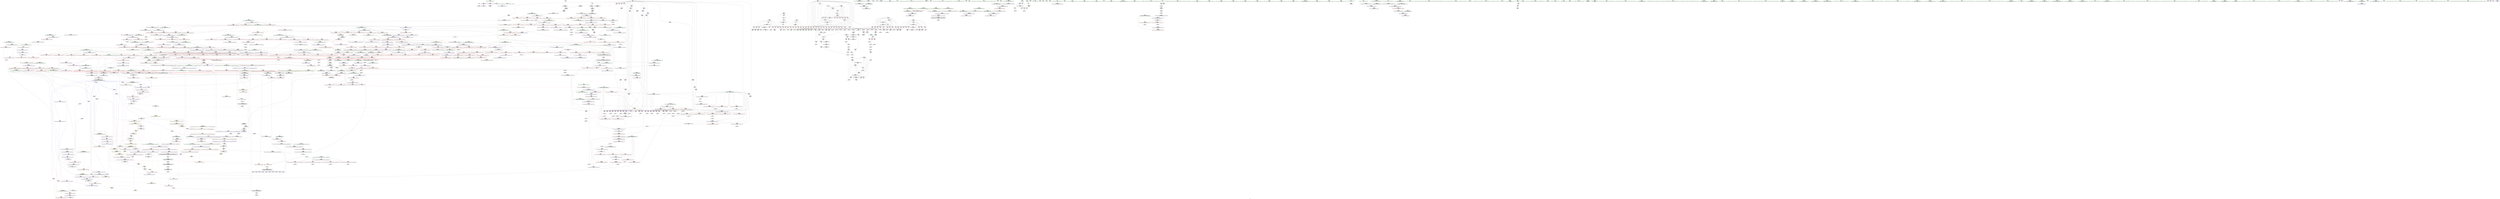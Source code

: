digraph "SVFG" {
	label="SVFG";

	Node0x564cbb6be940 [shape=record,color=grey,label="{NodeID: 0\nNullPtr}"];
	Node0x564cbb6be940 -> Node0x564cbb7179c0[style=solid];
	Node0x564cbb6be940 -> Node0x564cbb7355c0[style=solid];
	Node0x564cbb830510 [shape=record,color=black,label="{NodeID: 1882\n129 = PHI()\n}"];
	Node0x564cbb71fd80 [shape=record,color=blue,label="{NodeID: 775\n652\<--645\n__last.addr\<--__last\n_ZSt14__partial_sortIPiN9__gnu_cxx5__ops15_Iter_less_iterEEvT_S4_S4_T0_\n}"];
	Node0x564cbb71fd80 -> Node0x564cbb72a270[style=dashed];
	Node0x564cbb737df0 [shape=record,color=yellow,style=double,label="{NodeID: 1550\n10V_1 = ENCHI(MR_10V_0)\npts\{15 \}\nFun[_ZNK9__gnu_cxx5__ops14_Iter_less_valclIPiiEEbT_RT0_]}"];
	Node0x564cbb737df0 -> Node0x564cbb72fca0[style=dashed];
	Node0x564cbb716950 [shape=record,color=red,label="{NodeID: 443\n367\<--108\n\<--y\nmain\n}"];
	Node0x564cbb716950 -> Node0x564cbb7190e0[style=solid];
	Node0x564cbb70ab30 [shape=record,color=green,label="{NodeID: 111\n725\<--726\n__last.addr\<--__last.addr_field_insensitive\n_ZSt13__heap_selectIPiN9__gnu_cxx5__ops15_Iter_less_iterEEvT_S4_S4_T0_\n}"];
	Node0x564cbb70ab30 -> Node0x564cbb72b040[style=solid];
	Node0x564cbb70ab30 -> Node0x564cbb720260[style=solid];
	Node0x564cbb7410c0 [shape=record,color=blue,label="{NodeID: 886\n1596\<--1593\nthis.addr\<--this\n_ZNK9__gnu_cxx5__ops14_Val_less_iterclIiPiEEbRT_T0_\n}"];
	Node0x564cbb7410c0 -> Node0x564cbb734d10[style=dashed];
	Node0x564cbb72c220 [shape=record,color=red,label="{NodeID: 554\n846\<--807\n\<--__parent\n_ZSt11__make_heapIPiN9__gnu_cxx5__ops15_Iter_less_iterEEvT_S4_RT0_\n|{<s0>37}}"];
	Node0x564cbb72c220:s0 -> Node0x564cbb82bf30[style=solid,color=red];
	Node0x564cbb763100 [shape=record,color=grey,label="{NodeID: 1329\n161 = cmp(159, 160, )\n}"];
	Node0x564cbb70f180 [shape=record,color=green,label="{NodeID: 222\n1550\<--1551\n__last.addr\<--__last.addr_field_insensitive\n_ZNSt20__copy_move_backwardILb1ELb1ESt26random_access_iterator_tagE13__copy_move_bIiEEPT_PKS3_S6_S4_\n}"];
	Node0x564cbb70f180 -> Node0x564cbb734760[style=solid];
	Node0x564cbb70f180 -> Node0x564cbb740d80[style=solid];
	Node0x564cbb731c50 [shape=record,color=red,label="{NodeID: 665\n1289\<--1281\n\<--__a.addr\n_ZSt4swapIiENSt9enable_ifIXsr6__and_ISt6__not_ISt15__is_tuple_likeIT_EESt21is_move_constructibleIS3_ESt18is_move_assignableIS3_EEE5valueEvE4typeERS3_SC_\n|{<s0>67}}"];
	Node0x564cbb731c50:s0 -> Node0x564cbb82cb90[style=solid,color=red];
	Node0x564cbb71cdd0 [shape=record,color=purple,label="{NodeID: 333\n348\<--22\n\<--__PRETTY_FUNCTION__.main\nmain\n}"];
	Node0x564cbb706e90 [shape=record,color=green,label="{NodeID: 1\n7\<--1\n__dso_handle\<--dummyObj\nGlob }"];
	Node0x564cbb830610 [shape=record,color=black,label="{NodeID: 1883\n44 = PHI()\n}"];
	Node0x564cbb71fe50 [shape=record,color=blue,label="{NodeID: 776\n676\<--672\n__first.addr\<--__first\n_ZSt27__unguarded_partition_pivotIPiN9__gnu_cxx5__ops15_Iter_less_iterEET_S4_S4_T0_\n}"];
	Node0x564cbb71fe50 -> Node0x564cbb72a340[style=dashed];
	Node0x564cbb71fe50 -> Node0x564cbb72a410[style=dashed];
	Node0x564cbb71fe50 -> Node0x564cbb72a4e0[style=dashed];
	Node0x564cbb71fe50 -> Node0x564cbb72a5b0[style=dashed];
	Node0x564cbb71fe50 -> Node0x564cbb72a680[style=dashed];
	Node0x564cbb71fe50 -> Node0x564cbb72a750[style=dashed];
	Node0x564cbb737f00 [shape=record,color=yellow,style=double,label="{NodeID: 1551\n153V_1 = ENCHI(MR_153V_0)\npts\{1071 \}\nFun[_ZNK9__gnu_cxx5__ops14_Iter_less_valclIPiiEEbT_RT0_]}"];
	Node0x564cbb737f00 -> Node0x564cbb72fd70[style=dashed];
	Node0x564cbb716a20 [shape=record,color=red,label="{NodeID: 444\n198\<--110\n\<--i17\nmain\n}"];
	Node0x564cbb716a20 -> Node0x564cbb764180[style=solid];
	Node0x564cbb70ac00 [shape=record,color=green,label="{NodeID: 112\n727\<--728\n__i\<--__i_field_insensitive\n_ZSt13__heap_selectIPiN9__gnu_cxx5__ops15_Iter_less_iterEEvT_S4_S4_T0_\n}"];
	Node0x564cbb70ac00 -> Node0x564cbb72b110[style=solid];
	Node0x564cbb70ac00 -> Node0x564cbb72b1e0[style=solid];
	Node0x564cbb70ac00 -> Node0x564cbb72b2b0[style=solid];
	Node0x564cbb70ac00 -> Node0x564cbb72b380[style=solid];
	Node0x564cbb70ac00 -> Node0x564cbb720330[style=solid];
	Node0x564cbb70ac00 -> Node0x564cbb720400[style=solid];
	Node0x564cbb741190 [shape=record,color=blue,label="{NodeID: 887\n1598\<--1594\n__val.addr\<--__val\n_ZNK9__gnu_cxx5__ops14_Val_less_iterclIiPiEEbRT_T0_\n}"];
	Node0x564cbb741190 -> Node0x564cbb734de0[style=dashed];
	Node0x564cbb72c2f0 [shape=record,color=red,label="{NodeID: 555\n854\<--807\n\<--__parent\n_ZSt11__make_heapIPiN9__gnu_cxx5__ops15_Iter_less_iterEEvT_S4_RT0_\n}"];
	Node0x564cbb72c2f0 -> Node0x564cbb765080[style=solid];
	Node0x564cbb763280 [shape=record,color=grey,label="{NodeID: 1330\n1001 = cmp(1000, 156, )\n}"];
	Node0x564cbb70f250 [shape=record,color=green,label="{NodeID: 223\n1552\<--1553\n__result.addr\<--__result.addr_field_insensitive\n_ZNSt20__copy_move_backwardILb1ELb1ESt26random_access_iterator_tagE13__copy_move_bIiEEPT_PKS3_S6_S4_\n}"];
	Node0x564cbb70f250 -> Node0x564cbb734830[style=solid];
	Node0x564cbb70f250 -> Node0x564cbb734900[style=solid];
	Node0x564cbb70f250 -> Node0x564cbb740e50[style=solid];
	Node0x564cbb731d20 [shape=record,color=red,label="{NodeID: 666\n1296\<--1281\n\<--__a.addr\n_ZSt4swapIiENSt9enable_ifIXsr6__and_ISt6__not_ISt15__is_tuple_likeIT_EESt21is_move_constructibleIS3_ESt18is_move_assignableIS3_EEE5valueEvE4typeERS3_SC_\n}"];
	Node0x564cbb731d20 -> Node0x564cbb73f2b0[style=solid];
	Node0x564cbb71cea0 [shape=record,color=purple,label="{NodeID: 334\n380\<--22\n\<--__PRETTY_FUNCTION__.main\nmain\n}"];
	Node0x564cbb706f20 [shape=record,color=green,label="{NodeID: 2\n9\<--1\n\<--dummyObj\nCan only get source location for instruction, argument, global var or function.}"];
	Node0x564cbb830710 [shape=record,color=black,label="{NodeID: 1884\n141 = PHI()\n}"];
	Node0x564cbb71ff20 [shape=record,color=blue,label="{NodeID: 777\n678\<--673\n__last.addr\<--__last\n_ZSt27__unguarded_partition_pivotIPiN9__gnu_cxx5__ops15_Iter_less_iterEET_S4_S4_T0_\n}"];
	Node0x564cbb71ff20 -> Node0x564cbb72a820[style=dashed];
	Node0x564cbb71ff20 -> Node0x564cbb72a8f0[style=dashed];
	Node0x564cbb71ff20 -> Node0x564cbb72a9c0[style=dashed];
	Node0x564cbb716af0 [shape=record,color=red,label="{NodeID: 445\n211\<--110\n\<--i17\nmain\n}"];
	Node0x564cbb716af0 -> Node0x564cbb718170[style=solid];
	Node0x564cbb70acd0 [shape=record,color=green,label="{NodeID: 113\n735\<--736\n_ZSt11__make_heapIPiN9__gnu_cxx5__ops15_Iter_less_iterEEvT_S4_RT0_\<--_ZSt11__make_heapIPiN9__gnu_cxx5__ops15_Iter_less_iterEEvT_S4_RT0__field_insensitive\n}"];
	Node0x564cbb741260 [shape=record,color=blue,label="{NodeID: 888\n1600\<--1595\n__it.addr\<--__it\n_ZNK9__gnu_cxx5__ops14_Val_less_iterclIiPiEEbRT_T0_\n}"];
	Node0x564cbb741260 -> Node0x564cbb734eb0[style=dashed];
	Node0x564cbb72c3c0 [shape=record,color=red,label="{NodeID: 556\n858\<--807\n\<--__parent\n_ZSt11__make_heapIPiN9__gnu_cxx5__ops15_Iter_less_iterEEvT_S4_RT0_\n}"];
	Node0x564cbb72c3c0 -> Node0x564cbb761180[style=solid];
	Node0x564cbb763400 [shape=record,color=grey,label="{NodeID: 1331\n494 = cmp(492, 493, )\n}"];
	Node0x564cbb70f320 [shape=record,color=green,label="{NodeID: 224\n1554\<--1555\n_Num\<--_Num_field_insensitive\n_ZNSt20__copy_move_backwardILb1ELb1ESt26random_access_iterator_tagE13__copy_move_bIiEEPT_PKS3_S6_S4_\n}"];
	Node0x564cbb70f320 -> Node0x564cbb7349d0[style=solid];
	Node0x564cbb70f320 -> Node0x564cbb734aa0[style=solid];
	Node0x564cbb70f320 -> Node0x564cbb734b70[style=solid];
	Node0x564cbb70f320 -> Node0x564cbb734c40[style=solid];
	Node0x564cbb70f320 -> Node0x564cbb740f20[style=solid];
	Node0x564cbb731df0 [shape=record,color=red,label="{NodeID: 667\n1293\<--1283\n\<--__b.addr\n_ZSt4swapIiENSt9enable_ifIXsr6__and_ISt6__not_ISt15__is_tuple_likeIT_EESt21is_move_constructibleIS3_ESt18is_move_assignableIS3_EEE5valueEvE4typeERS3_SC_\n|{<s0>68}}"];
	Node0x564cbb731df0:s0 -> Node0x564cbb82cb90[style=solid,color=red];
	Node0x564cbb7b3af0 [shape=record,color=black,label="{NodeID: 1442\nMR_10V_3 = PHI(MR_10V_5, MR_10V_2, )\npts\{15 \}\n|{|<s1>27|<s2>32|<s3>33|<s4>33|<s5>33}}"];
	Node0x564cbb7b3af0 -> Node0x564cbb7b3af0[style=dashed];
	Node0x564cbb7b3af0:s1 -> Node0x564cbb7d7db0[style=dashed,color=blue];
	Node0x564cbb7b3af0:s2 -> Node0x564cbb7baa10[style=dashed,color=red];
	Node0x564cbb7b3af0:s3 -> Node0x564cbb72cff0[style=dashed,color=red];
	Node0x564cbb7b3af0:s4 -> Node0x564cbb72d0c0[style=dashed,color=red];
	Node0x564cbb7b3af0:s5 -> Node0x564cbb721440[style=dashed,color=red];
	Node0x564cbb71cf70 [shape=record,color=purple,label="{NodeID: 335\n398\<--22\n\<--__PRETTY_FUNCTION__.main\nmain\n}"];
	Node0x564cbb7075e0 [shape=record,color=green,label="{NodeID: 3\n16\<--1\n.str\<--dummyObj\nGlob }"];
	Node0x564cbb830810 [shape=record,color=black,label="{NodeID: 1885\n357 = PHI(76, )\n}"];
	Node0x564cbb830810 -> Node0x564cbb761300[style=solid];
	Node0x564cbb71fff0 [shape=record,color=blue,label="{NodeID: 778\n680\<--696\n__mid\<--add.ptr\n_ZSt27__unguarded_partition_pivotIPiN9__gnu_cxx5__ops15_Iter_less_iterEET_S4_S4_T0_\n}"];
	Node0x564cbb71fff0 -> Node0x564cbb72aa90[style=dashed];
	Node0x564cbb716bc0 [shape=record,color=red,label="{NodeID: 446\n238\<--110\n\<--i17\nmain\n}"];
	Node0x564cbb716bc0 -> Node0x564cbb7183e0[style=solid];
	Node0x564cbb70add0 [shape=record,color=green,label="{NodeID: 114\n747\<--748\n_ZNK9__gnu_cxx5__ops15_Iter_less_iterclIPiS3_EEbT_T0_\<--_ZNK9__gnu_cxx5__ops15_Iter_less_iterclIPiS3_EEbT_T0__field_insensitive\n}"];
	Node0x564cbb72c490 [shape=record,color=red,label="{NodeID: 557\n843\<--840\n\<--call\n_ZSt11__make_heapIPiN9__gnu_cxx5__ops15_Iter_less_iterEEvT_S4_RT0_\n}"];
	Node0x564cbb72c490 -> Node0x564cbb720c20[style=solid];
	Node0x564cbb763580 [shape=record,color=grey,label="{NodeID: 1332\n272 = cmp(267, 271, )\n}"];
	Node0x564cbb70f3f0 [shape=record,color=green,label="{NodeID: 225\n1579\<--1580\nllvm.memmove.p0i8.p0i8.i64\<--llvm.memmove.p0i8.p0i8.i64_field_insensitive\n}"];
	Node0x564cbb731ec0 [shape=record,color=red,label="{NodeID: 668\n1300\<--1283\n\<--__b.addr\n_ZSt4swapIiENSt9enable_ifIXsr6__and_ISt6__not_ISt15__is_tuple_likeIT_EESt21is_move_constructibleIS3_ESt18is_move_assignableIS3_EEE5valueEvE4typeERS3_SC_\n}"];
	Node0x564cbb731ec0 -> Node0x564cbb73f380[style=solid];
	Node0x564cbb7b3ff0 [shape=record,color=black,label="{NodeID: 1443\nMR_83V_3 = PHI(MR_83V_4, MR_83V_2, )\npts\{728 \}\n}"];
	Node0x564cbb7b3ff0 -> Node0x564cbb72b110[style=dashed];
	Node0x564cbb7b3ff0 -> Node0x564cbb72b1e0[style=dashed];
	Node0x564cbb7b3ff0 -> Node0x564cbb72b2b0[style=dashed];
	Node0x564cbb7b3ff0 -> Node0x564cbb72b380[style=dashed];
	Node0x564cbb7b3ff0 -> Node0x564cbb720400[style=dashed];
	Node0x564cbb71d040 [shape=record,color=purple,label="{NodeID: 336\n346\<--24\n\<--.str.3\nmain\n}"];
	Node0x564cbb707670 [shape=record,color=green,label="{NodeID: 4\n18\<--1\n.str.1\<--dummyObj\nGlob }"];
	Node0x564cbb830a40 [shape=record,color=black,label="{NodeID: 1886\n412 = PHI(61, )\n}"];
	Node0x564cbb830a40 -> Node0x564cbb75b180[style=solid];
	Node0x564cbb7200c0 [shape=record,color=blue,label="{NodeID: 779\n721\<--716\n__first.addr\<--__first\n_ZSt13__heap_selectIPiN9__gnu_cxx5__ops15_Iter_less_iterEEvT_S4_S4_T0_\n}"];
	Node0x564cbb7200c0 -> Node0x564cbb72ab60[style=dashed];
	Node0x564cbb7200c0 -> Node0x564cbb72ac30[style=dashed];
	Node0x564cbb7200c0 -> Node0x564cbb72ad00[style=dashed];
	Node0x564cbb716c90 [shape=record,color=red,label="{NodeID: 447\n250\<--110\n\<--i17\nmain\n}"];
	Node0x564cbb716c90 -> Node0x564cbb7184b0[style=solid];
	Node0x564cbb70f890 [shape=record,color=green,label="{NodeID: 115\n754\<--755\n_ZSt10__pop_heapIPiN9__gnu_cxx5__ops15_Iter_less_iterEEvT_S4_S4_RT0_\<--_ZSt10__pop_heapIPiN9__gnu_cxx5__ops15_Iter_less_iterEEvT_S4_S4_RT0__field_insensitive\n}"];
	Node0x564cbb72c560 [shape=record,color=red,label="{NodeID: 558\n849\<--848\n\<--call5\n_ZSt11__make_heapIPiN9__gnu_cxx5__ops15_Iter_less_iterEEvT_S4_RT0_\n|{<s0>37}}"];
	Node0x564cbb72c560:s0 -> Node0x564cbb82c1d0[style=solid,color=red];
	Node0x564cbb763700 [shape=record,color=grey,label="{NodeID: 1333\n323 = cmp(318, 322, )\n}"];
	Node0x564cbb70f4f0 [shape=record,color=green,label="{NodeID: 226\n1596\<--1597\nthis.addr\<--this.addr_field_insensitive\n_ZNK9__gnu_cxx5__ops14_Val_less_iterclIiPiEEbRT_T0_\n}"];
	Node0x564cbb70f4f0 -> Node0x564cbb734d10[style=solid];
	Node0x564cbb70f4f0 -> Node0x564cbb7410c0[style=solid];
	Node0x564cbb731f90 [shape=record,color=red,label="{NodeID: 669\n1291\<--1290\n\<--call\n_ZSt4swapIiENSt9enable_ifIXsr6__and_ISt6__not_ISt15__is_tuple_likeIT_EESt21is_move_constructibleIS3_ESt18is_move_assignableIS3_EEE5valueEvE4typeERS3_SC_\n}"];
	Node0x564cbb731f90 -> Node0x564cbb73f1e0[style=solid];
	Node0x564cbb71d110 [shape=record,color=purple,label="{NodeID: 337\n378\<--26\n\<--.str.4\nmain\n}"];
	Node0x564cbb707700 [shape=record,color=green,label="{NodeID: 5\n20\<--1\n.str.2\<--dummyObj\nGlob }"];
	Node0x564cbb830b80 [shape=record,color=black,label="{NodeID: 1887\n1423 = PHI(1506, )\n|{<s0>80}}"];
	Node0x564cbb830b80:s0 -> Node0x564cbb835620[style=solid,color=red];
	Node0x564cbb720190 [shape=record,color=blue,label="{NodeID: 780\n723\<--717\n__middle.addr\<--__middle\n_ZSt13__heap_selectIPiN9__gnu_cxx5__ops15_Iter_less_iterEEvT_S4_S4_T0_\n}"];
	Node0x564cbb720190 -> Node0x564cbb72add0[style=dashed];
	Node0x564cbb720190 -> Node0x564cbb72aea0[style=dashed];
	Node0x564cbb720190 -> Node0x564cbb72af70[style=dashed];
	Node0x564cbb738280 [shape=record,color=yellow,style=double,label="{NodeID: 1555\n10V_1 = ENCHI(MR_10V_0)\npts\{15 \}\nFun[_ZNK9__gnu_cxx5__ops14_Val_less_iterclIiPiEEbRT_T0_]}"];
	Node0x564cbb738280 -> Node0x564cbb735050[style=dashed];
	Node0x564cbb716d60 [shape=record,color=red,label="{NodeID: 448\n335\<--110\n\<--i17\nmain\n}"];
	Node0x564cbb716d60 -> Node0x564cbb718e70[style=solid];
	Node0x564cbb70f990 [shape=record,color=green,label="{NodeID: 116\n767\<--768\n__first.addr\<--__first.addr_field_insensitive\n_ZSt11__sort_heapIPiN9__gnu_cxx5__ops15_Iter_less_iterEEvT_S4_RT0_\n}"];
	Node0x564cbb70f990 -> Node0x564cbb72b450[style=solid];
	Node0x564cbb70f990 -> Node0x564cbb72b520[style=solid];
	Node0x564cbb70f990 -> Node0x564cbb7204d0[style=solid];
	Node0x564cbb72c630 [shape=record,color=red,label="{NodeID: 559\n876\<--867\nthis1\<--this.addr\n_ZNK9__gnu_cxx5__ops15_Iter_less_iterclIPiS3_EEbT_T0_\n}"];
	Node0x564cbb763880 [shape=record,color=grey,label="{NodeID: 1334\n126 = cmp(124, 125, )\n}"];
	Node0x564cbb70f5c0 [shape=record,color=green,label="{NodeID: 227\n1598\<--1599\n__val.addr\<--__val.addr_field_insensitive\n_ZNK9__gnu_cxx5__ops14_Val_less_iterclIiPiEEbRT_T0_\n}"];
	Node0x564cbb70f5c0 -> Node0x564cbb734de0[style=solid];
	Node0x564cbb70f5c0 -> Node0x564cbb741190[style=solid];
	Node0x564cbb732060 [shape=record,color=red,label="{NodeID: 670\n1295\<--1294\n\<--call1\n_ZSt4swapIiENSt9enable_ifIXsr6__and_ISt6__not_ISt15__is_tuple_likeIT_EESt21is_move_constructibleIS3_ESt18is_move_assignableIS3_EEE5valueEvE4typeERS3_SC_\n}"];
	Node0x564cbb732060 -> Node0x564cbb73f2b0[style=solid];
	Node0x564cbb7b49f0 [shape=record,color=black,label="{NodeID: 1445\nMR_10V_2 = PHI(MR_10V_4, MR_10V_1, )\npts\{15 \}\n|{<s0>31}}"];
	Node0x564cbb7b49f0:s0 -> Node0x564cbb7b3af0[style=dashed,color=blue];
	Node0x564cbb71d1e0 [shape=record,color=purple,label="{NodeID: 338\n396\<--28\n\<--.str.5\nmain\n}"];
	Node0x564cbb707790 [shape=record,color=green,label="{NodeID: 6\n22\<--1\n__PRETTY_FUNCTION__.main\<--dummyObj\nGlob }"];
	Node0x564cbb830cc0 [shape=record,color=black,label="{NodeID: 1888\n1427 = PHI(1506, )\n|{<s0>80}}"];
	Node0x564cbb830cc0:s0 -> Node0x564cbb835730[style=solid,color=red];
	Node0x564cbb720260 [shape=record,color=blue,label="{NodeID: 781\n725\<--718\n__last.addr\<--__last\n_ZSt13__heap_selectIPiN9__gnu_cxx5__ops15_Iter_less_iterEEvT_S4_S4_T0_\n}"];
	Node0x564cbb720260 -> Node0x564cbb72b040[style=dashed];
	Node0x564cbb738390 [shape=record,color=yellow,style=double,label="{NodeID: 1556\n227V_1 = ENCHI(MR_227V_0)\npts\{1440 \}\nFun[_ZNK9__gnu_cxx5__ops14_Val_less_iterclIiPiEEbRT_T0_]}"];
	Node0x564cbb738390 -> Node0x564cbb734f80[style=dashed];
	Node0x564cbb716e30 [shape=record,color=red,label="{NodeID: 449\n386\<--110\n\<--i17\nmain\n}"];
	Node0x564cbb716e30 -> Node0x564cbb764300[style=solid];
	Node0x564cbb70fa60 [shape=record,color=green,label="{NodeID: 117\n769\<--770\n__last.addr\<--__last.addr_field_insensitive\n_ZSt11__sort_heapIPiN9__gnu_cxx5__ops15_Iter_less_iterEEvT_S4_RT0_\n}"];
	Node0x564cbb70fa60 -> Node0x564cbb72b5f0[style=solid];
	Node0x564cbb70fa60 -> Node0x564cbb72b6c0[style=solid];
	Node0x564cbb70fa60 -> Node0x564cbb72b790[style=solid];
	Node0x564cbb70fa60 -> Node0x564cbb72b860[style=solid];
	Node0x564cbb70fa60 -> Node0x564cbb7205a0[style=solid];
	Node0x564cbb70fa60 -> Node0x564cbb720740[style=solid];
	Node0x564cbb72c700 [shape=record,color=red,label="{NodeID: 560\n877\<--869\n\<--__it1.addr\n_ZNK9__gnu_cxx5__ops15_Iter_less_iterclIPiS3_EEbT_T0_\n}"];
	Node0x564cbb72c700 -> Node0x564cbb72c8a0[style=solid];
	Node0x564cbb763a00 [shape=record,color=grey,label="{NodeID: 1335\n282 = cmp(277, 281, )\n}"];
	Node0x564cbb70f690 [shape=record,color=green,label="{NodeID: 228\n1600\<--1601\n__it.addr\<--__it.addr_field_insensitive\n_ZNK9__gnu_cxx5__ops14_Val_less_iterclIiPiEEbRT_T0_\n}"];
	Node0x564cbb70f690 -> Node0x564cbb734eb0[style=solid];
	Node0x564cbb70f690 -> Node0x564cbb741260[style=solid];
	Node0x564cbb732130 [shape=record,color=red,label="{NodeID: 671\n1299\<--1298\n\<--call2\n_ZSt4swapIiENSt9enable_ifIXsr6__and_ISt6__not_ISt15__is_tuple_likeIT_EESt21is_move_constructibleIS3_ESt18is_move_assignableIS3_EEE5valueEvE4typeERS3_SC_\n}"];
	Node0x564cbb732130 -> Node0x564cbb73f380[style=solid];
	Node0x564cbb7b4ef0 [shape=record,color=black,label="{NodeID: 1446\nMR_99V_2 = PHI(MR_99V_3, MR_99V_1, )\npts\{806 \}\n}"];
	Node0x564cbb71d2b0 [shape=record,color=purple,label="{NodeID: 339\n432\<--30\n\<--.str.6\nmain\n}"];
	Node0x564cbb707820 [shape=record,color=green,label="{NodeID: 7\n24\<--1\n.str.3\<--dummyObj\nGlob }"];
	Node0x564cbb830e00 [shape=record,color=black,label="{NodeID: 1889\n1429 = PHI(1481, )\n}"];
	Node0x564cbb830e00 -> Node0x564cbb71a940[style=solid];
	Node0x564cbb720330 [shape=record,color=blue,label="{NodeID: 782\n727\<--737\n__i\<--\n_ZSt13__heap_selectIPiN9__gnu_cxx5__ops15_Iter_less_iterEEvT_S4_S4_T0_\n}"];
	Node0x564cbb720330 -> Node0x564cbb7b3ff0[style=dashed];
	Node0x564cbb716f00 [shape=record,color=red,label="{NodeID: 450\n389\<--110\n\<--i17\nmain\n}"];
	Node0x564cbb716f00 -> Node0x564cbb764480[style=solid];
	Node0x564cbb70fb30 [shape=record,color=green,label="{NodeID: 118\n771\<--772\n__comp.addr\<--__comp.addr_field_insensitive\n_ZSt11__sort_heapIPiN9__gnu_cxx5__ops15_Iter_less_iterEEvT_S4_RT0_\n}"];
	Node0x564cbb70fb30 -> Node0x564cbb72b930[style=solid];
	Node0x564cbb70fb30 -> Node0x564cbb720670[style=solid];
	Node0x564cbb72c7d0 [shape=record,color=red,label="{NodeID: 561\n879\<--871\n\<--__it2.addr\n_ZNK9__gnu_cxx5__ops15_Iter_less_iterclIPiS3_EEbT_T0_\n}"];
	Node0x564cbb72c7d0 -> Node0x564cbb72c970[style=solid];
	Node0x564cbb763b80 [shape=record,color=grey,label="{NodeID: 1336\n1007 = cmp(1003, 1006, )\n}"];
	Node0x564cbb70f760 [shape=record,color=green,label="{NodeID: 229\n34\<--1612\n_GLOBAL__sub_I_globalpointer_1_1.cpp\<--_GLOBAL__sub_I_globalpointer_1_1.cpp_field_insensitive\n}"];
	Node0x564cbb70f760 -> Node0x564cbb7354c0[style=solid];
	Node0x564cbb732200 [shape=record,color=red,label="{NodeID: 672\n1327\<--1311\n\<--__first.addr\n_ZSt16__insertion_sortIPiN9__gnu_cxx5__ops15_Iter_less_iterEEvT_S4_T0_\n}"];
	Node0x564cbb732200 -> Node0x564cbb762980[style=solid];
	Node0x564cbb7b53f0 [shape=record,color=black,label="{NodeID: 1447\nMR_101V_2 = PHI(MR_101V_4, MR_101V_1, )\npts\{808 \}\n}"];
	Node0x564cbb71d380 [shape=record,color=purple,label="{NodeID: 340\n1616\<--32\nllvm.global_ctors_0\<--llvm.global_ctors\nGlob }"];
	Node0x564cbb71d380 -> Node0x564cbb7353c0[style=solid];
	Node0x564cbb7078b0 [shape=record,color=green,label="{NodeID: 8\n26\<--1\n.str.4\<--dummyObj\nGlob }"];
	Node0x564cbb830f40 [shape=record,color=black,label="{NodeID: 1890\n1445 = PHI(925, )\n}"];
	Node0x564cbb830f40 -> Node0x564cbb733cd0[style=solid];
	Node0x564cbb720400 [shape=record,color=blue,label="{NodeID: 783\n727\<--759\n__i\<--incdec.ptr\n_ZSt13__heap_selectIPiN9__gnu_cxx5__ops15_Iter_less_iterEEvT_S4_S4_T0_\n}"];
	Node0x564cbb720400 -> Node0x564cbb7b3ff0[style=dashed];
	Node0x564cbb716fd0 [shape=record,color=red,label="{NodeID: 451\n403\<--110\n\<--i17\nmain\n}"];
	Node0x564cbb716fd0 -> Node0x564cbb760100[style=solid];
	Node0x564cbb70fc00 [shape=record,color=green,label="{NodeID: 119\n799\<--800\n__first.addr\<--__first.addr_field_insensitive\n_ZSt11__make_heapIPiN9__gnu_cxx5__ops15_Iter_less_iterEEvT_S4_RT0_\n}"];
	Node0x564cbb70fc00 -> Node0x564cbb72ba00[style=solid];
	Node0x564cbb70fc00 -> Node0x564cbb72bad0[style=solid];
	Node0x564cbb70fc00 -> Node0x564cbb72bba0[style=solid];
	Node0x564cbb70fc00 -> Node0x564cbb72bc70[style=solid];
	Node0x564cbb70fc00 -> Node0x564cbb720810[style=solid];
	Node0x564cbb72c8a0 [shape=record,color=red,label="{NodeID: 562\n878\<--877\n\<--\n_ZNK9__gnu_cxx5__ops15_Iter_less_iterclIPiS3_EEbT_T0_\n}"];
	Node0x564cbb72c8a0 -> Node0x564cbb762080[style=solid];
	Node0x564cbb763d00 [shape=record,color=grey,label="{NodeID: 1337\n1252 = cmp(1250, 1251, )\n}"];
	Node0x564cbb7179c0 [shape=record,color=black,label="{NodeID: 230\n2\<--3\ndummyVal\<--dummyVal\n}"];
	Node0x564cbb7322d0 [shape=record,color=red,label="{NodeID: 673\n1332\<--1311\n\<--__first.addr\n_ZSt16__insertion_sortIPiN9__gnu_cxx5__ops15_Iter_less_iterEEvT_S4_T0_\n}"];
	Node0x564cbb7322d0 -> Node0x564cbb71df70[style=solid];
	Node0x564cbb7b58f0 [shape=record,color=black,label="{NodeID: 1448\nMR_103V_2 = PHI(MR_103V_4, MR_103V_1, )\npts\{810 \}\n}"];
	Node0x564cbb71d480 [shape=record,color=purple,label="{NodeID: 341\n1617\<--32\nllvm.global_ctors_1\<--llvm.global_ctors\nGlob }"];
	Node0x564cbb71d480 -> Node0x564cbb7354c0[style=solid];
	Node0x564cbb707940 [shape=record,color=green,label="{NodeID: 9\n28\<--1\n.str.5\<--dummyObj\nGlob }"];
	Node0x564cbb831080 [shape=record,color=black,label="{NodeID: 1891\n1455 = PHI(1592, )\n}"];
	Node0x564cbb7204d0 [shape=record,color=blue,label="{NodeID: 784\n767\<--764\n__first.addr\<--__first\n_ZSt11__sort_heapIPiN9__gnu_cxx5__ops15_Iter_less_iterEEvT_S4_RT0_\n}"];
	Node0x564cbb7204d0 -> Node0x564cbb72b450[style=dashed];
	Node0x564cbb7204d0 -> Node0x564cbb72b520[style=dashed];
	Node0x564cbb7170a0 [shape=record,color=red,label="{NodeID: 452\n408\<--110\n\<--i17\nmain\n}"];
	Node0x564cbb7170a0 -> Node0x564cbb75b480[style=solid];
	Node0x564cbb70fcd0 [shape=record,color=green,label="{NodeID: 120\n801\<--802\n__last.addr\<--__last.addr_field_insensitive\n_ZSt11__make_heapIPiN9__gnu_cxx5__ops15_Iter_less_iterEEvT_S4_RT0_\n}"];
	Node0x564cbb70fcd0 -> Node0x564cbb72bd40[style=solid];
	Node0x564cbb70fcd0 -> Node0x564cbb72be10[style=solid];
	Node0x564cbb70fcd0 -> Node0x564cbb7208e0[style=solid];
	Node0x564cbb72c970 [shape=record,color=red,label="{NodeID: 563\n880\<--879\n\<--\n_ZNK9__gnu_cxx5__ops15_Iter_less_iterclIPiS3_EEbT_T0_\n}"];
	Node0x564cbb72c970 -> Node0x564cbb762080[style=solid];
	Node0x564cbb763e80 [shape=record,color=grey,label="{NodeID: 1338\n258 = cmp(253, 257, )\n}"];
	Node0x564cbb717ac0 [shape=record,color=black,label="{NodeID: 231\n45\<--46\n\<--_ZNSt8ios_base4InitD1Ev\nCan only get source location for instruction, argument, global var or function.}"];
	Node0x564cbb7323a0 [shape=record,color=red,label="{NodeID: 674\n1341\<--1311\n\<--__first.addr\n_ZSt16__insertion_sortIPiN9__gnu_cxx5__ops15_Iter_less_iterEEvT_S4_T0_\n|{<s0>70}}"];
	Node0x564cbb7323a0:s0 -> Node0x564cbb834050[style=solid,color=red];
	Node0x564cbb71d580 [shape=record,color=purple,label="{NodeID: 342\n1618\<--32\nllvm.global_ctors_2\<--llvm.global_ctors\nGlob }"];
	Node0x564cbb71d580 -> Node0x564cbb7355c0[style=solid];
	Node0x564cbb7079d0 [shape=record,color=green,label="{NodeID: 10\n30\<--1\n.str.6\<--dummyObj\nGlob }"];
	Node0x564cbb831190 [shape=record,color=black,label="{NodeID: 1892\n1460 = PHI(925, )\n}"];
	Node0x564cbb831190 -> Node0x564cbb733da0[style=solid];
	Node0x564cbb7205a0 [shape=record,color=blue,label="{NodeID: 785\n769\<--765\n__last.addr\<--__last\n_ZSt11__sort_heapIPiN9__gnu_cxx5__ops15_Iter_less_iterEEvT_S4_RT0_\n}"];
	Node0x564cbb7205a0 -> Node0x564cbb798bd0[style=dashed];
	Node0x564cbb738710 [shape=record,color=yellow,style=double,label="{NodeID: 1560\n10V_1 = ENCHI(MR_10V_0)\npts\{15 \}\nFun[_ZSt23__copy_move_backward_a2ILb1EPiS0_ET1_T0_S2_S1_]|{<s0>88}}"];
	Node0x564cbb738710:s0 -> Node0x564cbb73e2d0[style=dashed,color=red];
	Node0x564cbb717170 [shape=record,color=red,label="{NodeID: 453\n422\<--110\n\<--i17\nmain\n}"];
	Node0x564cbb717170 -> Node0x564cbb75a880[style=solid];
	Node0x564cbb70fda0 [shape=record,color=green,label="{NodeID: 121\n803\<--804\n__comp.addr\<--__comp.addr_field_insensitive\n_ZSt11__make_heapIPiN9__gnu_cxx5__ops15_Iter_less_iterEEvT_S4_RT0_\n}"];
	Node0x564cbb70fda0 -> Node0x564cbb72bee0[style=solid];
	Node0x564cbb70fda0 -> Node0x564cbb7209b0[style=solid];
	Node0x564cbb72ca40 [shape=record,color=red,label="{NodeID: 564\n908\<--888\n\<--__first.addr\n_ZSt10__pop_heapIPiN9__gnu_cxx5__ops15_Iter_less_iterEEvT_S4_S4_RT0_\n|{<s0>39}}"];
	Node0x564cbb72ca40:s0 -> Node0x564cbb82cb90[style=solid,color=red];
	Node0x564cbb764000 [shape=record,color=grey,label="{NodeID: 1339\n191 = cmp(190, 192, )\n}"];
	Node0x564cbb717bc0 [shape=record,color=black,label="{NodeID: 232\n61\<--71\n_Z1fx_ret\<--div\n_Z1fx\n|{<s0>8|<s1>13}}"];
	Node0x564cbb717bc0:s0 -> Node0x564cbb831440[style=solid,color=blue];
	Node0x564cbb717bc0:s1 -> Node0x564cbb830a40[style=solid,color=blue];
	Node0x564cbb732470 [shape=record,color=red,label="{NodeID: 675\n1348\<--1311\n\<--__first.addr\n_ZSt16__insertion_sortIPiN9__gnu_cxx5__ops15_Iter_less_iterEEvT_S4_T0_\n|{<s0>72}}"];
	Node0x564cbb732470:s0 -> Node0x564cbb836a00[style=solid,color=red];
	Node0x564cbb1c3a00 [shape=record,color=yellow,style=double,label="{NodeID: 1450\n10V_1 = ENCHI(MR_10V_0)\npts\{15 \}\nFun[_ZSt4sortIPiEvT_S1_]|{<s0>16}}"];
	Node0x564cbb1c3a00:s0 -> Node0x564cbb7370c0[style=dashed,color=red];
	Node0x564cbb71d680 [shape=record,color=purple,label="{NodeID: 343\n626\<--625\nadd.ptr\<--\n_ZSt22__final_insertion_sortIPiN9__gnu_cxx5__ops15_Iter_less_iterEEvT_S4_T0_\n|{<s0>24}}"];
	Node0x564cbb71d680:s0 -> Node0x564cbb836550[style=solid,color=red];
	Node0x564cbb707a90 [shape=record,color=green,label="{NodeID: 11\n33\<--1\n\<--dummyObj\nCan only get source location for instruction, argument, global var or function.}"];
	Node0x564cbb831300 [shape=record,color=black,label="{NodeID: 1893\n1470 = PHI(925, )\n}"];
	Node0x564cbb831300 -> Node0x564cbb733e70[style=solid];
	Node0x564cbb720670 [shape=record,color=blue,label="{NodeID: 786\n771\<--766\n__comp.addr\<--__comp\n_ZSt11__sort_heapIPiN9__gnu_cxx5__ops15_Iter_less_iterEEvT_S4_RT0_\n}"];
	Node0x564cbb720670 -> Node0x564cbb72b930[style=dashed];
	Node0x564cbb717240 [shape=record,color=red,label="{NodeID: 454\n287\<--112\n\<--other\nmain\n}"];
	Node0x564cbb717240 -> Node0x564cbb75ea80[style=solid];
	Node0x564cbb758a70 [shape=record,color=black,label="{NodeID: 1229\n244 = PHI(182, 242, )\n}"];
	Node0x564cbb70fe70 [shape=record,color=green,label="{NodeID: 122\n805\<--806\n__len\<--__len_field_insensitive\n_ZSt11__make_heapIPiN9__gnu_cxx5__ops15_Iter_less_iterEEvT_S4_RT0_\n}"];
	Node0x564cbb70fe70 -> Node0x564cbb72bfb0[style=solid];
	Node0x564cbb70fe70 -> Node0x564cbb72c080[style=solid];
	Node0x564cbb70fe70 -> Node0x564cbb720a80[style=solid];
	Node0x564cbb72cb10 [shape=record,color=red,label="{NodeID: 565\n913\<--888\n\<--__first.addr\n_ZSt10__pop_heapIPiN9__gnu_cxx5__ops15_Iter_less_iterEEvT_S4_S4_RT0_\n|{<s0>41}}"];
	Node0x564cbb72cb10:s0 -> Node0x564cbb82bde0[style=solid,color=red];
	Node0x564cbb764180 [shape=record,color=grey,label="{NodeID: 1340\n200 = cmp(198, 199, )\n}"];
	Node0x564cbb717c90 [shape=record,color=black,label="{NodeID: 233\n76\<--88\n_Z1gx_ret\<--div\n_Z1gx\n|{<s0>10}}"];
	Node0x564cbb717c90:s0 -> Node0x564cbb830810[style=solid,color=blue];
	Node0x564cbb732540 [shape=record,color=red,label="{NodeID: 676\n1357\<--1311\n\<--__first.addr\n_ZSt16__insertion_sortIPiN9__gnu_cxx5__ops15_Iter_less_iterEEvT_S4_T0_\n}"];
	Node0x564cbb732540 -> Node0x564cbb73f790[style=solid];
	Node0x564cbb71d750 [shape=record,color=purple,label="{NodeID: 344\n631\<--630\nadd.ptr1\<--\n_ZSt22__final_insertion_sortIPiN9__gnu_cxx5__ops15_Iter_less_iterEEvT_S4_T0_\n|{<s0>25}}"];
	Node0x564cbb71d750:s0 -> Node0x564cbb834da0[style=solid,color=red];
	Node0x564cbb707b90 [shape=record,color=green,label="{NodeID: 12\n69\<--1\n\<--dummyObj\nCan only get source location for instruction, argument, global var or function.}"];
	Node0x564cbb831440 [shape=record,color=black,label="{NodeID: 1894\n308 = PHI(61, )\n}"];
	Node0x564cbb831440 -> Node0x564cbb75f980[style=solid];
	Node0x564cbb720740 [shape=record,color=blue,label="{NodeID: 787\n769\<--786\n__last.addr\<--incdec.ptr\n_ZSt11__sort_heapIPiN9__gnu_cxx5__ops15_Iter_less_iterEEvT_S4_RT0_\n}"];
	Node0x564cbb720740 -> Node0x564cbb72b790[style=dashed];
	Node0x564cbb720740 -> Node0x564cbb72b860[style=dashed];
	Node0x564cbb720740 -> Node0x564cbb798bd0[style=dashed];
	Node0x564cbb717310 [shape=record,color=red,label="{NodeID: 455\n291\<--112\n\<--other\nmain\n}"];
	Node0x564cbb717310 -> Node0x564cbb762500[style=solid];
	Node0x564cbb758c00 [shape=record,color=black,label="{NodeID: 1230\n181 = PHI(182, 179, )\n}"];
	Node0x564cbb70ff40 [shape=record,color=green,label="{NodeID: 123\n807\<--808\n__parent\<--__parent_field_insensitive\n_ZSt11__make_heapIPiN9__gnu_cxx5__ops15_Iter_less_iterEEvT_S4_RT0_\n}"];
	Node0x564cbb70ff40 -> Node0x564cbb72c150[style=solid];
	Node0x564cbb70ff40 -> Node0x564cbb72c220[style=solid];
	Node0x564cbb70ff40 -> Node0x564cbb72c2f0[style=solid];
	Node0x564cbb70ff40 -> Node0x564cbb72c3c0[style=solid];
	Node0x564cbb70ff40 -> Node0x564cbb720b50[style=solid];
	Node0x564cbb70ff40 -> Node0x564cbb720cf0[style=solid];
	Node0x564cbb72cbe0 [shape=record,color=red,label="{NodeID: 566\n915\<--888\n\<--__first.addr\n_ZSt10__pop_heapIPiN9__gnu_cxx5__ops15_Iter_less_iterEEvT_S4_S4_RT0_\n}"];
	Node0x564cbb72cbe0 -> Node0x564cbb71a530[style=solid];
	Node0x564cbb764300 [shape=record,color=grey,label="{NodeID: 1341\n387 = cmp(385, 386, )\n}"];
	Node0x564cbb717d60 [shape=record,color=black,label="{NodeID: 234\n137\<--136\nidx.ext\<--\nmain\n}"];
	Node0x564cbb732610 [shape=record,color=red,label="{NodeID: 677\n1328\<--1313\n\<--__last.addr\n_ZSt16__insertion_sortIPiN9__gnu_cxx5__ops15_Iter_less_iterEEvT_S4_T0_\n}"];
	Node0x564cbb732610 -> Node0x564cbb762980[style=solid];
	Node0x564cbb7b6970 [shape=record,color=yellow,style=double,label="{NodeID: 1452\n10V_1 = ENCHI(MR_10V_0)\npts\{15 \}\nFun[_ZSt27__unguarded_partition_pivotIPiN9__gnu_cxx5__ops15_Iter_less_iterEET_S4_S4_T0_]|{<s0>29}}"];
	Node0x564cbb7b6970:s0 -> Node0x564cbb7375b0[style=dashed,color=red];
	Node0x564cbb71d820 [shape=record,color=purple,label="{NodeID: 345\n700\<--699\nadd.ptr1\<--\n_ZSt27__unguarded_partition_pivotIPiN9__gnu_cxx5__ops15_Iter_less_iterEET_S4_S4_T0_\n|{<s0>29}}"];
	Node0x564cbb71d820:s0 -> Node0x564cbb834a70[style=solid,color=red];
	Node0x564cbb707c90 [shape=record,color=green,label="{NodeID: 13\n72\<--1\n\<--dummyObj\nCan only get source location for instruction, argument, global var or function.}"];
	Node0x564cbb831580 [shape=record,color=black,label="{NodeID: 1895\n433 = PHI()\n}"];
	Node0x564cbb720810 [shape=record,color=blue,label="{NodeID: 788\n799\<--796\n__first.addr\<--__first\n_ZSt11__make_heapIPiN9__gnu_cxx5__ops15_Iter_less_iterEEvT_S4_RT0_\n}"];
	Node0x564cbb720810 -> Node0x564cbb72ba00[style=dashed];
	Node0x564cbb720810 -> Node0x564cbb72bad0[style=dashed];
	Node0x564cbb720810 -> Node0x564cbb72bba0[style=dashed];
	Node0x564cbb720810 -> Node0x564cbb72bc70[style=dashed];
	Node0x564cbb7173e0 [shape=record,color=red,label="{NodeID: 456\n309\<--112\n\<--other\nmain\n}"];
	Node0x564cbb7173e0 -> Node0x564cbb718a60[style=solid];
	Node0x564cbb7591a0 [shape=record,color=black,label="{NodeID: 1231\n223 = PHI(182, 221, )\n}"];
	Node0x564cbb710010 [shape=record,color=green,label="{NodeID: 124\n809\<--810\n__value\<--__value_field_insensitive\n_ZSt11__make_heapIPiN9__gnu_cxx5__ops15_Iter_less_iterEEvT_S4_RT0_\n|{|<s1>36}}"];
	Node0x564cbb710010 -> Node0x564cbb720c20[style=solid];
	Node0x564cbb710010:s1 -> Node0x564cbb82cb90[style=solid,color=red];
	Node0x564cbb72ccb0 [shape=record,color=red,label="{NodeID: 567\n914\<--890\n\<--__last.addr\n_ZSt10__pop_heapIPiN9__gnu_cxx5__ops15_Iter_less_iterEEvT_S4_S4_RT0_\n}"];
	Node0x564cbb72ccb0 -> Node0x564cbb71a460[style=solid];
	Node0x564cbb764480 [shape=record,color=grey,label="{NodeID: 1342\n391 = cmp(389, 390, )\n}"];
	Node0x564cbb764480 -> Node0x564cbb759ce0[style=solid];
	Node0x564cbb717e30 [shape=record,color=black,label="{NodeID: 235\n148\<--147\nidx.ext6\<--\nmain\n}"];
	Node0x564cbb7326e0 [shape=record,color=red,label="{NodeID: 678\n1337\<--1313\n\<--__last.addr\n_ZSt16__insertion_sortIPiN9__gnu_cxx5__ops15_Iter_less_iterEEvT_S4_T0_\n}"];
	Node0x564cbb7326e0 -> Node0x564cbb762c80[style=solid];
	Node0x564cbb71d8f0 [shape=record,color=purple,label="{NodeID: 346\n703\<--702\nadd.ptr2\<--\n_ZSt27__unguarded_partition_pivotIPiN9__gnu_cxx5__ops15_Iter_less_iterEET_S4_S4_T0_\n|{<s0>29}}"];
	Node0x564cbb71d8f0:s0 -> Node0x564cbb834c90[style=solid,color=red];
	Node0x564cbb707d90 [shape=record,color=green,label="{NodeID: 14\n89\<--1\n\<--dummyObj\nCan only get source location for instruction, argument, global var or function.}"];
	Node0x564cbb831650 [shape=record,color=black,label="{NodeID: 1896\n840 = PHI(925, )\n}"];
	Node0x564cbb831650 -> Node0x564cbb72c490[style=solid];
	Node0x564cbb7208e0 [shape=record,color=blue,label="{NodeID: 789\n801\<--797\n__last.addr\<--__last\n_ZSt11__make_heapIPiN9__gnu_cxx5__ops15_Iter_less_iterEEvT_S4_RT0_\n}"];
	Node0x564cbb7208e0 -> Node0x564cbb72bd40[style=dashed];
	Node0x564cbb7208e0 -> Node0x564cbb72be10[style=dashed];
	Node0x564cbb738ac0 [shape=record,color=yellow,style=double,label="{NodeID: 1564\n10V_1 = ENCHI(MR_10V_0)\npts\{15 \}\nFun[_ZSt14__partial_sortIPiN9__gnu_cxx5__ops15_Iter_less_iterEEvT_S4_S4_T0_]|{<s0>27}}"];
	Node0x564cbb738ac0:s0 -> Node0x564cbb7b9740[style=dashed,color=red];
	Node0x564cbb7174b0 [shape=record,color=red,label="{NodeID: 457\n413\<--114\n\<--other99\nmain\n}"];
	Node0x564cbb7174b0 -> Node0x564cbb719350[style=solid];
	Node0x564cbb759740 [shape=record,color=black,label="{NodeID: 1232\n1098 = PHI(182, 1094, )\n}"];
	Node0x564cbb7100e0 [shape=record,color=green,label="{NodeID: 125\n811\<--812\nagg.tmp\<--agg.tmp_field_insensitive\n_ZSt11__make_heapIPiN9__gnu_cxx5__ops15_Iter_less_iterEEvT_S4_RT0_\n}"];
	Node0x564cbb72cd80 [shape=record,color=red,label="{NodeID: 568\n904\<--892\n\<--__result.addr\n_ZSt10__pop_heapIPiN9__gnu_cxx5__ops15_Iter_less_iterEEvT_S4_S4_RT0_\n|{<s0>38}}"];
	Node0x564cbb72cd80:s0 -> Node0x564cbb82cb90[style=solid,color=red];
	Node0x564cbb764600 [shape=record,color=grey,label="{NodeID: 1343\n406 = cmp(405, 192, )\n}"];
	Node0x564cbb717f00 [shape=record,color=black,label="{NodeID: 236\n172\<--171\nidxprom\<--\nmain\n}"];
	Node0x564cbb7327b0 [shape=record,color=red,label="{NodeID: 679\n1336\<--1315\n\<--__i\n_ZSt16__insertion_sortIPiN9__gnu_cxx5__ops15_Iter_less_iterEEvT_S4_T0_\n}"];
	Node0x564cbb7327b0 -> Node0x564cbb762c80[style=solid];
	Node0x564cbb71d9c0 [shape=record,color=purple,label="{NodeID: 347\n708\<--707\nadd.ptr3\<--\n_ZSt27__unguarded_partition_pivotIPiN9__gnu_cxx5__ops15_Iter_less_iterEET_S4_S4_T0_\n|{<s0>30}}"];
	Node0x564cbb71d9c0:s0 -> Node0x564cbb82dbd0[style=solid,color=red];
	Node0x564cbb707e90 [shape=record,color=green,label="{NodeID: 15\n122\<--1\n\<--dummyObj\nCan only get source location for instruction, argument, global var or function.}"];
	Node0x564cbb8317c0 [shape=record,color=black,label="{NodeID: 1897\n848 = PHI(925, )\n}"];
	Node0x564cbb8317c0 -> Node0x564cbb72c560[style=solid];
	Node0x564cbb7209b0 [shape=record,color=blue,label="{NodeID: 790\n803\<--798\n__comp.addr\<--__comp\n_ZSt11__make_heapIPiN9__gnu_cxx5__ops15_Iter_less_iterEEvT_S4_RT0_\n}"];
	Node0x564cbb7209b0 -> Node0x564cbb72bee0[style=dashed];
	Node0x564cbb717580 [shape=record,color=red,label="{NodeID: 458\n174\<--173\n\<--arrayidx\nmain\n}"];
	Node0x564cbb717580 -> Node0x564cbb765200[style=solid];
	Node0x564cbb759ce0 [shape=record,color=black,label="{NodeID: 1233\n393 = PHI(182, 391, )\n}"];
	Node0x564cbb7101b0 [shape=record,color=green,label="{NodeID: 126\n841\<--842\n_ZSt4moveIRiEONSt16remove_referenceIT_E4typeEOS2_\<--_ZSt4moveIRiEONSt16remove_referenceIT_E4typeEOS2__field_insensitive\n}"];
	Node0x564cbb72ce50 [shape=record,color=red,label="{NodeID: 569\n911\<--892\n\<--__result.addr\n_ZSt10__pop_heapIPiN9__gnu_cxx5__ops15_Iter_less_iterEEvT_S4_S4_RT0_\n}"];
	Node0x564cbb72ce50 -> Node0x564cbb721440[style=solid];
	Node0x564cbb764780 [shape=record,color=grey,label="{NodeID: 1344\n822 = cmp(821, 72, )\n}"];
	Node0x564cbb717fd0 [shape=record,color=black,label="{NodeID: 237\n176\<--175\nidxprom11\<--\nmain\n}"];
	Node0x564cbb732880 [shape=record,color=red,label="{NodeID: 680\n1340\<--1315\n\<--__i\n_ZSt16__insertion_sortIPiN9__gnu_cxx5__ops15_Iter_less_iterEEvT_S4_T0_\n|{<s0>70}}"];
	Node0x564cbb732880:s0 -> Node0x564cbb833cd0[style=solid,color=red];
	Node0x564cbb71da90 [shape=record,color=purple,label="{NodeID: 348\n759\<--758\nincdec.ptr\<--\n_ZSt13__heap_selectIPiN9__gnu_cxx5__ops15_Iter_less_iterEEvT_S4_S4_T0_\n}"];
	Node0x564cbb71da90 -> Node0x564cbb720400[style=solid];
	Node0x564cbb707f90 [shape=record,color=green,label="{NodeID: 16\n156\<--1\n\<--dummyObj\nCan only get source location for instruction, argument, global var or function.|{<s0>41}}"];
	Node0x564cbb707f90:s0 -> Node0x564cbb82bf30[style=solid,color=red];
	Node0x564cbb831900 [shape=record,color=black,label="{NodeID: 1898\n505 = PHI(584, )\n}"];
	Node0x564cbb831900 -> Node0x564cbb75c500[style=solid];
	Node0x564cbb720a80 [shape=record,color=blue,label="{NodeID: 791\n805\<--830\n__len\<--sub.ptr.div4\n_ZSt11__make_heapIPiN9__gnu_cxx5__ops15_Iter_less_iterEEvT_S4_RT0_\n}"];
	Node0x564cbb720a80 -> Node0x564cbb72bfb0[style=dashed];
	Node0x564cbb720a80 -> Node0x564cbb72c080[style=dashed];
	Node0x564cbb720a80 -> Node0x564cbb7b4ef0[style=dashed];
	Node0x564cbb717650 [shape=record,color=red,label="{NodeID: 459\n178\<--177\n\<--arrayidx12\nmain\n}"];
	Node0x564cbb717650 -> Node0x564cbb765200[style=solid];
	Node0x564cbb75a280 [shape=record,color=grey,label="{NodeID: 1234\n621 = Binary(620, 504, )\n}"];
	Node0x564cbb75a280 -> Node0x564cbb761480[style=solid];
	Node0x564cbb7102b0 [shape=record,color=green,label="{NodeID: 127\n852\<--853\n_ZSt13__adjust_heapIPiliN9__gnu_cxx5__ops15_Iter_less_iterEEvT_T0_S5_T1_T2_\<--_ZSt13__adjust_heapIPiliN9__gnu_cxx5__ops15_Iter_less_iterEEvT_T0_S5_T1_T2__field_insensitive\n}"];
	Node0x564cbb72cf20 [shape=record,color=red,label="{NodeID: 570\n922\<--894\n\<--__comp.addr\n_ZSt10__pop_heapIPiN9__gnu_cxx5__ops15_Iter_less_iterEEvT_S4_S4_RT0_\n}"];
	Node0x564cbb764900 [shape=record,color=grey,label="{NodeID: 1345\n169 = cmp(167, 168, )\n}"];
	Node0x564cbb7180a0 [shape=record,color=black,label="{NodeID: 238\n208\<--207\nidxprom24\<--\nmain\n}"];
	Node0x564cbb732950 [shape=record,color=red,label="{NodeID: 681\n1344\<--1315\n\<--__i\n_ZSt16__insertion_sortIPiN9__gnu_cxx5__ops15_Iter_less_iterEEvT_S4_T0_\n|{<s0>71}}"];
	Node0x564cbb732950:s0 -> Node0x564cbb82cb90[style=solid,color=red];
	Node0x564cbb71db60 [shape=record,color=purple,label="{NodeID: 349\n786\<--785\nincdec.ptr\<--\n_ZSt11__sort_heapIPiN9__gnu_cxx5__ops15_Iter_less_iterEEvT_S4_RT0_\n}"];
	Node0x564cbb71db60 -> Node0x564cbb720740[style=solid];
	Node0x564cbb708090 [shape=record,color=green,label="{NodeID: 17\n182\<--1\n\<--dummyObj\nCan only get source location for instruction, argument, global var or function.}"];
	Node0x564cbb831a40 [shape=record,color=black,label="{NodeID: 1899\n572 = PHI(671, )\n}"];
	Node0x564cbb831a40 -> Node0x564cbb71f7d0[style=solid];
	Node0x564cbb720b50 [shape=record,color=blue,label="{NodeID: 792\n807\<--834\n__parent\<--div\n_ZSt11__make_heapIPiN9__gnu_cxx5__ops15_Iter_less_iterEEvT_S4_RT0_\n}"];
	Node0x564cbb720b50 -> Node0x564cbb72c150[style=dashed];
	Node0x564cbb720b50 -> Node0x564cbb72c220[style=dashed];
	Node0x564cbb720b50 -> Node0x564cbb72c2f0[style=dashed];
	Node0x564cbb720b50 -> Node0x564cbb72c3c0[style=dashed];
	Node0x564cbb720b50 -> Node0x564cbb720cf0[style=dashed];
	Node0x564cbb720b50 -> Node0x564cbb7b53f0[style=dashed];
	Node0x564cbb717720 [shape=record,color=red,label="{NodeID: 460\n210\<--209\n\<--arrayidx25\nmain\n}"];
	Node0x564cbb717720 -> Node0x564cbb761f00[style=solid];
	Node0x564cbb75a400 [shape=record,color=grey,label="{NodeID: 1235\n1113 = Binary(1112, 72, )\n}"];
	Node0x564cbb75a400 -> Node0x564cbb722890[style=solid];
	Node0x564cbb7103b0 [shape=record,color=green,label="{NodeID: 128\n867\<--868\nthis.addr\<--this.addr_field_insensitive\n_ZNK9__gnu_cxx5__ops15_Iter_less_iterclIPiS3_EEbT_T0_\n}"];
	Node0x564cbb7103b0 -> Node0x564cbb72c630[style=solid];
	Node0x564cbb7103b0 -> Node0x564cbb720dc0[style=solid];
	Node0x564cbb72cff0 [shape=record,color=red,label="{NodeID: 571\n906\<--905\n\<--call\n_ZSt10__pop_heapIPiN9__gnu_cxx5__ops15_Iter_less_iterEEvT_S4_S4_RT0_\n}"];
	Node0x564cbb72cff0 -> Node0x564cbb721370[style=solid];
	Node0x564cbb764a80 [shape=record,color=grey,label="{NodeID: 1346\n742 = cmp(740, 741, )\n}"];
	Node0x564cbb718170 [shape=record,color=black,label="{NodeID: 239\n212\<--211\nidxprom26\<--\nmain\n}"];
	Node0x564cbb732a20 [shape=record,color=red,label="{NodeID: 682\n1349\<--1315\n\<--__i\n_ZSt16__insertion_sortIPiN9__gnu_cxx5__ops15_Iter_less_iterEEvT_S4_T0_\n|{<s0>72}}"];
	Node0x564cbb732a20:s0 -> Node0x564cbb836b40[style=solid,color=red];
	Node0x564cbb71dc30 [shape=record,color=purple,label="{NodeID: 350\n1235\<--1234\nincdec.ptr\<--\n_ZSt21__unguarded_partitionIPiN9__gnu_cxx5__ops15_Iter_less_iterEET_S4_S4_S4_T0_\n}"];
	Node0x564cbb71dc30 -> Node0x564cbb723250[style=solid];
	Node0x564cbb708190 [shape=record,color=green,label="{NodeID: 18\n192\<--1\n\<--dummyObj\nCan only get source location for instruction, argument, global var or function.}"];
	Node0x564cbb831b80 [shape=record,color=black,label="{NodeID: 1900\n590 = PHI()\n}"];
	Node0x564cbb831b80 -> Node0x564cbb719830[style=solid];
	Node0x564cbb831b80 -> Node0x564cbb719900[style=solid];
	Node0x564cbb720c20 [shape=record,color=blue,label="{NodeID: 793\n809\<--843\n__value\<--\n_ZSt11__make_heapIPiN9__gnu_cxx5__ops15_Iter_less_iterEEvT_S4_RT0_\n}"];
	Node0x564cbb720c20 -> Node0x564cbb72c490[style=dashed];
	Node0x564cbb720c20 -> Node0x564cbb72c560[style=dashed];
	Node0x564cbb720c20 -> Node0x564cbb720c20[style=dashed];
	Node0x564cbb720c20 -> Node0x564cbb7b58f0[style=dashed];
	Node0x564cbb7177f0 [shape=record,color=red,label="{NodeID: 461\n214\<--213\n\<--arrayidx27\nmain\n}"];
	Node0x564cbb7177f0 -> Node0x564cbb75b900[style=solid];
	Node0x564cbb75a580 [shape=record,color=grey,label="{NodeID: 1236\n1112 = Binary(1111, 69, )\n}"];
	Node0x564cbb75a580 -> Node0x564cbb75a400[style=solid];
	Node0x564cbb710480 [shape=record,color=green,label="{NodeID: 129\n869\<--870\n__it1.addr\<--__it1.addr_field_insensitive\n_ZNK9__gnu_cxx5__ops15_Iter_less_iterclIPiS3_EEbT_T0_\n}"];
	Node0x564cbb710480 -> Node0x564cbb72c700[style=solid];
	Node0x564cbb710480 -> Node0x564cbb720e90[style=solid];
	Node0x564cbb72d0c0 [shape=record,color=red,label="{NodeID: 572\n910\<--909\n\<--call1\n_ZSt10__pop_heapIPiN9__gnu_cxx5__ops15_Iter_less_iterEEvT_S4_S4_RT0_\n}"];
	Node0x564cbb72d0c0 -> Node0x564cbb721440[style=solid];
	Node0x564cbb764c00 [shape=record,color=grey,label="{NodeID: 1347\n375 = cmp(370, 374, )\n}"];
	Node0x564cbb718240 [shape=record,color=black,label="{NodeID: 240\n216\<--215\nidxprom28\<--\nmain\n}"];
	Node0x564cbb732af0 [shape=record,color=red,label="{NodeID: 683\n1350\<--1315\n\<--__i\n_ZSt16__insertion_sortIPiN9__gnu_cxx5__ops15_Iter_less_iterEEvT_S4_T0_\n}"];
	Node0x564cbb732af0 -> Node0x564cbb71e040[style=solid];
	Node0x564cbb71dd00 [shape=record,color=purple,label="{NodeID: 351\n1239\<--1238\nincdec.ptr3\<--\n_ZSt21__unguarded_partitionIPiN9__gnu_cxx5__ops15_Iter_less_iterEET_S4_S4_S4_T0_\n}"];
	Node0x564cbb71dd00 -> Node0x564cbb723320[style=solid];
	Node0x564cbb708290 [shape=record,color=green,label="{NodeID: 19\n299\<--1\n\<--dummyObj\nCan only get source location for instruction, argument, global var or function.}"];
	Node0x564cbb831c80 [shape=record,color=black,label="{NodeID: 1901\n711 = PHI(1213, )\n}"];
	Node0x564cbb831c80 -> Node0x564cbb719de0[style=solid];
	Node0x564cbb720cf0 [shape=record,color=blue,label="{NodeID: 794\n807\<--859\n__parent\<--dec\n_ZSt11__make_heapIPiN9__gnu_cxx5__ops15_Iter_less_iterEEvT_S4_RT0_\n}"];
	Node0x564cbb720cf0 -> Node0x564cbb72c150[style=dashed];
	Node0x564cbb720cf0 -> Node0x564cbb72c220[style=dashed];
	Node0x564cbb720cf0 -> Node0x564cbb72c2f0[style=dashed];
	Node0x564cbb720cf0 -> Node0x564cbb72c3c0[style=dashed];
	Node0x564cbb720cf0 -> Node0x564cbb720cf0[style=dashed];
	Node0x564cbb720cf0 -> Node0x564cbb7b53f0[style=dashed];
	Node0x564cbb7178c0 [shape=record,color=red,label="{NodeID: 462\n218\<--217\n\<--arrayidx29\nmain\n}"];
	Node0x564cbb7178c0 -> Node0x564cbb75b780[style=solid];
	Node0x564cbb75a700 [shape=record,color=grey,label="{NodeID: 1237\n620 = Binary(618, 619, )\n}"];
	Node0x564cbb75a700 -> Node0x564cbb75a280[style=solid];
	Node0x564cbb710550 [shape=record,color=green,label="{NodeID: 130\n871\<--872\n__it2.addr\<--__it2.addr_field_insensitive\n_ZNK9__gnu_cxx5__ops15_Iter_less_iterclIPiS3_EEbT_T0_\n}"];
	Node0x564cbb710550 -> Node0x564cbb72c7d0[style=solid];
	Node0x564cbb710550 -> Node0x564cbb720f60[style=solid];
	Node0x564cbb72d190 [shape=record,color=red,label="{NodeID: 573\n921\<--920\n\<--call2\n_ZSt10__pop_heapIPiN9__gnu_cxx5__ops15_Iter_less_iterEEvT_S4_S4_RT0_\n|{<s0>41}}"];
	Node0x564cbb72d190:s0 -> Node0x564cbb82c1d0[style=solid,color=red];
	Node0x564cbb764d80 [shape=record,color=grey,label="{NodeID: 1348\n968 = cmp(964, 967, )\n}"];
	Node0x564cbb718310 [shape=record,color=black,label="{NodeID: 241\n235\<--234\nidxprom39\<--\nmain\n}"];
	Node0x564cbb732bc0 [shape=record,color=red,label="{NodeID: 684\n1360\<--1315\n\<--__i\n_ZSt16__insertion_sortIPiN9__gnu_cxx5__ops15_Iter_less_iterEEvT_S4_T0_\n|{<s0>75}}"];
	Node0x564cbb732bc0:s0 -> Node0x564cbb82bb00[style=solid,color=red];
	Node0x564cbb71ddd0 [shape=record,color=purple,label="{NodeID: 352\n1247\<--1246\nincdec.ptr7\<--\n_ZSt21__unguarded_partitionIPiN9__gnu_cxx5__ops15_Iter_less_iterEET_S4_S4_S4_T0_\n}"];
	Node0x564cbb71ddd0 -> Node0x564cbb7233f0[style=solid];
	Node0x564cbb708390 [shape=record,color=green,label="{NodeID: 20\n350\<--1\n\<--dummyObj\nCan only get source location for instruction, argument, global var or function.}"];
	Node0x564cbb831dc0 [shape=record,color=black,label="{NodeID: 1902\n746 = PHI(863, )\n}"];
	Node0x564cbb720dc0 [shape=record,color=blue,label="{NodeID: 795\n867\<--864\nthis.addr\<--this\n_ZNK9__gnu_cxx5__ops15_Iter_less_iterclIPiS3_EEbT_T0_\n}"];
	Node0x564cbb720dc0 -> Node0x564cbb72c630[style=dashed];
	Node0x564cbb727830 [shape=record,color=red,label="{NodeID: 463\n237\<--236\n\<--arrayidx40\nmain\n}"];
	Node0x564cbb727830 -> Node0x564cbb761600[style=solid];
	Node0x564cbb75a880 [shape=record,color=grey,label="{NodeID: 1238\n423 = Binary(422, 122, )\n}"];
	Node0x564cbb75a880 -> Node0x564cbb7367d0[style=solid];
	Node0x564cbb710620 [shape=record,color=green,label="{NodeID: 131\n888\<--889\n__first.addr\<--__first.addr_field_insensitive\n_ZSt10__pop_heapIPiN9__gnu_cxx5__ops15_Iter_less_iterEEvT_S4_S4_RT0_\n}"];
	Node0x564cbb710620 -> Node0x564cbb72ca40[style=solid];
	Node0x564cbb710620 -> Node0x564cbb72cb10[style=solid];
	Node0x564cbb710620 -> Node0x564cbb72cbe0[style=solid];
	Node0x564cbb710620 -> Node0x564cbb721030[style=solid];
	Node0x564cbb72d260 [shape=record,color=red,label="{NodeID: 574\n930\<--927\n\<--__t.addr\n_ZSt4moveIRiEONSt16remove_referenceIT_E4typeEOS2_\n}"];
	Node0x564cbb72d260 -> Node0x564cbb71a600[style=solid];
	Node0x564cbb764f00 [shape=record,color=grey,label="{NodeID: 1349\n343 = cmp(338, 342, )\n}"];
	Node0x564cbb7183e0 [shape=record,color=black,label="{NodeID: 242\n239\<--238\nidxprom41\<--\nmain\n}"];
	Node0x564cbb732c90 [shape=record,color=red,label="{NodeID: 685\n1369\<--1315\n\<--__i\n_ZSt16__insertion_sortIPiN9__gnu_cxx5__ops15_Iter_less_iterEEvT_S4_T0_\n}"];
	Node0x564cbb732c90 -> Node0x564cbb71e110[style=solid];
	Node0x564cbb71dea0 [shape=record,color=purple,label="{NodeID: 353\n1260\<--1259\nincdec.ptr9\<--\n_ZSt21__unguarded_partitionIPiN9__gnu_cxx5__ops15_Iter_less_iterEET_S4_S4_S4_T0_\n}"];
	Node0x564cbb71dea0 -> Node0x564cbb7234c0[style=solid];
	Node0x564cbb708490 [shape=record,color=green,label="{NodeID: 21\n382\<--1\n\<--dummyObj\nCan only get source location for instruction, argument, global var or function.}"];
	Node0x564cbb831ed0 [shape=record,color=black,label="{NodeID: 1903\n905 = PHI(925, )\n}"];
	Node0x564cbb831ed0 -> Node0x564cbb72cff0[style=solid];
	Node0x564cbb720e90 [shape=record,color=blue,label="{NodeID: 796\n869\<--865\n__it1.addr\<--__it1\n_ZNK9__gnu_cxx5__ops15_Iter_less_iterclIPiS3_EEbT_T0_\n}"];
	Node0x564cbb720e90 -> Node0x564cbb72c700[style=dashed];
	Node0x564cbb727900 [shape=record,color=red,label="{NodeID: 464\n241\<--240\n\<--arrayidx42\nmain\n}"];
	Node0x564cbb727900 -> Node0x564cbb761600[style=solid];
	Node0x564cbb75aa00 [shape=record,color=grey,label="{NodeID: 1239\n71 = Binary(70, 72, )\n}"];
	Node0x564cbb75aa00 -> Node0x564cbb717bc0[style=solid];
	Node0x564cbb7106f0 [shape=record,color=green,label="{NodeID: 132\n890\<--891\n__last.addr\<--__last.addr_field_insensitive\n_ZSt10__pop_heapIPiN9__gnu_cxx5__ops15_Iter_less_iterEEvT_S4_S4_RT0_\n}"];
	Node0x564cbb7106f0 -> Node0x564cbb72ccb0[style=solid];
	Node0x564cbb7106f0 -> Node0x564cbb721100[style=solid];
	Node0x564cbb72d330 [shape=record,color=red,label="{NodeID: 575\n974\<--939\n\<--__first.addr\n_ZSt13__adjust_heapIPiliN9__gnu_cxx5__ops15_Iter_less_iterEEvT_T0_S5_T1_T2_\n}"];
	Node0x564cbb72d330 -> Node0x564cbb71e930[style=solid];
	Node0x564cbb765080 [shape=record,color=grey,label="{NodeID: 1350\n855 = cmp(854, 156, )\n}"];
	Node0x564cbb7184b0 [shape=record,color=black,label="{NodeID: 243\n251\<--250\nidxprom48\<--\nmain\n}"];
	Node0x564cbb732d60 [shape=record,color=red,label="{NodeID: 686\n1346\<--1345\n\<--call3\n_ZSt16__insertion_sortIPiN9__gnu_cxx5__ops15_Iter_less_iterEEvT_S4_T0_\n}"];
	Node0x564cbb732d60 -> Node0x564cbb73f6c0[style=solid];
	Node0x564cbb71df70 [shape=record,color=purple,label="{NodeID: 354\n1333\<--1332\nadd.ptr\<--\n_ZSt16__insertion_sortIPiN9__gnu_cxx5__ops15_Iter_less_iterEEvT_S4_T0_\n}"];
	Node0x564cbb71df70 -> Node0x564cbb73f5f0[style=solid];
	Node0x564cbb708590 [shape=record,color=green,label="{NodeID: 22\n400\<--1\n\<--dummyObj\nCan only get source location for instruction, argument, global var or function.}"];
	Node0x564cbb832040 [shape=record,color=black,label="{NodeID: 1904\n909 = PHI(925, )\n}"];
	Node0x564cbb832040 -> Node0x564cbb72d0c0[style=solid];
	Node0x564cbb720f60 [shape=record,color=blue,label="{NodeID: 797\n871\<--866\n__it2.addr\<--__it2\n_ZNK9__gnu_cxx5__ops15_Iter_less_iterclIPiS3_EEbT_T0_\n}"];
	Node0x564cbb720f60 -> Node0x564cbb72c7d0[style=dashed];
	Node0x564cbb7279d0 [shape=record,color=red,label="{NodeID: 465\n253\<--252\n\<--arrayidx49\nmain\n}"];
	Node0x564cbb7279d0 -> Node0x564cbb763e80[style=solid];
	Node0x564cbb75ab80 [shape=record,color=grey,label="{NodeID: 1240\n438 = Binary(437, 122, )\n}"];
	Node0x564cbb75ab80 -> Node0x564cbb736970[style=solid];
	Node0x564cbb7107c0 [shape=record,color=green,label="{NodeID: 133\n892\<--893\n__result.addr\<--__result.addr_field_insensitive\n_ZSt10__pop_heapIPiN9__gnu_cxx5__ops15_Iter_less_iterEEvT_S4_S4_RT0_\n}"];
	Node0x564cbb7107c0 -> Node0x564cbb72cd80[style=solid];
	Node0x564cbb7107c0 -> Node0x564cbb72ce50[style=solid];
	Node0x564cbb7107c0 -> Node0x564cbb7211d0[style=solid];
	Node0x564cbb72d400 [shape=record,color=red,label="{NodeID: 576\n977\<--939\n\<--__first.addr\n_ZSt13__adjust_heapIPiliN9__gnu_cxx5__ops15_Iter_less_iterEEvT_T0_S5_T1_T2_\n}"];
	Node0x564cbb72d400 -> Node0x564cbb71ea00[style=solid];
	Node0x564cbb765200 [shape=record,color=grey,label="{NodeID: 1351\n179 = cmp(174, 178, )\n}"];
	Node0x564cbb765200 -> Node0x564cbb758c00[style=solid];
	Node0x564cbb718580 [shape=record,color=black,label="{NodeID: 244\n255\<--254\nidxprom50\<--\nmain\n}"];
	Node0x564cbb7d6d30 [shape=record,color=yellow,style=double,label="{NodeID: 1794\n10V_2 = CSCHI(MR_10V_1)\npts\{15 \}\nCS[]|{<s0>72|<s1>72}}"];
	Node0x564cbb7d6d30:s0 -> Node0x564cbb732e30[style=dashed,color=blue];
	Node0x564cbb7d6d30:s1 -> Node0x564cbb73f790[style=dashed,color=blue];
	Node0x564cbb732e30 [shape=record,color=red,label="{NodeID: 687\n1356\<--1355\n\<--call6\n_ZSt16__insertion_sortIPiN9__gnu_cxx5__ops15_Iter_less_iterEEvT_S4_T0_\n}"];
	Node0x564cbb732e30 -> Node0x564cbb73f790[style=solid];
	Node0x564cbb71e040 [shape=record,color=purple,label="{NodeID: 355\n1351\<--1350\nadd.ptr4\<--\n_ZSt16__insertion_sortIPiN9__gnu_cxx5__ops15_Iter_less_iterEEvT_S4_T0_\n|{<s0>72}}"];
	Node0x564cbb71e040:s0 -> Node0x564cbb836c80[style=solid,color=red];
	Node0x564cbb708690 [shape=record,color=green,label="{NodeID: 23\n504\<--1\n\<--dummyObj\nCan only get source location for instruction, argument, global var or function.}"];
	Node0x564cbb832180 [shape=record,color=black,label="{NodeID: 1905\n920 = PHI(925, )\n}"];
	Node0x564cbb832180 -> Node0x564cbb72d190[style=solid];
	Node0x564cbb721030 [shape=record,color=blue,label="{NodeID: 798\n888\<--884\n__first.addr\<--__first\n_ZSt10__pop_heapIPiN9__gnu_cxx5__ops15_Iter_less_iterEEvT_S4_S4_RT0_\n}"];
	Node0x564cbb721030 -> Node0x564cbb72ca40[style=dashed];
	Node0x564cbb721030 -> Node0x564cbb72cb10[style=dashed];
	Node0x564cbb721030 -> Node0x564cbb72cbe0[style=dashed];
	Node0x564cbb727aa0 [shape=record,color=red,label="{NodeID: 466\n257\<--256\n\<--arrayidx51\nmain\n}"];
	Node0x564cbb727aa0 -> Node0x564cbb763e80[style=solid];
	Node0x564cbb75ad00 [shape=record,color=grey,label="{NodeID: 1241\n70 = Binary(66, 68, )\n}"];
	Node0x564cbb75ad00 -> Node0x564cbb75aa00[style=solid];
	Node0x564cbb710890 [shape=record,color=green,label="{NodeID: 134\n894\<--895\n__comp.addr\<--__comp.addr_field_insensitive\n_ZSt10__pop_heapIPiN9__gnu_cxx5__ops15_Iter_less_iterEEvT_S4_S4_RT0_\n}"];
	Node0x564cbb710890 -> Node0x564cbb72cf20[style=solid];
	Node0x564cbb710890 -> Node0x564cbb7212a0[style=solid];
	Node0x564cbb72d4d0 [shape=record,color=red,label="{NodeID: 577\n987\<--939\n\<--__first.addr\n_ZSt13__adjust_heapIPiliN9__gnu_cxx5__ops15_Iter_less_iterEEvT_T0_S5_T1_T2_\n}"];
	Node0x564cbb72d4d0 -> Node0x564cbb71ead0[style=solid];
	Node0x564cbb718650 [shape=record,color=black,label="{NodeID: 245\n265\<--264\nidxprom55\<--\nmain\n}"];
	Node0x564cbb7d6e90 [shape=record,color=yellow,style=double,label="{NodeID: 1795\n10V_2 = CSCHI(MR_10V_1)\npts\{15 \}\nCS[]|{<s0>6|<s1>6|<s2>6|<s3>6|<s4>6|<s5>6|<s6>6|<s7>6|<s8>6|<s9>6|<s10>6|<s11>6|<s12>6|<s13>6|<s14>6|<s15>6|<s16>6|<s17>6|<s18>6|<s19>6|<s20>6|<s21>6}}"];
	Node0x564cbb7d6e90:s0 -> Node0x564cbb717580[style=dashed,color=blue];
	Node0x564cbb7d6e90:s1 -> Node0x564cbb717650[style=dashed,color=blue];
	Node0x564cbb7d6e90:s2 -> Node0x564cbb717720[style=dashed,color=blue];
	Node0x564cbb7d6e90:s3 -> Node0x564cbb7177f0[style=dashed,color=blue];
	Node0x564cbb7d6e90:s4 -> Node0x564cbb7178c0[style=dashed,color=blue];
	Node0x564cbb7d6e90:s5 -> Node0x564cbb727830[style=dashed,color=blue];
	Node0x564cbb7d6e90:s6 -> Node0x564cbb727900[style=dashed,color=blue];
	Node0x564cbb7d6e90:s7 -> Node0x564cbb7279d0[style=dashed,color=blue];
	Node0x564cbb7d6e90:s8 -> Node0x564cbb727aa0[style=dashed,color=blue];
	Node0x564cbb7d6e90:s9 -> Node0x564cbb727b70[style=dashed,color=blue];
	Node0x564cbb7d6e90:s10 -> Node0x564cbb727c40[style=dashed,color=blue];
	Node0x564cbb7d6e90:s11 -> Node0x564cbb727d10[style=dashed,color=blue];
	Node0x564cbb7d6e90:s12 -> Node0x564cbb727de0[style=dashed,color=blue];
	Node0x564cbb7d6e90:s13 -> Node0x564cbb727eb0[style=dashed,color=blue];
	Node0x564cbb7d6e90:s14 -> Node0x564cbb727f80[style=dashed,color=blue];
	Node0x564cbb7d6e90:s15 -> Node0x564cbb728050[style=dashed,color=blue];
	Node0x564cbb7d6e90:s16 -> Node0x564cbb728120[style=dashed,color=blue];
	Node0x564cbb7d6e90:s17 -> Node0x564cbb7281f0[style=dashed,color=blue];
	Node0x564cbb7d6e90:s18 -> Node0x564cbb7282c0[style=dashed,color=blue];
	Node0x564cbb7d6e90:s19 -> Node0x564cbb728390[style=dashed,color=blue];
	Node0x564cbb7d6e90:s20 -> Node0x564cbb728460[style=dashed,color=blue];
	Node0x564cbb7d6e90:s21 -> Node0x564cbb7a54f0[style=dashed,color=blue];
	Node0x564cbb732f00 [shape=record,color=red,label="{NodeID: 688\n1393\<--1379\n\<--__first.addr\n_ZSt26__unguarded_insertion_sortIPiN9__gnu_cxx5__ops15_Iter_less_iterEEvT_S4_T0_\n}"];
	Node0x564cbb732f00 -> Node0x564cbb73fad0[style=solid];
	Node0x564cbb71e110 [shape=record,color=purple,label="{NodeID: 356\n1370\<--1369\nincdec.ptr\<--\n_ZSt16__insertion_sortIPiN9__gnu_cxx5__ops15_Iter_less_iterEEvT_S4_T0_\n}"];
	Node0x564cbb71e110 -> Node0x564cbb73f860[style=solid];
	Node0x564cbb708790 [shape=record,color=green,label="{NodeID: 24\n554\<--1\n\<--dummyObj\nCan only get source location for instruction, argument, global var or function.}"];
	Node0x564cbb8322c0 [shape=record,color=black,label="{NodeID: 1906\n981 = PHI(863, )\n}"];
	Node0x564cbb721100 [shape=record,color=blue,label="{NodeID: 799\n890\<--885\n__last.addr\<--__last\n_ZSt10__pop_heapIPiN9__gnu_cxx5__ops15_Iter_less_iterEEvT_S4_S4_RT0_\n}"];
	Node0x564cbb721100 -> Node0x564cbb72ccb0[style=dashed];
	Node0x564cbb727b70 [shape=record,color=red,label="{NodeID: 467\n267\<--266\n\<--arrayidx56\nmain\n}"];
	Node0x564cbb727b70 -> Node0x564cbb763580[style=solid];
	Node0x564cbb75ae80 [shape=record,color=grey,label="{NodeID: 1242\n247 = Binary(246, 122, )\n}"];
	Node0x564cbb75ae80 -> Node0x564cbb736220[style=solid];
	Node0x564cbb710960 [shape=record,color=green,label="{NodeID: 135\n896\<--897\n__value\<--__value_field_insensitive\n_ZSt10__pop_heapIPiN9__gnu_cxx5__ops15_Iter_less_iterEEvT_S4_S4_RT0_\n|{|<s1>40}}"];
	Node0x564cbb710960 -> Node0x564cbb721370[style=solid];
	Node0x564cbb710960:s1 -> Node0x564cbb82cb90[style=solid,color=red];
	Node0x564cbb72d5a0 [shape=record,color=red,label="{NodeID: 578\n992\<--939\n\<--__first.addr\n_ZSt13__adjust_heapIPiliN9__gnu_cxx5__ops15_Iter_less_iterEEvT_T0_S5_T1_T2_\n}"];
	Node0x564cbb72d5a0 -> Node0x564cbb71eba0[style=solid];
	Node0x564cbb718720 [shape=record,color=black,label="{NodeID: 246\n269\<--268\nidxprom57\<--\nmain\n}"];
	Node0x564cbb732fd0 [shape=record,color=red,label="{NodeID: 689\n1397\<--1381\n\<--__last.addr\n_ZSt26__unguarded_insertion_sortIPiN9__gnu_cxx5__ops15_Iter_less_iterEEvT_S4_T0_\n}"];
	Node0x564cbb732fd0 -> Node0x564cbb761a80[style=solid];
	Node0x564cbb71e1e0 [shape=record,color=purple,label="{NodeID: 357\n1405\<--1404\nincdec.ptr\<--\n_ZSt26__unguarded_insertion_sortIPiN9__gnu_cxx5__ops15_Iter_less_iterEEvT_S4_T0_\n}"];
	Node0x564cbb71e1e0 -> Node0x564cbb73fba0[style=solid];
	Node0x564cbb708890 [shape=record,color=green,label="{NodeID: 25\n568\<--1\n\<--dummyObj\nCan only get source location for instruction, argument, global var or function.}"];
	Node0x564cbb8323d0 [shape=record,color=black,label="{NodeID: 1907\n990 = PHI(925, )\n}"];
	Node0x564cbb8323d0 -> Node0x564cbb72e920[style=solid];
	Node0x564cbb7211d0 [shape=record,color=blue,label="{NodeID: 800\n892\<--886\n__result.addr\<--__result\n_ZSt10__pop_heapIPiN9__gnu_cxx5__ops15_Iter_less_iterEEvT_S4_S4_RT0_\n}"];
	Node0x564cbb7211d0 -> Node0x564cbb72cd80[style=dashed];
	Node0x564cbb7211d0 -> Node0x564cbb72ce50[style=dashed];
	Node0x564cbb7394c0 [shape=record,color=yellow,style=double,label="{NodeID: 1575\n105V_1 = ENCHI(MR_105V_0)\npts\{897 946 1071 1286 1318 1440 \}\nFun[_ZSt11__make_heapIPiN9__gnu_cxx5__ops15_Iter_less_iterEEvT_S4_RT0_]}"];
	Node0x564cbb7394c0 -> Node0x564cbb72c490[style=dashed];
	Node0x564cbb7394c0 -> Node0x564cbb72c560[style=dashed];
	Node0x564cbb727c40 [shape=record,color=red,label="{NodeID: 468\n271\<--270\n\<--arrayidx58\nmain\n}"];
	Node0x564cbb727c40 -> Node0x564cbb763580[style=solid];
	Node0x564cbb75b000 [shape=record,color=grey,label="{NodeID: 1243\n68 = Binary(67, 69, )\n}"];
	Node0x564cbb75b000 -> Node0x564cbb75ad00[style=solid];
	Node0x564cbb710a30 [shape=record,color=green,label="{NodeID: 136\n898\<--899\nagg.tmp\<--agg.tmp_field_insensitive\n_ZSt10__pop_heapIPiN9__gnu_cxx5__ops15_Iter_less_iterEEvT_S4_S4_RT0_\n}"];
	Node0x564cbb72d670 [shape=record,color=red,label="{NodeID: 579\n1013\<--939\n\<--__first.addr\n_ZSt13__adjust_heapIPiliN9__gnu_cxx5__ops15_Iter_less_iterEEvT_T0_S5_T1_T2_\n}"];
	Node0x564cbb72d670 -> Node0x564cbb71ec70[style=solid];
	Node0x564cbb7187f0 [shape=record,color=black,label="{NodeID: 247\n275\<--274\nidxprom60\<--\nmain\n}"];
	Node0x564cbb7d7150 [shape=record,color=yellow,style=double,label="{NodeID: 1797\n10V_2 = CSCHI(MR_10V_1)\npts\{15 \}\nCS[]|{<s0>19}}"];
	Node0x564cbb7d7150:s0 -> Node0x564cbb7371d0[style=dashed,color=red];
	Node0x564cbb7330a0 [shape=record,color=red,label="{NodeID: 690\n1396\<--1383\n\<--__i\n_ZSt26__unguarded_insertion_sortIPiN9__gnu_cxx5__ops15_Iter_less_iterEEvT_S4_T0_\n}"];
	Node0x564cbb7330a0 -> Node0x564cbb761a80[style=solid];
	Node0x564cbb71e2b0 [shape=record,color=purple,label="{NodeID: 358\n1451\<--1450\nincdec.ptr\<--\n_ZSt25__unguarded_linear_insertIPiN9__gnu_cxx5__ops14_Val_less_iterEEvT_T0_\n}"];
	Node0x564cbb71e2b0 -> Node0x564cbb740150[style=solid];
	Node0x564cbb708990 [shape=record,color=green,label="{NodeID: 26\n591\<--1\n\<--dummyObj\nCan only get source location for instruction, argument, global var or function.}"];
	Node0x564cbb832540 [shape=record,color=black,label="{NodeID: 1908\n1017 = PHI(925, )\n}"];
	Node0x564cbb832540 -> Node0x564cbb72e9f0[style=solid];
	Node0x564cbb7212a0 [shape=record,color=blue,label="{NodeID: 801\n894\<--887\n__comp.addr\<--__comp\n_ZSt10__pop_heapIPiN9__gnu_cxx5__ops15_Iter_less_iterEEvT_S4_S4_RT0_\n}"];
	Node0x564cbb7212a0 -> Node0x564cbb72cf20[style=dashed];
	Node0x564cbb727d10 [shape=record,color=red,label="{NodeID: 469\n277\<--276\n\<--arrayidx61\nmain\n}"];
	Node0x564cbb727d10 -> Node0x564cbb763a00[style=solid];
	Node0x564cbb75b180 [shape=record,color=grey,label="{NodeID: 1244\n415 = Binary(412, 414, )\n}"];
	Node0x564cbb75b180 -> Node0x564cbb75b300[style=solid];
	Node0x564cbb710b00 [shape=record,color=green,label="{NodeID: 137\n927\<--928\n__t.addr\<--__t.addr_field_insensitive\n_ZSt4moveIRiEONSt16remove_referenceIT_E4typeEOS2_\n}"];
	Node0x564cbb710b00 -> Node0x564cbb72d260[style=solid];
	Node0x564cbb710b00 -> Node0x564cbb721510[style=solid];
	Node0x564cbb72d740 [shape=record,color=red,label="{NodeID: 580\n1019\<--939\n\<--__first.addr\n_ZSt13__adjust_heapIPiliN9__gnu_cxx5__ops15_Iter_less_iterEEvT_T0_S5_T1_T2_\n}"];
	Node0x564cbb72d740 -> Node0x564cbb71ed40[style=solid];
	Node0x564cbb7188c0 [shape=record,color=black,label="{NodeID: 248\n279\<--278\nidxprom62\<--\nmain\n}"];
	Node0x564cbb733170 [shape=record,color=red,label="{NodeID: 691\n1400\<--1383\n\<--__i\n_ZSt26__unguarded_insertion_sortIPiN9__gnu_cxx5__ops15_Iter_less_iterEEvT_S4_T0_\n|{<s0>77}}"];
	Node0x564cbb733170:s0 -> Node0x564cbb82bb00[style=solid,color=red];
	Node0x564cbb71e380 [shape=record,color=purple,label="{NodeID: 359\n1467\<--1466\nincdec.ptr3\<--\n_ZSt25__unguarded_linear_insertIPiN9__gnu_cxx5__ops14_Val_less_iterEEvT_T0_\n}"];
	Node0x564cbb71e380 -> Node0x564cbb7403c0[style=solid];
	Node0x564cbb708a90 [shape=record,color=green,label="{NodeID: 27\n597\<--1\n\<--dummyObj\nCan only get source location for instruction, argument, global var or function.}"];
	Node0x564cbb832680 [shape=record,color=black,label="{NodeID: 1909\n1027 = PHI(1042, )\n}"];
	Node0x564cbb721370 [shape=record,color=blue,label="{NodeID: 802\n896\<--906\n__value\<--\n_ZSt10__pop_heapIPiN9__gnu_cxx5__ops15_Iter_less_iterEEvT_S4_S4_RT0_\n}"];
	Node0x564cbb721370 -> Node0x564cbb72d0c0[style=dashed];
	Node0x564cbb721370 -> Node0x564cbb72d190[style=dashed];
	Node0x564cbb727de0 [shape=record,color=red,label="{NodeID: 470\n281\<--280\n\<--arrayidx63\nmain\n}"];
	Node0x564cbb727de0 -> Node0x564cbb763a00[style=solid];
	Node0x564cbb75b300 [shape=record,color=grey,label="{NodeID: 1245\n417 = Binary(416, 415, )\n}"];
	Node0x564cbb75b300 -> Node0x564cbb736700[style=solid];
	Node0x564cbb710bd0 [shape=record,color=green,label="{NodeID: 138\n937\<--938\n__comp\<--__comp_field_insensitive\n_ZSt13__adjust_heapIPiliN9__gnu_cxx5__ops15_Iter_less_iterEEvT_T0_S5_T1_T2_\n|{<s0>42|<s1>45}}"];
	Node0x564cbb710bd0:s0 -> Node0x564cbb833440[style=solid,color=red];
	Node0x564cbb710bd0:s1 -> Node0x564cbb836200[style=solid,color=red];
	Node0x564cbb72d810 [shape=record,color=red,label="{NodeID: 581\n1033\<--939\n\<--__first.addr\n_ZSt13__adjust_heapIPiliN9__gnu_cxx5__ops15_Iter_less_iterEEvT_T0_S5_T1_T2_\n|{<s0>48}}"];
	Node0x564cbb72d810:s0 -> Node0x564cbb82a5e0[style=solid,color=red];
	Node0x564cbb718990 [shape=record,color=black,label="{NodeID: 249\n307\<--306\nconv\<--sub69\nmain\n|{<s0>8}}"];
	Node0x564cbb718990:s0 -> Node0x564cbb82ac20[style=solid,color=red];
	Node0x564cbb7d7410 [shape=record,color=yellow,style=double,label="{NodeID: 1799\n10V_6 = CSCHI(MR_10V_5)\npts\{15 \}\nCS[]|{<s0>37|<s1>37|<s2>41}}"];
	Node0x564cbb7d7410:s0 -> Node0x564cbb7af4f0[style=dashed,color=blue];
	Node0x564cbb7d7410:s1 -> Node0x564cbb7b49f0[style=dashed,color=blue];
	Node0x564cbb7d7410:s2 -> Node0x564cbb7d8750[style=dashed,color=blue];
	Node0x564cbb733240 [shape=record,color=red,label="{NodeID: 692\n1404\<--1383\n\<--__i\n_ZSt26__unguarded_insertion_sortIPiN9__gnu_cxx5__ops15_Iter_less_iterEEvT_S4_T0_\n}"];
	Node0x564cbb733240 -> Node0x564cbb71e1e0[style=solid];
	Node0x564cbb71e450 [shape=record,color=purple,label="{NodeID: 360\n1619\<--1573\noffset_0\<--\n}"];
	Node0x564cbb71e450 -> Node0x564cbb740ff0[style=solid];
	Node0x564cbb708b90 [shape=record,color=green,label="{NodeID: 28\n1529\<--1\n\<--dummyObj\nCan only get source location for instruction, argument, global var or function.}"];
	Node0x564cbb832790 [shape=record,color=black,label="{NodeID: 1910\n1036 = PHI(925, )\n}"];
	Node0x564cbb832790 -> Node0x564cbb72eac0[style=solid];
	Node0x564cbb721440 [shape=record,color=blue,label="{NodeID: 803\n911\<--910\n\<--\n_ZSt10__pop_heapIPiN9__gnu_cxx5__ops15_Iter_less_iterEEvT_S4_S4_RT0_\n|{|<s1>41}}"];
	Node0x564cbb721440 -> Node0x564cbb72d190[style=dashed];
	Node0x564cbb721440:s1 -> Node0x564cbb7b08f0[style=dashed,color=red];
	Node0x564cbb727eb0 [shape=record,color=red,label="{NodeID: 471\n318\<--317\n\<--arrayidx75\nmain\n}"];
	Node0x564cbb727eb0 -> Node0x564cbb763700[style=solid];
	Node0x564cbb75b480 [shape=record,color=grey,label="{NodeID: 1246\n410 = Binary(408, 409, )\n}"];
	Node0x564cbb75b480 -> Node0x564cbb719280[style=solid];
	Node0x564cbb710ca0 [shape=record,color=green,label="{NodeID: 139\n939\<--940\n__first.addr\<--__first.addr_field_insensitive\n_ZSt13__adjust_heapIPiliN9__gnu_cxx5__ops15_Iter_less_iterEEvT_T0_S5_T1_T2_\n}"];
	Node0x564cbb710ca0 -> Node0x564cbb72d330[style=solid];
	Node0x564cbb710ca0 -> Node0x564cbb72d400[style=solid];
	Node0x564cbb710ca0 -> Node0x564cbb72d4d0[style=solid];
	Node0x564cbb710ca0 -> Node0x564cbb72d5a0[style=solid];
	Node0x564cbb710ca0 -> Node0x564cbb72d670[style=solid];
	Node0x564cbb710ca0 -> Node0x564cbb72d740[style=solid];
	Node0x564cbb710ca0 -> Node0x564cbb72d810[style=solid];
	Node0x564cbb710ca0 -> Node0x564cbb7215e0[style=solid];
	Node0x564cbb72d8e0 [shape=record,color=red,label="{NodeID: 582\n959\<--941\n\<--__holeIndex.addr\n_ZSt13__adjust_heapIPiliN9__gnu_cxx5__ops15_Iter_less_iterEEvT_T0_S5_T1_T2_\n}"];
	Node0x564cbb72d8e0 -> Node0x564cbb721920[style=solid];
	Node0x564cbb718a60 [shape=record,color=black,label="{NodeID: 250\n310\<--309\nconv71\<--\nmain\n}"];
	Node0x564cbb718a60 -> Node0x564cbb75f980[style=solid];
	Node0x564cbb733310 [shape=record,color=red,label="{NodeID: 693\n1422\<--1413\n\<--__first.addr\n_ZSt13move_backwardIPiS0_ET0_T_S2_S1_\n|{<s0>78}}"];
	Node0x564cbb733310:s0 -> Node0x564cbb834810[style=solid,color=red];
	Node0x564cbb7b7830 [shape=record,color=yellow,style=double,label="{NodeID: 1468\n159V_1 = ENCHI(MR_159V_0)\npts\{810 897 946 1286 1318 1440 \}\nFun[_ZSt11__push_heapIPiliN9__gnu_cxx5__ops14_Iter_less_valEEvT_T0_S5_T1_RT2_]}"];
	Node0x564cbb7b7830 -> Node0x564cbb72f890[style=dashed];
	Node0x564cbb7b7830 -> Node0x564cbb72f960[style=dashed];
	Node0x564cbb71e520 [shape=record,color=purple,label="{NodeID: 361\n1620\<--1575\noffset_0\<--\n}"];
	Node0x564cbb71e520 -> Node0x564cbb735120[style=solid];
	Node0x564cbb708c90 [shape=record,color=green,label="{NodeID: 29\n4\<--6\n_ZStL8__ioinit\<--_ZStL8__ioinit_field_insensitive\nGlob }"];
	Node0x564cbb708c90 -> Node0x564cbb71b230[style=solid];
	Node0x564cbb832900 [shape=record,color=black,label="{NodeID: 1911\n1094 = PHI(1123, )\n}"];
	Node0x564cbb832900 -> Node0x564cbb759740[style=solid];
	Node0x564cbb721510 [shape=record,color=blue,label="{NodeID: 804\n927\<--926\n__t.addr\<--__t\n_ZSt4moveIRiEONSt16remove_referenceIT_E4typeEOS2_\n}"];
	Node0x564cbb721510 -> Node0x564cbb72d260[style=dashed];
	Node0x564cbb727f80 [shape=record,color=red,label="{NodeID: 472\n322\<--321\n\<--arrayidx77\nmain\n}"];
	Node0x564cbb727f80 -> Node0x564cbb763700[style=solid];
	Node0x564cbb75b600 [shape=record,color=grey,label="{NodeID: 1247\n226 = Binary(225, 122, )\n}"];
	Node0x564cbb75b600 -> Node0x564cbb736150[style=solid];
	Node0x564cbb710d70 [shape=record,color=green,label="{NodeID: 140\n941\<--942\n__holeIndex.addr\<--__holeIndex.addr_field_insensitive\n_ZSt13__adjust_heapIPiliN9__gnu_cxx5__ops15_Iter_less_iterEEvT_T0_S5_T1_T2_\n}"];
	Node0x564cbb710d70 -> Node0x564cbb72d8e0[style=solid];
	Node0x564cbb710d70 -> Node0x564cbb72d9b0[style=solid];
	Node0x564cbb710d70 -> Node0x564cbb72da80[style=solid];
	Node0x564cbb710d70 -> Node0x564cbb72db50[style=solid];
	Node0x564cbb710d70 -> Node0x564cbb72dc20[style=solid];
	Node0x564cbb710d70 -> Node0x564cbb7216b0[style=solid];
	Node0x564cbb710d70 -> Node0x564cbb721d30[style=solid];
	Node0x564cbb710d70 -> Node0x564cbb721fa0[style=solid];
	Node0x564cbb72d9b0 [shape=record,color=red,label="{NodeID: 583\n961\<--941\n\<--__holeIndex.addr\n_ZSt13__adjust_heapIPiliN9__gnu_cxx5__ops15_Iter_less_iterEEvT_T0_S5_T1_T2_\n}"];
	Node0x564cbb72d9b0 -> Node0x564cbb7219f0[style=solid];
	Node0x564cbb7986d0 [shape=record,color=black,label="{NodeID: 1358\nMR_10V_2 = PHI(MR_10V_3, MR_10V_1, )\npts\{15 \}\n|{<s0>28|<s1>34|<s2>34|<s3>34}}"];
	Node0x564cbb7986d0:s0 -> Node0x564cbb7d7f10[style=dashed,color=blue];
	Node0x564cbb7986d0:s1 -> Node0x564cbb72cff0[style=dashed,color=red];
	Node0x564cbb7986d0:s2 -> Node0x564cbb72d0c0[style=dashed,color=red];
	Node0x564cbb7986d0:s3 -> Node0x564cbb721440[style=dashed,color=red];
	Node0x564cbb718b30 [shape=record,color=black,label="{NodeID: 251\n316\<--315\nidxprom74\<--\nmain\n}"];
	Node0x564cbb7d76d0 [shape=record,color=yellow,style=double,label="{NodeID: 1801\n10V_4 = CSCHI(MR_10V_2)\npts\{15 \}\nCS[]|{<s0>22}}"];
	Node0x564cbb7d76d0:s0 -> Node0x564cbb7aaef0[style=dashed,color=red];
	Node0x564cbb7333e0 [shape=record,color=red,label="{NodeID: 694\n1426\<--1415\n\<--__last.addr\n_ZSt13move_backwardIPiS0_ET0_T_S2_S1_\n|{<s0>79}}"];
	Node0x564cbb7333e0:s0 -> Node0x564cbb834810[style=solid,color=red];
	Node0x564cbb71e5f0 [shape=record,color=purple,label="{NodeID: 362\n139\<--13\nadd.ptr\<--a\nmain\n}"];
	Node0x564cbb708d90 [shape=record,color=green,label="{NodeID: 30\n8\<--10\nT\<--T_field_insensitive\nGlob }"];
	Node0x564cbb708d90 -> Node0x564cbb71f2f0[style=solid];
	Node0x564cbb708d90 -> Node0x564cbb7351f0[style=solid];
	Node0x564cbb832a40 [shape=record,color=black,label="{NodeID: 1912\n1103 = PHI(925, )\n}"];
	Node0x564cbb832a40 -> Node0x564cbb72f890[style=solid];
	Node0x564cbb7215e0 [shape=record,color=blue,label="{NodeID: 805\n939\<--933\n__first.addr\<--__first\n_ZSt13__adjust_heapIPiliN9__gnu_cxx5__ops15_Iter_less_iterEEvT_T0_S5_T1_T2_\n}"];
	Node0x564cbb7215e0 -> Node0x564cbb72d330[style=dashed];
	Node0x564cbb7215e0 -> Node0x564cbb72d400[style=dashed];
	Node0x564cbb7215e0 -> Node0x564cbb72d4d0[style=dashed];
	Node0x564cbb7215e0 -> Node0x564cbb72d5a0[style=dashed];
	Node0x564cbb7215e0 -> Node0x564cbb72d670[style=dashed];
	Node0x564cbb7215e0 -> Node0x564cbb72d740[style=dashed];
	Node0x564cbb7215e0 -> Node0x564cbb72d810[style=dashed];
	Node0x564cbb7399e0 [shape=record,color=yellow,style=double,label="{NodeID: 1580\n197V_1 = ENCHI(MR_197V_0)\npts\{810 897 946 1071 1318 1440 \}\nFun[_ZSt4swapIiENSt9enable_ifIXsr6__and_ISt6__not_ISt15__is_tuple_likeIT_EESt21is_move_constructibleIS3_ESt18is_move_assignableIS3_EEE5valueEvE4typeERS3_SC_]}"];
	Node0x564cbb7399e0 -> Node0x564cbb731f90[style=dashed];
	Node0x564cbb7399e0 -> Node0x564cbb732060[style=dashed];
	Node0x564cbb7399e0 -> Node0x564cbb732130[style=dashed];
	Node0x564cbb728050 [shape=record,color=red,label="{NodeID: 473\n328\<--327\n\<--arrayidx81\nmain\n}"];
	Node0x564cbb728050 -> Node0x564cbb762b00[style=solid];
	Node0x564cbb75b780 [shape=record,color=grey,label="{NodeID: 1248\n219 = Binary(192, 218, )\n}"];
	Node0x564cbb75b780 -> Node0x564cbb75b900[style=solid];
	Node0x564cbb710e40 [shape=record,color=green,label="{NodeID: 141\n943\<--944\n__len.addr\<--__len.addr_field_insensitive\n_ZSt13__adjust_heapIPiliN9__gnu_cxx5__ops15_Iter_less_iterEEvT_T0_S5_T1_T2_\n}"];
	Node0x564cbb710e40 -> Node0x564cbb72dcf0[style=solid];
	Node0x564cbb710e40 -> Node0x564cbb72ddc0[style=solid];
	Node0x564cbb710e40 -> Node0x564cbb72de90[style=solid];
	Node0x564cbb710e40 -> Node0x564cbb721780[style=solid];
	Node0x564cbb72da80 [shape=record,color=red,label="{NodeID: 584\n993\<--941\n\<--__holeIndex.addr\n_ZSt13__adjust_heapIPiliN9__gnu_cxx5__ops15_Iter_less_iterEEvT_T0_S5_T1_T2_\n}"];
	Node0x564cbb798bd0 [shape=record,color=black,label="{NodeID: 1359\nMR_88V_3 = PHI(MR_88V_4, MR_88V_2, )\npts\{770 \}\n}"];
	Node0x564cbb798bd0 -> Node0x564cbb72b5f0[style=dashed];
	Node0x564cbb798bd0 -> Node0x564cbb72b6c0[style=dashed];
	Node0x564cbb798bd0 -> Node0x564cbb720740[style=dashed];
	Node0x564cbb718c00 [shape=record,color=black,label="{NodeID: 252\n320\<--319\nidxprom76\<--\nmain\n}"];
	Node0x564cbb7334b0 [shape=record,color=red,label="{NodeID: 695\n1428\<--1417\n\<--__result.addr\n_ZSt13move_backwardIPiS0_ET0_T_S2_S1_\n|{<s0>80}}"];
	Node0x564cbb7334b0:s0 -> Node0x564cbb835840[style=solid,color=red];
	Node0x564cbb71e6c0 [shape=record,color=purple,label="{NodeID: 363\n150\<--13\nadd.ptr7\<--a\nmain\n|{<s0>6}}"];
	Node0x564cbb71e6c0:s0 -> Node0x564cbb829d20[style=solid,color=red];
	Node0x564cbb708e90 [shape=record,color=green,label="{NodeID: 31\n11\<--12\nn\<--n_field_insensitive\nGlob }"];
	Node0x564cbb708e90 -> Node0x564cbb71f3c0[style=solid];
	Node0x564cbb708e90 -> Node0x564cbb71f490[style=solid];
	Node0x564cbb708e90 -> Node0x564cbb71f560[style=solid];
	Node0x564cbb708e90 -> Node0x564cbb71f630[style=solid];
	Node0x564cbb708e90 -> Node0x564cbb71f700[style=solid];
	Node0x564cbb708e90 -> Node0x564cbb713960[style=solid];
	Node0x564cbb708e90 -> Node0x564cbb713a30[style=solid];
	Node0x564cbb708e90 -> Node0x564cbb7352c0[style=solid];
	Node0x564cbb832b80 [shape=record,color=black,label="{NodeID: 1913\n1116 = PHI(925, )\n}"];
	Node0x564cbb832b80 -> Node0x564cbb72f960[style=solid];
	Node0x564cbb7216b0 [shape=record,color=blue,label="{NodeID: 806\n941\<--934\n__holeIndex.addr\<--__holeIndex\n_ZSt13__adjust_heapIPiliN9__gnu_cxx5__ops15_Iter_less_iterEEvT_T0_S5_T1_T2_\n}"];
	Node0x564cbb7216b0 -> Node0x564cbb72d8e0[style=dashed];
	Node0x564cbb7216b0 -> Node0x564cbb72d9b0[style=dashed];
	Node0x564cbb7216b0 -> Node0x564cbb72da80[style=dashed];
	Node0x564cbb7216b0 -> Node0x564cbb72db50[style=dashed];
	Node0x564cbb7216b0 -> Node0x564cbb721d30[style=dashed];
	Node0x564cbb7216b0 -> Node0x564cbb721fa0[style=dashed];
	Node0x564cbb7216b0 -> Node0x564cbb7aa4f0[style=dashed];
	Node0x564cbb728120 [shape=record,color=red,label="{NodeID: 474\n332\<--331\n\<--arrayidx83\nmain\n}"];
	Node0x564cbb728120 -> Node0x564cbb762b00[style=solid];
	Node0x564cbb75b900 [shape=record,color=grey,label="{NodeID: 1249\n220 = Binary(214, 219, )\n}"];
	Node0x564cbb75b900 -> Node0x564cbb761f00[style=solid];
	Node0x564cbb710f10 [shape=record,color=green,label="{NodeID: 142\n945\<--946\n__value.addr\<--__value.addr_field_insensitive\n_ZSt13__adjust_heapIPiliN9__gnu_cxx5__ops15_Iter_less_iterEEvT_T0_S5_T1_T2_\n|{|<s1>47}}"];
	Node0x564cbb710f10 -> Node0x564cbb721850[style=solid];
	Node0x564cbb710f10:s1 -> Node0x564cbb82cb90[style=solid,color=red];
	Node0x564cbb72db50 [shape=record,color=red,label="{NodeID: 585\n1020\<--941\n\<--__holeIndex.addr\n_ZSt13__adjust_heapIPiliN9__gnu_cxx5__ops15_Iter_less_iterEEvT_T0_S5_T1_T2_\n}"];
	Node0x564cbb7990d0 [shape=record,color=black,label="{NodeID: 1360\nMR_10V_7 = PHI(MR_10V_9, MR_10V_3, )\npts\{15 \}\n|{<s0>29}}"];
	Node0x564cbb7990d0:s0 -> Node0x564cbb7d8070[style=dashed,color=blue];
	Node0x564cbb718cd0 [shape=record,color=black,label="{NodeID: 253\n326\<--325\nidxprom80\<--\nmain\n}"];
	Node0x564cbb7d7990 [shape=record,color=yellow,style=double,label="{NodeID: 1803\n10V_2 = CSCHI(MR_10V_1)\npts\{15 \}\nCS[]|{<s0>25}}"];
	Node0x564cbb7d7990:s0 -> Node0x564cbb79bdd0[style=dashed,color=red];
	Node0x564cbb733580 [shape=record,color=red,label="{NodeID: 696\n1444\<--1437\n\<--__last.addr\n_ZSt25__unguarded_linear_insertIPiN9__gnu_cxx5__ops14_Val_less_iterEEvT_T0_\n|{<s0>81}}"];
	Node0x564cbb733580:s0 -> Node0x564cbb82cb90[style=solid,color=red];
	Node0x564cbb71e790 [shape=record,color=purple,label="{NodeID: 364\n696\<--688\nadd.ptr\<--\n_ZSt27__unguarded_partition_pivotIPiN9__gnu_cxx5__ops15_Iter_less_iterEET_S4_S4_T0_\n}"];
	Node0x564cbb71e790 -> Node0x564cbb71fff0[style=solid];
	Node0x564cbb708f90 [shape=record,color=green,label="{NodeID: 32\n13\<--15\na\<--a_field_insensitive\nGlob }"];
	Node0x564cbb708f90 -> Node0x564cbb71b300[style=solid];
	Node0x564cbb708f90 -> Node0x564cbb71b3d0[style=solid];
	Node0x564cbb708f90 -> Node0x564cbb71b4a0[style=solid];
	Node0x564cbb708f90 -> Node0x564cbb71b570[style=solid];
	Node0x564cbb708f90 -> Node0x564cbb71b640[style=solid];
	Node0x564cbb708f90 -> Node0x564cbb71b710[style=solid];
	Node0x564cbb708f90 -> Node0x564cbb71b7e0[style=solid];
	Node0x564cbb708f90 -> Node0x564cbb71b8b0[style=solid];
	Node0x564cbb708f90 -> Node0x564cbb71b980[style=solid];
	Node0x564cbb708f90 -> Node0x564cbb71ba50[style=solid];
	Node0x564cbb708f90 -> Node0x564cbb71bb20[style=solid];
	Node0x564cbb708f90 -> Node0x564cbb71bbf0[style=solid];
	Node0x564cbb708f90 -> Node0x564cbb71bcc0[style=solid];
	Node0x564cbb708f90 -> Node0x564cbb71bd90[style=solid];
	Node0x564cbb708f90 -> Node0x564cbb71be60[style=solid];
	Node0x564cbb708f90 -> Node0x564cbb71bf30[style=solid];
	Node0x564cbb708f90 -> Node0x564cbb71c000[style=solid];
	Node0x564cbb708f90 -> Node0x564cbb71c0d0[style=solid];
	Node0x564cbb708f90 -> Node0x564cbb71c1a0[style=solid];
	Node0x564cbb708f90 -> Node0x564cbb71c270[style=solid];
	Node0x564cbb708f90 -> Node0x564cbb71c340[style=solid];
	Node0x564cbb708f90 -> Node0x564cbb71c410[style=solid];
	Node0x564cbb708f90 -> Node0x564cbb71c4e0[style=solid];
	Node0x564cbb708f90 -> Node0x564cbb71c5b0[style=solid];
	Node0x564cbb708f90 -> Node0x564cbb71e5f0[style=solid];
	Node0x564cbb708f90 -> Node0x564cbb71e6c0[style=solid];
	Node0x564cbb832cc0 [shape=record,color=black,label="{NodeID: 1914\n1164 = PHI(863, )\n}"];
	Node0x564cbb721780 [shape=record,color=blue,label="{NodeID: 807\n943\<--935\n__len.addr\<--__len\n_ZSt13__adjust_heapIPiliN9__gnu_cxx5__ops15_Iter_less_iterEEvT_T0_S5_T1_T2_\n}"];
	Node0x564cbb721780 -> Node0x564cbb72dcf0[style=dashed];
	Node0x564cbb721780 -> Node0x564cbb72ddc0[style=dashed];
	Node0x564cbb721780 -> Node0x564cbb72de90[style=dashed];
	Node0x564cbb7281f0 [shape=record,color=red,label="{NodeID: 475\n338\<--337\n\<--arrayidx87\nmain\n}"];
	Node0x564cbb7281f0 -> Node0x564cbb764f00[style=solid];
	Node0x564cbb75ba80 [shape=record,color=grey,label="{NodeID: 1250\n695 = Binary(694, 72, )\n}"];
	Node0x564cbb710fe0 [shape=record,color=green,label="{NodeID: 143\n947\<--948\n__topIndex\<--__topIndex_field_insensitive\n_ZSt13__adjust_heapIPiliN9__gnu_cxx5__ops15_Iter_less_iterEEvT_T0_S5_T1_T2_\n}"];
	Node0x564cbb710fe0 -> Node0x564cbb72df60[style=solid];
	Node0x564cbb710fe0 -> Node0x564cbb721920[style=solid];
	Node0x564cbb72dc20 [shape=record,color=red,label="{NodeID: 586\n1034\<--941\n\<--__holeIndex.addr\n_ZSt13__adjust_heapIPiliN9__gnu_cxx5__ops15_Iter_less_iterEEvT_T0_S5_T1_T2_\n|{<s0>48}}"];
	Node0x564cbb72dc20:s0 -> Node0x564cbb82a720[style=solid,color=red];
	Node0x564cbb718da0 [shape=record,color=black,label="{NodeID: 254\n330\<--329\nidxprom82\<--\nmain\n}"];
	Node0x564cbb733650 [shape=record,color=red,label="{NodeID: 697\n1448\<--1437\n\<--__last.addr\n_ZSt25__unguarded_linear_insertIPiN9__gnu_cxx5__ops14_Val_less_iterEEvT_T0_\n}"];
	Node0x564cbb733650 -> Node0x564cbb740080[style=solid];
	Node0x564cbb71e860 [shape=record,color=purple,label="{NodeID: 365\n839\<--837\nadd.ptr\<--\n_ZSt11__make_heapIPiN9__gnu_cxx5__ops15_Iter_less_iterEEvT_S4_RT0_\n|{<s0>35}}"];
	Node0x564cbb71e860:s0 -> Node0x564cbb82cb90[style=solid,color=red];
	Node0x564cbb709090 [shape=record,color=green,label="{NodeID: 33\n32\<--36\nllvm.global_ctors\<--llvm.global_ctors_field_insensitive\nGlob }"];
	Node0x564cbb709090 -> Node0x564cbb71d380[style=solid];
	Node0x564cbb709090 -> Node0x564cbb71d480[style=solid];
	Node0x564cbb709090 -> Node0x564cbb71d580[style=solid];
	Node0x564cbb832dd0 [shape=record,color=black,label="{NodeID: 1915\n1168 = PHI(863, )\n}"];
	Node0x564cbb721850 [shape=record,color=blue,label="{NodeID: 808\n945\<--936\n__value.addr\<--__value\n_ZSt13__adjust_heapIPiliN9__gnu_cxx5__ops15_Iter_less_iterEEvT_T0_S5_T1_T2_\n}"];
	Node0x564cbb721850 -> Node0x564cbb72e920[style=dashed];
	Node0x564cbb721850 -> Node0x564cbb72e9f0[style=dashed];
	Node0x564cbb721850 -> Node0x564cbb72eac0[style=dashed];
	Node0x564cbb7282c0 [shape=record,color=red,label="{NodeID: 476\n342\<--341\n\<--arrayidx89\nmain\n}"];
	Node0x564cbb7282c0 -> Node0x564cbb764f00[style=solid];
	Node0x564cbb75bc00 [shape=record,color=grey,label="{NodeID: 1251\n694 = Binary(693, 504, )\n}"];
	Node0x564cbb75bc00 -> Node0x564cbb75ba80[style=solid];
	Node0x564cbb7110b0 [shape=record,color=green,label="{NodeID: 144\n949\<--950\n__secondChild\<--__secondChild_field_insensitive\n_ZSt13__adjust_heapIPiliN9__gnu_cxx5__ops15_Iter_less_iterEEvT_T0_S5_T1_T2_\n}"];
	Node0x564cbb7110b0 -> Node0x564cbb72e030[style=solid];
	Node0x564cbb7110b0 -> Node0x564cbb72e100[style=solid];
	Node0x564cbb7110b0 -> Node0x564cbb72e1d0[style=solid];
	Node0x564cbb7110b0 -> Node0x564cbb72e2a0[style=solid];
	Node0x564cbb7110b0 -> Node0x564cbb72e370[style=solid];
	Node0x564cbb7110b0 -> Node0x564cbb72e440[style=solid];
	Node0x564cbb7110b0 -> Node0x564cbb72e510[style=solid];
	Node0x564cbb7110b0 -> Node0x564cbb72e5e0[style=solid];
	Node0x564cbb7110b0 -> Node0x564cbb72e6b0[style=solid];
	Node0x564cbb7110b0 -> Node0x564cbb72e780[style=solid];
	Node0x564cbb7110b0 -> Node0x564cbb72e850[style=solid];
	Node0x564cbb7110b0 -> Node0x564cbb7219f0[style=solid];
	Node0x564cbb7110b0 -> Node0x564cbb721ac0[style=solid];
	Node0x564cbb7110b0 -> Node0x564cbb721b90[style=solid];
	Node0x564cbb7110b0 -> Node0x564cbb721e00[style=solid];
	Node0x564cbb72dcf0 [shape=record,color=red,label="{NodeID: 587\n965\<--943\n\<--__len.addr\n_ZSt13__adjust_heapIPiliN9__gnu_cxx5__ops15_Iter_less_iterEEvT_T0_S5_T1_T2_\n}"];
	Node0x564cbb72dcf0 -> Node0x564cbb760d00[style=solid];
	Node0x564cbb718e70 [shape=record,color=black,label="{NodeID: 255\n336\<--335\nidxprom86\<--\nmain\n}"];
	Node0x564cbb733720 [shape=record,color=red,label="{NodeID: 698\n1462\<--1437\n\<--__last.addr\n_ZSt25__unguarded_linear_insertIPiN9__gnu_cxx5__ops14_Val_less_iterEEvT_T0_\n}"];
	Node0x564cbb733720 -> Node0x564cbb740220[style=solid];
	Node0x564cbb71e930 [shape=record,color=purple,label="{NodeID: 366\n976\<--974\nadd.ptr\<--\n_ZSt13__adjust_heapIPiliN9__gnu_cxx5__ops15_Iter_less_iterEEvT_T0_S5_T1_T2_\n|{<s0>42}}"];
	Node0x564cbb71e930:s0 -> Node0x564cbb833cd0[style=solid,color=red];
	Node0x564cbb709190 [shape=record,color=green,label="{NodeID: 34\n37\<--38\n__cxx_global_var_init\<--__cxx_global_var_init_field_insensitive\n}"];
	Node0x564cbb832ee0 [shape=record,color=black,label="{NodeID: 1916\n1178 = PHI(863, )\n}"];
	Node0x564cbb721920 [shape=record,color=blue,label="{NodeID: 809\n947\<--959\n__topIndex\<--\n_ZSt13__adjust_heapIPiliN9__gnu_cxx5__ops15_Iter_less_iterEEvT_T0_S5_T1_T2_\n}"];
	Node0x564cbb721920 -> Node0x564cbb72df60[style=dashed];
	Node0x564cbb728390 [shape=record,color=red,label="{NodeID: 477\n370\<--369\n\<--arrayidx102\nmain\n}"];
	Node0x564cbb728390 -> Node0x564cbb764c00[style=solid];
	Node0x564cbb75bd80 [shape=record,color=grey,label="{NodeID: 1252\n693 = Binary(691, 692, )\n}"];
	Node0x564cbb75bd80 -> Node0x564cbb75bc00[style=solid];
	Node0x564cbb711180 [shape=record,color=green,label="{NodeID: 145\n951\<--952\n__cmp\<--__cmp_field_insensitive\n_ZSt13__adjust_heapIPiliN9__gnu_cxx5__ops15_Iter_less_iterEEvT_T0_S5_T1_T2_\n|{<s0>46|<s1>48}}"];
	Node0x564cbb711180:s0 -> Node0x564cbb82d9b0[style=solid,color=red];
	Node0x564cbb711180:s1 -> Node0x564cbb82aae0[style=solid,color=red];
	Node0x564cbb72ddc0 [shape=record,color=red,label="{NodeID: 588\n999\<--943\n\<--__len.addr\n_ZSt13__adjust_heapIPiliN9__gnu_cxx5__ops15_Iter_less_iterEEvT_T0_S5_T1_T2_\n}"];
	Node0x564cbb72ddc0 -> Node0x564cbb75e300[style=solid];
	Node0x564cbb718f40 [shape=record,color=black,label="{NodeID: 256\n340\<--339\nidxprom88\<--\nmain\n}"];
	Node0x564cbb7d7db0 [shape=record,color=yellow,style=double,label="{NodeID: 1806\n10V_2 = CSCHI(MR_10V_1)\npts\{15 \}\nCS[]|{<s0>28}}"];
	Node0x564cbb7d7db0:s0 -> Node0x564cbb7986d0[style=dashed,color=red];
	Node0x564cbb7337f0 [shape=record,color=red,label="{NodeID: 699\n1472\<--1437\n\<--__last.addr\n_ZSt25__unguarded_linear_insertIPiN9__gnu_cxx5__ops14_Val_less_iterEEvT_T0_\n}"];
	Node0x564cbb7337f0 -> Node0x564cbb740490[style=solid];
	Node0x564cbb71ea00 [shape=record,color=purple,label="{NodeID: 367\n980\<--977\nadd.ptr2\<--\n_ZSt13__adjust_heapIPiliN9__gnu_cxx5__ops15_Iter_less_iterEEvT_T0_S5_T1_T2_\n|{<s0>42}}"];
	Node0x564cbb71ea00:s0 -> Node0x564cbb834050[style=solid,color=red];
	Node0x564cbb709290 [shape=record,color=green,label="{NodeID: 35\n41\<--42\n_ZNSt8ios_base4InitC1Ev\<--_ZNSt8ios_base4InitC1Ev_field_insensitive\n}"];
	Node0x564cbb832ff0 [shape=record,color=black,label="{NodeID: 1917\n1192 = PHI(863, )\n}"];
	Node0x564cbb7219f0 [shape=record,color=blue,label="{NodeID: 810\n949\<--961\n__secondChild\<--\n_ZSt13__adjust_heapIPiliN9__gnu_cxx5__ops15_Iter_less_iterEEvT_T0_S5_T1_T2_\n}"];
	Node0x564cbb7219f0 -> Node0x564cbb72e030[style=dashed];
	Node0x564cbb7219f0 -> Node0x564cbb72e100[style=dashed];
	Node0x564cbb7219f0 -> Node0x564cbb72e5e0[style=dashed];
	Node0x564cbb7219f0 -> Node0x564cbb72e6b0[style=dashed];
	Node0x564cbb7219f0 -> Node0x564cbb721ac0[style=dashed];
	Node0x564cbb7219f0 -> Node0x564cbb721e00[style=dashed];
	Node0x564cbb7219f0 -> Node0x564cbb7aa9f0[style=dashed];
	Node0x564cbb728460 [shape=record,color=red,label="{NodeID: 478\n374\<--373\n\<--arrayidx104\nmain\n}"];
	Node0x564cbb728460 -> Node0x564cbb764c00[style=solid];
	Node0x564cbb75bf00 [shape=record,color=grey,label="{NodeID: 1253\n551 = Binary(549, 550, )\n}"];
	Node0x564cbb75bf00 -> Node0x564cbb75c080[style=solid];
	Node0x564cbb711250 [shape=record,color=green,label="{NodeID: 146\n953\<--954\nagg.tmp\<--agg.tmp_field_insensitive\n_ZSt13__adjust_heapIPiliN9__gnu_cxx5__ops15_Iter_less_iterEEvT_T0_S5_T1_T2_\n}"];
	Node0x564cbb72de90 [shape=record,color=red,label="{NodeID: 589\n1004\<--943\n\<--__len.addr\n_ZSt13__adjust_heapIPiliN9__gnu_cxx5__ops15_Iter_less_iterEEvT_T0_S5_T1_T2_\n}"];
	Node0x564cbb72de90 -> Node0x564cbb75f080[style=solid];
	Node0x564cbb719010 [shape=record,color=black,label="{NodeID: 257\n356\<--355\nconv95\<--sub94\nmain\n|{<s0>10}}"];
	Node0x564cbb719010:s0 -> Node0x564cbb82dac0[style=solid,color=red];
	Node0x564cbb7d7f10 [shape=record,color=yellow,style=double,label="{NodeID: 1807\n10V_3 = CSCHI(MR_10V_2)\npts\{15 \}\nCS[]|{<s0>20}}"];
	Node0x564cbb7d7f10:s0 -> Node0x564cbb79b3d0[style=dashed,color=blue];
	Node0x564cbb7338c0 [shape=record,color=red,label="{NodeID: 700\n1450\<--1441\n\<--__next\n_ZSt25__unguarded_linear_insertIPiN9__gnu_cxx5__ops14_Val_less_iterEEvT_T0_\n}"];
	Node0x564cbb7338c0 -> Node0x564cbb71e2b0[style=solid];
	Node0x564cbb7b7f40 [shape=record,color=yellow,style=double,label="{NodeID: 1475\n10V_1 = ENCHI(MR_10V_0)\npts\{15 \}\nFun[_ZSt9iter_swapIPiS0_EvT_T0_]|{<s0>66|<s1>66|<s2>66}}"];
	Node0x564cbb7b7f40:s0 -> Node0x564cbb731f90[style=dashed,color=red];
	Node0x564cbb7b7f40:s1 -> Node0x564cbb732060[style=dashed,color=red];
	Node0x564cbb7b7f40:s2 -> Node0x564cbb73f2b0[style=dashed,color=red];
	Node0x564cbb71ead0 [shape=record,color=purple,label="{NodeID: 368\n989\<--987\nadd.ptr3\<--\n_ZSt13__adjust_heapIPiliN9__gnu_cxx5__ops15_Iter_less_iterEEvT_T0_S5_T1_T2_\n|{<s0>43}}"];
	Node0x564cbb71ead0:s0 -> Node0x564cbb82cb90[style=solid,color=red];
	Node0x564cbb709390 [shape=record,color=green,label="{NodeID: 36\n47\<--48\n__cxa_atexit\<--__cxa_atexit_field_insensitive\n}"];
	Node0x564cbb833130 [shape=record,color=black,label="{NodeID: 1918\n1546 = PHI(1531, )\n1st arg _ZNSt20__copy_move_backwardILb1ELb1ESt26random_access_iterator_tagE13__copy_move_bIiEEPT_PKS3_S6_S4_ }"];
	Node0x564cbb833130 -> Node0x564cbb740d80[style=solid];
	Node0x564cbb721ac0 [shape=record,color=blue,label="{NodeID: 811\n949\<--972\n__secondChild\<--mul\n_ZSt13__adjust_heapIPiliN9__gnu_cxx5__ops15_Iter_less_iterEEvT_T0_S5_T1_T2_\n}"];
	Node0x564cbb721ac0 -> Node0x564cbb72e030[style=dashed];
	Node0x564cbb721ac0 -> Node0x564cbb72e100[style=dashed];
	Node0x564cbb721ac0 -> Node0x564cbb72e1d0[style=dashed];
	Node0x564cbb721ac0 -> Node0x564cbb72e2a0[style=dashed];
	Node0x564cbb721ac0 -> Node0x564cbb72e370[style=dashed];
	Node0x564cbb721ac0 -> Node0x564cbb72e440[style=dashed];
	Node0x564cbb721ac0 -> Node0x564cbb72e510[style=dashed];
	Node0x564cbb721ac0 -> Node0x564cbb72e5e0[style=dashed];
	Node0x564cbb721ac0 -> Node0x564cbb72e6b0[style=dashed];
	Node0x564cbb721ac0 -> Node0x564cbb721ac0[style=dashed];
	Node0x564cbb721ac0 -> Node0x564cbb721b90[style=dashed];
	Node0x564cbb721ac0 -> Node0x564cbb721e00[style=dashed];
	Node0x564cbb721ac0 -> Node0x564cbb7aa9f0[style=dashed];
	Node0x564cbb728530 [shape=record,color=red,label="{NodeID: 479\n460\<--450\n\<--__first.addr\n_ZSt4sortIPiEvT_S1_\n|{<s0>16}}"];
	Node0x564cbb728530:s0 -> Node0x564cbb8343d0[style=solid,color=red];
	Node0x564cbb75c080 [shape=record,color=grey,label="{NodeID: 1254\n552 = Binary(551, 504, )\n}"];
	Node0x564cbb75c080 -> Node0x564cbb762380[style=solid];
	Node0x564cbb711320 [shape=record,color=green,label="{NodeID: 147\n1028\<--1029\n_ZSt4moveIRN9__gnu_cxx5__ops15_Iter_less_iterEEONSt16remove_referenceIT_E4typeEOS5_\<--_ZSt4moveIRN9__gnu_cxx5__ops15_Iter_less_iterEEONSt16remove_referenceIT_E4typeEOS5__field_insensitive\n}"];
	Node0x564cbb72df60 [shape=record,color=red,label="{NodeID: 590\n1035\<--947\n\<--__topIndex\n_ZSt13__adjust_heapIPiliN9__gnu_cxx5__ops15_Iter_less_iterEEvT_T0_S5_T1_T2_\n|{<s0>48}}"];
	Node0x564cbb72df60:s0 -> Node0x564cbb82a860[style=solid,color=red];
	Node0x564cbb7190e0 [shape=record,color=black,label="{NodeID: 258\n368\<--367\nidxprom101\<--\nmain\n}"];
	Node0x564cbb7d8070 [shape=record,color=yellow,style=double,label="{NodeID: 1808\n10V_2 = CSCHI(MR_10V_1)\npts\{15 \}\nCS[]|{<s0>30}}"];
	Node0x564cbb7d8070:s0 -> Node0x564cbb7ac7f0[style=dashed,color=red];
	Node0x564cbb733990 [shape=record,color=red,label="{NodeID: 701\n1454\<--1441\n\<--__next\n_ZSt25__unguarded_linear_insertIPiN9__gnu_cxx5__ops14_Val_less_iterEEvT_T0_\n|{<s0>82}}"];
	Node0x564cbb733990:s0 -> Node0x564cbb835510[style=solid,color=red];
	Node0x564cbb71eba0 [shape=record,color=purple,label="{NodeID: 369\n994\<--992\nadd.ptr5\<--\n_ZSt13__adjust_heapIPiliN9__gnu_cxx5__ops15_Iter_less_iterEEvT_T0_S5_T1_T2_\n}"];
	Node0x564cbb71eba0 -> Node0x564cbb721c60[style=solid];
	Node0x564cbb709490 [shape=record,color=green,label="{NodeID: 37\n46\<--52\n_ZNSt8ios_base4InitD1Ev\<--_ZNSt8ios_base4InitD1Ev_field_insensitive\n}"];
	Node0x564cbb709490 -> Node0x564cbb717ac0[style=solid];
	Node0x564cbb833300 [shape=record,color=black,label="{NodeID: 1919\n1547 = PHI(1532, )\n2nd arg _ZNSt20__copy_move_backwardILb1ELb1ESt26random_access_iterator_tagE13__copy_move_bIiEEPT_PKS3_S6_S4_ }"];
	Node0x564cbb833300 -> Node0x564cbb740e50[style=solid];
	Node0x564cbb721b90 [shape=record,color=blue,label="{NodeID: 812\n949\<--984\n__secondChild\<--dec\n_ZSt13__adjust_heapIPiliN9__gnu_cxx5__ops15_Iter_less_iterEEvT_T0_S5_T1_T2_\n}"];
	Node0x564cbb721b90 -> Node0x564cbb72e030[style=dashed];
	Node0x564cbb721b90 -> Node0x564cbb72e100[style=dashed];
	Node0x564cbb721b90 -> Node0x564cbb72e440[style=dashed];
	Node0x564cbb721b90 -> Node0x564cbb72e510[style=dashed];
	Node0x564cbb721b90 -> Node0x564cbb72e5e0[style=dashed];
	Node0x564cbb721b90 -> Node0x564cbb72e6b0[style=dashed];
	Node0x564cbb721b90 -> Node0x564cbb721ac0[style=dashed];
	Node0x564cbb721b90 -> Node0x564cbb721e00[style=dashed];
	Node0x564cbb721b90 -> Node0x564cbb7aa9f0[style=dashed];
	Node0x564cbb73e130 [shape=record,color=yellow,style=double,label="{NodeID: 1587\n208V_1 = ENCHI(MR_208V_0)\npts\{810 897 946 1071 1286 1440 \}\nFun[_ZSt16__insertion_sortIPiN9__gnu_cxx5__ops15_Iter_less_iterEEvT_S4_T0_]}"];
	Node0x564cbb73e130 -> Node0x564cbb732d60[style=dashed];
	Node0x564cbb73e130 -> Node0x564cbb732e30[style=dashed];
	Node0x564cbb728600 [shape=record,color=red,label="{NodeID: 480\n461\<--452\n\<--__last.addr\n_ZSt4sortIPiEvT_S1_\n|{<s0>16}}"];
	Node0x564cbb728600:s0 -> Node0x564cbb8344e0[style=solid,color=red];
	Node0x564cbb75c200 [shape=record,color=grey,label="{NodeID: 1255\n567 = Binary(566, 568, )\n}"];
	Node0x564cbb75c200 -> Node0x564cbb736ff0[style=solid];
	Node0x564cbb711420 [shape=record,color=green,label="{NodeID: 148\n1031\<--1032\n_ZN9__gnu_cxx5__ops14_Iter_less_valC2ENS0_15_Iter_less_iterE\<--_ZN9__gnu_cxx5__ops14_Iter_less_valC2ENS0_15_Iter_less_iterE_field_insensitive\n}"];
	Node0x564cbb72e030 [shape=record,color=red,label="{NodeID: 591\n964\<--949\n\<--__secondChild\n_ZSt13__adjust_heapIPiliN9__gnu_cxx5__ops15_Iter_less_iterEEvT_T0_S5_T1_T2_\n}"];
	Node0x564cbb72e030 -> Node0x564cbb764d80[style=solid];
	Node0x564cbb7191b0 [shape=record,color=black,label="{NodeID: 259\n372\<--371\nidxprom103\<--\nmain\n}"];
	Node0x564cbb7d81d0 [shape=record,color=yellow,style=double,label="{NodeID: 1809\n10V_3 = CSCHI(MR_10V_2)\npts\{15 \}\nCS[]|{<s0>21}}"];
	Node0x564cbb7d81d0:s0 -> Node0x564cbb7d76d0[style=dashed,color=blue];
	Node0x564cbb733a60 [shape=record,color=red,label="{NodeID: 702\n1459\<--1441\n\<--__next\n_ZSt25__unguarded_linear_insertIPiN9__gnu_cxx5__ops14_Val_less_iterEEvT_T0_\n|{<s0>83}}"];
	Node0x564cbb733a60:s0 -> Node0x564cbb82cb90[style=solid,color=red];
	Node0x564cbb71ec70 [shape=record,color=purple,label="{NodeID: 370\n1016\<--1013\nadd.ptr14\<--\n_ZSt13__adjust_heapIPiliN9__gnu_cxx5__ops15_Iter_less_iterEEvT_T0_S5_T1_T2_\n|{<s0>44}}"];
	Node0x564cbb71ec70:s0 -> Node0x564cbb82cb90[style=solid,color=red];
	Node0x564cbb709590 [shape=record,color=green,label="{NodeID: 38\n59\<--60\n_Z1fx\<--_Z1fx_field_insensitive\n}"];
	Node0x564cbb833440 [shape=record,color=black,label="{NodeID: 1920\n864 = PHI(719, 937, 1148, 1148, 1148, 1148, 1148, 1217, 1217, 1309, )\n0th arg _ZNK9__gnu_cxx5__ops15_Iter_less_iterclIPiS3_EEbT_T0_ }"];
	Node0x564cbb833440 -> Node0x564cbb720dc0[style=solid];
	Node0x564cbb721c60 [shape=record,color=blue,label="{NodeID: 813\n994\<--991\nadd.ptr5\<--\n_ZSt13__adjust_heapIPiliN9__gnu_cxx5__ops15_Iter_less_iterEEvT_T0_S5_T1_T2_\n}"];
	Node0x564cbb721c60 -> Node0x564cbb7b08f0[style=dashed];
	Node0x564cbb73e2d0 [shape=record,color=yellow,style=double,label="{NodeID: 1588\n10V_1 = ENCHI(MR_10V_0)\npts\{15 \}\nFun[_ZSt22__copy_move_backward_aILb1EPiS0_ET1_T0_S2_S1_]|{<s0>89|<s1>89|<s2>89}}"];
	Node0x564cbb73e2d0:s0 -> Node0x564cbb735120[style=dashed,color=red];
	Node0x564cbb73e2d0:s1 -> Node0x564cbb740ff0[style=dashed,color=red];
	Node0x564cbb73e2d0:s2 -> Node0x564cbb79fed0[style=dashed,color=red];
	Node0x564cbb7286d0 [shape=record,color=red,label="{NodeID: 481\n492\<--482\n\<--__first.addr\n_ZSt6__sortIPiN9__gnu_cxx5__ops15_Iter_less_iterEEvT_S4_T0_\n}"];
	Node0x564cbb7286d0 -> Node0x564cbb763400[style=solid];
	Node0x564cbb75c380 [shape=record,color=grey,label="{NodeID: 1256\n502 = Binary(500, 501, )\n}"];
	Node0x564cbb75c380 -> Node0x564cbb75c680[style=solid];
	Node0x564cbb711520 [shape=record,color=green,label="{NodeID: 149\n1039\<--1040\n_ZSt11__push_heapIPiliN9__gnu_cxx5__ops14_Iter_less_valEEvT_T0_S5_T1_RT2_\<--_ZSt11__push_heapIPiliN9__gnu_cxx5__ops14_Iter_less_valEEvT_T0_S5_T1_RT2__field_insensitive\n}"];
	Node0x564cbb72e100 [shape=record,color=red,label="{NodeID: 592\n970\<--949\n\<--__secondChild\n_ZSt13__adjust_heapIPiliN9__gnu_cxx5__ops15_Iter_less_iterEEvT_T0_S5_T1_T2_\n}"];
	Node0x564cbb72e100 -> Node0x564cbb75e780[style=solid];
	Node0x564cbb79b3d0 [shape=record,color=black,label="{NodeID: 1367\nMR_10V_6 = PHI(MR_10V_3, MR_10V_2, )\npts\{15 \}\n|{<s0>18|<s1>22}}"];
	Node0x564cbb79b3d0:s0 -> Node0x564cbb7d7150[style=dashed,color=blue];
	Node0x564cbb79b3d0:s1 -> Node0x564cbb7aaef0[style=dashed,color=blue];
	Node0x564cbb719280 [shape=record,color=black,label="{NodeID: 260\n411\<--410\nconv120\<--sub119\nmain\n|{<s0>13}}"];
	Node0x564cbb719280:s0 -> Node0x564cbb82ac20[style=solid,color=red];
	Node0x564cbb733b30 [shape=record,color=red,label="{NodeID: 703\n1464\<--1441\n\<--__next\n_ZSt25__unguarded_linear_insertIPiN9__gnu_cxx5__ops14_Val_less_iterEEvT_T0_\n}"];
	Node0x564cbb733b30 -> Node0x564cbb7402f0[style=solid];
	Node0x564cbb71ed40 [shape=record,color=purple,label="{NodeID: 371\n1021\<--1019\nadd.ptr16\<--\n_ZSt13__adjust_heapIPiliN9__gnu_cxx5__ops15_Iter_less_iterEEvT_T0_S5_T1_T2_\n}"];
	Node0x564cbb71ed40 -> Node0x564cbb721ed0[style=solid];
	Node0x564cbb709690 [shape=record,color=green,label="{NodeID: 39\n63\<--64\nx.addr\<--x.addr_field_insensitive\n_Z1fx\n}"];
	Node0x564cbb709690 -> Node0x564cbb713b00[style=solid];
	Node0x564cbb709690 -> Node0x564cbb713bd0[style=solid];
	Node0x564cbb709690 -> Node0x564cbb7356c0[style=solid];
	Node0x564cbb833cd0 [shape=record,color=black,label="{NodeID: 1921\n865 = PHI(744, 976, 1162, 1166, 1176, 1190, 1198, 1230, 1242, 1340, )\n1st arg _ZNK9__gnu_cxx5__ops15_Iter_less_iterclIPiS3_EEbT_T0_ }"];
	Node0x564cbb833cd0 -> Node0x564cbb720e90[style=solid];
	Node0x564cbb721d30 [shape=record,color=blue,label="{NodeID: 814\n941\<--996\n__holeIndex.addr\<--\n_ZSt13__adjust_heapIPiliN9__gnu_cxx5__ops15_Iter_less_iterEEvT_T0_S5_T1_T2_\n}"];
	Node0x564cbb721d30 -> Node0x564cbb72da80[style=dashed];
	Node0x564cbb721d30 -> Node0x564cbb72db50[style=dashed];
	Node0x564cbb721d30 -> Node0x564cbb721d30[style=dashed];
	Node0x564cbb721d30 -> Node0x564cbb721fa0[style=dashed];
	Node0x564cbb721d30 -> Node0x564cbb7aa4f0[style=dashed];
	Node0x564cbb7287a0 [shape=record,color=red,label="{NodeID: 482\n496\<--482\n\<--__first.addr\n_ZSt6__sortIPiN9__gnu_cxx5__ops15_Iter_less_iterEEvT_S4_T0_\n|{<s0>18}}"];
	Node0x564cbb7287a0:s0 -> Node0x564cbb82ae30[style=solid,color=red];
	Node0x564cbb75c500 [shape=record,color=grey,label="{NodeID: 1257\n508 = Binary(505, 72, )\n|{<s0>18}}"];
	Node0x564cbb75c500:s0 -> Node0x564cbb82b130[style=solid,color=red];
	Node0x564cbb711620 [shape=record,color=green,label="{NodeID: 150\n1044\<--1045\n__t.addr\<--__t.addr_field_insensitive\n_ZSt4moveIRN9__gnu_cxx5__ops15_Iter_less_iterEEONSt16remove_referenceIT_E4typeEOS5_\n}"];
	Node0x564cbb711620 -> Node0x564cbb72eb90[style=solid];
	Node0x564cbb711620 -> Node0x564cbb722070[style=solid];
	Node0x564cbb72e1d0 [shape=record,color=red,label="{NodeID: 593\n975\<--949\n\<--__secondChild\n_ZSt13__adjust_heapIPiliN9__gnu_cxx5__ops15_Iter_less_iterEEvT_T0_S5_T1_T2_\n}"];
	Node0x564cbb79b8d0 [shape=record,color=black,label="{NodeID: 1368\nMR_215V_3 = PHI(MR_215V_4, MR_215V_2, )\npts\{1384 \}\n}"];
	Node0x564cbb79b8d0 -> Node0x564cbb7330a0[style=dashed];
	Node0x564cbb79b8d0 -> Node0x564cbb733170[style=dashed];
	Node0x564cbb79b8d0 -> Node0x564cbb733240[style=dashed];
	Node0x564cbb79b8d0 -> Node0x564cbb73fba0[style=dashed];
	Node0x564cbb719350 [shape=record,color=black,label="{NodeID: 261\n414\<--413\nconv122\<--\nmain\n}"];
	Node0x564cbb719350 -> Node0x564cbb75b180[style=solid];
	Node0x564cbb733c00 [shape=record,color=red,label="{NodeID: 704\n1466\<--1441\n\<--__next\n_ZSt25__unguarded_linear_insertIPiN9__gnu_cxx5__ops14_Val_less_iterEEvT_T0_\n}"];
	Node0x564cbb733c00 -> Node0x564cbb71e380[style=solid];
	Node0x564cbb71ee10 [shape=record,color=purple,label="{NodeID: 372\n1093\<--1091\nadd.ptr\<--\n_ZSt11__push_heapIPiliN9__gnu_cxx5__ops14_Iter_less_valEEvT_T0_S5_T1_RT2_\n|{<s0>49}}"];
	Node0x564cbb71ee10:s0 -> Node0x564cbb8350d0[style=solid,color=red];
	Node0x564cbb709760 [shape=record,color=green,label="{NodeID: 40\n74\<--75\n_Z1gx\<--_Z1gx_field_insensitive\n}"];
	Node0x564cbb834050 [shape=record,color=black,label="{NodeID: 1922\n866 = PHI(745, 980, 1163, 1167, 1177, 1191, 1199, 1231, 1243, 1341, )\n2nd arg _ZNK9__gnu_cxx5__ops15_Iter_less_iterclIPiS3_EEbT_T0_ }"];
	Node0x564cbb834050 -> Node0x564cbb720f60[style=solid];
	Node0x564cbb721e00 [shape=record,color=blue,label="{NodeID: 815\n949\<--1011\n__secondChild\<--mul12\n_ZSt13__adjust_heapIPiliN9__gnu_cxx5__ops15_Iter_less_iterEEvT_T0_S5_T1_T2_\n}"];
	Node0x564cbb721e00 -> Node0x564cbb72e780[style=dashed];
	Node0x564cbb721e00 -> Node0x564cbb72e850[style=dashed];
	Node0x564cbb721e00 -> Node0x564cbb7aa9f0[style=dashed];
	Node0x564cbb728870 [shape=record,color=red,label="{NodeID: 483\n499\<--482\n\<--__first.addr\n_ZSt6__sortIPiN9__gnu_cxx5__ops15_Iter_less_iterEEvT_S4_T0_\n}"];
	Node0x564cbb728870 -> Node0x564cbb7195c0[style=solid];
	Node0x564cbb75c680 [shape=record,color=grey,label="{NodeID: 1258\n503 = Binary(502, 504, )\n|{<s0>17}}"];
	Node0x564cbb75c680:s0 -> Node0x564cbb82a4a0[style=solid,color=red];
	Node0x564cbb7116f0 [shape=record,color=green,label="{NodeID: 151\n1051\<--1052\n\<--field_insensitive\n_ZN9__gnu_cxx5__ops14_Iter_less_valC2ENS0_15_Iter_less_iterE\n}"];
	Node0x564cbb72e2a0 [shape=record,color=red,label="{NodeID: 594\n978\<--949\n\<--__secondChild\n_ZSt13__adjust_heapIPiliN9__gnu_cxx5__ops15_Iter_less_iterEEvT_T0_S5_T1_T2_\n}"];
	Node0x564cbb72e2a0 -> Node0x564cbb75c800[style=solid];
	Node0x564cbb79bdd0 [shape=record,color=black,label="{NodeID: 1369\nMR_10V_2 = PHI(MR_10V_3, MR_10V_1, )\npts\{15 \}\n|{<s0>25|<s1>77|<s2>77}}"];
	Node0x564cbb79bdd0:s0 -> Node0x564cbb7aeaf0[style=dashed,color=blue];
	Node0x564cbb79bdd0:s1 -> Node0x564cbb733cd0[style=dashed,color=red];
	Node0x564cbb79bdd0:s2 -> Node0x564cbb79ead0[style=dashed,color=red];
	Node0x564cbb719420 [shape=record,color=black,label="{NodeID: 262\n93\<--441\nmain_ret\<--\nmain\n}"];
	Node0x564cbb733cd0 [shape=record,color=red,label="{NodeID: 705\n1446\<--1445\n\<--call\n_ZSt25__unguarded_linear_insertIPiN9__gnu_cxx5__ops14_Val_less_iterEEvT_T0_\n}"];
	Node0x564cbb733cd0 -> Node0x564cbb73ffb0[style=solid];
	Node0x564cbb71eee0 [shape=record,color=purple,label="{NodeID: 373\n1102\<--1100\nadd.ptr1\<--\n_ZSt11__push_heapIPiliN9__gnu_cxx5__ops14_Iter_less_valEEvT_T0_S5_T1_RT2_\n|{<s0>50}}"];
	Node0x564cbb71eee0:s0 -> Node0x564cbb82cb90[style=solid,color=red];
	Node0x564cbb709860 [shape=record,color=green,label="{NodeID: 41\n78\<--79\nx.addr\<--x.addr_field_insensitive\n_Z1gx\n}"];
	Node0x564cbb709860 -> Node0x564cbb713ca0[style=solid];
	Node0x564cbb709860 -> Node0x564cbb713d70[style=solid];
	Node0x564cbb709860 -> Node0x564cbb713e40[style=solid];
	Node0x564cbb709860 -> Node0x564cbb735790[style=solid];
	Node0x564cbb8343d0 [shape=record,color=black,label="{NodeID: 1923\n478 = PHI(460, )\n0th arg _ZSt6__sortIPiN9__gnu_cxx5__ops15_Iter_less_iterEEvT_S4_T0_ }"];
	Node0x564cbb8343d0 -> Node0x564cbb736be0[style=solid];
	Node0x564cbb721ed0 [shape=record,color=blue,label="{NodeID: 816\n1021\<--1018\nadd.ptr16\<--\n_ZSt13__adjust_heapIPiliN9__gnu_cxx5__ops15_Iter_less_iterEEvT_T0_S5_T1_T2_\n}"];
	Node0x564cbb721ed0 -> Node0x564cbb7a9ff0[style=dashed];
	Node0x564cbb728940 [shape=record,color=red,label="{NodeID: 484\n512\<--482\n\<--__first.addr\n_ZSt6__sortIPiN9__gnu_cxx5__ops15_Iter_less_iterEEvT_S4_T0_\n|{<s0>19}}"];
	Node0x564cbb728940:s0 -> Node0x564cbb8345f0[style=solid,color=red];
	Node0x564cbb75c800 [shape=record,color=grey,label="{NodeID: 1259\n979 = Binary(978, 69, )\n}"];
	Node0x564cbb7117c0 [shape=record,color=green,label="{NodeID: 152\n1053\<--1054\nthis.addr\<--this.addr_field_insensitive\n_ZN9__gnu_cxx5__ops14_Iter_less_valC2ENS0_15_Iter_less_iterE\n}"];
	Node0x564cbb7117c0 -> Node0x564cbb72ec60[style=solid];
	Node0x564cbb7117c0 -> Node0x564cbb722140[style=solid];
	Node0x564cbb72e370 [shape=record,color=red,label="{NodeID: 595\n983\<--949\n\<--__secondChild\n_ZSt13__adjust_heapIPiliN9__gnu_cxx5__ops15_Iter_less_iterEEvT_T0_S5_T1_T2_\n}"];
	Node0x564cbb72e370 -> Node0x564cbb75c980[style=solid];
	Node0x564cbb79c2d0 [shape=record,color=black,label="{NodeID: 1370\nMR_18V_4 = PHI(MR_18V_13, MR_18V_3, )\npts\{101 \}\n}"];
	Node0x564cbb79c2d0 -> Node0x564cbb7144c0[style=dashed];
	Node0x564cbb79c2d0 -> Node0x564cbb714660[style=dashed];
	Node0x564cbb79c2d0 -> Node0x564cbb714730[style=dashed];
	Node0x564cbb79c2d0 -> Node0x564cbb736490[style=dashed];
	Node0x564cbb79c2d0 -> Node0x564cbb736700[style=dashed];
	Node0x564cbb79c2d0 -> Node0x564cbb79c2d0[style=dashed];
	Node0x564cbb79c2d0 -> Node0x564cbb7a63f0[style=dashed];
	Node0x564cbb79c2d0 -> Node0x564cbb7a90f0[style=dashed];
	Node0x564cbb7194f0 [shape=record,color=black,label="{NodeID: 263\n500\<--498\nsub.ptr.lhs.cast\<--\n_ZSt6__sortIPiN9__gnu_cxx5__ops15_Iter_less_iterEEvT_S4_T0_\n}"];
	Node0x564cbb7194f0 -> Node0x564cbb75c380[style=solid];
	Node0x564cbb7d8750 [shape=record,color=yellow,style=double,label="{NodeID: 1813\n10V_3 = CSCHI(MR_10V_2)\npts\{15 \}\nCS[]|{<s0>33|<s1>34}}"];
	Node0x564cbb7d8750:s0 -> Node0x564cbb7b3af0[style=dashed,color=blue];
	Node0x564cbb7d8750:s1 -> Node0x564cbb7986d0[style=dashed,color=blue];
	Node0x564cbb733da0 [shape=record,color=red,label="{NodeID: 706\n1461\<--1460\n\<--call2\n_ZSt25__unguarded_linear_insertIPiN9__gnu_cxx5__ops14_Val_less_iterEEvT_T0_\n}"];
	Node0x564cbb733da0 -> Node0x564cbb740220[style=solid];
	Node0x564cbb71efb0 [shape=record,color=purple,label="{NodeID: 374\n1107\<--1105\nadd.ptr3\<--\n_ZSt11__push_heapIPiliN9__gnu_cxx5__ops14_Iter_less_valEEvT_T0_S5_T1_RT2_\n}"];
	Node0x564cbb71efb0 -> Node0x564cbb7226f0[style=solid];
	Node0x564cbb709930 [shape=record,color=green,label="{NodeID: 42\n91\<--92\nmain\<--main_field_insensitive\n}"];
	Node0x564cbb8344e0 [shape=record,color=black,label="{NodeID: 1924\n479 = PHI(461, )\n1st arg _ZSt6__sortIPiN9__gnu_cxx5__ops15_Iter_less_iterEEvT_S4_T0_ }"];
	Node0x564cbb8344e0 -> Node0x564cbb736cb0[style=solid];
	Node0x564cbb721fa0 [shape=record,color=blue,label="{NodeID: 817\n941\<--1024\n__holeIndex.addr\<--sub17\n_ZSt13__adjust_heapIPiliN9__gnu_cxx5__ops15_Iter_less_iterEEvT_T0_S5_T1_T2_\n}"];
	Node0x564cbb721fa0 -> Node0x564cbb7aa4f0[style=dashed];
	Node0x564cbb728a10 [shape=record,color=red,label="{NodeID: 485\n493\<--484\n\<--__last.addr\n_ZSt6__sortIPiN9__gnu_cxx5__ops15_Iter_less_iterEEvT_S4_T0_\n}"];
	Node0x564cbb728a10 -> Node0x564cbb763400[style=solid];
	Node0x564cbb75c980 [shape=record,color=grey,label="{NodeID: 1260\n984 = Binary(983, 568, )\n}"];
	Node0x564cbb75c980 -> Node0x564cbb721b90[style=solid];
	Node0x564cbb711890 [shape=record,color=green,label="{NodeID: 153\n1064\<--1065\n__first.addr\<--__first.addr_field_insensitive\n_ZSt11__push_heapIPiliN9__gnu_cxx5__ops14_Iter_less_valEEvT_T0_S5_T1_RT2_\n}"];
	Node0x564cbb711890 -> Node0x564cbb72ed30[style=solid];
	Node0x564cbb711890 -> Node0x564cbb72ee00[style=solid];
	Node0x564cbb711890 -> Node0x564cbb72eed0[style=solid];
	Node0x564cbb711890 -> Node0x564cbb72efa0[style=solid];
	Node0x564cbb711890 -> Node0x564cbb722210[style=solid];
	Node0x564cbb72e440 [shape=record,color=red,label="{NodeID: 596\n988\<--949\n\<--__secondChild\n_ZSt13__adjust_heapIPiliN9__gnu_cxx5__ops15_Iter_less_iterEEvT_T0_S5_T1_T2_\n}"];
	Node0x564cbb7195c0 [shape=record,color=black,label="{NodeID: 264\n501\<--499\nsub.ptr.rhs.cast\<--\n_ZSt6__sortIPiN9__gnu_cxx5__ops15_Iter_less_iterEEvT_S4_T0_\n}"];
	Node0x564cbb7195c0 -> Node0x564cbb75c380[style=solid];
	Node0x564cbb733e70 [shape=record,color=red,label="{NodeID: 707\n1471\<--1470\n\<--call4\n_ZSt25__unguarded_linear_insertIPiN9__gnu_cxx5__ops14_Val_less_iterEEvT_T0_\n}"];
	Node0x564cbb733e70 -> Node0x564cbb740490[style=solid];
	Node0x564cbb7b85c0 [shape=record,color=yellow,style=double,label="{NodeID: 1482\n231V_1 = ENCHI(MR_231V_0)\npts\{810 897 946 1071 1286 1318 \}\nFun[_ZSt25__unguarded_linear_insertIPiN9__gnu_cxx5__ops14_Val_less_iterEEvT_T0_]}"];
	Node0x564cbb7b85c0 -> Node0x564cbb733cd0[style=dashed];
	Node0x564cbb7b85c0 -> Node0x564cbb733da0[style=dashed];
	Node0x564cbb7b85c0 -> Node0x564cbb733e70[style=dashed];
	Node0x564cbb71f080 [shape=record,color=purple,label="{NodeID: 375\n1120\<--1118\nadd.ptr7\<--\n_ZSt11__push_heapIPiliN9__gnu_cxx5__ops14_Iter_less_valEEvT_T0_S5_T1_RT2_\n}"];
	Node0x564cbb71f080 -> Node0x564cbb722960[style=solid];
	Node0x564cbb709a30 [shape=record,color=green,label="{NodeID: 43\n94\<--95\nretval\<--retval_field_insensitive\nmain\n}"];
	Node0x564cbb709a30 -> Node0x564cbb713f10[style=solid];
	Node0x564cbb709a30 -> Node0x564cbb735860[style=solid];
	Node0x564cbb8345f0 [shape=record,color=black,label="{NodeID: 1925\n600 = PHI(512, )\n0th arg _ZSt22__final_insertion_sortIPiN9__gnu_cxx5__ops15_Iter_less_iterEEvT_S4_T0_ }"];
	Node0x564cbb8345f0 -> Node0x564cbb71fa40[style=solid];
	Node0x564cbb722070 [shape=record,color=blue,label="{NodeID: 818\n1044\<--1043\n__t.addr\<--__t\n_ZSt4moveIRN9__gnu_cxx5__ops15_Iter_less_iterEEONSt16remove_referenceIT_E4typeEOS5_\n}"];
	Node0x564cbb722070 -> Node0x564cbb72eb90[style=dashed];
	Node0x564cbb73e760 [shape=record,color=yellow,style=double,label="{NodeID: 1593\n10V_1 = ENCHI(MR_10V_0)\npts\{15 \}\nFun[_ZSt13move_backwardIPiS0_ET0_T_S2_S1_]|{<s0>80}}"];
	Node0x564cbb73e760:s0 -> Node0x564cbb738710[style=dashed,color=red];
	Node0x564cbb728ae0 [shape=record,color=red,label="{NodeID: 486\n497\<--484\n\<--__last.addr\n_ZSt6__sortIPiN9__gnu_cxx5__ops15_Iter_less_iterEEvT_S4_T0_\n|{<s0>18}}"];
	Node0x564cbb728ae0:s0 -> Node0x564cbb82afb0[style=solid,color=red];
	Node0x564cbb75cb00 [shape=record,color=grey,label="{NodeID: 1261\n1563 = Binary(1561, 1562, )\n}"];
	Node0x564cbb75cb00 -> Node0x564cbb75cc80[style=solid];
	Node0x564cbb711960 [shape=record,color=green,label="{NodeID: 154\n1066\<--1067\n__holeIndex.addr\<--__holeIndex.addr_field_insensitive\n_ZSt11__push_heapIPiliN9__gnu_cxx5__ops14_Iter_less_valEEvT_T0_S5_T1_RT2_\n}"];
	Node0x564cbb711960 -> Node0x564cbb72f070[style=solid];
	Node0x564cbb711960 -> Node0x564cbb72f140[style=solid];
	Node0x564cbb711960 -> Node0x564cbb72f210[style=solid];
	Node0x564cbb711960 -> Node0x564cbb72f2e0[style=solid];
	Node0x564cbb711960 -> Node0x564cbb72f3b0[style=solid];
	Node0x564cbb711960 -> Node0x564cbb7222e0[style=solid];
	Node0x564cbb711960 -> Node0x564cbb7227c0[style=solid];
	Node0x564cbb72e510 [shape=record,color=red,label="{NodeID: 597\n996\<--949\n\<--__secondChild\n_ZSt13__adjust_heapIPiliN9__gnu_cxx5__ops15_Iter_less_iterEEvT_T0_S5_T1_T2_\n}"];
	Node0x564cbb72e510 -> Node0x564cbb721d30[style=solid];
	Node0x564cbb719690 [shape=record,color=black,label="{NodeID: 265\n549\<--547\nsub.ptr.lhs.cast\<--\n_ZSt16__introsort_loopIPilN9__gnu_cxx5__ops15_Iter_less_iterEEvT_S4_T0_T1_\n}"];
	Node0x564cbb719690 -> Node0x564cbb75bf00[style=solid];
	Node0x564cbb733f40 [shape=record,color=red,label="{NodeID: 708\n1494\<--1485\n\<--__first.addr\n_ZSt23__copy_move_backward_a2ILb1EPiS0_ET1_T0_S2_S1_\n|{<s0>85}}"];
	Node0x564cbb733f40:s0 -> Node0x564cbb82bc50[style=solid,color=red];
	Node0x564cbb71f150 [shape=record,color=purple,label="{NodeID: 376\n1572\<--1569\nadd.ptr\<--\n_ZNSt20__copy_move_backwardILb1ELb1ESt26random_access_iterator_tagE13__copy_move_bIiEEPT_PKS3_S6_S4_\n}"];
	Node0x564cbb71f150 -> Node0x564cbb71aef0[style=solid];
	Node0x564cbb709b00 [shape=record,color=green,label="{NodeID: 44\n96\<--97\nt\<--t_field_insensitive\nmain\n}"];
	Node0x564cbb709b00 -> Node0x564cbb713fe0[style=solid];
	Node0x564cbb709b00 -> Node0x564cbb7140b0[style=solid];
	Node0x564cbb709b00 -> Node0x564cbb714180[style=solid];
	Node0x564cbb709b00 -> Node0x564cbb735930[style=solid];
	Node0x564cbb709b00 -> Node0x564cbb736970[style=solid];
	Node0x564cbb834700 [shape=record,color=black,label="{NodeID: 1926\n601 = PHI(513, )\n1st arg _ZSt22__final_insertion_sortIPiN9__gnu_cxx5__ops15_Iter_less_iterEEvT_S4_T0_ }"];
	Node0x564cbb834700 -> Node0x564cbb71fb10[style=solid];
	Node0x564cbb722140 [shape=record,color=blue,label="{NodeID: 819\n1053\<--1050\nthis.addr\<--this\n_ZN9__gnu_cxx5__ops14_Iter_less_valC2ENS0_15_Iter_less_iterE\n}"];
	Node0x564cbb722140 -> Node0x564cbb72ec60[style=dashed];
	Node0x564cbb728bb0 [shape=record,color=red,label="{NodeID: 487\n498\<--484\n\<--__last.addr\n_ZSt6__sortIPiN9__gnu_cxx5__ops15_Iter_less_iterEEvT_S4_T0_\n}"];
	Node0x564cbb728bb0 -> Node0x564cbb7194f0[style=solid];
	Node0x564cbb75cc80 [shape=record,color=grey,label="{NodeID: 1262\n1564 = Binary(1563, 504, )\n}"];
	Node0x564cbb75cc80 -> Node0x564cbb740f20[style=solid];
	Node0x564cbb711a30 [shape=record,color=green,label="{NodeID: 155\n1068\<--1069\n__topIndex.addr\<--__topIndex.addr_field_insensitive\n_ZSt11__push_heapIPiliN9__gnu_cxx5__ops14_Iter_less_valEEvT_T0_S5_T1_RT2_\n}"];
	Node0x564cbb711a30 -> Node0x564cbb72f480[style=solid];
	Node0x564cbb711a30 -> Node0x564cbb7223b0[style=solid];
	Node0x564cbb72e5e0 [shape=record,color=red,label="{NodeID: 598\n1003\<--949\n\<--__secondChild\n_ZSt13__adjust_heapIPiliN9__gnu_cxx5__ops15_Iter_less_iterEEvT_T0_S5_T1_T2_\n}"];
	Node0x564cbb72e5e0 -> Node0x564cbb763b80[style=solid];
	Node0x564cbb79d1d0 [shape=record,color=black,label="{NodeID: 1373\nMR_24V_3 = PHI(MR_24V_8, MR_24V_2, )\npts\{107 \}\n}"];
	Node0x564cbb79d1d0 -> Node0x564cbb735ee0[style=dashed];
	Node0x564cbb79d1d0 -> Node0x564cbb79d1d0[style=dashed];
	Node0x564cbb79d1d0 -> Node0x564cbb7a72f0[style=dashed];
	Node0x564cbb719760 [shape=record,color=black,label="{NodeID: 266\n550\<--548\nsub.ptr.rhs.cast\<--\n_ZSt16__introsort_loopIPilN9__gnu_cxx5__ops15_Iter_less_iterEEvT_S4_T0_T1_\n}"];
	Node0x564cbb719760 -> Node0x564cbb75bf00[style=solid];
	Node0x564cbb734010 [shape=record,color=red,label="{NodeID: 709\n1498\<--1487\n\<--__last.addr\n_ZSt23__copy_move_backward_a2ILb1EPiS0_ET1_T0_S2_S1_\n|{<s0>86}}"];
	Node0x564cbb734010:s0 -> Node0x564cbb82bc50[style=solid,color=red];
	Node0x564cbb71f220 [shape=record,color=purple,label="{NodeID: 377\n1585\<--1582\nadd.ptr2\<--\n_ZNSt20__copy_move_backwardILb1ELb1ESt26random_access_iterator_tagE13__copy_move_bIiEEPT_PKS3_S6_S4_\n}"];
	Node0x564cbb71f220 -> Node0x564cbb71b090[style=solid];
	Node0x564cbb709bd0 [shape=record,color=green,label="{NodeID: 45\n98\<--99\ni\<--i_field_insensitive\nmain\n}"];
	Node0x564cbb709bd0 -> Node0x564cbb714250[style=solid];
	Node0x564cbb709bd0 -> Node0x564cbb714320[style=solid];
	Node0x564cbb709bd0 -> Node0x564cbb7143f0[style=solid];
	Node0x564cbb709bd0 -> Node0x564cbb735a00[style=solid];
	Node0x564cbb709bd0 -> Node0x564cbb735ad0[style=solid];
	Node0x564cbb834810 [shape=record,color=black,label="{NodeID: 1927\n1507 = PHI(1422, 1426, )\n0th arg _ZSt12__miter_baseIPiET_S1_ }"];
	Node0x564cbb834810 -> Node0x564cbb7407d0[style=solid];
	Node0x564cbb722210 [shape=record,color=blue,label="{NodeID: 820\n1064\<--1059\n__first.addr\<--__first\n_ZSt11__push_heapIPiliN9__gnu_cxx5__ops14_Iter_less_valEEvT_T0_S5_T1_RT2_\n}"];
	Node0x564cbb722210 -> Node0x564cbb72ed30[style=dashed];
	Node0x564cbb722210 -> Node0x564cbb72ee00[style=dashed];
	Node0x564cbb722210 -> Node0x564cbb72eed0[style=dashed];
	Node0x564cbb722210 -> Node0x564cbb72efa0[style=dashed];
	Node0x564cbb728c80 [shape=record,color=red,label="{NodeID: 488\n513\<--484\n\<--__last.addr\n_ZSt6__sortIPiN9__gnu_cxx5__ops15_Iter_less_iterEEvT_S4_T0_\n|{<s0>19}}"];
	Node0x564cbb728c80:s0 -> Node0x564cbb834700[style=solid,color=red];
	Node0x564cbb75ce00 [shape=record,color=grey,label="{NodeID: 1263\n87 = Binary(84, 86, )\n}"];
	Node0x564cbb75ce00 -> Node0x564cbb75cf80[style=solid];
	Node0x564cbb711b00 [shape=record,color=green,label="{NodeID: 156\n1070\<--1071\n__value.addr\<--__value.addr_field_insensitive\n_ZSt11__push_heapIPiliN9__gnu_cxx5__ops14_Iter_less_valEEvT_T0_S5_T1_RT2_\n|{|<s1>49|<s2>51}}"];
	Node0x564cbb711b00 -> Node0x564cbb722480[style=solid];
	Node0x564cbb711b00:s1 -> Node0x564cbb8351e0[style=solid,color=red];
	Node0x564cbb711b00:s2 -> Node0x564cbb82cb90[style=solid,color=red];
	Node0x564cbb72e6b0 [shape=record,color=red,label="{NodeID: 599\n1009\<--949\n\<--__secondChild\n_ZSt13__adjust_heapIPiliN9__gnu_cxx5__ops15_Iter_less_iterEEvT_T0_S5_T1_T2_\n}"];
	Node0x564cbb72e6b0 -> Node0x564cbb75f380[style=solid];
	Node0x564cbb79d6d0 [shape=record,color=black,label="{NodeID: 1374\nMR_26V_3 = PHI(MR_26V_8, MR_26V_2, )\npts\{109 \}\n}"];
	Node0x564cbb79d6d0 -> Node0x564cbb735fb0[style=dashed];
	Node0x564cbb79d6d0 -> Node0x564cbb79d6d0[style=dashed];
	Node0x564cbb79d6d0 -> Node0x564cbb7a77f0[style=dashed];
	Node0x564cbb719830 [shape=record,color=black,label="{NodeID: 267\n594\<--590\ncast\<--\n_ZSt4__lgl\n}"];
	Node0x564cbb7340e0 [shape=record,color=red,label="{NodeID: 710\n1500\<--1489\n\<--__result.addr\n_ZSt23__copy_move_backward_a2ILb1EPiS0_ET1_T0_S2_S1_\n|{<s0>87}}"];
	Node0x564cbb7340e0:s0 -> Node0x564cbb82bc50[style=solid,color=red];
	Node0x564cbb71f2f0 [shape=record,color=red,label="{NodeID: 378\n125\<--8\n\<--T\nmain\n}"];
	Node0x564cbb71f2f0 -> Node0x564cbb763880[style=solid];
	Node0x564cbb709ca0 [shape=record,color=green,label="{NodeID: 46\n100\<--101\nans\<--ans_field_insensitive\nmain\n}"];
	Node0x564cbb709ca0 -> Node0x564cbb7144c0[style=solid];
	Node0x564cbb709ca0 -> Node0x564cbb714590[style=solid];
	Node0x564cbb709ca0 -> Node0x564cbb714660[style=solid];
	Node0x564cbb709ca0 -> Node0x564cbb714730[style=solid];
	Node0x564cbb709ca0 -> Node0x564cbb735ba0[style=solid];
	Node0x564cbb709ca0 -> Node0x564cbb736490[style=solid];
	Node0x564cbb709ca0 -> Node0x564cbb736560[style=solid];
	Node0x564cbb709ca0 -> Node0x564cbb736700[style=solid];
	Node0x564cbb834960 [shape=record,color=black,label="{NodeID: 1928\n1144 = PHI(698, )\n0th arg _ZSt22__move_median_to_firstIPiN9__gnu_cxx5__ops15_Iter_less_iterEEvT_S4_S4_S4_T0_ }"];
	Node0x564cbb834960 -> Node0x564cbb722ca0[style=solid];
	Node0x564cbb7222e0 [shape=record,color=blue,label="{NodeID: 821\n1066\<--1060\n__holeIndex.addr\<--__holeIndex\n_ZSt11__push_heapIPiliN9__gnu_cxx5__ops14_Iter_less_valEEvT_T0_S5_T1_RT2_\n}"];
	Node0x564cbb7222e0 -> Node0x564cbb72f070[style=dashed];
	Node0x564cbb7222e0 -> Node0x564cbb7a21d0[style=dashed];
	Node0x564cbb728d50 [shape=record,color=red,label="{NodeID: 489\n548\<--529\n\<--__first.addr\n_ZSt16__introsort_loopIPilN9__gnu_cxx5__ops15_Iter_less_iterEEvT_S4_T0_T1_\n}"];
	Node0x564cbb728d50 -> Node0x564cbb719760[style=solid];
	Node0x564cbb75cf80 [shape=record,color=grey,label="{NodeID: 1264\n88 = Binary(87, 89, )\n}"];
	Node0x564cbb75cf80 -> Node0x564cbb717c90[style=solid];
	Node0x564cbb711bd0 [shape=record,color=green,label="{NodeID: 157\n1072\<--1073\n__comp.addr\<--__comp.addr_field_insensitive\n_ZSt11__push_heapIPiliN9__gnu_cxx5__ops14_Iter_less_valEEvT_T0_S5_T1_RT2_\n}"];
	Node0x564cbb711bd0 -> Node0x564cbb72f550[style=solid];
	Node0x564cbb711bd0 -> Node0x564cbb722550[style=solid];
	Node0x564cbb72e780 [shape=record,color=red,label="{NodeID: 600\n1014\<--949\n\<--__secondChild\n_ZSt13__adjust_heapIPiliN9__gnu_cxx5__ops15_Iter_less_iterEEvT_T0_S5_T1_T2_\n}"];
	Node0x564cbb72e780 -> Node0x564cbb75f500[style=solid];
	Node0x564cbb79dbd0 [shape=record,color=black,label="{NodeID: 1375\nMR_28V_3 = PHI(MR_28V_7, MR_28V_2, )\npts\{111 \}\n}"];
	Node0x564cbb79dbd0 -> Node0x564cbb736080[style=dashed];
	Node0x564cbb79dbd0 -> Node0x564cbb79dbd0[style=dashed];
	Node0x564cbb79dbd0 -> Node0x564cbb7a7cf0[style=dashed];
	Node0x564cbb719900 [shape=record,color=black,label="{NodeID: 268\n595\<--590\nconv\<--\n_ZSt4__lgl\n}"];
	Node0x564cbb719900 -> Node0x564cbb75db80[style=solid];
	Node0x564cbb7341b0 [shape=record,color=red,label="{NodeID: 711\n1511\<--1508\n\<--__it.addr\n_ZSt12__miter_baseIPiET_S1_\n}"];
	Node0x564cbb7341b0 -> Node0x564cbb71aae0[style=solid];
	Node0x564cbb71f3c0 [shape=record,color=red,label="{NodeID: 379\n133\<--11\n\<--n\nmain\n}"];
	Node0x564cbb71f3c0 -> Node0x564cbb762680[style=solid];
	Node0x564cbb709d70 [shape=record,color=green,label="{NodeID: 47\n102\<--103\ns\<--s_field_insensitive\nmain\n}"];
	Node0x564cbb709d70 -> Node0x564cbb714800[style=solid];
	Node0x564cbb709d70 -> Node0x564cbb7148d0[style=solid];
	Node0x564cbb709d70 -> Node0x564cbb7149a0[style=solid];
	Node0x564cbb709d70 -> Node0x564cbb714a70[style=solid];
	Node0x564cbb709d70 -> Node0x564cbb714b40[style=solid];
	Node0x564cbb709d70 -> Node0x564cbb714c10[style=solid];
	Node0x564cbb709d70 -> Node0x564cbb714ce0[style=solid];
	Node0x564cbb709d70 -> Node0x564cbb714db0[style=solid];
	Node0x564cbb709d70 -> Node0x564cbb714e80[style=solid];
	Node0x564cbb709d70 -> Node0x564cbb714f50[style=solid];
	Node0x564cbb709d70 -> Node0x564cbb715020[style=solid];
	Node0x564cbb709d70 -> Node0x564cbb7150f0[style=solid];
	Node0x564cbb709d70 -> Node0x564cbb7151c0[style=solid];
	Node0x564cbb709d70 -> Node0x564cbb715290[style=solid];
	Node0x564cbb709d70 -> Node0x564cbb715360[style=solid];
	Node0x564cbb709d70 -> Node0x564cbb715430[style=solid];
	Node0x564cbb709d70 -> Node0x564cbb715500[style=solid];
	Node0x564cbb709d70 -> Node0x564cbb7155d0[style=solid];
	Node0x564cbb709d70 -> Node0x564cbb735c70[style=solid];
	Node0x564cbb709d70 -> Node0x564cbb7368a0[style=solid];
	Node0x564cbb834a70 [shape=record,color=black,label="{NodeID: 1929\n1145 = PHI(700, )\n1st arg _ZSt22__move_median_to_firstIPiN9__gnu_cxx5__ops15_Iter_less_iterEEvT_S4_S4_S4_T0_ }"];
	Node0x564cbb834a70 -> Node0x564cbb722d70[style=solid];
	Node0x564cbb7223b0 [shape=record,color=blue,label="{NodeID: 822\n1068\<--1061\n__topIndex.addr\<--__topIndex\n_ZSt11__push_heapIPiliN9__gnu_cxx5__ops14_Iter_less_valEEvT_T0_S5_T1_RT2_\n}"];
	Node0x564cbb7223b0 -> Node0x564cbb72f480[style=dashed];
	Node0x564cbb728e20 [shape=record,color=red,label="{NodeID: 490\n559\<--529\n\<--__first.addr\n_ZSt16__introsort_loopIPilN9__gnu_cxx5__ops15_Iter_less_iterEEvT_S4_T0_T1_\n|{<s0>20}}"];
	Node0x564cbb728e20:s0 -> Node0x564cbb835950[style=solid,color=red];
	Node0x564cbb75d100 [shape=record,color=grey,label="{NodeID: 1265\n86 = Binary(85, 72, )\n}"];
	Node0x564cbb75d100 -> Node0x564cbb75ce00[style=solid];
	Node0x564cbb711ca0 [shape=record,color=green,label="{NodeID: 158\n1074\<--1075\n__parent\<--__parent_field_insensitive\n_ZSt11__push_heapIPiliN9__gnu_cxx5__ops14_Iter_less_valEEvT_T0_S5_T1_RT2_\n}"];
	Node0x564cbb711ca0 -> Node0x564cbb72f620[style=solid];
	Node0x564cbb711ca0 -> Node0x564cbb72f6f0[style=solid];
	Node0x564cbb711ca0 -> Node0x564cbb72f7c0[style=solid];
	Node0x564cbb711ca0 -> Node0x564cbb722620[style=solid];
	Node0x564cbb711ca0 -> Node0x564cbb722890[style=solid];
	Node0x564cbb72e850 [shape=record,color=red,label="{NodeID: 601\n1023\<--949\n\<--__secondChild\n_ZSt13__adjust_heapIPiliN9__gnu_cxx5__ops15_Iter_less_iterEEvT_T0_S5_T1_T2_\n}"];
	Node0x564cbb72e850 -> Node0x564cbb75ec00[style=solid];
	Node0x564cbb79e0d0 [shape=record,color=black,label="{NodeID: 1376\nMR_30V_3 = PHI(MR_30V_10, MR_30V_2, )\npts\{113 \}\n}"];
	Node0x564cbb79e0d0 -> Node0x564cbb7362f0[style=dashed];
	Node0x564cbb79e0d0 -> Node0x564cbb79e0d0[style=dashed];
	Node0x564cbb79e0d0 -> Node0x564cbb7973d0[style=dashed];
	Node0x564cbb79e0d0 -> Node0x564cbb7a81f0[style=dashed];
	Node0x564cbb7199d0 [shape=record,color=black,label="{NodeID: 269\n584\<--596\n_ZSt4__lgl_ret\<--sub\n_ZSt4__lgl\n|{<s0>17}}"];
	Node0x564cbb7199d0:s0 -> Node0x564cbb831900[style=solid,color=blue];
	Node0x564cbb734280 [shape=record,color=red,label="{NodeID: 712\n1530\<--1517\n\<--__first.addr\n_ZSt22__copy_move_backward_aILb1EPiS0_ET1_T0_S2_S1_\n|{<s0>89}}"];
	Node0x564cbb734280:s0 -> Node0x564cbb82df00[style=solid,color=red];
	Node0x564cbb71f490 [shape=record,color=red,label="{NodeID: 380\n147\<--11\n\<--n\nmain\n}"];
	Node0x564cbb71f490 -> Node0x564cbb717e30[style=solid];
	Node0x564cbb70ae60 [shape=record,color=green,label="{NodeID: 48\n104\<--105\ne\<--e_field_insensitive\nmain\n}"];
	Node0x564cbb70ae60 -> Node0x564cbb7156a0[style=solid];
	Node0x564cbb70ae60 -> Node0x564cbb715770[style=solid];
	Node0x564cbb70ae60 -> Node0x564cbb715840[style=solid];
	Node0x564cbb70ae60 -> Node0x564cbb715910[style=solid];
	Node0x564cbb70ae60 -> Node0x564cbb7159e0[style=solid];
	Node0x564cbb70ae60 -> Node0x564cbb715ab0[style=solid];
	Node0x564cbb70ae60 -> Node0x564cbb715b80[style=solid];
	Node0x564cbb70ae60 -> Node0x564cbb715c50[style=solid];
	Node0x564cbb70ae60 -> Node0x564cbb715d20[style=solid];
	Node0x564cbb70ae60 -> Node0x564cbb735d40[style=solid];
	Node0x564cbb70ae60 -> Node0x564cbb735e10[style=solid];
	Node0x564cbb834b80 [shape=record,color=black,label="{NodeID: 1930\n1146 = PHI(701, )\n2nd arg _ZSt22__move_median_to_firstIPiN9__gnu_cxx5__ops15_Iter_less_iterEEvT_S4_S4_S4_T0_ }"];
	Node0x564cbb834b80 -> Node0x564cbb722e40[style=solid];
	Node0x564cbb722480 [shape=record,color=blue,label="{NodeID: 823\n1070\<--1062\n__value.addr\<--__value\n_ZSt11__push_heapIPiliN9__gnu_cxx5__ops14_Iter_less_valEEvT_T0_S5_T1_RT2_\n|{|<s2>49}}"];
	Node0x564cbb722480 -> Node0x564cbb72f890[style=dashed];
	Node0x564cbb722480 -> Node0x564cbb72f960[style=dashed];
	Node0x564cbb722480:s2 -> Node0x564cbb737f00[style=dashed,color=red];
	Node0x564cbb728ef0 [shape=record,color=red,label="{NodeID: 491\n570\<--529\n\<--__first.addr\n_ZSt16__introsort_loopIPilN9__gnu_cxx5__ops15_Iter_less_iterEEvT_S4_T0_T1_\n|{<s0>21}}"];
	Node0x564cbb728ef0:s0 -> Node0x564cbb829e60[style=solid,color=red];
	Node0x564cbb75d280 [shape=record,color=grey,label="{NodeID: 1266\n83 = Binary(82, 69, )\n}"];
	Node0x564cbb75d280 -> Node0x564cbb75d400[style=solid];
	Node0x564cbb711d70 [shape=record,color=green,label="{NodeID: 159\n1095\<--1096\n_ZNK9__gnu_cxx5__ops14_Iter_less_valclIPiiEEbT_RT0_\<--_ZNK9__gnu_cxx5__ops14_Iter_less_valclIPiiEEbT_RT0__field_insensitive\n}"];
	Node0x564cbb72e920 [shape=record,color=red,label="{NodeID: 602\n991\<--990\n\<--call4\n_ZSt13__adjust_heapIPiliN9__gnu_cxx5__ops15_Iter_less_iterEEvT_T0_S5_T1_T2_\n}"];
	Node0x564cbb72e920 -> Node0x564cbb721c60[style=solid];
	Node0x564cbb79e5d0 [shape=record,color=black,label="{NodeID: 1377\nMR_32V_3 = PHI(MR_32V_8, MR_32V_2, )\npts\{115 \}\n}"];
	Node0x564cbb79e5d0 -> Node0x564cbb736630[style=dashed];
	Node0x564cbb79e5d0 -> Node0x564cbb79e5d0[style=dashed];
	Node0x564cbb79e5d0 -> Node0x564cbb7a4ff0[style=dashed];
	Node0x564cbb79e5d0 -> Node0x564cbb7a86f0[style=dashed];
	Node0x564cbb719aa0 [shape=record,color=black,label="{NodeID: 270\n618\<--616\nsub.ptr.lhs.cast\<--\n_ZSt22__final_insertion_sortIPiN9__gnu_cxx5__ops15_Iter_less_iterEEvT_S4_T0_\n}"];
	Node0x564cbb719aa0 -> Node0x564cbb75a700[style=solid];
	Node0x564cbb734350 [shape=record,color=red,label="{NodeID: 713\n1531\<--1519\n\<--__last.addr\n_ZSt22__copy_move_backward_aILb1EPiS0_ET1_T0_S2_S1_\n|{<s0>89}}"];
	Node0x564cbb734350:s0 -> Node0x564cbb833130[style=solid,color=red];
	Node0x564cbb71f560 [shape=record,color=red,label="{NodeID: 381\n160\<--11\n\<--n\nmain\n}"];
	Node0x564cbb71f560 -> Node0x564cbb763100[style=solid];
	Node0x564cbb70af30 [shape=record,color=green,label="{NodeID: 49\n106\<--107\nx\<--x_field_insensitive\nmain\n}"];
	Node0x564cbb70af30 -> Node0x564cbb715df0[style=solid];
	Node0x564cbb70af30 -> Node0x564cbb715ec0[style=solid];
	Node0x564cbb70af30 -> Node0x564cbb715f90[style=solid];
	Node0x564cbb70af30 -> Node0x564cbb716060[style=solid];
	Node0x564cbb70af30 -> Node0x564cbb716130[style=solid];
	Node0x564cbb70af30 -> Node0x564cbb716200[style=solid];
	Node0x564cbb70af30 -> Node0x564cbb7162d0[style=solid];
	Node0x564cbb70af30 -> Node0x564cbb735ee0[style=solid];
	Node0x564cbb70af30 -> Node0x564cbb736150[style=solid];
	Node0x564cbb834c90 [shape=record,color=black,label="{NodeID: 1931\n1147 = PHI(703, )\n3rd arg _ZSt22__move_median_to_firstIPiN9__gnu_cxx5__ops15_Iter_less_iterEEvT_S4_S4_S4_T0_ }"];
	Node0x564cbb834c90 -> Node0x564cbb722f10[style=solid];
	Node0x564cbb722550 [shape=record,color=blue,label="{NodeID: 824\n1072\<--1063\n__comp.addr\<--__comp\n_ZSt11__push_heapIPiliN9__gnu_cxx5__ops14_Iter_less_valEEvT_T0_S5_T1_RT2_\n}"];
	Node0x564cbb722550 -> Node0x564cbb72f550[style=dashed];
	Node0x564cbb728fc0 [shape=record,color=red,label="{NodeID: 492\n547\<--531\n\<--__last.addr\n_ZSt16__introsort_loopIPilN9__gnu_cxx5__ops15_Iter_less_iterEEvT_S4_T0_T1_\n}"];
	Node0x564cbb728fc0 -> Node0x564cbb719690[style=solid];
	Node0x564cbb75d400 [shape=record,color=grey,label="{NodeID: 1267\n84 = Binary(81, 83, )\n}"];
	Node0x564cbb75d400 -> Node0x564cbb75ce00[style=solid];
	Node0x564cbb711e70 [shape=record,color=green,label="{NodeID: 160\n1127\<--1128\nthis.addr\<--this.addr_field_insensitive\n_ZNK9__gnu_cxx5__ops14_Iter_less_valclIPiiEEbT_RT0_\n}"];
	Node0x564cbb711e70 -> Node0x564cbb72fa30[style=solid];
	Node0x564cbb711e70 -> Node0x564cbb722a30[style=solid];
	Node0x564cbb72e9f0 [shape=record,color=red,label="{NodeID: 603\n1018\<--1017\n\<--call15\n_ZSt13__adjust_heapIPiliN9__gnu_cxx5__ops15_Iter_less_iterEEvT_T0_S5_T1_T2_\n}"];
	Node0x564cbb72e9f0 -> Node0x564cbb721ed0[style=solid];
	Node0x564cbb79ead0 [shape=record,color=black,label="{NodeID: 1378\nMR_10V_2 = PHI(MR_10V_3, MR_10V_1, )\npts\{15 \}\n|{|<s4>82}}"];
	Node0x564cbb79ead0 -> Node0x564cbb733da0[style=dashed];
	Node0x564cbb79ead0 -> Node0x564cbb733e70[style=dashed];
	Node0x564cbb79ead0 -> Node0x564cbb740220[style=dashed];
	Node0x564cbb79ead0 -> Node0x564cbb740490[style=dashed];
	Node0x564cbb79ead0:s4 -> Node0x564cbb738280[style=dashed,color=red];
	Node0x564cbb719b70 [shape=record,color=black,label="{NodeID: 271\n619\<--617\nsub.ptr.rhs.cast\<--\n_ZSt22__final_insertion_sortIPiN9__gnu_cxx5__ops15_Iter_less_iterEEvT_S4_T0_\n}"];
	Node0x564cbb719b70 -> Node0x564cbb75a700[style=solid];
	Node0x564cbb7d9250 [shape=record,color=yellow,style=double,label="{NodeID: 1821\n10V_2 = CSCHI(MR_10V_1)\npts\{15 \}\nCS[]|{<s0>54|<s1>56|<s2>57|<s3>59|<s4>61|<s5>62|<s6>65}}"];
	Node0x564cbb7d9250:s0 -> Node0x564cbb7990d0[style=dashed,color=blue];
	Node0x564cbb7d9250:s1 -> Node0x564cbb7990d0[style=dashed,color=blue];
	Node0x564cbb7d9250:s2 -> Node0x564cbb7990d0[style=dashed,color=blue];
	Node0x564cbb7d9250:s3 -> Node0x564cbb7990d0[style=dashed,color=blue];
	Node0x564cbb7d9250:s4 -> Node0x564cbb7990d0[style=dashed,color=blue];
	Node0x564cbb7d9250:s5 -> Node0x564cbb7990d0[style=dashed,color=blue];
	Node0x564cbb7d9250:s6 -> Node0x564cbb7ac7f0[style=dashed,color=blue];
	Node0x564cbb734420 [shape=record,color=red,label="{NodeID: 714\n1532\<--1521\n\<--__result.addr\n_ZSt22__copy_move_backward_aILb1EPiS0_ET1_T0_S2_S1_\n|{<s0>89}}"];
	Node0x564cbb734420:s0 -> Node0x564cbb833300[style=solid,color=red];
	Node0x564cbb71f630 [shape=record,color=red,label="{NodeID: 382\n168\<--11\n\<--n\nmain\n}"];
	Node0x564cbb71f630 -> Node0x564cbb764900[style=solid];
	Node0x564cbb70b000 [shape=record,color=green,label="{NodeID: 50\n108\<--109\ny\<--y_field_insensitive\nmain\n}"];
	Node0x564cbb70b000 -> Node0x564cbb7163a0[style=solid];
	Node0x564cbb70b000 -> Node0x564cbb716470[style=solid];
	Node0x564cbb70b000 -> Node0x564cbb716540[style=solid];
	Node0x564cbb70b000 -> Node0x564cbb716610[style=solid];
	Node0x564cbb70b000 -> Node0x564cbb7166e0[style=solid];
	Node0x564cbb70b000 -> Node0x564cbb7167b0[style=solid];
	Node0x564cbb70b000 -> Node0x564cbb716880[style=solid];
	Node0x564cbb70b000 -> Node0x564cbb716950[style=solid];
	Node0x564cbb70b000 -> Node0x564cbb735fb0[style=solid];
	Node0x564cbb70b000 -> Node0x564cbb736220[style=solid];
	Node0x564cbb834da0 [shape=record,color=black,label="{NodeID: 1932\n1375 = PHI(631, )\n0th arg _ZSt26__unguarded_insertion_sortIPiN9__gnu_cxx5__ops15_Iter_less_iterEEvT_S4_T0_ }"];
	Node0x564cbb834da0 -> Node0x564cbb73f930[style=solid];
	Node0x564cbb722620 [shape=record,color=blue,label="{NodeID: 825\n1074\<--1083\n__parent\<--div\n_ZSt11__push_heapIPiliN9__gnu_cxx5__ops14_Iter_less_valEEvT_T0_S5_T1_RT2_\n}"];
	Node0x564cbb722620 -> Node0x564cbb7964d0[style=dashed];
	Node0x564cbb729090 [shape=record,color=red,label="{NodeID: 493\n560\<--531\n\<--__last.addr\n_ZSt16__introsort_loopIPilN9__gnu_cxx5__ops15_Iter_less_iterEEvT_S4_T0_T1_\n|{<s0>20}}"];
	Node0x564cbb729090:s0 -> Node0x564cbb835a60[style=solid,color=red];
	Node0x564cbb75d580 [shape=record,color=grey,label="{NodeID: 1268\n1082 = Binary(1081, 69, )\n}"];
	Node0x564cbb75d580 -> Node0x564cbb75d700[style=solid];
	Node0x564cbb711f40 [shape=record,color=green,label="{NodeID: 161\n1129\<--1130\n__it.addr\<--__it.addr_field_insensitive\n_ZNK9__gnu_cxx5__ops14_Iter_less_valclIPiiEEbT_RT0_\n}"];
	Node0x564cbb711f40 -> Node0x564cbb72fb00[style=solid];
	Node0x564cbb711f40 -> Node0x564cbb722b00[style=solid];
	Node0x564cbb72eac0 [shape=record,color=red,label="{NodeID: 604\n1037\<--1036\n\<--call20\n_ZSt13__adjust_heapIPiliN9__gnu_cxx5__ops15_Iter_less_iterEEvT_T0_S5_T1_T2_\n|{<s0>48}}"];
	Node0x564cbb72eac0:s0 -> Node0x564cbb82a9a0[style=solid,color=red];
	Node0x564cbb79efd0 [shape=record,color=black,label="{NodeID: 1379\nMR_225V_3 = PHI(MR_225V_4, MR_225V_2, )\npts\{1438 \}\n}"];
	Node0x564cbb79efd0 -> Node0x564cbb733720[style=dashed];
	Node0x564cbb79efd0 -> Node0x564cbb7337f0[style=dashed];
	Node0x564cbb79efd0 -> Node0x564cbb7402f0[style=dashed];
	Node0x564cbb719c40 [shape=record,color=black,label="{NodeID: 272\n691\<--689\nsub.ptr.lhs.cast\<--\n_ZSt27__unguarded_partition_pivotIPiN9__gnu_cxx5__ops15_Iter_less_iterEET_S4_S4_T0_\n}"];
	Node0x564cbb719c40 -> Node0x564cbb75bd80[style=solid];
	Node0x564cbb7344f0 [shape=record,color=red,label="{NodeID: 715\n1542\<--1539\n\<--__it.addr\n_ZSt12__niter_baseIPiET_S1_\n}"];
	Node0x564cbb7344f0 -> Node0x564cbb71ac80[style=solid];
	Node0x564cbb71f700 [shape=record,color=red,label="{NodeID: 383\n199\<--11\n\<--n\nmain\n}"];
	Node0x564cbb71f700 -> Node0x564cbb764180[style=solid];
	Node0x564cbb70b0d0 [shape=record,color=green,label="{NodeID: 51\n110\<--111\ni17\<--i17_field_insensitive\nmain\n}"];
	Node0x564cbb70b0d0 -> Node0x564cbb716a20[style=solid];
	Node0x564cbb70b0d0 -> Node0x564cbb716af0[style=solid];
	Node0x564cbb70b0d0 -> Node0x564cbb716bc0[style=solid];
	Node0x564cbb70b0d0 -> Node0x564cbb716c90[style=solid];
	Node0x564cbb70b0d0 -> Node0x564cbb716d60[style=solid];
	Node0x564cbb70b0d0 -> Node0x564cbb716e30[style=solid];
	Node0x564cbb70b0d0 -> Node0x564cbb716f00[style=solid];
	Node0x564cbb70b0d0 -> Node0x564cbb716fd0[style=solid];
	Node0x564cbb70b0d0 -> Node0x564cbb7170a0[style=solid];
	Node0x564cbb70b0d0 -> Node0x564cbb717170[style=solid];
	Node0x564cbb70b0d0 -> Node0x564cbb736080[style=solid];
	Node0x564cbb70b0d0 -> Node0x564cbb7367d0[style=solid];
	Node0x564cbb834eb0 [shape=record,color=black,label="{NodeID: 1933\n1376 = PHI(632, )\n1st arg _ZSt26__unguarded_insertion_sortIPiN9__gnu_cxx5__ops15_Iter_less_iterEEvT_S4_T0_ }"];
	Node0x564cbb834eb0 -> Node0x564cbb73fa00[style=solid];
	Node0x564cbb7226f0 [shape=record,color=blue,label="{NodeID: 826\n1107\<--1104\nadd.ptr3\<--\n_ZSt11__push_heapIPiliN9__gnu_cxx5__ops14_Iter_less_valEEvT_T0_S5_T1_RT2_\n}"];
	Node0x564cbb7226f0 -> Node0x564cbb7a26d0[style=dashed];
	Node0x564cbb729160 [shape=record,color=red,label="{NodeID: 494\n561\<--531\n\<--__last.addr\n_ZSt16__introsort_loopIPilN9__gnu_cxx5__ops15_Iter_less_iterEEvT_S4_T0_T1_\n|{<s0>20}}"];
	Node0x564cbb729160:s0 -> Node0x564cbb835b70[style=solid,color=red];
	Node0x564cbb75d700 [shape=record,color=grey,label="{NodeID: 1269\n1083 = Binary(1082, 72, )\n}"];
	Node0x564cbb75d700 -> Node0x564cbb722620[style=solid];
	Node0x564cbb712010 [shape=record,color=green,label="{NodeID: 162\n1131\<--1132\n__val.addr\<--__val.addr_field_insensitive\n_ZNK9__gnu_cxx5__ops14_Iter_less_valclIPiiEEbT_RT0_\n}"];
	Node0x564cbb712010 -> Node0x564cbb72fbd0[style=solid];
	Node0x564cbb712010 -> Node0x564cbb722bd0[style=solid];
	Node0x564cbb72eb90 [shape=record,color=red,label="{NodeID: 605\n1047\<--1044\n\<--__t.addr\n_ZSt4moveIRN9__gnu_cxx5__ops15_Iter_less_iterEEONSt16remove_referenceIT_E4typeEOS5_\n}"];
	Node0x564cbb72eb90 -> Node0x564cbb71a6d0[style=solid];
	Node0x564cbb79f4d0 [shape=record,color=black,label="{NodeID: 1380\nMR_229V_4 = PHI(MR_229V_5, MR_229V_3, )\npts\{1442 \}\n}"];
	Node0x564cbb79f4d0 -> Node0x564cbb733990[style=dashed];
	Node0x564cbb79f4d0 -> Node0x564cbb733a60[style=dashed];
	Node0x564cbb79f4d0 -> Node0x564cbb733b30[style=dashed];
	Node0x564cbb79f4d0 -> Node0x564cbb733c00[style=dashed];
	Node0x564cbb79f4d0 -> Node0x564cbb7403c0[style=dashed];
	Node0x564cbb719d10 [shape=record,color=black,label="{NodeID: 273\n692\<--690\nsub.ptr.rhs.cast\<--\n_ZSt27__unguarded_partition_pivotIPiN9__gnu_cxx5__ops15_Iter_less_iterEET_S4_S4_T0_\n}"];
	Node0x564cbb719d10 -> Node0x564cbb75bd80[style=solid];
	Node0x564cbb7345c0 [shape=record,color=red,label="{NodeID: 716\n1560\<--1548\n\<--__first.addr\n_ZNSt20__copy_move_backwardILb1ELb1ESt26random_access_iterator_tagE13__copy_move_bIiEEPT_PKS3_S6_S4_\n}"];
	Node0x564cbb7345c0 -> Node0x564cbb71ae20[style=solid];
	Node0x564cbb7b8e90 [shape=record,color=yellow,style=double,label="{NodeID: 1491\n140V_1 = ENCHI(MR_140V_0)\npts\{810 897 1071 1286 1318 1440 \}\nFun[_ZSt13__adjust_heapIPiliN9__gnu_cxx5__ops15_Iter_less_iterEEvT_T0_S5_T1_T2_]}"];
	Node0x564cbb7b8e90 -> Node0x564cbb72e920[style=dashed];
	Node0x564cbb7b8e90 -> Node0x564cbb72e9f0[style=dashed];
	Node0x564cbb7b8e90 -> Node0x564cbb72eac0[style=dashed];
	Node0x564cbb713960 [shape=record,color=red,label="{NodeID: 384\n204\<--11\n\<--n\nmain\n}"];
	Node0x564cbb713960 -> Node0x564cbb761d80[style=solid];
	Node0x564cbb70b1a0 [shape=record,color=green,label="{NodeID: 52\n112\<--113\nother\<--other_field_insensitive\nmain\n}"];
	Node0x564cbb70b1a0 -> Node0x564cbb717240[style=solid];
	Node0x564cbb70b1a0 -> Node0x564cbb717310[style=solid];
	Node0x564cbb70b1a0 -> Node0x564cbb7173e0[style=solid];
	Node0x564cbb70b1a0 -> Node0x564cbb7362f0[style=solid];
	Node0x564cbb70b1a0 -> Node0x564cbb7363c0[style=solid];
	Node0x564cbb834fc0 [shape=record,color=black,label="{NodeID: 1934\n1124 = PHI(1090, )\n0th arg _ZNK9__gnu_cxx5__ops14_Iter_less_valclIPiiEEbT_RT0_ }"];
	Node0x564cbb834fc0 -> Node0x564cbb722a30[style=solid];
	Node0x564cbb7227c0 [shape=record,color=blue,label="{NodeID: 827\n1066\<--1109\n__holeIndex.addr\<--\n_ZSt11__push_heapIPiliN9__gnu_cxx5__ops14_Iter_less_valEEvT_T0_S5_T1_RT2_\n}"];
	Node0x564cbb7227c0 -> Node0x564cbb72f2e0[style=dashed];
	Node0x564cbb7227c0 -> Node0x564cbb7a21d0[style=dashed];
	Node0x564cbb729230 [shape=record,color=red,label="{NodeID: 495\n571\<--531\n\<--__last.addr\n_ZSt16__introsort_loopIPilN9__gnu_cxx5__ops15_Iter_less_iterEEvT_S4_T0_T1_\n|{<s0>21}}"];
	Node0x564cbb729230:s0 -> Node0x564cbb829fa0[style=solid,color=red];
	Node0x564cbb75d880 [shape=record,color=grey,label="{NodeID: 1270\n1571 = Binary(156, 1570, )\n}"];
	Node0x564cbb7120e0 [shape=record,color=green,label="{NodeID: 163\n1148\<--1149\n__comp\<--__comp_field_insensitive\n_ZSt22__move_median_to_firstIPiN9__gnu_cxx5__ops15_Iter_less_iterEEvT_S4_S4_S4_T0_\n|{<s0>52|<s1>53|<s2>55|<s3>58|<s4>60}}"];
	Node0x564cbb7120e0:s0 -> Node0x564cbb833440[style=solid,color=red];
	Node0x564cbb7120e0:s1 -> Node0x564cbb833440[style=solid,color=red];
	Node0x564cbb7120e0:s2 -> Node0x564cbb833440[style=solid,color=red];
	Node0x564cbb7120e0:s3 -> Node0x564cbb833440[style=solid,color=red];
	Node0x564cbb7120e0:s4 -> Node0x564cbb833440[style=solid,color=red];
	Node0x564cbb72ec60 [shape=record,color=red,label="{NodeID: 606\n1056\<--1053\nthis1\<--this.addr\n_ZN9__gnu_cxx5__ops14_Iter_less_valC2ENS0_15_Iter_less_iterE\n}"];
	Node0x564cbb719de0 [shape=record,color=black,label="{NodeID: 274\n671\<--711\n_ZSt27__unguarded_partition_pivotIPiN9__gnu_cxx5__ops15_Iter_less_iterEET_S4_S4_T0__ret\<--call\n_ZSt27__unguarded_partition_pivotIPiN9__gnu_cxx5__ops15_Iter_less_iterEET_S4_S4_T0_\n|{<s0>21}}"];
	Node0x564cbb719de0:s0 -> Node0x564cbb831a40[style=solid,color=blue];
	Node0x564cbb734690 [shape=record,color=red,label="{NodeID: 717\n1574\<--1548\n\<--__first.addr\n_ZNSt20__copy_move_backwardILb1ELb1ESt26random_access_iterator_tagE13__copy_move_bIiEEPT_PKS3_S6_S4_\n}"];
	Node0x564cbb734690 -> Node0x564cbb71afc0[style=solid];
	Node0x564cbb713a30 [shape=record,color=red,label="{NodeID: 385\n231\<--11\n\<--n\nmain\n}"];
	Node0x564cbb713a30 -> Node0x564cbb761c00[style=solid];
	Node0x564cbb70b270 [shape=record,color=green,label="{NodeID: 53\n114\<--115\nother99\<--other99_field_insensitive\nmain\n}"];
	Node0x564cbb70b270 -> Node0x564cbb7174b0[style=solid];
	Node0x564cbb70b270 -> Node0x564cbb736630[style=solid];
	Node0x564cbb8350d0 [shape=record,color=black,label="{NodeID: 1935\n1125 = PHI(1093, )\n1st arg _ZNK9__gnu_cxx5__ops14_Iter_less_valclIPiiEEbT_RT0_ }"];
	Node0x564cbb8350d0 -> Node0x564cbb722b00[style=solid];
	Node0x564cbb722890 [shape=record,color=blue,label="{NodeID: 828\n1074\<--1113\n__parent\<--div5\n_ZSt11__push_heapIPiliN9__gnu_cxx5__ops14_Iter_less_valEEvT_T0_S5_T1_RT2_\n}"];
	Node0x564cbb722890 -> Node0x564cbb7964d0[style=dashed];
	Node0x564cbb729300 [shape=record,color=red,label="{NodeID: 496\n577\<--531\n\<--__last.addr\n_ZSt16__introsort_loopIPilN9__gnu_cxx5__ops15_Iter_less_iterEEvT_S4_T0_T1_\n|{<s0>22}}"];
	Node0x564cbb729300:s0 -> Node0x564cbb82afb0[style=solid,color=red];
	Node0x564cbb75da00 [shape=record,color=grey,label="{NodeID: 1271\n1584 = Binary(156, 1583, )\n}"];
	Node0x564cbb7121b0 [shape=record,color=green,label="{NodeID: 164\n1150\<--1151\n__result.addr\<--__result.addr_field_insensitive\n_ZSt22__move_median_to_firstIPiN9__gnu_cxx5__ops15_Iter_less_iterEEvT_S4_S4_S4_T0_\n}"];
	Node0x564cbb7121b0 -> Node0x564cbb72fe40[style=solid];
	Node0x564cbb7121b0 -> Node0x564cbb72ff10[style=solid];
	Node0x564cbb7121b0 -> Node0x564cbb72ffe0[style=solid];
	Node0x564cbb7121b0 -> Node0x564cbb7300b0[style=solid];
	Node0x564cbb7121b0 -> Node0x564cbb730180[style=solid];
	Node0x564cbb7121b0 -> Node0x564cbb730250[style=solid];
	Node0x564cbb7121b0 -> Node0x564cbb722ca0[style=solid];
	Node0x564cbb72ed30 [shape=record,color=red,label="{NodeID: 607\n1091\<--1064\n\<--__first.addr\n_ZSt11__push_heapIPiliN9__gnu_cxx5__ops14_Iter_less_valEEvT_T0_S5_T1_RT2_\n}"];
	Node0x564cbb72ed30 -> Node0x564cbb71ee10[style=solid];
	Node0x564cbb79fed0 [shape=record,color=black,label="{NodeID: 1382\nMR_10V_3 = PHI(MR_10V_2, MR_10V_1, )\npts\{15 \}\n|{<s0>89}}"];
	Node0x564cbb79fed0:s0 -> Node0x564cbb7d9930[style=dashed,color=blue];
	Node0x564cbb719eb0 [shape=record,color=black,label="{NodeID: 275\n779\<--777\nsub.ptr.lhs.cast\<--\n_ZSt11__sort_heapIPiN9__gnu_cxx5__ops15_Iter_less_iterEEvT_S4_RT0_\n}"];
	Node0x564cbb719eb0 -> Node0x564cbb75e000[style=solid];
	Node0x564cbb7d97d0 [shape=record,color=yellow,style=double,label="{NodeID: 1825\n10V_2 = CSCHI(MR_10V_1)\npts\{15 \}\nCS[]|{<s0>80}}"];
	Node0x564cbb7d97d0:s0 -> Node0x564cbb7d6d30[style=dashed,color=blue];
	Node0x564cbb734760 [shape=record,color=red,label="{NodeID: 718\n1559\<--1550\n\<--__last.addr\n_ZNSt20__copy_move_backwardILb1ELb1ESt26random_access_iterator_tagE13__copy_move_bIiEEPT_PKS3_S6_S4_\n}"];
	Node0x564cbb734760 -> Node0x564cbb71ad50[style=solid];
	Node0x564cbb713b00 [shape=record,color=red,label="{NodeID: 386\n66\<--63\n\<--x.addr\n_Z1fx\n}"];
	Node0x564cbb713b00 -> Node0x564cbb75ad00[style=solid];
	Node0x564cbb70b340 [shape=record,color=green,label="{NodeID: 54\n119\<--120\nscanf\<--scanf_field_insensitive\n}"];
	Node0x564cbb8351e0 [shape=record,color=black,label="{NodeID: 1936\n1126 = PHI(1070, )\n2nd arg _ZNK9__gnu_cxx5__ops14_Iter_less_valclIPiiEEbT_RT0_ }"];
	Node0x564cbb8351e0 -> Node0x564cbb722bd0[style=solid];
	Node0x564cbb722960 [shape=record,color=blue,label="{NodeID: 829\n1120\<--1117\nadd.ptr7\<--\n_ZSt11__push_heapIPiliN9__gnu_cxx5__ops14_Iter_less_valEEvT_T0_S5_T1_RT2_\n|{<s0>48}}"];
	Node0x564cbb722960:s0 -> Node0x564cbb7d7410[style=dashed,color=blue];
	Node0x564cbb7293d0 [shape=record,color=red,label="{NodeID: 497\n556\<--533\n\<--__depth_limit.addr\n_ZSt16__introsort_loopIPilN9__gnu_cxx5__ops15_Iter_less_iterEEvT_S4_T0_T1_\n}"];
	Node0x564cbb7293d0 -> Node0x564cbb762200[style=solid];
	Node0x564cbb75db80 [shape=record,color=grey,label="{NodeID: 1272\n596 = Binary(597, 595, )\n}"];
	Node0x564cbb75db80 -> Node0x564cbb7199d0[style=solid];
	Node0x564cbb712280 [shape=record,color=green,label="{NodeID: 165\n1152\<--1153\n__a.addr\<--__a.addr_field_insensitive\n_ZSt22__move_median_to_firstIPiN9__gnu_cxx5__ops15_Iter_less_iterEEvT_S4_S4_S4_T0_\n}"];
	Node0x564cbb712280 -> Node0x564cbb730320[style=solid];
	Node0x564cbb712280 -> Node0x564cbb7303f0[style=solid];
	Node0x564cbb712280 -> Node0x564cbb7304c0[style=solid];
	Node0x564cbb712280 -> Node0x564cbb730590[style=solid];
	Node0x564cbb712280 -> Node0x564cbb730660[style=solid];
	Node0x564cbb712280 -> Node0x564cbb722d70[style=solid];
	Node0x564cbb72ee00 [shape=record,color=red,label="{NodeID: 608\n1100\<--1064\n\<--__first.addr\n_ZSt11__push_heapIPiliN9__gnu_cxx5__ops14_Iter_less_valEEvT_T0_S5_T1_RT2_\n}"];
	Node0x564cbb72ee00 -> Node0x564cbb71eee0[style=solid];
	Node0x564cbb719f80 [shape=record,color=black,label="{NodeID: 276\n780\<--778\nsub.ptr.rhs.cast\<--\n_ZSt11__sort_heapIPiN9__gnu_cxx5__ops15_Iter_less_iterEEvT_S4_RT0_\n}"];
	Node0x564cbb719f80 -> Node0x564cbb75e000[style=solid];
	Node0x564cbb7d9930 [shape=record,color=yellow,style=double,label="{NodeID: 1826\n10V_2 = CSCHI(MR_10V_1)\npts\{15 \}\nCS[]|{<s0>88}}"];
	Node0x564cbb7d9930:s0 -> Node0x564cbb7d97d0[style=dashed,color=blue];
	Node0x564cbb734830 [shape=record,color=red,label="{NodeID: 719\n1569\<--1552\n\<--__result.addr\n_ZNSt20__copy_move_backwardILb1ELb1ESt26random_access_iterator_tagE13__copy_move_bIiEEPT_PKS3_S6_S4_\n}"];
	Node0x564cbb734830 -> Node0x564cbb71f150[style=solid];
	Node0x564cbb713bd0 [shape=record,color=red,label="{NodeID: 387\n67\<--63\n\<--x.addr\n_Z1fx\n}"];
	Node0x564cbb713bd0 -> Node0x564cbb75b000[style=solid];
	Node0x564cbb70b440 [shape=record,color=green,label="{NodeID: 55\n153\<--154\n_ZSt4sortIPiEvT_S1_\<--_ZSt4sortIPiEvT_S1__field_insensitive\n}"];
	Node0x564cbb8352f0 [shape=record,color=black,label="{NodeID: 1937\n1593 = PHI(1435, )\n0th arg _ZNK9__gnu_cxx5__ops14_Val_less_iterclIiPiEEbRT_T0_ }"];
	Node0x564cbb8352f0 -> Node0x564cbb7410c0[style=solid];
	Node0x564cbb722a30 [shape=record,color=blue,label="{NodeID: 830\n1127\<--1124\nthis.addr\<--this\n_ZNK9__gnu_cxx5__ops14_Iter_less_valclIPiiEEbT_RT0_\n}"];
	Node0x564cbb722a30 -> Node0x564cbb72fa30[style=dashed];
	Node0x564cbb7294a0 [shape=record,color=red,label="{NodeID: 498\n566\<--533\n\<--__depth_limit.addr\n_ZSt16__introsort_loopIPilN9__gnu_cxx5__ops15_Iter_less_iterEEvT_S4_T0_T1_\n}"];
	Node0x564cbb7294a0 -> Node0x564cbb75c200[style=solid];
	Node0x564cbb75dd00 [shape=record,color=grey,label="{NodeID: 1273\n1577 = Binary(504, 1576, )\n}"];
	Node0x564cbb712350 [shape=record,color=green,label="{NodeID: 166\n1154\<--1155\n__b.addr\<--__b.addr_field_insensitive\n_ZSt22__move_median_to_firstIPiN9__gnu_cxx5__ops15_Iter_less_iterEEvT_S4_S4_S4_T0_\n}"];
	Node0x564cbb712350 -> Node0x564cbb730730[style=solid];
	Node0x564cbb712350 -> Node0x564cbb730800[style=solid];
	Node0x564cbb712350 -> Node0x564cbb7308d0[style=solid];
	Node0x564cbb712350 -> Node0x564cbb7309a0[style=solid];
	Node0x564cbb712350 -> Node0x564cbb730a70[style=solid];
	Node0x564cbb712350 -> Node0x564cbb722e40[style=solid];
	Node0x564cbb72eed0 [shape=record,color=red,label="{NodeID: 609\n1105\<--1064\n\<--__first.addr\n_ZSt11__push_heapIPiliN9__gnu_cxx5__ops14_Iter_less_valEEvT_T0_S5_T1_RT2_\n}"];
	Node0x564cbb72eed0 -> Node0x564cbb71efb0[style=solid];
	Node0x564cbb7a08d0 [shape=record,color=black,label="{NodeID: 1384\nMR_24V_5 = PHI(MR_24V_6, MR_24V_4, )\npts\{107 \}\n}"];
	Node0x564cbb7a08d0 -> Node0x564cbb715df0[style=dashed];
	Node0x564cbb7a08d0 -> Node0x564cbb715ec0[style=dashed];
	Node0x564cbb7a08d0 -> Node0x564cbb715f90[style=dashed];
	Node0x564cbb7a08d0 -> Node0x564cbb716060[style=dashed];
	Node0x564cbb7a08d0 -> Node0x564cbb716130[style=dashed];
	Node0x564cbb7a08d0 -> Node0x564cbb716200[style=dashed];
	Node0x564cbb7a08d0 -> Node0x564cbb7162d0[style=dashed];
	Node0x564cbb7a08d0 -> Node0x564cbb736150[style=dashed];
	Node0x564cbb7a08d0 -> Node0x564cbb79d1d0[style=dashed];
	Node0x564cbb7a08d0 -> Node0x564cbb7a08d0[style=dashed];
	Node0x564cbb71a050 [shape=record,color=black,label="{NodeID: 277\n818\<--816\nsub.ptr.lhs.cast\<--\n_ZSt11__make_heapIPiN9__gnu_cxx5__ops15_Iter_less_iterEEvT_S4_RT0_\n}"];
	Node0x564cbb71a050 -> Node0x564cbb760280[style=solid];
	Node0x564cbb81f500 [shape=record,color=black,label="{NodeID: 1827\n1200 = PHI(863, )\n}"];
	Node0x564cbb734900 [shape=record,color=red,label="{NodeID: 720\n1582\<--1552\n\<--__result.addr\n_ZNSt20__copy_move_backwardILb1ELb1ESt26random_access_iterator_tagE13__copy_move_bIiEEPT_PKS3_S6_S4_\n}"];
	Node0x564cbb734900 -> Node0x564cbb71f220[style=solid];
	Node0x564cbb713ca0 [shape=record,color=red,label="{NodeID: 388\n81\<--78\n\<--x.addr\n_Z1gx\n}"];
	Node0x564cbb713ca0 -> Node0x564cbb75d400[style=solid];
	Node0x564cbb70b540 [shape=record,color=green,label="{NodeID: 56\n300\<--301\n__assert_fail\<--__assert_fail_field_insensitive\n}"];
	Node0x564cbb835400 [shape=record,color=black,label="{NodeID: 1938\n1594 = PHI(1439, )\n1st arg _ZNK9__gnu_cxx5__ops14_Val_less_iterclIiPiEEbRT_T0_ }"];
	Node0x564cbb835400 -> Node0x564cbb741190[style=solid];
	Node0x564cbb722b00 [shape=record,color=blue,label="{NodeID: 831\n1129\<--1125\n__it.addr\<--__it\n_ZNK9__gnu_cxx5__ops14_Iter_less_valclIPiiEEbT_RT0_\n}"];
	Node0x564cbb722b00 -> Node0x564cbb72fb00[style=dashed];
	Node0x564cbb729570 [shape=record,color=red,label="{NodeID: 499\n578\<--533\n\<--__depth_limit.addr\n_ZSt16__introsort_loopIPilN9__gnu_cxx5__ops15_Iter_less_iterEEvT_S4_T0_T1_\n|{<s0>22}}"];
	Node0x564cbb729570:s0 -> Node0x564cbb82b130[style=solid,color=red];
	Node0x564cbb75de80 [shape=record,color=grey,label="{NodeID: 1274\n144 = Binary(143, 122, )\n}"];
	Node0x564cbb75de80 -> Node0x564cbb735ad0[style=solid];
	Node0x564cbb712420 [shape=record,color=green,label="{NodeID: 167\n1156\<--1157\n__c.addr\<--__c.addr_field_insensitive\n_ZSt22__move_median_to_firstIPiN9__gnu_cxx5__ops15_Iter_less_iterEEvT_S4_S4_S4_T0_\n}"];
	Node0x564cbb712420 -> Node0x564cbb730b40[style=solid];
	Node0x564cbb712420 -> Node0x564cbb730c10[style=solid];
	Node0x564cbb712420 -> Node0x564cbb730ce0[style=solid];
	Node0x564cbb712420 -> Node0x564cbb730db0[style=solid];
	Node0x564cbb712420 -> Node0x564cbb730e80[style=solid];
	Node0x564cbb712420 -> Node0x564cbb730f50[style=solid];
	Node0x564cbb712420 -> Node0x564cbb722f10[style=solid];
	Node0x564cbb72efa0 [shape=record,color=red,label="{NodeID: 610\n1118\<--1064\n\<--__first.addr\n_ZSt11__push_heapIPiliN9__gnu_cxx5__ops14_Iter_less_valEEvT_T0_S5_T1_RT2_\n}"];
	Node0x564cbb72efa0 -> Node0x564cbb71f080[style=solid];
	Node0x564cbb71a120 [shape=record,color=black,label="{NodeID: 278\n819\<--817\nsub.ptr.rhs.cast\<--\n_ZSt11__make_heapIPiN9__gnu_cxx5__ops15_Iter_less_iterEEvT_S4_RT0_\n}"];
	Node0x564cbb71a120 -> Node0x564cbb760280[style=solid];
	Node0x564cbb81fbb0 [shape=record,color=black,label="{NodeID: 1828\n1232 = PHI(863, )\n}"];
	Node0x564cbb7349d0 [shape=record,color=red,label="{NodeID: 721\n1566\<--1554\n\<--_Num\n_ZNSt20__copy_move_backwardILb1ELb1ESt26random_access_iterator_tagE13__copy_move_bIiEEPT_PKS3_S6_S4_\n}"];
	Node0x564cbb7349d0 -> Node0x564cbb762f80[style=solid];
	Node0x564cbb713d70 [shape=record,color=red,label="{NodeID: 389\n82\<--78\n\<--x.addr\n_Z1gx\n}"];
	Node0x564cbb713d70 -> Node0x564cbb75d280[style=solid];
	Node0x564cbb70b640 [shape=record,color=green,label="{NodeID: 57\n434\<--435\nprintf\<--printf_field_insensitive\n}"];
	Node0x564cbb835510 [shape=record,color=black,label="{NodeID: 1939\n1595 = PHI(1454, )\n2nd arg _ZNK9__gnu_cxx5__ops14_Val_less_iterclIiPiEEbRT_T0_ }"];
	Node0x564cbb835510 -> Node0x564cbb741260[style=solid];
	Node0x564cbb722bd0 [shape=record,color=blue,label="{NodeID: 832\n1131\<--1126\n__val.addr\<--__val\n_ZNK9__gnu_cxx5__ops14_Iter_less_valclIPiiEEbT_RT0_\n}"];
	Node0x564cbb722bd0 -> Node0x564cbb72fbd0[style=dashed];
	Node0x564cbb729640 [shape=record,color=red,label="{NodeID: 500\n576\<--537\n\<--__cut\n_ZSt16__introsort_loopIPilN9__gnu_cxx5__ops15_Iter_less_iterEEvT_S4_T0_T1_\n|{<s0>22}}"];
	Node0x564cbb729640:s0 -> Node0x564cbb82ae30[style=solid,color=red];
	Node0x564cbb75e000 [shape=record,color=grey,label="{NodeID: 1275\n781 = Binary(779, 780, )\n}"];
	Node0x564cbb75e000 -> Node0x564cbb75e180[style=solid];
	Node0x564cbb7124f0 [shape=record,color=green,label="{NodeID: 168\n1173\<--1174\n_ZSt9iter_swapIPiS0_EvT_T0_\<--_ZSt9iter_swapIPiS0_EvT_T0__field_insensitive\n}"];
	Node0x564cbb72f070 [shape=record,color=red,label="{NodeID: 611\n1081\<--1066\n\<--__holeIndex.addr\n_ZSt11__push_heapIPiliN9__gnu_cxx5__ops14_Iter_less_valEEvT_T0_S5_T1_RT2_\n}"];
	Node0x564cbb72f070 -> Node0x564cbb75d580[style=solid];
	Node0x564cbb71a1f0 [shape=record,color=black,label="{NodeID: 279\n827\<--825\nsub.ptr.lhs.cast1\<--\n_ZSt11__make_heapIPiN9__gnu_cxx5__ops15_Iter_less_iterEEvT_S4_RT0_\n}"];
	Node0x564cbb71a1f0 -> Node0x564cbb760700[style=solid];
	Node0x564cbb828b10 [shape=record,color=black,label="{NodeID: 1829\n1244 = PHI(863, )\n}"];
	Node0x564cbb734aa0 [shape=record,color=red,label="{NodeID: 722\n1570\<--1554\n\<--_Num\n_ZNSt20__copy_move_backwardILb1ELb1ESt26random_access_iterator_tagE13__copy_move_bIiEEPT_PKS3_S6_S4_\n}"];
	Node0x564cbb734aa0 -> Node0x564cbb75d880[style=solid];
	Node0x564cbb713e40 [shape=record,color=red,label="{NodeID: 390\n85\<--78\n\<--x.addr\n_Z1gx\n}"];
	Node0x564cbb713e40 -> Node0x564cbb75d100[style=solid];
	Node0x564cbb70b740 [shape=record,color=green,label="{NodeID: 58\n450\<--451\n__first.addr\<--__first.addr_field_insensitive\n_ZSt4sortIPiEvT_S1_\n}"];
	Node0x564cbb70b740 -> Node0x564cbb728530[style=solid];
	Node0x564cbb70b740 -> Node0x564cbb736a40[style=solid];
	Node0x564cbb835620 [shape=record,color=black,label="{NodeID: 1940\n1482 = PHI(1423, )\n0th arg _ZSt23__copy_move_backward_a2ILb1EPiS0_ET1_T0_S2_S1_ }"];
	Node0x564cbb835620 -> Node0x564cbb740560[style=solid];
	Node0x564cbb722ca0 [shape=record,color=blue,label="{NodeID: 833\n1150\<--1144\n__result.addr\<--__result\n_ZSt22__move_median_to_firstIPiN9__gnu_cxx5__ops15_Iter_less_iterEEvT_S4_S4_S4_T0_\n}"];
	Node0x564cbb722ca0 -> Node0x564cbb72fe40[style=dashed];
	Node0x564cbb722ca0 -> Node0x564cbb72ff10[style=dashed];
	Node0x564cbb722ca0 -> Node0x564cbb72ffe0[style=dashed];
	Node0x564cbb722ca0 -> Node0x564cbb7300b0[style=dashed];
	Node0x564cbb722ca0 -> Node0x564cbb730180[style=dashed];
	Node0x564cbb722ca0 -> Node0x564cbb730250[style=dashed];
	Node0x564cbb729710 [shape=record,color=red,label="{NodeID: 501\n580\<--537\n\<--__cut\n_ZSt16__introsort_loopIPilN9__gnu_cxx5__ops15_Iter_less_iterEEvT_S4_T0_T1_\n}"];
	Node0x564cbb729710 -> Node0x564cbb71f8a0[style=solid];
	Node0x564cbb75e180 [shape=record,color=grey,label="{NodeID: 1276\n782 = Binary(781, 504, )\n}"];
	Node0x564cbb75e180 -> Node0x564cbb762800[style=solid];
	Node0x564cbb7125f0 [shape=record,color=green,label="{NodeID: 169\n1217\<--1218\n__comp\<--__comp_field_insensitive\n_ZSt21__unguarded_partitionIPiN9__gnu_cxx5__ops15_Iter_less_iterEET_S4_S4_S4_T0_\n|{<s0>63|<s1>64}}"];
	Node0x564cbb7125f0:s0 -> Node0x564cbb833440[style=solid,color=red];
	Node0x564cbb7125f0:s1 -> Node0x564cbb833440[style=solid,color=red];
	Node0x564cbb72f140 [shape=record,color=red,label="{NodeID: 612\n1086\<--1066\n\<--__holeIndex.addr\n_ZSt11__push_heapIPiliN9__gnu_cxx5__ops14_Iter_less_valEEvT_T0_S5_T1_RT2_\n}"];
	Node0x564cbb72f140 -> Node0x564cbb762e00[style=solid];
	Node0x564cbb71a2c0 [shape=record,color=black,label="{NodeID: 280\n828\<--826\nsub.ptr.rhs.cast2\<--\n_ZSt11__make_heapIPiN9__gnu_cxx5__ops15_Iter_less_iterEEvT_S4_RT0_\n}"];
	Node0x564cbb71a2c0 -> Node0x564cbb760700[style=solid];
	Node0x564cbb828c50 [shape=record,color=black,label="{NodeID: 1830\n1290 = PHI(925, )\n}"];
	Node0x564cbb828c50 -> Node0x564cbb731f90[style=solid];
	Node0x564cbb734b70 [shape=record,color=red,label="{NodeID: 723\n1576\<--1554\n\<--_Num\n_ZNSt20__copy_move_backwardILb1ELb1ESt26random_access_iterator_tagE13__copy_move_bIiEEPT_PKS3_S6_S4_\n}"];
	Node0x564cbb734b70 -> Node0x564cbb75dd00[style=solid];
	Node0x564cbb7b95a0 [shape=record,color=yellow,style=double,label="{NodeID: 1498\n125V_1 = ENCHI(MR_125V_0)\npts\{810 946 1071 1286 1318 1440 \}\nFun[_ZSt10__pop_heapIPiN9__gnu_cxx5__ops15_Iter_less_iterEEvT_S4_S4_RT0_]}"];
	Node0x564cbb7b95a0 -> Node0x564cbb72cff0[style=dashed];
	Node0x564cbb7b95a0 -> Node0x564cbb72d0c0[style=dashed];
	Node0x564cbb7b95a0 -> Node0x564cbb72d190[style=dashed];
	Node0x564cbb713f10 [shape=record,color=red,label="{NodeID: 391\n441\<--94\n\<--retval\nmain\n}"];
	Node0x564cbb713f10 -> Node0x564cbb719420[style=solid];
	Node0x564cbb70b810 [shape=record,color=green,label="{NodeID: 59\n452\<--453\n__last.addr\<--__last.addr_field_insensitive\n_ZSt4sortIPiEvT_S1_\n}"];
	Node0x564cbb70b810 -> Node0x564cbb728600[style=solid];
	Node0x564cbb70b810 -> Node0x564cbb736b10[style=solid];
	Node0x564cbb835730 [shape=record,color=black,label="{NodeID: 1941\n1483 = PHI(1427, )\n1st arg _ZSt23__copy_move_backward_a2ILb1EPiS0_ET1_T0_S2_S1_ }"];
	Node0x564cbb835730 -> Node0x564cbb740630[style=solid];
	Node0x564cbb722d70 [shape=record,color=blue,label="{NodeID: 834\n1152\<--1145\n__a.addr\<--__a\n_ZSt22__move_median_to_firstIPiN9__gnu_cxx5__ops15_Iter_less_iterEEvT_S4_S4_S4_T0_\n}"];
	Node0x564cbb722d70 -> Node0x564cbb730320[style=dashed];
	Node0x564cbb722d70 -> Node0x564cbb7303f0[style=dashed];
	Node0x564cbb722d70 -> Node0x564cbb7304c0[style=dashed];
	Node0x564cbb722d70 -> Node0x564cbb730590[style=dashed];
	Node0x564cbb722d70 -> Node0x564cbb730660[style=dashed];
	Node0x564cbb7297e0 [shape=record,color=red,label="{NodeID: 502\n589\<--586\n\<--__n.addr\n_ZSt4__lgl\n}"];
	Node0x564cbb75e300 [shape=record,color=grey,label="{NodeID: 1277\n1000 = Binary(999, 69, )\n}"];
	Node0x564cbb75e300 -> Node0x564cbb763280[style=solid];
	Node0x564cbb7126c0 [shape=record,color=green,label="{NodeID: 170\n1219\<--1220\n__first.addr\<--__first.addr_field_insensitive\n_ZSt21__unguarded_partitionIPiN9__gnu_cxx5__ops15_Iter_less_iterEET_S4_S4_S4_T0_\n}"];
	Node0x564cbb7126c0 -> Node0x564cbb731020[style=solid];
	Node0x564cbb7126c0 -> Node0x564cbb7310f0[style=solid];
	Node0x564cbb7126c0 -> Node0x564cbb7311c0[style=solid];
	Node0x564cbb7126c0 -> Node0x564cbb731290[style=solid];
	Node0x564cbb7126c0 -> Node0x564cbb731360[style=solid];
	Node0x564cbb7126c0 -> Node0x564cbb731430[style=solid];
	Node0x564cbb7126c0 -> Node0x564cbb722fe0[style=solid];
	Node0x564cbb7126c0 -> Node0x564cbb723250[style=solid];
	Node0x564cbb7126c0 -> Node0x564cbb7234c0[style=solid];
	Node0x564cbb72f210 [shape=record,color=red,label="{NodeID: 613\n1106\<--1066\n\<--__holeIndex.addr\n_ZSt11__push_heapIPiliN9__gnu_cxx5__ops14_Iter_less_valEEvT_T0_S5_T1_RT2_\n}"];
	Node0x564cbb71a390 [shape=record,color=black,label="{NodeID: 281\n863\<--881\n_ZNK9__gnu_cxx5__ops15_Iter_less_iterclIPiS3_EEbT_T0__ret\<--cmp\n_ZNK9__gnu_cxx5__ops15_Iter_less_iterclIPiS3_EEbT_T0_\n|{<s0>32|<s1>42|<s2>52|<s3>53|<s4>55|<s5>58|<s6>60|<s7>63|<s8>64|<s9>70}}"];
	Node0x564cbb71a390:s0 -> Node0x564cbb831dc0[style=solid,color=blue];
	Node0x564cbb71a390:s1 -> Node0x564cbb8322c0[style=solid,color=blue];
	Node0x564cbb71a390:s2 -> Node0x564cbb832cc0[style=solid,color=blue];
	Node0x564cbb71a390:s3 -> Node0x564cbb832dd0[style=solid,color=blue];
	Node0x564cbb71a390:s4 -> Node0x564cbb832ee0[style=solid,color=blue];
	Node0x564cbb71a390:s5 -> Node0x564cbb832ff0[style=solid,color=blue];
	Node0x564cbb71a390:s6 -> Node0x564cbb81f500[style=solid,color=blue];
	Node0x564cbb71a390:s7 -> Node0x564cbb81fbb0[style=solid,color=blue];
	Node0x564cbb71a390:s8 -> Node0x564cbb828b10[style=solid,color=blue];
	Node0x564cbb71a390:s9 -> Node0x564cbb8290a0[style=solid,color=blue];
	Node0x564cbb828e20 [shape=record,color=black,label="{NodeID: 1831\n1294 = PHI(925, )\n}"];
	Node0x564cbb828e20 -> Node0x564cbb732060[style=solid];
	Node0x564cbb734c40 [shape=record,color=red,label="{NodeID: 724\n1583\<--1554\n\<--_Num\n_ZNSt20__copy_move_backwardILb1ELb1ESt26random_access_iterator_tagE13__copy_move_bIiEEPT_PKS3_S6_S4_\n}"];
	Node0x564cbb734c40 -> Node0x564cbb75da00[style=solid];
	Node0x564cbb7b9740 [shape=record,color=yellow,style=double,label="{NodeID: 1499\n10V_1 = ENCHI(MR_10V_0)\npts\{15 \}\nFun[_ZSt13__heap_selectIPiN9__gnu_cxx5__ops15_Iter_less_iterEEvT_S4_S4_T0_]|{<s0>31|<s1>31}}"];
	Node0x564cbb7b9740:s0 -> Node0x564cbb7af4f0[style=dashed,color=red];
	Node0x564cbb7b9740:s1 -> Node0x564cbb7b49f0[style=dashed,color=red];
	Node0x564cbb713fe0 [shape=record,color=red,label="{NodeID: 392\n124\<--96\n\<--t\nmain\n}"];
	Node0x564cbb713fe0 -> Node0x564cbb763880[style=solid];
	Node0x564cbb70b8e0 [shape=record,color=green,label="{NodeID: 60\n454\<--455\nagg.tmp\<--agg.tmp_field_insensitive\n_ZSt4sortIPiEvT_S1_\n}"];
	Node0x564cbb835840 [shape=record,color=black,label="{NodeID: 1942\n1484 = PHI(1428, )\n2nd arg _ZSt23__copy_move_backward_a2ILb1EPiS0_ET1_T0_S2_S1_ }"];
	Node0x564cbb835840 -> Node0x564cbb740700[style=solid];
	Node0x564cbb722e40 [shape=record,color=blue,label="{NodeID: 835\n1154\<--1146\n__b.addr\<--__b\n_ZSt22__move_median_to_firstIPiN9__gnu_cxx5__ops15_Iter_less_iterEEvT_S4_S4_S4_T0_\n}"];
	Node0x564cbb722e40 -> Node0x564cbb730730[style=dashed];
	Node0x564cbb722e40 -> Node0x564cbb730800[style=dashed];
	Node0x564cbb722e40 -> Node0x564cbb7308d0[style=dashed];
	Node0x564cbb722e40 -> Node0x564cbb7309a0[style=dashed];
	Node0x564cbb722e40 -> Node0x564cbb730a70[style=dashed];
	Node0x564cbb7298b0 [shape=record,color=red,label="{NodeID: 503\n617\<--604\n\<--__first.addr\n_ZSt22__final_insertion_sortIPiN9__gnu_cxx5__ops15_Iter_less_iterEEvT_S4_T0_\n}"];
	Node0x564cbb7298b0 -> Node0x564cbb719b70[style=solid];
	Node0x564cbb75e480 [shape=record,color=grey,label="{NodeID: 1278\n164 = Binary(163, 122, )\n}"];
	Node0x564cbb75e480 -> Node0x564cbb735d40[style=solid];
	Node0x564cbb712790 [shape=record,color=green,label="{NodeID: 171\n1221\<--1222\n__last.addr\<--__last.addr_field_insensitive\n_ZSt21__unguarded_partitionIPiN9__gnu_cxx5__ops15_Iter_less_iterEET_S4_S4_S4_T0_\n}"];
	Node0x564cbb712790 -> Node0x564cbb731500[style=solid];
	Node0x564cbb712790 -> Node0x564cbb7315d0[style=solid];
	Node0x564cbb712790 -> Node0x564cbb7316a0[style=solid];
	Node0x564cbb712790 -> Node0x564cbb731770[style=solid];
	Node0x564cbb712790 -> Node0x564cbb731840[style=solid];
	Node0x564cbb712790 -> Node0x564cbb7230b0[style=solid];
	Node0x564cbb712790 -> Node0x564cbb723320[style=solid];
	Node0x564cbb712790 -> Node0x564cbb7233f0[style=solid];
	Node0x564cbb72f2e0 [shape=record,color=red,label="{NodeID: 614\n1111\<--1066\n\<--__holeIndex.addr\n_ZSt11__push_heapIPiliN9__gnu_cxx5__ops14_Iter_less_valEEvT_T0_S5_T1_RT2_\n}"];
	Node0x564cbb72f2e0 -> Node0x564cbb75a580[style=solid];
	Node0x564cbb7a21d0 [shape=record,color=black,label="{NodeID: 1389\nMR_149V_3 = PHI(MR_149V_4, MR_149V_2, )\npts\{1067 \}\n}"];
	Node0x564cbb7a21d0 -> Node0x564cbb72f140[style=dashed];
	Node0x564cbb7a21d0 -> Node0x564cbb72f210[style=dashed];
	Node0x564cbb7a21d0 -> Node0x564cbb72f3b0[style=dashed];
	Node0x564cbb7a21d0 -> Node0x564cbb7227c0[style=dashed];
	Node0x564cbb71a460 [shape=record,color=black,label="{NodeID: 282\n916\<--914\nsub.ptr.lhs.cast\<--\n_ZSt10__pop_heapIPiN9__gnu_cxx5__ops15_Iter_less_iterEEvT_S4_S4_RT0_\n}"];
	Node0x564cbb71a460 -> Node0x564cbb75fc80[style=solid];
	Node0x564cbb828f60 [shape=record,color=black,label="{NodeID: 1832\n1298 = PHI(925, )\n}"];
	Node0x564cbb828f60 -> Node0x564cbb732130[style=solid];
	Node0x564cbb734d10 [shape=record,color=red,label="{NodeID: 725\n1605\<--1596\nthis1\<--this.addr\n_ZNK9__gnu_cxx5__ops14_Val_less_iterclIiPiEEbRT_T0_\n}"];
	Node0x564cbb7140b0 [shape=record,color=red,label="{NodeID: 393\n430\<--96\n\<--t\nmain\n}"];
	Node0x564cbb70b9b0 [shape=record,color=green,label="{NodeID: 61\n456\<--457\nundef.agg.tmp\<--undef.agg.tmp_field_insensitive\n_ZSt4sortIPiEvT_S1_\n}"];
	Node0x564cbb835950 [shape=record,color=black,label="{NodeID: 1943\n643 = PHI(559, )\n0th arg _ZSt14__partial_sortIPiN9__gnu_cxx5__ops15_Iter_less_iterEEvT_S4_S4_T0_ }"];
	Node0x564cbb835950 -> Node0x564cbb71fbe0[style=solid];
	Node0x564cbb722f10 [shape=record,color=blue,label="{NodeID: 836\n1156\<--1147\n__c.addr\<--__c\n_ZSt22__move_median_to_firstIPiN9__gnu_cxx5__ops15_Iter_less_iterEEvT_S4_S4_S4_T0_\n}"];
	Node0x564cbb722f10 -> Node0x564cbb730b40[style=dashed];
	Node0x564cbb722f10 -> Node0x564cbb730c10[style=dashed];
	Node0x564cbb722f10 -> Node0x564cbb730ce0[style=dashed];
	Node0x564cbb722f10 -> Node0x564cbb730db0[style=dashed];
	Node0x564cbb722f10 -> Node0x564cbb730e80[style=dashed];
	Node0x564cbb722f10 -> Node0x564cbb730f50[style=dashed];
	Node0x564cbb729980 [shape=record,color=red,label="{NodeID: 504\n624\<--604\n\<--__first.addr\n_ZSt22__final_insertion_sortIPiN9__gnu_cxx5__ops15_Iter_less_iterEEvT_S4_T0_\n|{<s0>24}}"];
	Node0x564cbb729980:s0 -> Node0x564cbb836340[style=solid,color=red];
	Node0x564cbb75e600 [shape=record,color=grey,label="{NodeID: 1279\n286 = Binary(284, 285, )\n}"];
	Node0x564cbb75e600 -> Node0x564cbb75ea80[style=solid];
	Node0x564cbb712860 [shape=record,color=green,label="{NodeID: 172\n1223\<--1224\n__pivot.addr\<--__pivot.addr_field_insensitive\n_ZSt21__unguarded_partitionIPiN9__gnu_cxx5__ops15_Iter_less_iterEET_S4_S4_S4_T0_\n}"];
	Node0x564cbb712860 -> Node0x564cbb731910[style=solid];
	Node0x564cbb712860 -> Node0x564cbb7319e0[style=solid];
	Node0x564cbb712860 -> Node0x564cbb723180[style=solid];
	Node0x564cbb72f3b0 [shape=record,color=red,label="{NodeID: 615\n1119\<--1066\n\<--__holeIndex.addr\n_ZSt11__push_heapIPiliN9__gnu_cxx5__ops14_Iter_less_valEEvT_T0_S5_T1_RT2_\n}"];
	Node0x564cbb7a26d0 [shape=record,color=black,label="{NodeID: 1390\nMR_10V_2 = PHI(MR_10V_3, MR_10V_1, )\npts\{15 \}\n|{|<s4>49}}"];
	Node0x564cbb7a26d0 -> Node0x564cbb72f890[style=dashed];
	Node0x564cbb7a26d0 -> Node0x564cbb72f960[style=dashed];
	Node0x564cbb7a26d0 -> Node0x564cbb7226f0[style=dashed];
	Node0x564cbb7a26d0 -> Node0x564cbb722960[style=dashed];
	Node0x564cbb7a26d0:s4 -> Node0x564cbb737df0[style=dashed,color=red];
	Node0x564cbb71a530 [shape=record,color=black,label="{NodeID: 283\n917\<--915\nsub.ptr.rhs.cast\<--\n_ZSt10__pop_heapIPiN9__gnu_cxx5__ops15_Iter_less_iterEEvT_S4_S4_RT0_\n}"];
	Node0x564cbb71a530 -> Node0x564cbb75fc80[style=solid];
	Node0x564cbb8290a0 [shape=record,color=black,label="{NodeID: 1833\n1342 = PHI(863, )\n}"];
	Node0x564cbb734de0 [shape=record,color=red,label="{NodeID: 726\n1606\<--1598\n\<--__val.addr\n_ZNK9__gnu_cxx5__ops14_Val_less_iterclIiPiEEbRT_T0_\n}"];
	Node0x564cbb734de0 -> Node0x564cbb734f80[style=solid];
	Node0x564cbb714180 [shape=record,color=red,label="{NodeID: 394\n437\<--96\n\<--t\nmain\n}"];
	Node0x564cbb714180 -> Node0x564cbb75ab80[style=solid];
	Node0x564cbb70ba80 [shape=record,color=green,label="{NodeID: 62\n463\<--464\n_ZN9__gnu_cxx5__ops16__iter_less_iterEv\<--_ZN9__gnu_cxx5__ops16__iter_less_iterEv_field_insensitive\n}"];
	Node0x564cbb835a60 [shape=record,color=black,label="{NodeID: 1944\n644 = PHI(560, )\n1st arg _ZSt14__partial_sortIPiN9__gnu_cxx5__ops15_Iter_less_iterEEvT_S4_S4_T0_ }"];
	Node0x564cbb835a60 -> Node0x564cbb71fcb0[style=solid];
	Node0x564cbb722fe0 [shape=record,color=blue,label="{NodeID: 837\n1219\<--1214\n__first.addr\<--__first\n_ZSt21__unguarded_partitionIPiN9__gnu_cxx5__ops15_Iter_less_iterEET_S4_S4_S4_T0_\n}"];
	Node0x564cbb722fe0 -> Node0x564cbb7aeff0[style=dashed];
	Node0x564cbb729a50 [shape=record,color=red,label="{NodeID: 505\n625\<--604\n\<--__first.addr\n_ZSt22__final_insertion_sortIPiN9__gnu_cxx5__ops15_Iter_less_iterEEvT_S4_T0_\n}"];
	Node0x564cbb729a50 -> Node0x564cbb71d680[style=solid];
	Node0x564cbb75e780 [shape=record,color=grey,label="{NodeID: 1280\n971 = Binary(970, 69, )\n}"];
	Node0x564cbb75e780 -> Node0x564cbb75e900[style=solid];
	Node0x564cbb712930 [shape=record,color=green,label="{NodeID: 173\n1266\<--1267\n__a.addr\<--__a.addr_field_insensitive\n_ZSt9iter_swapIPiS0_EvT_T0_\n}"];
	Node0x564cbb712930 -> Node0x564cbb731ab0[style=solid];
	Node0x564cbb712930 -> Node0x564cbb723590[style=solid];
	Node0x564cbb72f480 [shape=record,color=red,label="{NodeID: 616\n1087\<--1068\n\<--__topIndex.addr\n_ZSt11__push_heapIPiliN9__gnu_cxx5__ops14_Iter_less_valEEvT_T0_S5_T1_RT2_\n}"];
	Node0x564cbb72f480 -> Node0x564cbb762e00[style=solid];
	Node0x564cbb7964d0 [shape=record,color=black,label="{NodeID: 1391\nMR_157V_3 = PHI(MR_157V_4, MR_157V_2, )\npts\{1075 \}\n}"];
	Node0x564cbb7964d0 -> Node0x564cbb72f620[style=dashed];
	Node0x564cbb7964d0 -> Node0x564cbb72f6f0[style=dashed];
	Node0x564cbb7964d0 -> Node0x564cbb72f7c0[style=dashed];
	Node0x564cbb7964d0 -> Node0x564cbb722890[style=dashed];
	Node0x564cbb71a600 [shape=record,color=black,label="{NodeID: 284\n925\<--930\n_ZSt4moveIRiEONSt16remove_referenceIT_E4typeEOS2__ret\<--\n_ZSt4moveIRiEONSt16remove_referenceIT_E4typeEOS2_\n|{<s0>35|<s1>36|<s2>38|<s3>39|<s4>40|<s5>43|<s6>44|<s7>47|<s8>50|<s9>51|<s10>67|<s11>68|<s12>69|<s13>71|<s14>73|<s15>81|<s16>83|<s17>84}}"];
	Node0x564cbb71a600:s0 -> Node0x564cbb831650[style=solid,color=blue];
	Node0x564cbb71a600:s1 -> Node0x564cbb8317c0[style=solid,color=blue];
	Node0x564cbb71a600:s2 -> Node0x564cbb831ed0[style=solid,color=blue];
	Node0x564cbb71a600:s3 -> Node0x564cbb832040[style=solid,color=blue];
	Node0x564cbb71a600:s4 -> Node0x564cbb832180[style=solid,color=blue];
	Node0x564cbb71a600:s5 -> Node0x564cbb8323d0[style=solid,color=blue];
	Node0x564cbb71a600:s6 -> Node0x564cbb832540[style=solid,color=blue];
	Node0x564cbb71a600:s7 -> Node0x564cbb832790[style=solid,color=blue];
	Node0x564cbb71a600:s8 -> Node0x564cbb832a40[style=solid,color=blue];
	Node0x564cbb71a600:s9 -> Node0x564cbb832b80[style=solid,color=blue];
	Node0x564cbb71a600:s10 -> Node0x564cbb828c50[style=solid,color=blue];
	Node0x564cbb71a600:s11 -> Node0x564cbb828e20[style=solid,color=blue];
	Node0x564cbb71a600:s12 -> Node0x564cbb828f60[style=solid,color=blue];
	Node0x564cbb71a600:s13 -> Node0x564cbb8291b0[style=solid,color=blue];
	Node0x564cbb71a600:s14 -> Node0x564cbb829430[style=solid,color=blue];
	Node0x564cbb71a600:s15 -> Node0x564cbb830f40[style=solid,color=blue];
	Node0x564cbb71a600:s16 -> Node0x564cbb831190[style=solid,color=blue];
	Node0x564cbb71a600:s17 -> Node0x564cbb831300[style=solid,color=blue];
	Node0x564cbb8291b0 [shape=record,color=black,label="{NodeID: 1834\n1345 = PHI(925, )\n}"];
	Node0x564cbb8291b0 -> Node0x564cbb732d60[style=solid];
	Node0x564cbb734eb0 [shape=record,color=red,label="{NodeID: 727\n1608\<--1600\n\<--__it.addr\n_ZNK9__gnu_cxx5__ops14_Val_less_iterclIiPiEEbRT_T0_\n}"];
	Node0x564cbb734eb0 -> Node0x564cbb735050[style=solid];
	Node0x564cbb714250 [shape=record,color=red,label="{NodeID: 395\n132\<--98\n\<--i\nmain\n}"];
	Node0x564cbb714250 -> Node0x564cbb762680[style=solid];
	Node0x564cbb70bb80 [shape=record,color=green,label="{NodeID: 63\n466\<--467\n_ZSt6__sortIPiN9__gnu_cxx5__ops15_Iter_less_iterEEvT_S4_T0_\<--_ZSt6__sortIPiN9__gnu_cxx5__ops15_Iter_less_iterEEvT_S4_T0__field_insensitive\n}"];
	Node0x564cbb835b70 [shape=record,color=black,label="{NodeID: 1945\n645 = PHI(561, )\n2nd arg _ZSt14__partial_sortIPiN9__gnu_cxx5__ops15_Iter_less_iterEEvT_S4_S4_T0_ }"];
	Node0x564cbb835b70 -> Node0x564cbb71fd80[style=solid];
	Node0x564cbb7230b0 [shape=record,color=blue,label="{NodeID: 838\n1221\<--1215\n__last.addr\<--__last\n_ZSt21__unguarded_partitionIPiN9__gnu_cxx5__ops15_Iter_less_iterEET_S4_S4_S4_T0_\n}"];
	Node0x564cbb7230b0 -> Node0x564cbb731500[style=dashed];
	Node0x564cbb7230b0 -> Node0x564cbb723320[style=dashed];
	Node0x564cbb729b20 [shape=record,color=red,label="{NodeID: 506\n630\<--604\n\<--__first.addr\n_ZSt22__final_insertion_sortIPiN9__gnu_cxx5__ops15_Iter_less_iterEEvT_S4_T0_\n}"];
	Node0x564cbb729b20 -> Node0x564cbb71d750[style=solid];
	Node0x564cbb75e900 [shape=record,color=grey,label="{NodeID: 1281\n972 = Binary(72, 971, )\n}"];
	Node0x564cbb75e900 -> Node0x564cbb721ac0[style=solid];
	Node0x564cbb712a00 [shape=record,color=green,label="{NodeID: 174\n1268\<--1269\n__b.addr\<--__b.addr_field_insensitive\n_ZSt9iter_swapIPiS0_EvT_T0_\n}"];
	Node0x564cbb712a00 -> Node0x564cbb731b80[style=solid];
	Node0x564cbb712a00 -> Node0x564cbb723660[style=solid];
	Node0x564cbb72f550 [shape=record,color=red,label="{NodeID: 617\n1090\<--1072\n\<--__comp.addr\n_ZSt11__push_heapIPiliN9__gnu_cxx5__ops14_Iter_less_valEEvT_T0_S5_T1_RT2_\n|{<s0>49}}"];
	Node0x564cbb72f550:s0 -> Node0x564cbb834fc0[style=solid,color=red];
	Node0x564cbb71a6d0 [shape=record,color=black,label="{NodeID: 285\n1042\<--1047\n_ZSt4moveIRN9__gnu_cxx5__ops15_Iter_less_iterEEONSt16remove_referenceIT_E4typeEOS5__ret\<--\n_ZSt4moveIRN9__gnu_cxx5__ops15_Iter_less_iterEEONSt16remove_referenceIT_E4typeEOS5_\n|{<s0>45}}"];
	Node0x564cbb71a6d0:s0 -> Node0x564cbb832680[style=solid,color=blue];
	Node0x564cbb829320 [shape=record,color=black,label="{NodeID: 1835\n1352 = PHI(1409, )\n}"];
	Node0x564cbb734f80 [shape=record,color=red,label="{NodeID: 728\n1607\<--1606\n\<--\n_ZNK9__gnu_cxx5__ops14_Val_less_iterclIiPiEEbRT_T0_\n}"];
	Node0x564cbb734f80 -> Node0x564cbb761900[style=solid];
	Node0x564cbb714320 [shape=record,color=red,label="{NodeID: 396\n136\<--98\n\<--i\nmain\n}"];
	Node0x564cbb714320 -> Node0x564cbb717d60[style=solid];
	Node0x564cbb70bc80 [shape=record,color=green,label="{NodeID: 64\n480\<--481\n__comp\<--__comp_field_insensitive\n_ZSt6__sortIPiN9__gnu_cxx5__ops15_Iter_less_iterEEvT_S4_T0_\n}"];
	Node0x564cbb835c80 [shape=record,color=black,label="{NodeID: 1946\n796 = PHI(732, )\n0th arg _ZSt11__make_heapIPiN9__gnu_cxx5__ops15_Iter_less_iterEEvT_S4_RT0_ }"];
	Node0x564cbb835c80 -> Node0x564cbb720810[style=solid];
	Node0x564cbb723180 [shape=record,color=blue,label="{NodeID: 839\n1223\<--1216\n__pivot.addr\<--__pivot\n_ZSt21__unguarded_partitionIPiN9__gnu_cxx5__ops15_Iter_less_iterEET_S4_S4_S4_T0_\n}"];
	Node0x564cbb723180 -> Node0x564cbb731910[style=dashed];
	Node0x564cbb723180 -> Node0x564cbb7319e0[style=dashed];
	Node0x564cbb729bf0 [shape=record,color=red,label="{NodeID: 507\n637\<--604\n\<--__first.addr\n_ZSt22__final_insertion_sortIPiN9__gnu_cxx5__ops15_Iter_less_iterEEvT_S4_T0_\n|{<s0>26}}"];
	Node0x564cbb729bf0:s0 -> Node0x564cbb836340[style=solid,color=red];
	Node0x564cbb75ea80 [shape=record,color=grey,label="{NodeID: 1282\n288 = Binary(287, 286, )\n}"];
	Node0x564cbb75ea80 -> Node0x564cbb7363c0[style=solid];
	Node0x564cbb712ad0 [shape=record,color=green,label="{NodeID: 175\n1275\<--1276\n_ZSt4swapIiENSt9enable_ifIXsr6__and_ISt6__not_ISt15__is_tuple_likeIT_EESt21is_move_constructibleIS3_ESt18is_move_assignableIS3_EEE5valueEvE4typeERS3_SC_\<--_ZSt4swapIiENSt9enable_ifIXsr6__and_ISt6__not_ISt15__is_tuple_likeIT_EESt21is_move_constructibleIS3_ESt18is_move_assignableIS3_EEE5valueEvE4typeERS3_SC__field_insensitive\n}"];
	Node0x564cbb72f620 [shape=record,color=red,label="{NodeID: 618\n1092\<--1074\n\<--__parent\n_ZSt11__push_heapIPiliN9__gnu_cxx5__ops14_Iter_less_valEEvT_T0_S5_T1_RT2_\n}"];
	Node0x564cbb71a7a0 [shape=record,color=black,label="{NodeID: 286\n1123\<--1141\n_ZNK9__gnu_cxx5__ops14_Iter_less_valclIPiiEEbT_RT0__ret\<--cmp\n_ZNK9__gnu_cxx5__ops14_Iter_less_valclIPiiEEbT_RT0_\n|{<s0>49}}"];
	Node0x564cbb71a7a0:s0 -> Node0x564cbb832900[style=solid,color=blue];
	Node0x564cbb829430 [shape=record,color=black,label="{NodeID: 1836\n1355 = PHI(925, )\n}"];
	Node0x564cbb829430 -> Node0x564cbb732e30[style=solid];
	Node0x564cbb735050 [shape=record,color=red,label="{NodeID: 729\n1609\<--1608\n\<--\n_ZNK9__gnu_cxx5__ops14_Val_less_iterclIiPiEEbRT_T0_\n}"];
	Node0x564cbb735050 -> Node0x564cbb761900[style=solid];
	Node0x564cbb7143f0 [shape=record,color=red,label="{NodeID: 397\n143\<--98\n\<--i\nmain\n}"];
	Node0x564cbb7143f0 -> Node0x564cbb75de80[style=solid];
	Node0x564cbb70bd50 [shape=record,color=green,label="{NodeID: 65\n482\<--483\n__first.addr\<--__first.addr_field_insensitive\n_ZSt6__sortIPiN9__gnu_cxx5__ops15_Iter_less_iterEEvT_S4_T0_\n}"];
	Node0x564cbb70bd50 -> Node0x564cbb7286d0[style=solid];
	Node0x564cbb70bd50 -> Node0x564cbb7287a0[style=solid];
	Node0x564cbb70bd50 -> Node0x564cbb728870[style=solid];
	Node0x564cbb70bd50 -> Node0x564cbb728940[style=solid];
	Node0x564cbb70bd50 -> Node0x564cbb736be0[style=solid];
	Node0x564cbb835d90 [shape=record,color=black,label="{NodeID: 1947\n797 = PHI(733, )\n1st arg _ZSt11__make_heapIPiN9__gnu_cxx5__ops15_Iter_less_iterEEvT_S4_RT0_ }"];
	Node0x564cbb835d90 -> Node0x564cbb7208e0[style=solid];
	Node0x564cbb723250 [shape=record,color=blue,label="{NodeID: 840\n1219\<--1235\n__first.addr\<--incdec.ptr\n_ZSt21__unguarded_partitionIPiN9__gnu_cxx5__ops15_Iter_less_iterEET_S4_S4_S4_T0_\n}"];
	Node0x564cbb723250 -> Node0x564cbb7aeff0[style=dashed];
	Node0x564cbb729cc0 [shape=record,color=red,label="{NodeID: 508\n616\<--606\n\<--__last.addr\n_ZSt22__final_insertion_sortIPiN9__gnu_cxx5__ops15_Iter_less_iterEEvT_S4_T0_\n}"];
	Node0x564cbb729cc0 -> Node0x564cbb719aa0[style=solid];
	Node0x564cbb75ec00 [shape=record,color=grey,label="{NodeID: 1283\n1024 = Binary(1023, 69, )\n}"];
	Node0x564cbb75ec00 -> Node0x564cbb721fa0[style=solid];
	Node0x564cbb712bd0 [shape=record,color=green,label="{NodeID: 176\n1281\<--1282\n__a.addr\<--__a.addr_field_insensitive\n_ZSt4swapIiENSt9enable_ifIXsr6__and_ISt6__not_ISt15__is_tuple_likeIT_EESt21is_move_constructibleIS3_ESt18is_move_assignableIS3_EEE5valueEvE4typeERS3_SC_\n}"];
	Node0x564cbb712bd0 -> Node0x564cbb731c50[style=solid];
	Node0x564cbb712bd0 -> Node0x564cbb731d20[style=solid];
	Node0x564cbb712bd0 -> Node0x564cbb723730[style=solid];
	Node0x564cbb72f6f0 [shape=record,color=red,label="{NodeID: 619\n1101\<--1074\n\<--__parent\n_ZSt11__push_heapIPiliN9__gnu_cxx5__ops14_Iter_less_valEEvT_T0_S5_T1_RT2_\n}"];
	Node0x564cbb7973d0 [shape=record,color=black,label="{NodeID: 1394\nMR_30V_8 = PHI(MR_30V_4, MR_30V_7, )\npts\{113 \}\n}"];
	Node0x564cbb7973d0 -> Node0x564cbb7362f0[style=dashed];
	Node0x564cbb7973d0 -> Node0x564cbb79e0d0[style=dashed];
	Node0x564cbb7973d0 -> Node0x564cbb7973d0[style=dashed];
	Node0x564cbb71a870 [shape=record,color=black,label="{NodeID: 287\n1213\<--1254\n_ZSt21__unguarded_partitionIPiN9__gnu_cxx5__ops15_Iter_less_iterEET_S4_S4_S4_T0__ret\<--\n_ZSt21__unguarded_partitionIPiN9__gnu_cxx5__ops15_Iter_less_iterEET_S4_S4_S4_T0_\n|{<s0>30}}"];
	Node0x564cbb71a870:s0 -> Node0x564cbb831c80[style=solid,color=blue];
	Node0x564cbb8295a0 [shape=record,color=black,label="{NodeID: 1837\n1495 = PHI(1537, )\n|{<s0>88}}"];
	Node0x564cbb8295a0:s0 -> Node0x564cbb8366d0[style=solid,color=red];
	Node0x564cbb735120 [shape=record,color=red,label="{NodeID: 730\n1621\<--1620\ndummyVal\<--offset_0\n_ZNSt20__copy_move_backwardILb1ELb1ESt26random_access_iterator_tagE13__copy_move_bIiEEPT_PKS3_S6_S4_\n}"];
	Node0x564cbb735120 -> Node0x564cbb740ff0[style=solid];
	Node0x564cbb7144c0 [shape=record,color=red,label="{NodeID: 398\n312\<--100\n\<--ans\nmain\n}"];
	Node0x564cbb7144c0 -> Node0x564cbb75ed80[style=solid];
	Node0x564cbb70be20 [shape=record,color=green,label="{NodeID: 66\n484\<--485\n__last.addr\<--__last.addr_field_insensitive\n_ZSt6__sortIPiN9__gnu_cxx5__ops15_Iter_less_iterEEvT_S4_T0_\n}"];
	Node0x564cbb70be20 -> Node0x564cbb728a10[style=solid];
	Node0x564cbb70be20 -> Node0x564cbb728ae0[style=solid];
	Node0x564cbb70be20 -> Node0x564cbb728bb0[style=solid];
	Node0x564cbb70be20 -> Node0x564cbb728c80[style=solid];
	Node0x564cbb70be20 -> Node0x564cbb736cb0[style=solid];
	Node0x564cbb835ea0 [shape=record,color=black,label="{NodeID: 1948\n798 = PHI(719, )\n2nd arg _ZSt11__make_heapIPiN9__gnu_cxx5__ops15_Iter_less_iterEEvT_S4_RT0_ }"];
	Node0x564cbb835ea0 -> Node0x564cbb7209b0[style=solid];
	Node0x564cbb723320 [shape=record,color=blue,label="{NodeID: 841\n1221\<--1239\n__last.addr\<--incdec.ptr3\n_ZSt21__unguarded_partitionIPiN9__gnu_cxx5__ops15_Iter_less_iterEET_S4_S4_S4_T0_\n}"];
	Node0x564cbb723320 -> Node0x564cbb7ae5f0[style=dashed];
	Node0x564cbb729d90 [shape=record,color=red,label="{NodeID: 509\n632\<--606\n\<--__last.addr\n_ZSt22__final_insertion_sortIPiN9__gnu_cxx5__ops15_Iter_less_iterEEvT_S4_T0_\n|{<s0>25}}"];
	Node0x564cbb729d90:s0 -> Node0x564cbb834eb0[style=solid,color=red];
	Node0x564cbb75ed80 [shape=record,color=grey,label="{NodeID: 1284\n313 = Binary(312, 311, )\n}"];
	Node0x564cbb75ed80 -> Node0x564cbb736490[style=solid];
	Node0x564cbb712ca0 [shape=record,color=green,label="{NodeID: 177\n1283\<--1284\n__b.addr\<--__b.addr_field_insensitive\n_ZSt4swapIiENSt9enable_ifIXsr6__and_ISt6__not_ISt15__is_tuple_likeIT_EESt21is_move_constructibleIS3_ESt18is_move_assignableIS3_EEE5valueEvE4typeERS3_SC_\n}"];
	Node0x564cbb712ca0 -> Node0x564cbb731df0[style=solid];
	Node0x564cbb712ca0 -> Node0x564cbb731ec0[style=solid];
	Node0x564cbb712ca0 -> Node0x564cbb73f110[style=solid];
	Node0x564cbb72f7c0 [shape=record,color=red,label="{NodeID: 620\n1109\<--1074\n\<--__parent\n_ZSt11__push_heapIPiliN9__gnu_cxx5__ops14_Iter_less_valEEvT_T0_S5_T1_RT2_\n}"];
	Node0x564cbb72f7c0 -> Node0x564cbb7227c0[style=solid];
	Node0x564cbb7a4ff0 [shape=record,color=black,label="{NodeID: 1395\nMR_32V_5 = PHI(MR_32V_7, MR_32V_4, )\npts\{115 \}\n}"];
	Node0x564cbb7a4ff0 -> Node0x564cbb736630[style=dashed];
	Node0x564cbb7a4ff0 -> Node0x564cbb79e5d0[style=dashed];
	Node0x564cbb7a4ff0 -> Node0x564cbb7a4ff0[style=dashed];
	Node0x564cbb71a940 [shape=record,color=black,label="{NodeID: 288\n1409\<--1429\n_ZSt13move_backwardIPiS0_ET0_T_S2_S1__ret\<--call2\n_ZSt13move_backwardIPiS0_ET0_T_S2_S1_\n|{<s0>72}}"];
	Node0x564cbb71a940:s0 -> Node0x564cbb829320[style=solid,color=blue];
	Node0x564cbb8296e0 [shape=record,color=black,label="{NodeID: 1838\n1499 = PHI(1537, )\n|{<s0>88}}"];
	Node0x564cbb8296e0:s0 -> Node0x564cbb8367e0[style=solid,color=red];
	Node0x564cbb7351f0 [shape=record,color=blue,label="{NodeID: 731\n8\<--9\nT\<--\nGlob }"];
	Node0x564cbb7351f0 -> Node0x564cbb7baaf0[style=dashed];
	Node0x564cbb714590 [shape=record,color=red,label="{NodeID: 399\n358\<--100\n\<--ans\nmain\n}"];
	Node0x564cbb714590 -> Node0x564cbb761300[style=solid];
	Node0x564cbb70bef0 [shape=record,color=green,label="{NodeID: 67\n486\<--487\nagg.tmp\<--agg.tmp_field_insensitive\n_ZSt6__sortIPiN9__gnu_cxx5__ops15_Iter_less_iterEEvT_S4_T0_\n}"];
	Node0x564cbb835fb0 [shape=record,color=black,label="{NodeID: 1949\n1279 = PHI(1272, )\n0th arg _ZSt4swapIiENSt9enable_ifIXsr6__and_ISt6__not_ISt15__is_tuple_likeIT_EESt21is_move_constructibleIS3_ESt18is_move_assignableIS3_EEE5valueEvE4typeERS3_SC_ }"];
	Node0x564cbb835fb0 -> Node0x564cbb723730[style=solid];
	Node0x564cbb7233f0 [shape=record,color=blue,label="{NodeID: 842\n1221\<--1247\n__last.addr\<--incdec.ptr7\n_ZSt21__unguarded_partitionIPiN9__gnu_cxx5__ops15_Iter_less_iterEET_S4_S4_S4_T0_\n}"];
	Node0x564cbb7233f0 -> Node0x564cbb7ae5f0[style=dashed];
	Node0x564cbb729e60 [shape=record,color=red,label="{NodeID: 510\n638\<--606\n\<--__last.addr\n_ZSt22__final_insertion_sortIPiN9__gnu_cxx5__ops15_Iter_less_iterEEvT_S4_T0_\n|{<s0>26}}"];
	Node0x564cbb729e60:s0 -> Node0x564cbb836550[style=solid,color=red];
	Node0x564cbb75ef00 [shape=record,color=grey,label="{NodeID: 1285\n1006 = Binary(1005, 72, )\n}"];
	Node0x564cbb75ef00 -> Node0x564cbb763b80[style=solid];
	Node0x564cbb712d70 [shape=record,color=green,label="{NodeID: 178\n1285\<--1286\n__tmp\<--__tmp_field_insensitive\n_ZSt4swapIiENSt9enable_ifIXsr6__and_ISt6__not_ISt15__is_tuple_likeIT_EESt21is_move_constructibleIS3_ESt18is_move_assignableIS3_EEE5valueEvE4typeERS3_SC_\n|{|<s1>69}}"];
	Node0x564cbb712d70 -> Node0x564cbb73f1e0[style=solid];
	Node0x564cbb712d70:s1 -> Node0x564cbb82cb90[style=solid,color=red];
	Node0x564cbb72f890 [shape=record,color=red,label="{NodeID: 621\n1104\<--1103\n\<--call2\n_ZSt11__push_heapIPiliN9__gnu_cxx5__ops14_Iter_less_valEEvT_T0_S5_T1_RT2_\n}"];
	Node0x564cbb72f890 -> Node0x564cbb7226f0[style=solid];
	Node0x564cbb7a54f0 [shape=record,color=black,label="{NodeID: 1396\nMR_10V_2 = PHI(MR_10V_3, MR_10V_1, )\npts\{15 \}\n|{<s0>6}}"];
	Node0x564cbb7a54f0:s0 -> Node0x564cbb1c3a00[style=dashed,color=red];
	Node0x564cbb71aa10 [shape=record,color=black,label="{NodeID: 289\n1481\<--1502\n_ZSt23__copy_move_backward_a2ILb1EPiS0_ET1_T0_S2_S1__ret\<--call3\n_ZSt23__copy_move_backward_a2ILb1EPiS0_ET1_T0_S2_S1_\n|{<s0>80}}"];
	Node0x564cbb71aa10:s0 -> Node0x564cbb830e00[style=solid,color=blue];
	Node0x564cbb829820 [shape=record,color=black,label="{NodeID: 1839\n1501 = PHI(1537, )\n|{<s0>88}}"];
	Node0x564cbb829820:s0 -> Node0x564cbb8368f0[style=solid,color=red];
	Node0x564cbb7352c0 [shape=record,color=blue,label="{NodeID: 732\n11\<--9\nn\<--\nGlob }"];
	Node0x564cbb7352c0 -> Node0x564cbb7bac00[style=dashed];
	Node0x564cbb714660 [shape=record,color=red,label="{NodeID: 400\n416\<--100\n\<--ans\nmain\n}"];
	Node0x564cbb714660 -> Node0x564cbb75b300[style=solid];
	Node0x564cbb70bfc0 [shape=record,color=green,label="{NodeID: 68\n488\<--489\nagg.tmp1\<--agg.tmp1_field_insensitive\n_ZSt6__sortIPiN9__gnu_cxx5__ops15_Iter_less_iterEEvT_S4_T0_\n}"];
	Node0x564cbb8360c0 [shape=record,color=black,label="{NodeID: 1950\n1280 = PHI(1273, )\n1st arg _ZSt4swapIiENSt9enable_ifIXsr6__and_ISt6__not_ISt15__is_tuple_likeIT_EESt21is_move_constructibleIS3_ESt18is_move_assignableIS3_EEE5valueEvE4typeERS3_SC_ }"];
	Node0x564cbb8360c0 -> Node0x564cbb73f110[style=solid];
	Node0x564cbb7234c0 [shape=record,color=blue,label="{NodeID: 843\n1219\<--1260\n__first.addr\<--incdec.ptr9\n_ZSt21__unguarded_partitionIPiN9__gnu_cxx5__ops15_Iter_less_iterEET_S4_S4_S4_T0_\n}"];
	Node0x564cbb7234c0 -> Node0x564cbb7aeff0[style=dashed];
	Node0x564cbb729f30 [shape=record,color=red,label="{NodeID: 511\n659\<--648\n\<--__first.addr\n_ZSt14__partial_sortIPiN9__gnu_cxx5__ops15_Iter_less_iterEEvT_S4_S4_T0_\n|{<s0>27}}"];
	Node0x564cbb729f30:s0 -> Node0x564cbb82c860[style=solid,color=red];
	Node0x564cbb75f080 [shape=record,color=grey,label="{NodeID: 1286\n1005 = Binary(1004, 72, )\n}"];
	Node0x564cbb75f080 -> Node0x564cbb75ef00[style=solid];
	Node0x564cbb712e40 [shape=record,color=green,label="{NodeID: 179\n1309\<--1310\n__comp\<--__comp_field_insensitive\n_ZSt16__insertion_sortIPiN9__gnu_cxx5__ops15_Iter_less_iterEEvT_S4_T0_\n|{<s0>70}}"];
	Node0x564cbb712e40:s0 -> Node0x564cbb833440[style=solid,color=red];
	Node0x564cbb72f960 [shape=record,color=red,label="{NodeID: 622\n1117\<--1116\n\<--call6\n_ZSt11__push_heapIPiliN9__gnu_cxx5__ops14_Iter_less_valEEvT_T0_S5_T1_RT2_\n}"];
	Node0x564cbb72f960 -> Node0x564cbb722960[style=solid];
	Node0x564cbb7a59f0 [shape=record,color=black,label="{NodeID: 1397\nMR_14V_3 = PHI(MR_14V_4, MR_14V_2, )\npts\{97 \}\n}"];
	Node0x564cbb7a59f0 -> Node0x564cbb713fe0[style=dashed];
	Node0x564cbb7a59f0 -> Node0x564cbb7140b0[style=dashed];
	Node0x564cbb7a59f0 -> Node0x564cbb714180[style=dashed];
	Node0x564cbb7a59f0 -> Node0x564cbb736970[style=dashed];
	Node0x564cbb71aae0 [shape=record,color=black,label="{NodeID: 290\n1506\<--1511\n_ZSt12__miter_baseIPiET_S1__ret\<--\n_ZSt12__miter_baseIPiET_S1_\n|{<s0>78|<s1>79}}"];
	Node0x564cbb71aae0:s0 -> Node0x564cbb830b80[style=solid,color=blue];
	Node0x564cbb71aae0:s1 -> Node0x564cbb830cc0[style=solid,color=blue];
	Node0x564cbb829960 [shape=record,color=black,label="{NodeID: 1840\n1502 = PHI(1513, )\n}"];
	Node0x564cbb829960 -> Node0x564cbb71aa10[style=solid];
	Node0x564cbb7353c0 [shape=record,color=blue,label="{NodeID: 733\n1616\<--33\nllvm.global_ctors_0\<--\nGlob }"];
	Node0x564cbb714730 [shape=record,color=red,label="{NodeID: 401\n431\<--100\n\<--ans\nmain\n}"];
	Node0x564cbb70c090 [shape=record,color=green,label="{NodeID: 69\n506\<--507\n_ZSt4__lgl\<--_ZSt4__lgl_field_insensitive\n}"];
	Node0x564cbb836200 [shape=record,color=black,label="{NodeID: 1951\n1043 = PHI(937, )\n0th arg _ZSt4moveIRN9__gnu_cxx5__ops15_Iter_less_iterEEONSt16remove_referenceIT_E4typeEOS5_ }"];
	Node0x564cbb836200 -> Node0x564cbb722070[style=solid];
	Node0x564cbb723590 [shape=record,color=blue,label="{NodeID: 844\n1266\<--1264\n__a.addr\<--__a\n_ZSt9iter_swapIPiS0_EvT_T0_\n}"];
	Node0x564cbb723590 -> Node0x564cbb731ab0[style=dashed];
	Node0x564cbb72a000 [shape=record,color=red,label="{NodeID: 512\n665\<--648\n\<--__first.addr\n_ZSt14__partial_sortIPiN9__gnu_cxx5__ops15_Iter_less_iterEEvT_S4_S4_T0_\n|{<s0>28}}"];
	Node0x564cbb72a000:s0 -> Node0x564cbb82a0e0[style=solid,color=red];
	Node0x564cbb75f200 [shape=record,color=grey,label="{NodeID: 1287\n1011 = Binary(72, 1010, )\n}"];
	Node0x564cbb75f200 -> Node0x564cbb721e00[style=solid];
	Node0x564cbb712f10 [shape=record,color=green,label="{NodeID: 180\n1311\<--1312\n__first.addr\<--__first.addr_field_insensitive\n_ZSt16__insertion_sortIPiN9__gnu_cxx5__ops15_Iter_less_iterEEvT_S4_T0_\n}"];
	Node0x564cbb712f10 -> Node0x564cbb732200[style=solid];
	Node0x564cbb712f10 -> Node0x564cbb7322d0[style=solid];
	Node0x564cbb712f10 -> Node0x564cbb7323a0[style=solid];
	Node0x564cbb712f10 -> Node0x564cbb732470[style=solid];
	Node0x564cbb712f10 -> Node0x564cbb732540[style=solid];
	Node0x564cbb712f10 -> Node0x564cbb73f450[style=solid];
	Node0x564cbb72fa30 [shape=record,color=red,label="{NodeID: 623\n1136\<--1127\nthis1\<--this.addr\n_ZNK9__gnu_cxx5__ops14_Iter_less_valclIPiiEEbT_RT0_\n}"];
	Node0x564cbb7a5ef0 [shape=record,color=black,label="{NodeID: 1398\nMR_16V_2 = PHI(MR_16V_4, MR_16V_1, )\npts\{99 \}\n}"];
	Node0x564cbb7a5ef0 -> Node0x564cbb735a00[style=dashed];
	Node0x564cbb71abb0 [shape=record,color=black,label="{NodeID: 291\n1513\<--1533\n_ZSt22__copy_move_backward_aILb1EPiS0_ET1_T0_S2_S1__ret\<--call\n_ZSt22__copy_move_backward_aILb1EPiS0_ET1_T0_S2_S1_\n|{<s0>88}}"];
	Node0x564cbb71abb0:s0 -> Node0x564cbb829960[style=solid,color=blue];
	Node0x564cbb829aa0 [shape=record,color=black,label="{NodeID: 1841\n1533 = PHI(1544, )\n}"];
	Node0x564cbb829aa0 -> Node0x564cbb71abb0[style=solid];
	Node0x564cbb7354c0 [shape=record,color=blue,label="{NodeID: 734\n1617\<--34\nllvm.global_ctors_1\<--_GLOBAL__sub_I_globalpointer_1_1.cpp\nGlob }"];
	Node0x564cbb714800 [shape=record,color=red,label="{NodeID: 402\n159\<--102\n\<--s\nmain\n}"];
	Node0x564cbb714800 -> Node0x564cbb763100[style=solid];
	Node0x564cbb70c190 [shape=record,color=green,label="{NodeID: 70\n510\<--511\n_ZSt16__introsort_loopIPilN9__gnu_cxx5__ops15_Iter_less_iterEEvT_S4_T0_T1_\<--_ZSt16__introsort_loopIPilN9__gnu_cxx5__ops15_Iter_less_iterEEvT_S4_T0_T1__field_insensitive\n}"];
	Node0x564cbb836340 [shape=record,color=black,label="{NodeID: 1952\n1307 = PHI(624, 637, )\n0th arg _ZSt16__insertion_sortIPiN9__gnu_cxx5__ops15_Iter_less_iterEEvT_S4_T0_ }"];
	Node0x564cbb836340 -> Node0x564cbb73f450[style=solid];
	Node0x564cbb723660 [shape=record,color=blue,label="{NodeID: 845\n1268\<--1265\n__b.addr\<--__b\n_ZSt9iter_swapIPiS0_EvT_T0_\n}"];
	Node0x564cbb723660 -> Node0x564cbb731b80[style=dashed];
	Node0x564cbb72a0d0 [shape=record,color=red,label="{NodeID: 513\n660\<--650\n\<--__middle.addr\n_ZSt14__partial_sortIPiN9__gnu_cxx5__ops15_Iter_less_iterEEvT_S4_S4_T0_\n|{<s0>27}}"];
	Node0x564cbb72a0d0:s0 -> Node0x564cbb82c970[style=solid,color=red];
	Node0x564cbb75f380 [shape=record,color=grey,label="{NodeID: 1288\n1010 = Binary(1009, 69, )\n}"];
	Node0x564cbb75f380 -> Node0x564cbb75f200[style=solid];
	Node0x564cbb712fe0 [shape=record,color=green,label="{NodeID: 181\n1313\<--1314\n__last.addr\<--__last.addr_field_insensitive\n_ZSt16__insertion_sortIPiN9__gnu_cxx5__ops15_Iter_less_iterEEvT_S4_T0_\n}"];
	Node0x564cbb712fe0 -> Node0x564cbb732610[style=solid];
	Node0x564cbb712fe0 -> Node0x564cbb7326e0[style=solid];
	Node0x564cbb712fe0 -> Node0x564cbb73f520[style=solid];
	Node0x564cbb72fb00 [shape=record,color=red,label="{NodeID: 624\n1137\<--1129\n\<--__it.addr\n_ZNK9__gnu_cxx5__ops14_Iter_less_valclIPiiEEbT_RT0_\n}"];
	Node0x564cbb72fb00 -> Node0x564cbb72fca0[style=solid];
	Node0x564cbb7a63f0 [shape=record,color=black,label="{NodeID: 1399\nMR_18V_2 = PHI(MR_18V_4, MR_18V_1, )\npts\{101 \}\n}"];
	Node0x564cbb7a63f0 -> Node0x564cbb735ba0[style=dashed];
	Node0x564cbb71ac80 [shape=record,color=black,label="{NodeID: 292\n1537\<--1542\n_ZSt12__niter_baseIPiET_S1__ret\<--\n_ZSt12__niter_baseIPiET_S1_\n|{<s0>85|<s1>86|<s2>87}}"];
	Node0x564cbb71ac80:s0 -> Node0x564cbb8295a0[style=solid,color=blue];
	Node0x564cbb71ac80:s1 -> Node0x564cbb8296e0[style=solid,color=blue];
	Node0x564cbb71ac80:s2 -> Node0x564cbb829820[style=solid,color=blue];
	Node0x564cbb829be0 [shape=record,color=black,label="{NodeID: 1842\n448 = PHI(151, )\n0th arg _ZSt4sortIPiEvT_S1_ }"];
	Node0x564cbb829be0 -> Node0x564cbb736a40[style=solid];
	Node0x564cbb7355c0 [shape=record,color=blue, style = dotted,label="{NodeID: 735\n1618\<--3\nllvm.global_ctors_2\<--dummyVal\nGlob }"];
	Node0x564cbb7148d0 [shape=record,color=red,label="{NodeID: 403\n163\<--102\n\<--s\nmain\n}"];
	Node0x564cbb7148d0 -> Node0x564cbb75e480[style=solid];
	Node0x564cbb70c290 [shape=record,color=green,label="{NodeID: 71\n515\<--516\n_ZSt22__final_insertion_sortIPiN9__gnu_cxx5__ops15_Iter_less_iterEEvT_S4_T0_\<--_ZSt22__final_insertion_sortIPiN9__gnu_cxx5__ops15_Iter_less_iterEEvT_S4_T0__field_insensitive\n}"];
	Node0x564cbb836550 [shape=record,color=black,label="{NodeID: 1953\n1308 = PHI(626, 638, )\n1st arg _ZSt16__insertion_sortIPiN9__gnu_cxx5__ops15_Iter_less_iterEEvT_S4_T0_ }"];
	Node0x564cbb836550 -> Node0x564cbb73f520[style=solid];
	Node0x564cbb723730 [shape=record,color=blue,label="{NodeID: 846\n1281\<--1279\n__a.addr\<--__a\n_ZSt4swapIiENSt9enable_ifIXsr6__and_ISt6__not_ISt15__is_tuple_likeIT_EESt21is_move_constructibleIS3_ESt18is_move_assignableIS3_EEE5valueEvE4typeERS3_SC_\n}"];
	Node0x564cbb723730 -> Node0x564cbb731c50[style=dashed];
	Node0x564cbb723730 -> Node0x564cbb731d20[style=dashed];
	Node0x564cbb72a1a0 [shape=record,color=red,label="{NodeID: 514\n666\<--650\n\<--__middle.addr\n_ZSt14__partial_sortIPiN9__gnu_cxx5__ops15_Iter_less_iterEEvT_S4_S4_T0_\n|{<s0>28}}"];
	Node0x564cbb72a1a0:s0 -> Node0x564cbb82a220[style=solid,color=red];
	Node0x564cbb75f500 [shape=record,color=grey,label="{NodeID: 1289\n1015 = Binary(1014, 69, )\n}"];
	Node0x564cbb7130b0 [shape=record,color=green,label="{NodeID: 182\n1315\<--1316\n__i\<--__i_field_insensitive\n_ZSt16__insertion_sortIPiN9__gnu_cxx5__ops15_Iter_less_iterEEvT_S4_T0_\n}"];
	Node0x564cbb7130b0 -> Node0x564cbb7327b0[style=solid];
	Node0x564cbb7130b0 -> Node0x564cbb732880[style=solid];
	Node0x564cbb7130b0 -> Node0x564cbb732950[style=solid];
	Node0x564cbb7130b0 -> Node0x564cbb732a20[style=solid];
	Node0x564cbb7130b0 -> Node0x564cbb732af0[style=solid];
	Node0x564cbb7130b0 -> Node0x564cbb732bc0[style=solid];
	Node0x564cbb7130b0 -> Node0x564cbb732c90[style=solid];
	Node0x564cbb7130b0 -> Node0x564cbb73f5f0[style=solid];
	Node0x564cbb7130b0 -> Node0x564cbb73f860[style=solid];
	Node0x564cbb72fbd0 [shape=record,color=red,label="{NodeID: 625\n1139\<--1131\n\<--__val.addr\n_ZNK9__gnu_cxx5__ops14_Iter_less_valclIPiiEEbT_RT0_\n}"];
	Node0x564cbb72fbd0 -> Node0x564cbb72fd70[style=solid];
	Node0x564cbb7a68f0 [shape=record,color=black,label="{NodeID: 1400\nMR_20V_2 = PHI(MR_20V_4, MR_20V_1, )\npts\{103 \}\n}"];
	Node0x564cbb7a68f0 -> Node0x564cbb735c70[style=dashed];
	Node0x564cbb71ad50 [shape=record,color=black,label="{NodeID: 293\n1561\<--1559\nsub.ptr.lhs.cast\<--\n_ZNSt20__copy_move_backwardILb1ELb1ESt26random_access_iterator_tagE13__copy_move_bIiEEPT_PKS3_S6_S4_\n}"];
	Node0x564cbb71ad50 -> Node0x564cbb75cb00[style=solid];
	Node0x564cbb829d20 [shape=record,color=black,label="{NodeID: 1843\n449 = PHI(150, )\n1st arg _ZSt4sortIPiEvT_S1_ }"];
	Node0x564cbb829d20 -> Node0x564cbb736b10[style=solid];
	Node0x564cbb7356c0 [shape=record,color=blue,label="{NodeID: 736\n63\<--62\nx.addr\<--x\n_Z1fx\n}"];
	Node0x564cbb7356c0 -> Node0x564cbb713b00[style=dashed];
	Node0x564cbb7356c0 -> Node0x564cbb713bd0[style=dashed];
	Node0x564cbb7149a0 [shape=record,color=red,label="{NodeID: 404\n175\<--102\n\<--s\nmain\n}"];
	Node0x564cbb7149a0 -> Node0x564cbb717fd0[style=solid];
	Node0x564cbb70c390 [shape=record,color=green,label="{NodeID: 72\n520\<--521\nretval\<--retval_field_insensitive\n_ZN9__gnu_cxx5__ops16__iter_less_iterEv\n}"];
	Node0x564cbb8366d0 [shape=record,color=black,label="{NodeID: 1954\n1514 = PHI(1495, )\n0th arg _ZSt22__copy_move_backward_aILb1EPiS0_ET1_T0_S2_S1_ }"];
	Node0x564cbb8366d0 -> Node0x564cbb7408a0[style=solid];
	Node0x564cbb73f110 [shape=record,color=blue,label="{NodeID: 847\n1283\<--1280\n__b.addr\<--__b\n_ZSt4swapIiENSt9enable_ifIXsr6__and_ISt6__not_ISt15__is_tuple_likeIT_EESt21is_move_constructibleIS3_ESt18is_move_assignableIS3_EEE5valueEvE4typeERS3_SC_\n}"];
	Node0x564cbb73f110 -> Node0x564cbb731df0[style=dashed];
	Node0x564cbb73f110 -> Node0x564cbb731ec0[style=dashed];
	Node0x564cbb72a270 [shape=record,color=red,label="{NodeID: 515\n661\<--652\n\<--__last.addr\n_ZSt14__partial_sortIPiN9__gnu_cxx5__ops15_Iter_less_iterEEvT_S4_S4_T0_\n|{<s0>27}}"];
	Node0x564cbb72a270:s0 -> Node0x564cbb82ca80[style=solid,color=red];
	Node0x564cbb75f680 [shape=record,color=grey,label="{NodeID: 1290\n306 = Binary(304, 305, )\n}"];
	Node0x564cbb75f680 -> Node0x564cbb718990[style=solid];
	Node0x564cbb713180 [shape=record,color=green,label="{NodeID: 183\n1317\<--1318\n__val\<--__val_field_insensitive\n_ZSt16__insertion_sortIPiN9__gnu_cxx5__ops15_Iter_less_iterEEvT_S4_T0_\n|{|<s1>73}}"];
	Node0x564cbb713180 -> Node0x564cbb73f6c0[style=solid];
	Node0x564cbb713180:s1 -> Node0x564cbb82cb90[style=solid,color=red];
	Node0x564cbb72fca0 [shape=record,color=red,label="{NodeID: 626\n1138\<--1137\n\<--\n_ZNK9__gnu_cxx5__ops14_Iter_less_valclIPiiEEbT_RT0_\n}"];
	Node0x564cbb72fca0 -> Node0x564cbb761780[style=solid];
	Node0x564cbb7a6df0 [shape=record,color=black,label="{NodeID: 1401\nMR_22V_2 = PHI(MR_22V_3, MR_22V_1, )\npts\{105 \}\n}"];
	Node0x564cbb7a6df0 -> Node0x564cbb735d40[style=dashed];
	Node0x564cbb7a6df0 -> Node0x564cbb7a6df0[style=dashed];
	Node0x564cbb71ae20 [shape=record,color=black,label="{NodeID: 294\n1562\<--1560\nsub.ptr.rhs.cast\<--\n_ZNSt20__copy_move_backwardILb1ELb1ESt26random_access_iterator_tagE13__copy_move_bIiEEPT_PKS3_S6_S4_\n}"];
	Node0x564cbb71ae20 -> Node0x564cbb75cb00[style=solid];
	Node0x564cbb829e60 [shape=record,color=black,label="{NodeID: 1844\n672 = PHI(570, )\n0th arg _ZSt27__unguarded_partition_pivotIPiN9__gnu_cxx5__ops15_Iter_less_iterEET_S4_S4_T0_ }"];
	Node0x564cbb829e60 -> Node0x564cbb71fe50[style=solid];
	Node0x564cbb735790 [shape=record,color=blue,label="{NodeID: 737\n78\<--77\nx.addr\<--x\n_Z1gx\n}"];
	Node0x564cbb735790 -> Node0x564cbb713ca0[style=dashed];
	Node0x564cbb735790 -> Node0x564cbb713d70[style=dashed];
	Node0x564cbb735790 -> Node0x564cbb713e40[style=dashed];
	Node0x564cbb714a70 [shape=record,color=red,label="{NodeID: 405\n189\<--102\n\<--s\nmain\n}"];
	Node0x564cbb714a70 -> Node0x564cbb75fb00[style=solid];
	Node0x564cbb70c460 [shape=record,color=green,label="{NodeID: 73\n527\<--528\n__comp\<--__comp_field_insensitive\n_ZSt16__introsort_loopIPilN9__gnu_cxx5__ops15_Iter_less_iterEEvT_S4_T0_T1_\n}"];
	Node0x564cbb8367e0 [shape=record,color=black,label="{NodeID: 1955\n1515 = PHI(1499, )\n1st arg _ZSt22__copy_move_backward_aILb1EPiS0_ET1_T0_S2_S1_ }"];
	Node0x564cbb8367e0 -> Node0x564cbb740970[style=solid];
	Node0x564cbb73f1e0 [shape=record,color=blue,label="{NodeID: 848\n1285\<--1291\n__tmp\<--\n_ZSt4swapIiENSt9enable_ifIXsr6__and_ISt6__not_ISt15__is_tuple_likeIT_EESt21is_move_constructibleIS3_ESt18is_move_assignableIS3_EEE5valueEvE4typeERS3_SC_\n}"];
	Node0x564cbb73f1e0 -> Node0x564cbb732060[style=dashed];
	Node0x564cbb73f1e0 -> Node0x564cbb732130[style=dashed];
	Node0x564cbb72a340 [shape=record,color=red,label="{NodeID: 516\n688\<--676\n\<--__first.addr\n_ZSt27__unguarded_partition_pivotIPiN9__gnu_cxx5__ops15_Iter_less_iterEET_S4_S4_T0_\n}"];
	Node0x564cbb72a340 -> Node0x564cbb71e790[style=solid];
	Node0x564cbb75f800 [shape=record,color=grey,label="{NodeID: 1291\n262 = Binary(260, 261, )\n}"];
	Node0x564cbb75f800 -> Node0x564cbb7362f0[style=solid];
	Node0x564cbb713250 [shape=record,color=green,label="{NodeID: 184\n1319\<--1320\nagg.tmp\<--agg.tmp_field_insensitive\n_ZSt16__insertion_sortIPiN9__gnu_cxx5__ops15_Iter_less_iterEEvT_S4_T0_\n}"];
	Node0x564cbb72fd70 [shape=record,color=red,label="{NodeID: 627\n1140\<--1139\n\<--\n_ZNK9__gnu_cxx5__ops14_Iter_less_valclIPiiEEbT_RT0_\n}"];
	Node0x564cbb72fd70 -> Node0x564cbb761780[style=solid];
	Node0x564cbb7a72f0 [shape=record,color=black,label="{NodeID: 1402\nMR_24V_2 = PHI(MR_24V_3, MR_24V_1, )\npts\{107 \}\n}"];
	Node0x564cbb7a72f0 -> Node0x564cbb79d1d0[style=dashed];
	Node0x564cbb71aef0 [shape=record,color=black,label="{NodeID: 295\n1573\<--1572\n\<--add.ptr\n_ZNSt20__copy_move_backwardILb1ELb1ESt26random_access_iterator_tagE13__copy_move_bIiEEPT_PKS3_S6_S4_\n}"];
	Node0x564cbb71aef0 -> Node0x564cbb71e450[style=solid];
	Node0x564cbb829fa0 [shape=record,color=black,label="{NodeID: 1845\n673 = PHI(571, )\n1st arg _ZSt27__unguarded_partition_pivotIPiN9__gnu_cxx5__ops15_Iter_less_iterEET_S4_S4_T0_ }"];
	Node0x564cbb829fa0 -> Node0x564cbb71ff20[style=solid];
	Node0x564cbb735860 [shape=record,color=blue,label="{NodeID: 738\n94\<--9\nretval\<--\nmain\n}"];
	Node0x564cbb735860 -> Node0x564cbb713f10[style=dashed];
	Node0x564cbb714b40 [shape=record,color=red,label="{NodeID: 406\n215\<--102\n\<--s\nmain\n}"];
	Node0x564cbb714b40 -> Node0x564cbb718240[style=solid];
	Node0x564cbb70c530 [shape=record,color=green,label="{NodeID: 74\n529\<--530\n__first.addr\<--__first.addr_field_insensitive\n_ZSt16__introsort_loopIPilN9__gnu_cxx5__ops15_Iter_less_iterEEvT_S4_T0_T1_\n}"];
	Node0x564cbb70c530 -> Node0x564cbb728d50[style=solid];
	Node0x564cbb70c530 -> Node0x564cbb728e20[style=solid];
	Node0x564cbb70c530 -> Node0x564cbb728ef0[style=solid];
	Node0x564cbb70c530 -> Node0x564cbb736d80[style=solid];
	Node0x564cbb8368f0 [shape=record,color=black,label="{NodeID: 1956\n1516 = PHI(1501, )\n2nd arg _ZSt22__copy_move_backward_aILb1EPiS0_ET1_T0_S2_S1_ }"];
	Node0x564cbb8368f0 -> Node0x564cbb740a40[style=solid];
	Node0x564cbb73f2b0 [shape=record,color=blue,label="{NodeID: 849\n1296\<--1295\n\<--\n_ZSt4swapIiENSt9enable_ifIXsr6__and_ISt6__not_ISt15__is_tuple_likeIT_EESt21is_move_constructibleIS3_ESt18is_move_assignableIS3_EEE5valueEvE4typeERS3_SC_\n}"];
	Node0x564cbb73f2b0 -> Node0x564cbb732130[style=dashed];
	Node0x564cbb73f2b0 -> Node0x564cbb73f380[style=dashed];
	Node0x564cbb72a410 [shape=record,color=red,label="{NodeID: 517\n690\<--676\n\<--__first.addr\n_ZSt27__unguarded_partition_pivotIPiN9__gnu_cxx5__ops15_Iter_less_iterEET_S4_S4_T0_\n}"];
	Node0x564cbb72a410 -> Node0x564cbb719d10[style=solid];
	Node0x564cbb75f980 [shape=record,color=grey,label="{NodeID: 1292\n311 = Binary(308, 310, )\n}"];
	Node0x564cbb75f980 -> Node0x564cbb75ed80[style=solid];
	Node0x564cbb713320 [shape=record,color=green,label="{NodeID: 185\n1321\<--1322\nagg.tmp7\<--agg.tmp7_field_insensitive\n_ZSt16__insertion_sortIPiN9__gnu_cxx5__ops15_Iter_less_iterEEvT_S4_T0_\n}"];
	Node0x564cbb72fe40 [shape=record,color=red,label="{NodeID: 628\n1170\<--1150\n\<--__result.addr\n_ZSt22__move_median_to_firstIPiN9__gnu_cxx5__ops15_Iter_less_iterEEvT_S4_S4_S4_T0_\n|{<s0>54}}"];
	Node0x564cbb72fe40:s0 -> Node0x564cbb82b2b0[style=solid,color=red];
	Node0x564cbb7a77f0 [shape=record,color=black,label="{NodeID: 1403\nMR_26V_2 = PHI(MR_26V_3, MR_26V_1, )\npts\{109 \}\n}"];
	Node0x564cbb7a77f0 -> Node0x564cbb79d6d0[style=dashed];
	Node0x564cbb71afc0 [shape=record,color=black,label="{NodeID: 296\n1575\<--1574\n\<--\n_ZNSt20__copy_move_backwardILb1ELb1ESt26random_access_iterator_tagE13__copy_move_bIiEEPT_PKS3_S6_S4_\n}"];
	Node0x564cbb71afc0 -> Node0x564cbb71e520[style=solid];
	Node0x564cbb82a0e0 [shape=record,color=black,label="{NodeID: 1846\n764 = PHI(665, )\n0th arg _ZSt11__sort_heapIPiN9__gnu_cxx5__ops15_Iter_less_iterEEvT_S4_RT0_ }"];
	Node0x564cbb82a0e0 -> Node0x564cbb7204d0[style=solid];
	Node0x564cbb735930 [shape=record,color=blue,label="{NodeID: 739\n96\<--122\nt\<--\nmain\n}"];
	Node0x564cbb735930 -> Node0x564cbb7a59f0[style=dashed];
	Node0x564cbb714c10 [shape=record,color=red,label="{NodeID: 407\n254\<--102\n\<--s\nmain\n}"];
	Node0x564cbb714c10 -> Node0x564cbb718580[style=solid];
	Node0x564cbb70c600 [shape=record,color=green,label="{NodeID: 75\n531\<--532\n__last.addr\<--__last.addr_field_insensitive\n_ZSt16__introsort_loopIPilN9__gnu_cxx5__ops15_Iter_less_iterEEvT_S4_T0_T1_\n}"];
	Node0x564cbb70c600 -> Node0x564cbb728fc0[style=solid];
	Node0x564cbb70c600 -> Node0x564cbb729090[style=solid];
	Node0x564cbb70c600 -> Node0x564cbb729160[style=solid];
	Node0x564cbb70c600 -> Node0x564cbb729230[style=solid];
	Node0x564cbb70c600 -> Node0x564cbb729300[style=solid];
	Node0x564cbb70c600 -> Node0x564cbb736e50[style=solid];
	Node0x564cbb70c600 -> Node0x564cbb71f8a0[style=solid];
	Node0x564cbb836a00 [shape=record,color=black,label="{NodeID: 1957\n1410 = PHI(1348, )\n0th arg _ZSt13move_backwardIPiS0_ET0_T_S2_S1_ }"];
	Node0x564cbb836a00 -> Node0x564cbb73fc70[style=solid];
	Node0x564cbb73f380 [shape=record,color=blue,label="{NodeID: 850\n1300\<--1299\n\<--\n_ZSt4swapIiENSt9enable_ifIXsr6__and_ISt6__not_ISt15__is_tuple_likeIT_EESt21is_move_constructibleIS3_ESt18is_move_assignableIS3_EEE5valueEvE4typeERS3_SC_\n|{<s0>66}}"];
	Node0x564cbb73f380:s0 -> Node0x564cbb7d9250[style=dashed,color=blue];
	Node0x564cbb72a4e0 [shape=record,color=red,label="{NodeID: 518\n698\<--676\n\<--__first.addr\n_ZSt27__unguarded_partition_pivotIPiN9__gnu_cxx5__ops15_Iter_less_iterEET_S4_S4_T0_\n|{<s0>29}}"];
	Node0x564cbb72a4e0:s0 -> Node0x564cbb834960[style=solid,color=red];
	Node0x564cbb75fb00 [shape=record,color=grey,label="{NodeID: 1293\n190 = Binary(188, 189, )\n}"];
	Node0x564cbb75fb00 -> Node0x564cbb764000[style=solid];
	Node0x564cbb7133f0 [shape=record,color=green,label="{NodeID: 186\n1323\<--1324\nundef.agg.tmp\<--undef.agg.tmp_field_insensitive\n_ZSt16__insertion_sortIPiN9__gnu_cxx5__ops15_Iter_less_iterEEvT_S4_T0_\n}"];
	Node0x564cbb72ff10 [shape=record,color=red,label="{NodeID: 629\n1180\<--1150\n\<--__result.addr\n_ZSt22__move_median_to_firstIPiN9__gnu_cxx5__ops15_Iter_less_iterEEvT_S4_S4_S4_T0_\n|{<s0>56}}"];
	Node0x564cbb72ff10:s0 -> Node0x564cbb82b2b0[style=solid,color=red];
	Node0x564cbb7a7cf0 [shape=record,color=black,label="{NodeID: 1404\nMR_28V_2 = PHI(MR_28V_3, MR_28V_1, )\npts\{111 \}\n}"];
	Node0x564cbb7a7cf0 -> Node0x564cbb79dbd0[style=dashed];
	Node0x564cbb71b090 [shape=record,color=black,label="{NodeID: 297\n1544\<--1585\n_ZNSt20__copy_move_backwardILb1ELb1ESt26random_access_iterator_tagE13__copy_move_bIiEEPT_PKS3_S6_S4__ret\<--add.ptr2\n_ZNSt20__copy_move_backwardILb1ELb1ESt26random_access_iterator_tagE13__copy_move_bIiEEPT_PKS3_S6_S4_\n|{<s0>89}}"];
	Node0x564cbb71b090:s0 -> Node0x564cbb829aa0[style=solid,color=blue];
	Node0x564cbb82a220 [shape=record,color=black,label="{NodeID: 1847\n765 = PHI(666, )\n1st arg _ZSt11__sort_heapIPiN9__gnu_cxx5__ops15_Iter_less_iterEEvT_S4_RT0_ }"];
	Node0x564cbb82a220 -> Node0x564cbb7205a0[style=solid];
	Node0x564cbb735a00 [shape=record,color=blue,label="{NodeID: 740\n98\<--9\ni\<--\nmain\n}"];
	Node0x564cbb735a00 -> Node0x564cbb714250[style=dashed];
	Node0x564cbb735a00 -> Node0x564cbb714320[style=dashed];
	Node0x564cbb735a00 -> Node0x564cbb7143f0[style=dashed];
	Node0x564cbb735a00 -> Node0x564cbb735ad0[style=dashed];
	Node0x564cbb735a00 -> Node0x564cbb7a5ef0[style=dashed];
	Node0x564cbb714ce0 [shape=record,color=red,label="{NodeID: 408\n268\<--102\n\<--s\nmain\n}"];
	Node0x564cbb714ce0 -> Node0x564cbb718720[style=solid];
	Node0x564cbb70c6d0 [shape=record,color=green,label="{NodeID: 76\n533\<--534\n__depth_limit.addr\<--__depth_limit.addr_field_insensitive\n_ZSt16__introsort_loopIPilN9__gnu_cxx5__ops15_Iter_less_iterEEvT_S4_T0_T1_\n}"];
	Node0x564cbb70c6d0 -> Node0x564cbb7293d0[style=solid];
	Node0x564cbb70c6d0 -> Node0x564cbb7294a0[style=solid];
	Node0x564cbb70c6d0 -> Node0x564cbb729570[style=solid];
	Node0x564cbb70c6d0 -> Node0x564cbb736f20[style=solid];
	Node0x564cbb70c6d0 -> Node0x564cbb736ff0[style=solid];
	Node0x564cbb836b40 [shape=record,color=black,label="{NodeID: 1958\n1411 = PHI(1349, )\n1st arg _ZSt13move_backwardIPiS0_ET0_T_S2_S1_ }"];
	Node0x564cbb836b40 -> Node0x564cbb73fd40[style=solid];
	Node0x564cbb73f450 [shape=record,color=blue,label="{NodeID: 851\n1311\<--1307\n__first.addr\<--__first\n_ZSt16__insertion_sortIPiN9__gnu_cxx5__ops15_Iter_less_iterEEvT_S4_T0_\n}"];
	Node0x564cbb73f450 -> Node0x564cbb732200[style=dashed];
	Node0x564cbb73f450 -> Node0x564cbb7322d0[style=dashed];
	Node0x564cbb73f450 -> Node0x564cbb7323a0[style=dashed];
	Node0x564cbb73f450 -> Node0x564cbb732470[style=dashed];
	Node0x564cbb73f450 -> Node0x564cbb732540[style=dashed];
	Node0x564cbb72a5b0 [shape=record,color=red,label="{NodeID: 519\n699\<--676\n\<--__first.addr\n_ZSt27__unguarded_partition_pivotIPiN9__gnu_cxx5__ops15_Iter_less_iterEET_S4_S4_T0_\n}"];
	Node0x564cbb72a5b0 -> Node0x564cbb71d820[style=solid];
	Node0x564cbb75fc80 [shape=record,color=grey,label="{NodeID: 1294\n918 = Binary(916, 917, )\n}"];
	Node0x564cbb75fc80 -> Node0x564cbb75fe00[style=solid];
	Node0x564cbb7134c0 [shape=record,color=green,label="{NodeID: 187\n1353\<--1354\n_ZSt13move_backwardIPiS0_ET0_T_S2_S1_\<--_ZSt13move_backwardIPiS0_ET0_T_S2_S1__field_insensitive\n}"];
	Node0x564cbb72ffe0 [shape=record,color=red,label="{NodeID: 630\n1184\<--1150\n\<--__result.addr\n_ZSt22__move_median_to_firstIPiN9__gnu_cxx5__ops15_Iter_less_iterEEvT_S4_S4_S4_T0_\n|{<s0>57}}"];
	Node0x564cbb72ffe0:s0 -> Node0x564cbb82b2b0[style=solid,color=red];
	Node0x564cbb7a81f0 [shape=record,color=black,label="{NodeID: 1405\nMR_30V_2 = PHI(MR_30V_3, MR_30V_1, )\npts\{113 \}\n}"];
	Node0x564cbb7a81f0 -> Node0x564cbb79e0d0[style=dashed];
	Node0x564cbb71b160 [shape=record,color=black,label="{NodeID: 298\n1592\<--1610\n_ZNK9__gnu_cxx5__ops14_Val_less_iterclIiPiEEbRT_T0__ret\<--cmp\n_ZNK9__gnu_cxx5__ops14_Val_less_iterclIiPiEEbRT_T0_\n|{<s0>82}}"];
	Node0x564cbb71b160:s0 -> Node0x564cbb831080[style=solid,color=blue];
	Node0x564cbb82a360 [shape=record,color=black,label="{NodeID: 1848\n766 = PHI(646, )\n2nd arg _ZSt11__sort_heapIPiN9__gnu_cxx5__ops15_Iter_less_iterEEvT_S4_RT0_ }"];
	Node0x564cbb82a360 -> Node0x564cbb720670[style=solid];
	Node0x564cbb735ad0 [shape=record,color=blue,label="{NodeID: 741\n98\<--144\ni\<--inc\nmain\n}"];
	Node0x564cbb735ad0 -> Node0x564cbb714250[style=dashed];
	Node0x564cbb735ad0 -> Node0x564cbb714320[style=dashed];
	Node0x564cbb735ad0 -> Node0x564cbb7143f0[style=dashed];
	Node0x564cbb735ad0 -> Node0x564cbb735ad0[style=dashed];
	Node0x564cbb735ad0 -> Node0x564cbb7a5ef0[style=dashed];
	Node0x564cbb714db0 [shape=record,color=red,label="{NodeID: 409\n274\<--102\n\<--s\nmain\n}"];
	Node0x564cbb714db0 -> Node0x564cbb7187f0[style=solid];
	Node0x564cbb70c7a0 [shape=record,color=green,label="{NodeID: 77\n535\<--536\nagg.tmp\<--agg.tmp_field_insensitive\n_ZSt16__introsort_loopIPilN9__gnu_cxx5__ops15_Iter_less_iterEEvT_S4_T0_T1_\n}"];
	Node0x564cbb836c80 [shape=record,color=black,label="{NodeID: 1959\n1412 = PHI(1351, )\n2nd arg _ZSt13move_backwardIPiS0_ET0_T_S2_S1_ }"];
	Node0x564cbb836c80 -> Node0x564cbb73fe10[style=solid];
	Node0x564cbb73f520 [shape=record,color=blue,label="{NodeID: 852\n1313\<--1308\n__last.addr\<--__last\n_ZSt16__insertion_sortIPiN9__gnu_cxx5__ops15_Iter_less_iterEEvT_S4_T0_\n}"];
	Node0x564cbb73f520 -> Node0x564cbb732610[style=dashed];
	Node0x564cbb73f520 -> Node0x564cbb7326e0[style=dashed];
	Node0x564cbb72a680 [shape=record,color=red,label="{NodeID: 520\n707\<--676\n\<--__first.addr\n_ZSt27__unguarded_partition_pivotIPiN9__gnu_cxx5__ops15_Iter_less_iterEET_S4_S4_T0_\n}"];
	Node0x564cbb72a680 -> Node0x564cbb71d9c0[style=solid];
	Node0x564cbb75fe00 [shape=record,color=grey,label="{NodeID: 1295\n919 = Binary(918, 504, )\n|{<s0>41}}"];
	Node0x564cbb75fe00:s0 -> Node0x564cbb82c080[style=solid,color=red];
	Node0x564cbb7135c0 [shape=record,color=green,label="{NodeID: 188\n1362\<--1363\n_ZN9__gnu_cxx5__ops15__val_comp_iterENS0_15_Iter_less_iterE\<--_ZN9__gnu_cxx5__ops15__val_comp_iterENS0_15_Iter_less_iterE_field_insensitive\n}"];
	Node0x564cbb7300b0 [shape=record,color=red,label="{NodeID: 631\n1194\<--1150\n\<--__result.addr\n_ZSt22__move_median_to_firstIPiN9__gnu_cxx5__ops15_Iter_less_iterEEvT_S4_S4_S4_T0_\n|{<s0>59}}"];
	Node0x564cbb7300b0:s0 -> Node0x564cbb82b2b0[style=solid,color=red];
	Node0x564cbb7a86f0 [shape=record,color=black,label="{NodeID: 1406\nMR_32V_2 = PHI(MR_32V_3, MR_32V_1, )\npts\{115 \}\n}"];
	Node0x564cbb7a86f0 -> Node0x564cbb79e5d0[style=dashed];
	Node0x564cbb71b230 [shape=record,color=purple,label="{NodeID: 299\n43\<--4\n\<--_ZStL8__ioinit\n__cxx_global_var_init\n}"];
	Node0x564cbb82a4a0 [shape=record,color=black,label="{NodeID: 1849\n585 = PHI(503, )\n0th arg _ZSt4__lgl }"];
	Node0x564cbb82a4a0 -> Node0x564cbb71f970[style=solid];
	Node0x564cbb735ba0 [shape=record,color=blue,label="{NodeID: 742\n100\<--156\nans\<--\nmain\n}"];
	Node0x564cbb735ba0 -> Node0x564cbb79c2d0[style=dashed];
	Node0x564cbb714e80 [shape=record,color=red,label="{NodeID: 410\n285\<--102\n\<--s\nmain\n}"];
	Node0x564cbb714e80 -> Node0x564cbb75e600[style=solid];
	Node0x564cbb70c870 [shape=record,color=green,label="{NodeID: 78\n537\<--538\n__cut\<--__cut_field_insensitive\n_ZSt16__introsort_loopIPilN9__gnu_cxx5__ops15_Iter_less_iterEEvT_S4_T0_T1_\n}"];
	Node0x564cbb70c870 -> Node0x564cbb729640[style=solid];
	Node0x564cbb70c870 -> Node0x564cbb729710[style=solid];
	Node0x564cbb70c870 -> Node0x564cbb71f7d0[style=solid];
	Node0x564cbb73f5f0 [shape=record,color=blue,label="{NodeID: 853\n1315\<--1333\n__i\<--add.ptr\n_ZSt16__insertion_sortIPiN9__gnu_cxx5__ops15_Iter_less_iterEEvT_S4_T0_\n}"];
	Node0x564cbb73f5f0 -> Node0x564cbb7327b0[style=dashed];
	Node0x564cbb73f5f0 -> Node0x564cbb732880[style=dashed];
	Node0x564cbb73f5f0 -> Node0x564cbb732950[style=dashed];
	Node0x564cbb73f5f0 -> Node0x564cbb732a20[style=dashed];
	Node0x564cbb73f5f0 -> Node0x564cbb732af0[style=dashed];
	Node0x564cbb73f5f0 -> Node0x564cbb732bc0[style=dashed];
	Node0x564cbb73f5f0 -> Node0x564cbb732c90[style=dashed];
	Node0x564cbb73f5f0 -> Node0x564cbb73f860[style=dashed];
	Node0x564cbb73f5f0 -> Node0x564cbb7b1cf0[style=dashed];
	Node0x564cbb72a750 [shape=record,color=red,label="{NodeID: 521\n710\<--676\n\<--__first.addr\n_ZSt27__unguarded_partition_pivotIPiN9__gnu_cxx5__ops15_Iter_less_iterEET_S4_S4_T0_\n|{<s0>30}}"];
	Node0x564cbb72a750:s0 -> Node0x564cbb82ddf0[style=solid,color=red];
	Node0x564cbb75ff80 [shape=record,color=grey,label="{NodeID: 1296\n185 = Binary(184, 122, )\n}"];
	Node0x564cbb75ff80 -> Node0x564cbb735e10[style=solid];
	Node0x564cbb7136c0 [shape=record,color=green,label="{NodeID: 189\n1365\<--1366\n_ZSt25__unguarded_linear_insertIPiN9__gnu_cxx5__ops14_Val_less_iterEEvT_T0_\<--_ZSt25__unguarded_linear_insertIPiN9__gnu_cxx5__ops14_Val_less_iterEEvT_T0__field_insensitive\n}"];
	Node0x564cbb730180 [shape=record,color=red,label="{NodeID: 632\n1202\<--1150\n\<--__result.addr\n_ZSt22__move_median_to_firstIPiN9__gnu_cxx5__ops15_Iter_less_iterEEvT_S4_S4_S4_T0_\n|{<s0>61}}"];
	Node0x564cbb730180:s0 -> Node0x564cbb82b2b0[style=solid,color=red];
	Node0x564cbb71b300 [shape=record,color=purple,label="{NodeID: 300\n138\<--13\n\<--a\nmain\n}"];
	Node0x564cbb82a5e0 [shape=record,color=black,label="{NodeID: 1850\n1059 = PHI(1033, )\n0th arg _ZSt11__push_heapIPiliN9__gnu_cxx5__ops14_Iter_less_valEEvT_T0_S5_T1_RT2_ }"];
	Node0x564cbb82a5e0 -> Node0x564cbb722210[style=solid];
	Node0x564cbb735c70 [shape=record,color=blue,label="{NodeID: 743\n102\<--9\ns\<--\nmain\n}"];
	Node0x564cbb735c70 -> Node0x564cbb714800[style=dashed];
	Node0x564cbb735c70 -> Node0x564cbb7148d0[style=dashed];
	Node0x564cbb735c70 -> Node0x564cbb7149a0[style=dashed];
	Node0x564cbb735c70 -> Node0x564cbb714a70[style=dashed];
	Node0x564cbb735c70 -> Node0x564cbb714b40[style=dashed];
	Node0x564cbb735c70 -> Node0x564cbb714c10[style=dashed];
	Node0x564cbb735c70 -> Node0x564cbb714ce0[style=dashed];
	Node0x564cbb735c70 -> Node0x564cbb714db0[style=dashed];
	Node0x564cbb735c70 -> Node0x564cbb714e80[style=dashed];
	Node0x564cbb735c70 -> Node0x564cbb714f50[style=dashed];
	Node0x564cbb735c70 -> Node0x564cbb715020[style=dashed];
	Node0x564cbb735c70 -> Node0x564cbb7150f0[style=dashed];
	Node0x564cbb735c70 -> Node0x564cbb7151c0[style=dashed];
	Node0x564cbb735c70 -> Node0x564cbb715290[style=dashed];
	Node0x564cbb735c70 -> Node0x564cbb715360[style=dashed];
	Node0x564cbb735c70 -> Node0x564cbb715430[style=dashed];
	Node0x564cbb735c70 -> Node0x564cbb715500[style=dashed];
	Node0x564cbb735c70 -> Node0x564cbb7155d0[style=dashed];
	Node0x564cbb735c70 -> Node0x564cbb7368a0[style=dashed];
	Node0x564cbb735c70 -> Node0x564cbb7a68f0[style=dashed];
	Node0x564cbb714f50 [shape=record,color=red,label="{NodeID: 411\n305\<--102\n\<--s\nmain\n}"];
	Node0x564cbb714f50 -> Node0x564cbb75f680[style=solid];
	Node0x564cbb70c940 [shape=record,color=green,label="{NodeID: 79\n539\<--540\nagg.tmp2\<--agg.tmp2_field_insensitive\n_ZSt16__introsort_loopIPilN9__gnu_cxx5__ops15_Iter_less_iterEEvT_S4_T0_T1_\n}"];
	Node0x564cbb73f6c0 [shape=record,color=blue,label="{NodeID: 854\n1317\<--1346\n__val\<--\n_ZSt16__insertion_sortIPiN9__gnu_cxx5__ops15_Iter_less_iterEEvT_S4_T0_\n}"];
	Node0x564cbb73f6c0 -> Node0x564cbb732e30[style=dashed];
	Node0x564cbb73f6c0 -> Node0x564cbb7ae0f0[style=dashed];
	Node0x564cbb72a820 [shape=record,color=red,label="{NodeID: 522\n689\<--678\n\<--__last.addr\n_ZSt27__unguarded_partition_pivotIPiN9__gnu_cxx5__ops15_Iter_less_iterEET_S4_S4_T0_\n}"];
	Node0x564cbb72a820 -> Node0x564cbb719c40[style=solid];
	Node0x564cbb760100 [shape=record,color=grey,label="{NodeID: 1297\n405 = Binary(403, 404, )\n}"];
	Node0x564cbb760100 -> Node0x564cbb764600[style=solid];
	Node0x564cbb7137c0 [shape=record,color=green,label="{NodeID: 190\n1377\<--1378\n__comp\<--__comp_field_insensitive\n_ZSt26__unguarded_insertion_sortIPiN9__gnu_cxx5__ops15_Iter_less_iterEEvT_S4_T0_\n}"];
	Node0x564cbb730250 [shape=record,color=red,label="{NodeID: 633\n1206\<--1150\n\<--__result.addr\n_ZSt22__move_median_to_firstIPiN9__gnu_cxx5__ops15_Iter_less_iterEEvT_S4_S4_S4_T0_\n|{<s0>62}}"];
	Node0x564cbb730250:s0 -> Node0x564cbb82b2b0[style=solid,color=red];
	Node0x564cbb7a90f0 [shape=record,color=black,label="{NodeID: 1408\nMR_18V_12 = PHI(MR_18V_11, MR_18V_5, )\npts\{101 \}\n}"];
	Node0x564cbb7a90f0 -> Node0x564cbb7144c0[style=dashed];
	Node0x564cbb7a90f0 -> Node0x564cbb714660[style=dashed];
	Node0x564cbb7a90f0 -> Node0x564cbb736490[style=dashed];
	Node0x564cbb7a90f0 -> Node0x564cbb736700[style=dashed];
	Node0x564cbb7a90f0 -> Node0x564cbb79c2d0[style=dashed];
	Node0x564cbb7a90f0 -> Node0x564cbb7a90f0[style=dashed];
	Node0x564cbb71b3d0 [shape=record,color=purple,label="{NodeID: 301\n149\<--13\n\<--a\nmain\n}"];
	Node0x564cbb82a720 [shape=record,color=black,label="{NodeID: 1851\n1060 = PHI(1034, )\n1st arg _ZSt11__push_heapIPiliN9__gnu_cxx5__ops14_Iter_less_valEEvT_T0_S5_T1_RT2_ }"];
	Node0x564cbb82a720 -> Node0x564cbb7222e0[style=solid];
	Node0x564cbb735d40 [shape=record,color=blue,label="{NodeID: 744\n104\<--164\ne\<--add\nmain\n}"];
	Node0x564cbb735d40 -> Node0x564cbb7156a0[style=dashed];
	Node0x564cbb735d40 -> Node0x564cbb715770[style=dashed];
	Node0x564cbb735d40 -> Node0x564cbb715840[style=dashed];
	Node0x564cbb735d40 -> Node0x564cbb715910[style=dashed];
	Node0x564cbb735d40 -> Node0x564cbb7159e0[style=dashed];
	Node0x564cbb735d40 -> Node0x564cbb715ab0[style=dashed];
	Node0x564cbb735d40 -> Node0x564cbb715b80[style=dashed];
	Node0x564cbb735d40 -> Node0x564cbb715c50[style=dashed];
	Node0x564cbb735d40 -> Node0x564cbb715d20[style=dashed];
	Node0x564cbb735d40 -> Node0x564cbb735d40[style=dashed];
	Node0x564cbb735d40 -> Node0x564cbb735e10[style=dashed];
	Node0x564cbb735d40 -> Node0x564cbb7a6df0[style=dashed];
	Node0x564cbb7baa10 [shape=record,color=yellow,style=double,label="{NodeID: 1519\n10V_1 = ENCHI(MR_10V_0)\npts\{15 \}\nFun[_ZNK9__gnu_cxx5__ops15_Iter_less_iterclIPiS3_EEbT_T0_]}"];
	Node0x564cbb7baa10 -> Node0x564cbb72c8a0[style=dashed];
	Node0x564cbb7baa10 -> Node0x564cbb72c970[style=dashed];
	Node0x564cbb715020 [shape=record,color=red,label="{NodeID: 412\n319\<--102\n\<--s\nmain\n}"];
	Node0x564cbb715020 -> Node0x564cbb718c00[style=solid];
	Node0x564cbb70ca10 [shape=record,color=green,label="{NodeID: 80\n541\<--542\nagg.tmp3\<--agg.tmp3_field_insensitive\n_ZSt16__introsort_loopIPilN9__gnu_cxx5__ops15_Iter_less_iterEEvT_S4_T0_T1_\n}"];
	Node0x564cbb73f790 [shape=record,color=blue,label="{NodeID: 855\n1357\<--1356\n\<--\n_ZSt16__insertion_sortIPiN9__gnu_cxx5__ops15_Iter_less_iterEEvT_S4_T0_\n}"];
	Node0x564cbb73f790 -> Node0x564cbb7ad6f0[style=dashed];
	Node0x564cbb72a8f0 [shape=record,color=red,label="{NodeID: 523\n702\<--678\n\<--__last.addr\n_ZSt27__unguarded_partition_pivotIPiN9__gnu_cxx5__ops15_Iter_less_iterEET_S4_S4_T0_\n}"];
	Node0x564cbb72a8f0 -> Node0x564cbb71d8f0[style=solid];
	Node0x564cbb760280 [shape=record,color=grey,label="{NodeID: 1298\n820 = Binary(818, 819, )\n}"];
	Node0x564cbb760280 -> Node0x564cbb760400[style=solid];
	Node0x564cbb713890 [shape=record,color=green,label="{NodeID: 191\n1379\<--1380\n__first.addr\<--__first.addr_field_insensitive\n_ZSt26__unguarded_insertion_sortIPiN9__gnu_cxx5__ops15_Iter_less_iterEEvT_S4_T0_\n}"];
	Node0x564cbb713890 -> Node0x564cbb732f00[style=solid];
	Node0x564cbb713890 -> Node0x564cbb73f930[style=solid];
	Node0x564cbb730320 [shape=record,color=red,label="{NodeID: 634\n1162\<--1152\n\<--__a.addr\n_ZSt22__move_median_to_firstIPiN9__gnu_cxx5__ops15_Iter_less_iterEEvT_S4_S4_S4_T0_\n|{<s0>52}}"];
	Node0x564cbb730320:s0 -> Node0x564cbb833cd0[style=solid,color=red];
	Node0x564cbb7a95f0 [shape=record,color=black,label="{NodeID: 1409\nMR_10V_4 = PHI(MR_10V_3, MR_10V_1, )\npts\{15 \}\n|{<s0>16}}"];
	Node0x564cbb7a95f0:s0 -> Node0x564cbb7d6e90[style=dashed,color=blue];
	Node0x564cbb71b4a0 [shape=record,color=purple,label="{NodeID: 302\n151\<--13\n\<--a\nmain\n|{<s0>6}}"];
	Node0x564cbb71b4a0:s0 -> Node0x564cbb829be0[style=solid,color=red];
	Node0x564cbb82a860 [shape=record,color=black,label="{NodeID: 1852\n1061 = PHI(1035, )\n2nd arg _ZSt11__push_heapIPiliN9__gnu_cxx5__ops14_Iter_less_valEEvT_T0_S5_T1_RT2_ }"];
	Node0x564cbb82a860 -> Node0x564cbb7223b0[style=solid];
	Node0x564cbb735e10 [shape=record,color=blue,label="{NodeID: 745\n104\<--185\ne\<--inc15\nmain\n}"];
	Node0x564cbb735e10 -> Node0x564cbb7156a0[style=dashed];
	Node0x564cbb735e10 -> Node0x564cbb715770[style=dashed];
	Node0x564cbb735e10 -> Node0x564cbb715840[style=dashed];
	Node0x564cbb735e10 -> Node0x564cbb715910[style=dashed];
	Node0x564cbb735e10 -> Node0x564cbb7159e0[style=dashed];
	Node0x564cbb735e10 -> Node0x564cbb715ab0[style=dashed];
	Node0x564cbb735e10 -> Node0x564cbb715b80[style=dashed];
	Node0x564cbb735e10 -> Node0x564cbb715c50[style=dashed];
	Node0x564cbb735e10 -> Node0x564cbb715d20[style=dashed];
	Node0x564cbb735e10 -> Node0x564cbb735d40[style=dashed];
	Node0x564cbb735e10 -> Node0x564cbb735e10[style=dashed];
	Node0x564cbb735e10 -> Node0x564cbb7a6df0[style=dashed];
	Node0x564cbb7baaf0 [shape=record,color=yellow,style=double,label="{NodeID: 1520\n6V_1 = ENCHI(MR_6V_0)\npts\{10 \}\nFun[main]}"];
	Node0x564cbb7baaf0 -> Node0x564cbb71f2f0[style=dashed];
	Node0x564cbb7150f0 [shape=record,color=red,label="{NodeID: 413\n325\<--102\n\<--s\nmain\n}"];
	Node0x564cbb7150f0 -> Node0x564cbb718cd0[style=solid];
	Node0x564cbb70cae0 [shape=record,color=green,label="{NodeID: 81\n563\<--564\n_ZSt14__partial_sortIPiN9__gnu_cxx5__ops15_Iter_less_iterEEvT_S4_S4_T0_\<--_ZSt14__partial_sortIPiN9__gnu_cxx5__ops15_Iter_less_iterEEvT_S4_S4_T0__field_insensitive\n}"];
	Node0x564cbb73f860 [shape=record,color=blue,label="{NodeID: 856\n1315\<--1370\n__i\<--incdec.ptr\n_ZSt16__insertion_sortIPiN9__gnu_cxx5__ops15_Iter_less_iterEEvT_S4_T0_\n}"];
	Node0x564cbb73f860 -> Node0x564cbb7327b0[style=dashed];
	Node0x564cbb73f860 -> Node0x564cbb732880[style=dashed];
	Node0x564cbb73f860 -> Node0x564cbb732950[style=dashed];
	Node0x564cbb73f860 -> Node0x564cbb732a20[style=dashed];
	Node0x564cbb73f860 -> Node0x564cbb732af0[style=dashed];
	Node0x564cbb73f860 -> Node0x564cbb732bc0[style=dashed];
	Node0x564cbb73f860 -> Node0x564cbb732c90[style=dashed];
	Node0x564cbb73f860 -> Node0x564cbb73f860[style=dashed];
	Node0x564cbb73f860 -> Node0x564cbb7b1cf0[style=dashed];
	Node0x564cbb72a9c0 [shape=record,color=red,label="{NodeID: 524\n709\<--678\n\<--__last.addr\n_ZSt27__unguarded_partition_pivotIPiN9__gnu_cxx5__ops15_Iter_less_iterEET_S4_S4_T0_\n|{<s0>30}}"];
	Node0x564cbb72a9c0:s0 -> Node0x564cbb82dce0[style=solid,color=red];
	Node0x564cbb760400 [shape=record,color=grey,label="{NodeID: 1299\n821 = Binary(820, 504, )\n}"];
	Node0x564cbb760400 -> Node0x564cbb764780[style=solid];
	Node0x564cbb70d800 [shape=record,color=green,label="{NodeID: 192\n1381\<--1382\n__last.addr\<--__last.addr_field_insensitive\n_ZSt26__unguarded_insertion_sortIPiN9__gnu_cxx5__ops15_Iter_less_iterEEvT_S4_T0_\n}"];
	Node0x564cbb70d800 -> Node0x564cbb732fd0[style=solid];
	Node0x564cbb70d800 -> Node0x564cbb73fa00[style=solid];
	Node0x564cbb7303f0 [shape=record,color=red,label="{NodeID: 635\n1176\<--1152\n\<--__a.addr\n_ZSt22__move_median_to_firstIPiN9__gnu_cxx5__ops15_Iter_less_iterEEvT_S4_S4_S4_T0_\n|{<s0>55}}"];
	Node0x564cbb7303f0:s0 -> Node0x564cbb833cd0[style=solid,color=red];
	Node0x564cbb71b570 [shape=record,color=purple,label="{NodeID: 303\n173\<--13\narrayidx\<--a\nmain\n}"];
	Node0x564cbb71b570 -> Node0x564cbb717580[style=solid];
	Node0x564cbb82a9a0 [shape=record,color=black,label="{NodeID: 1853\n1062 = PHI(1037, )\n3rd arg _ZSt11__push_heapIPiliN9__gnu_cxx5__ops14_Iter_less_valEEvT_T0_S5_T1_RT2_ }"];
	Node0x564cbb82a9a0 -> Node0x564cbb722480[style=solid];
	Node0x564cbb735ee0 [shape=record,color=blue,label="{NodeID: 746\n106\<--9\nx\<--\nmain\n}"];
	Node0x564cbb735ee0 -> Node0x564cbb7a08d0[style=dashed];
	Node0x564cbb7bac00 [shape=record,color=yellow,style=double,label="{NodeID: 1521\n8V_1 = ENCHI(MR_8V_0)\npts\{12 \}\nFun[main]}"];
	Node0x564cbb7bac00 -> Node0x564cbb71f3c0[style=dashed];
	Node0x564cbb7bac00 -> Node0x564cbb71f490[style=dashed];
	Node0x564cbb7bac00 -> Node0x564cbb71f560[style=dashed];
	Node0x564cbb7bac00 -> Node0x564cbb71f630[style=dashed];
	Node0x564cbb7bac00 -> Node0x564cbb71f700[style=dashed];
	Node0x564cbb7bac00 -> Node0x564cbb713960[style=dashed];
	Node0x564cbb7bac00 -> Node0x564cbb713a30[style=dashed];
	Node0x564cbb7151c0 [shape=record,color=red,label="{NodeID: 414\n339\<--102\n\<--s\nmain\n}"];
	Node0x564cbb7151c0 -> Node0x564cbb718f40[style=solid];
	Node0x564cbb70cbe0 [shape=record,color=green,label="{NodeID: 82\n573\<--574\n_ZSt27__unguarded_partition_pivotIPiN9__gnu_cxx5__ops15_Iter_less_iterEET_S4_S4_T0_\<--_ZSt27__unguarded_partition_pivotIPiN9__gnu_cxx5__ops15_Iter_less_iterEET_S4_S4_T0__field_insensitive\n}"];
	Node0x564cbb73f930 [shape=record,color=blue,label="{NodeID: 857\n1379\<--1375\n__first.addr\<--__first\n_ZSt26__unguarded_insertion_sortIPiN9__gnu_cxx5__ops15_Iter_less_iterEEvT_S4_T0_\n}"];
	Node0x564cbb73f930 -> Node0x564cbb732f00[style=dashed];
	Node0x564cbb72aa90 [shape=record,color=red,label="{NodeID: 525\n701\<--680\n\<--__mid\n_ZSt27__unguarded_partition_pivotIPiN9__gnu_cxx5__ops15_Iter_less_iterEET_S4_S4_T0_\n|{<s0>29}}"];
	Node0x564cbb72aa90:s0 -> Node0x564cbb834b80[style=solid,color=red];
	Node0x564cbb760580 [shape=record,color=grey,label="{NodeID: 1300\n365 = Binary(363, 364, )\n}"];
	Node0x564cbb760580 -> Node0x564cbb736630[style=solid];
	Node0x564cbb70d8d0 [shape=record,color=green,label="{NodeID: 193\n1383\<--1384\n__i\<--__i_field_insensitive\n_ZSt26__unguarded_insertion_sortIPiN9__gnu_cxx5__ops15_Iter_less_iterEEvT_S4_T0_\n}"];
	Node0x564cbb70d8d0 -> Node0x564cbb7330a0[style=solid];
	Node0x564cbb70d8d0 -> Node0x564cbb733170[style=solid];
	Node0x564cbb70d8d0 -> Node0x564cbb733240[style=solid];
	Node0x564cbb70d8d0 -> Node0x564cbb73fad0[style=solid];
	Node0x564cbb70d8d0 -> Node0x564cbb73fba0[style=solid];
	Node0x564cbb7304c0 [shape=record,color=red,label="{NodeID: 636\n1185\<--1152\n\<--__a.addr\n_ZSt22__move_median_to_firstIPiN9__gnu_cxx5__ops15_Iter_less_iterEEvT_S4_S4_S4_T0_\n|{<s0>57}}"];
	Node0x564cbb7304c0:s0 -> Node0x564cbb82b840[style=solid,color=red];
	Node0x564cbb7a9ff0 [shape=record,color=black,label="{NodeID: 1411\nMR_10V_5 = PHI(MR_10V_4, MR_10V_2, MR_10V_2, )\npts\{15 \}\n|{|<s1>48}}"];
	Node0x564cbb7a9ff0 -> Node0x564cbb72eac0[style=dashed];
	Node0x564cbb7a9ff0:s1 -> Node0x564cbb7a26d0[style=dashed,color=red];
	Node0x564cbb71b640 [shape=record,color=purple,label="{NodeID: 304\n177\<--13\narrayidx12\<--a\nmain\n}"];
	Node0x564cbb71b640 -> Node0x564cbb717650[style=solid];
	Node0x564cbb82aae0 [shape=record,color=black,label="{NodeID: 1854\n1063 = PHI(951, )\n4th arg _ZSt11__push_heapIPiliN9__gnu_cxx5__ops14_Iter_less_valEEvT_T0_S5_T1_RT2_ }"];
	Node0x564cbb82aae0 -> Node0x564cbb722550[style=solid];
	Node0x564cbb735fb0 [shape=record,color=blue,label="{NodeID: 747\n108\<--9\ny\<--\nmain\n}"];
	Node0x564cbb735fb0 -> Node0x564cbb79d6d0[style=dashed];
	Node0x564cbb735fb0 -> Node0x564cbb7b03f0[style=dashed];
	Node0x564cbb715290 [shape=record,color=red,label="{NodeID: 415\n354\<--102\n\<--s\nmain\n}"];
	Node0x564cbb715290 -> Node0x564cbb761000[style=solid];
	Node0x564cbb70cce0 [shape=record,color=green,label="{NodeID: 83\n586\<--587\n__n.addr\<--__n.addr_field_insensitive\n_ZSt4__lgl\n}"];
	Node0x564cbb70cce0 -> Node0x564cbb7297e0[style=solid];
	Node0x564cbb70cce0 -> Node0x564cbb71f970[style=solid];
	Node0x564cbb73fa00 [shape=record,color=blue,label="{NodeID: 858\n1381\<--1376\n__last.addr\<--__last\n_ZSt26__unguarded_insertion_sortIPiN9__gnu_cxx5__ops15_Iter_less_iterEEvT_S4_T0_\n}"];
	Node0x564cbb73fa00 -> Node0x564cbb732fd0[style=dashed];
	Node0x564cbb72ab60 [shape=record,color=red,label="{NodeID: 526\n732\<--721\n\<--__first.addr\n_ZSt13__heap_selectIPiN9__gnu_cxx5__ops15_Iter_less_iterEEvT_S4_S4_T0_\n|{<s0>31}}"];
	Node0x564cbb72ab60:s0 -> Node0x564cbb835c80[style=solid,color=red];
	Node0x564cbb760700 [shape=record,color=grey,label="{NodeID: 1301\n829 = Binary(827, 828, )\n}"];
	Node0x564cbb760700 -> Node0x564cbb760880[style=solid];
	Node0x564cbb70d9a0 [shape=record,color=green,label="{NodeID: 194\n1385\<--1386\nagg.tmp\<--agg.tmp_field_insensitive\n_ZSt26__unguarded_insertion_sortIPiN9__gnu_cxx5__ops15_Iter_less_iterEEvT_S4_T0_\n}"];
	Node0x564cbb730590 [shape=record,color=red,label="{NodeID: 637\n1190\<--1152\n\<--__a.addr\n_ZSt22__move_median_to_firstIPiN9__gnu_cxx5__ops15_Iter_less_iterEEvT_S4_S4_S4_T0_\n|{<s0>58}}"];
	Node0x564cbb730590:s0 -> Node0x564cbb833cd0[style=solid,color=red];
	Node0x564cbb7aa4f0 [shape=record,color=black,label="{NodeID: 1412\nMR_130V_6 = PHI(MR_130V_5, MR_130V_3, MR_130V_3, )\npts\{942 \}\n}"];
	Node0x564cbb7aa4f0 -> Node0x564cbb72dc20[style=dashed];
	Node0x564cbb71b710 [shape=record,color=purple,label="{NodeID: 305\n209\<--13\narrayidx25\<--a\nmain\n}"];
	Node0x564cbb71b710 -> Node0x564cbb717720[style=solid];
	Node0x564cbb82ac20 [shape=record,color=black,label="{NodeID: 1855\n62 = PHI(307, 411, )\n0th arg _Z1fx }"];
	Node0x564cbb82ac20 -> Node0x564cbb7356c0[style=solid];
	Node0x564cbb736080 [shape=record,color=blue,label="{NodeID: 748\n110\<--9\ni17\<--\nmain\n}"];
	Node0x564cbb736080 -> Node0x564cbb716a20[style=dashed];
	Node0x564cbb736080 -> Node0x564cbb716af0[style=dashed];
	Node0x564cbb736080 -> Node0x564cbb716bc0[style=dashed];
	Node0x564cbb736080 -> Node0x564cbb716c90[style=dashed];
	Node0x564cbb736080 -> Node0x564cbb716d60[style=dashed];
	Node0x564cbb736080 -> Node0x564cbb716e30[style=dashed];
	Node0x564cbb736080 -> Node0x564cbb716f00[style=dashed];
	Node0x564cbb736080 -> Node0x564cbb716fd0[style=dashed];
	Node0x564cbb736080 -> Node0x564cbb7170a0[style=dashed];
	Node0x564cbb736080 -> Node0x564cbb717170[style=dashed];
	Node0x564cbb736080 -> Node0x564cbb7367d0[style=dashed];
	Node0x564cbb736080 -> Node0x564cbb79dbd0[style=dashed];
	Node0x564cbb715360 [shape=record,color=red,label="{NodeID: 416\n371\<--102\n\<--s\nmain\n}"];
	Node0x564cbb715360 -> Node0x564cbb7191b0[style=solid];
	Node0x564cbb70cdb0 [shape=record,color=green,label="{NodeID: 84\n592\<--593\nllvm.ctlz.i64\<--llvm.ctlz.i64_field_insensitive\n}"];
	Node0x564cbb73fad0 [shape=record,color=blue,label="{NodeID: 859\n1383\<--1393\n__i\<--\n_ZSt26__unguarded_insertion_sortIPiN9__gnu_cxx5__ops15_Iter_less_iterEEvT_S4_T0_\n}"];
	Node0x564cbb73fad0 -> Node0x564cbb79b8d0[style=dashed];
	Node0x564cbb72ac30 [shape=record,color=red,label="{NodeID: 527\n745\<--721\n\<--__first.addr\n_ZSt13__heap_selectIPiN9__gnu_cxx5__ops15_Iter_less_iterEEvT_S4_S4_T0_\n|{<s0>32}}"];
	Node0x564cbb72ac30:s0 -> Node0x564cbb834050[style=solid,color=red];
	Node0x564cbb760880 [shape=record,color=grey,label="{NodeID: 1302\n830 = Binary(829, 504, )\n}"];
	Node0x564cbb760880 -> Node0x564cbb720a80[style=solid];
	Node0x564cbb70da70 [shape=record,color=green,label="{NodeID: 195\n1387\<--1388\nagg.tmp1\<--agg.tmp1_field_insensitive\n_ZSt26__unguarded_insertion_sortIPiN9__gnu_cxx5__ops15_Iter_less_iterEEvT_S4_T0_\n}"];
	Node0x564cbb730660 [shape=record,color=red,label="{NodeID: 638\n1195\<--1152\n\<--__a.addr\n_ZSt22__move_median_to_firstIPiN9__gnu_cxx5__ops15_Iter_less_iterEEvT_S4_S4_S4_T0_\n|{<s0>59}}"];
	Node0x564cbb730660:s0 -> Node0x564cbb82b840[style=solid,color=red];
	Node0x564cbb7aa9f0 [shape=record,color=black,label="{NodeID: 1413\nMR_138V_8 = PHI(MR_138V_7, MR_138V_3, MR_138V_3, )\npts\{950 \}\n}"];
	Node0x564cbb71b7e0 [shape=record,color=purple,label="{NodeID: 306\n213\<--13\narrayidx27\<--a\nmain\n}"];
	Node0x564cbb71b7e0 -> Node0x564cbb7177f0[style=solid];
	Node0x564cbb82ae30 [shape=record,color=black,label="{NodeID: 1856\n524 = PHI(496, 576, )\n0th arg _ZSt16__introsort_loopIPilN9__gnu_cxx5__ops15_Iter_less_iterEEvT_S4_T0_T1_ }"];
	Node0x564cbb82ae30 -> Node0x564cbb736d80[style=solid];
	Node0x564cbb736150 [shape=record,color=blue,label="{NodeID: 749\n106\<--226\nx\<--inc34\nmain\n}"];
	Node0x564cbb736150 -> Node0x564cbb715df0[style=dashed];
	Node0x564cbb736150 -> Node0x564cbb715ec0[style=dashed];
	Node0x564cbb736150 -> Node0x564cbb715f90[style=dashed];
	Node0x564cbb736150 -> Node0x564cbb716060[style=dashed];
	Node0x564cbb736150 -> Node0x564cbb716130[style=dashed];
	Node0x564cbb736150 -> Node0x564cbb716200[style=dashed];
	Node0x564cbb736150 -> Node0x564cbb7162d0[style=dashed];
	Node0x564cbb736150 -> Node0x564cbb736150[style=dashed];
	Node0x564cbb736150 -> Node0x564cbb7a08d0[style=dashed];
	Node0x564cbb715430 [shape=record,color=red,label="{NodeID: 417\n385\<--102\n\<--s\nmain\n}"];
	Node0x564cbb715430 -> Node0x564cbb764300[style=solid];
	Node0x564cbb70ceb0 [shape=record,color=green,label="{NodeID: 85\n602\<--603\n__comp\<--__comp_field_insensitive\n_ZSt22__final_insertion_sortIPiN9__gnu_cxx5__ops15_Iter_less_iterEEvT_S4_T0_\n}"];
	Node0x564cbb73fba0 [shape=record,color=blue,label="{NodeID: 860\n1383\<--1405\n__i\<--incdec.ptr\n_ZSt26__unguarded_insertion_sortIPiN9__gnu_cxx5__ops15_Iter_less_iterEEvT_S4_T0_\n}"];
	Node0x564cbb73fba0 -> Node0x564cbb79b8d0[style=dashed];
	Node0x564cbb72ad00 [shape=record,color=red,label="{NodeID: 528\n750\<--721\n\<--__first.addr\n_ZSt13__heap_selectIPiN9__gnu_cxx5__ops15_Iter_less_iterEEvT_S4_S4_T0_\n|{<s0>33}}"];
	Node0x564cbb72ad00:s0 -> Node0x564cbb82c320[style=solid,color=red];
	Node0x564cbb760a00 [shape=record,color=grey,label="{NodeID: 1303\n833 = Binary(832, 72, )\n}"];
	Node0x564cbb760a00 -> Node0x564cbb760b80[style=solid];
	Node0x564cbb70db40 [shape=record,color=green,label="{NodeID: 196\n1389\<--1390\nundef.agg.tmp\<--undef.agg.tmp_field_insensitive\n_ZSt26__unguarded_insertion_sortIPiN9__gnu_cxx5__ops15_Iter_less_iterEEvT_S4_T0_\n}"];
	Node0x564cbb730730 [shape=record,color=red,label="{NodeID: 639\n1163\<--1154\n\<--__b.addr\n_ZSt22__move_median_to_firstIPiN9__gnu_cxx5__ops15_Iter_less_iterEEvT_S4_S4_S4_T0_\n|{<s0>52}}"];
	Node0x564cbb730730:s0 -> Node0x564cbb834050[style=solid,color=red];
	Node0x564cbb7aaef0 [shape=record,color=black,label="{NodeID: 1414\nMR_10V_2 = PHI(MR_10V_5, MR_10V_1, )\npts\{15 \}\n|{|<s1>20|<s2>21}}"];
	Node0x564cbb7aaef0 -> Node0x564cbb79b3d0[style=dashed];
	Node0x564cbb7aaef0:s1 -> Node0x564cbb738ac0[style=dashed,color=red];
	Node0x564cbb7aaef0:s2 -> Node0x564cbb7b6970[style=dashed,color=red];
	Node0x564cbb71b8b0 [shape=record,color=purple,label="{NodeID: 307\n217\<--13\narrayidx29\<--a\nmain\n}"];
	Node0x564cbb71b8b0 -> Node0x564cbb7178c0[style=solid];
	Node0x564cbb82afb0 [shape=record,color=black,label="{NodeID: 1857\n525 = PHI(497, 577, )\n1st arg _ZSt16__introsort_loopIPilN9__gnu_cxx5__ops15_Iter_less_iterEEvT_S4_T0_T1_ }"];
	Node0x564cbb82afb0 -> Node0x564cbb736e50[style=solid];
	Node0x564cbb736220 [shape=record,color=blue,label="{NodeID: 750\n108\<--247\ny\<--inc46\nmain\n}"];
	Node0x564cbb736220 -> Node0x564cbb7b03f0[style=dashed];
	Node0x564cbb715500 [shape=record,color=red,label="{NodeID: 418\n404\<--102\n\<--s\nmain\n}"];
	Node0x564cbb715500 -> Node0x564cbb760100[style=solid];
	Node0x564cbb70cf80 [shape=record,color=green,label="{NodeID: 86\n604\<--605\n__first.addr\<--__first.addr_field_insensitive\n_ZSt22__final_insertion_sortIPiN9__gnu_cxx5__ops15_Iter_less_iterEEvT_S4_T0_\n}"];
	Node0x564cbb70cf80 -> Node0x564cbb7298b0[style=solid];
	Node0x564cbb70cf80 -> Node0x564cbb729980[style=solid];
	Node0x564cbb70cf80 -> Node0x564cbb729a50[style=solid];
	Node0x564cbb70cf80 -> Node0x564cbb729b20[style=solid];
	Node0x564cbb70cf80 -> Node0x564cbb729bf0[style=solid];
	Node0x564cbb70cf80 -> Node0x564cbb71fa40[style=solid];
	Node0x564cbb73fc70 [shape=record,color=blue,label="{NodeID: 861\n1413\<--1410\n__first.addr\<--__first\n_ZSt13move_backwardIPiS0_ET0_T_S2_S1_\n}"];
	Node0x564cbb73fc70 -> Node0x564cbb733310[style=dashed];
	Node0x564cbb72add0 [shape=record,color=red,label="{NodeID: 529\n733\<--723\n\<--__middle.addr\n_ZSt13__heap_selectIPiN9__gnu_cxx5__ops15_Iter_less_iterEEvT_S4_S4_T0_\n|{<s0>31}}"];
	Node0x564cbb72add0:s0 -> Node0x564cbb835d90[style=solid,color=red];
	Node0x564cbb760b80 [shape=record,color=grey,label="{NodeID: 1304\n834 = Binary(833, 72, )\n}"];
	Node0x564cbb760b80 -> Node0x564cbb720b50[style=solid];
	Node0x564cbb70dc10 [shape=record,color=green,label="{NodeID: 197\n1413\<--1414\n__first.addr\<--__first.addr_field_insensitive\n_ZSt13move_backwardIPiS0_ET0_T_S2_S1_\n}"];
	Node0x564cbb70dc10 -> Node0x564cbb733310[style=solid];
	Node0x564cbb70dc10 -> Node0x564cbb73fc70[style=solid];
	Node0x564cbb730800 [shape=record,color=red,label="{NodeID: 640\n1166\<--1154\n\<--__b.addr\n_ZSt22__move_median_to_firstIPiN9__gnu_cxx5__ops15_Iter_less_iterEEvT_S4_S4_S4_T0_\n|{<s0>53}}"];
	Node0x564cbb730800:s0 -> Node0x564cbb833cd0[style=solid,color=red];
	Node0x564cbb7ab3f0 [shape=record,color=black,label="{NodeID: 1415\nMR_47V_3 = PHI(MR_47V_4, MR_47V_2, )\npts\{532 \}\n}"];
	Node0x564cbb7ab3f0 -> Node0x564cbb728fc0[style=dashed];
	Node0x564cbb7ab3f0 -> Node0x564cbb729090[style=dashed];
	Node0x564cbb7ab3f0 -> Node0x564cbb729160[style=dashed];
	Node0x564cbb7ab3f0 -> Node0x564cbb729230[style=dashed];
	Node0x564cbb7ab3f0 -> Node0x564cbb729300[style=dashed];
	Node0x564cbb7ab3f0 -> Node0x564cbb71f8a0[style=dashed];
	Node0x564cbb71b980 [shape=record,color=purple,label="{NodeID: 308\n236\<--13\narrayidx40\<--a\nmain\n}"];
	Node0x564cbb71b980 -> Node0x564cbb727830[style=solid];
	Node0x564cbb82b130 [shape=record,color=black,label="{NodeID: 1858\n526 = PHI(508, 578, )\n2nd arg _ZSt16__introsort_loopIPilN9__gnu_cxx5__ops15_Iter_less_iterEEvT_S4_T0_T1_ }"];
	Node0x564cbb82b130 -> Node0x564cbb736f20[style=solid];
	Node0x564cbb7362f0 [shape=record,color=blue,label="{NodeID: 751\n112\<--262\nother\<--sub54\nmain\n}"];
	Node0x564cbb7362f0 -> Node0x564cbb717240[style=dashed];
	Node0x564cbb7362f0 -> Node0x564cbb717310[style=dashed];
	Node0x564cbb7362f0 -> Node0x564cbb7173e0[style=dashed];
	Node0x564cbb7362f0 -> Node0x564cbb7363c0[style=dashed];
	Node0x564cbb7362f0 -> Node0x564cbb7973d0[style=dashed];
	Node0x564cbb7155d0 [shape=record,color=red,label="{NodeID: 419\n409\<--102\n\<--s\nmain\n}"];
	Node0x564cbb7155d0 -> Node0x564cbb75b480[style=solid];
	Node0x564cbb70d050 [shape=record,color=green,label="{NodeID: 87\n606\<--607\n__last.addr\<--__last.addr_field_insensitive\n_ZSt22__final_insertion_sortIPiN9__gnu_cxx5__ops15_Iter_less_iterEEvT_S4_T0_\n}"];
	Node0x564cbb70d050 -> Node0x564cbb729cc0[style=solid];
	Node0x564cbb70d050 -> Node0x564cbb729d90[style=solid];
	Node0x564cbb70d050 -> Node0x564cbb729e60[style=solid];
	Node0x564cbb70d050 -> Node0x564cbb71fb10[style=solid];
	Node0x564cbb73fd40 [shape=record,color=blue,label="{NodeID: 862\n1415\<--1411\n__last.addr\<--__last\n_ZSt13move_backwardIPiS0_ET0_T_S2_S1_\n}"];
	Node0x564cbb73fd40 -> Node0x564cbb7333e0[style=dashed];
	Node0x564cbb72aea0 [shape=record,color=red,label="{NodeID: 530\n737\<--723\n\<--__middle.addr\n_ZSt13__heap_selectIPiN9__gnu_cxx5__ops15_Iter_less_iterEEvT_S4_S4_T0_\n}"];
	Node0x564cbb72aea0 -> Node0x564cbb720330[style=solid];
	Node0x564cbb760d00 [shape=record,color=grey,label="{NodeID: 1305\n966 = Binary(965, 69, )\n}"];
	Node0x564cbb760d00 -> Node0x564cbb760e80[style=solid];
	Node0x564cbb70dce0 [shape=record,color=green,label="{NodeID: 198\n1415\<--1416\n__last.addr\<--__last.addr_field_insensitive\n_ZSt13move_backwardIPiS0_ET0_T_S2_S1_\n}"];
	Node0x564cbb70dce0 -> Node0x564cbb7333e0[style=solid];
	Node0x564cbb70dce0 -> Node0x564cbb73fd40[style=solid];
	Node0x564cbb7308d0 [shape=record,color=red,label="{NodeID: 641\n1171\<--1154\n\<--__b.addr\n_ZSt22__move_median_to_firstIPiN9__gnu_cxx5__ops15_Iter_less_iterEEvT_S4_S4_S4_T0_\n|{<s0>54}}"];
	Node0x564cbb7308d0:s0 -> Node0x564cbb82b840[style=solid,color=red];
	Node0x564cbb7ab8f0 [shape=record,color=black,label="{NodeID: 1416\nMR_49V_3 = PHI(MR_49V_4, MR_49V_2, )\npts\{534 \}\n}"];
	Node0x564cbb7ab8f0 -> Node0x564cbb7293d0[style=dashed];
	Node0x564cbb7ab8f0 -> Node0x564cbb7294a0[style=dashed];
	Node0x564cbb7ab8f0 -> Node0x564cbb736ff0[style=dashed];
	Node0x564cbb71ba50 [shape=record,color=purple,label="{NodeID: 309\n240\<--13\narrayidx42\<--a\nmain\n}"];
	Node0x564cbb71ba50 -> Node0x564cbb727900[style=solid];
	Node0x564cbb82b2b0 [shape=record,color=black,label="{NodeID: 1859\n1264 = PHI(1170, 1180, 1184, 1194, 1202, 1206, 1256, )\n0th arg _ZSt9iter_swapIPiS0_EvT_T0_ }"];
	Node0x564cbb82b2b0 -> Node0x564cbb723590[style=solid];
	Node0x564cbb7363c0 [shape=record,color=blue,label="{NodeID: 752\n112\<--288\nother\<--sub67\nmain\n}"];
	Node0x564cbb7363c0 -> Node0x564cbb717310[style=dashed];
	Node0x564cbb7363c0 -> Node0x564cbb7173e0[style=dashed];
	Node0x564cbb7363c0 -> Node0x564cbb7973d0[style=dashed];
	Node0x564cbb7156a0 [shape=record,color=red,label="{NodeID: 420\n167\<--104\n\<--e\nmain\n}"];
	Node0x564cbb7156a0 -> Node0x564cbb764900[style=solid];
	Node0x564cbb70d120 [shape=record,color=green,label="{NodeID: 88\n608\<--609\nagg.tmp\<--agg.tmp_field_insensitive\n_ZSt22__final_insertion_sortIPiN9__gnu_cxx5__ops15_Iter_less_iterEEvT_S4_T0_\n}"];
	Node0x564cbb73fe10 [shape=record,color=blue,label="{NodeID: 863\n1417\<--1412\n__result.addr\<--__result\n_ZSt13move_backwardIPiS0_ET0_T_S2_S1_\n}"];
	Node0x564cbb73fe10 -> Node0x564cbb7334b0[style=dashed];
	Node0x564cbb72af70 [shape=record,color=red,label="{NodeID: 531\n751\<--723\n\<--__middle.addr\n_ZSt13__heap_selectIPiN9__gnu_cxx5__ops15_Iter_less_iterEEvT_S4_S4_T0_\n|{<s0>33}}"];
	Node0x564cbb72af70:s0 -> Node0x564cbb82c470[style=solid,color=red];
	Node0x564cbb760e80 [shape=record,color=grey,label="{NodeID: 1306\n967 = Binary(966, 72, )\n}"];
	Node0x564cbb760e80 -> Node0x564cbb764d80[style=solid];
	Node0x564cbb70ddb0 [shape=record,color=green,label="{NodeID: 199\n1417\<--1418\n__result.addr\<--__result.addr_field_insensitive\n_ZSt13move_backwardIPiS0_ET0_T_S2_S1_\n}"];
	Node0x564cbb70ddb0 -> Node0x564cbb7334b0[style=solid];
	Node0x564cbb70ddb0 -> Node0x564cbb73fe10[style=solid];
	Node0x564cbb7309a0 [shape=record,color=red,label="{NodeID: 642\n1198\<--1154\n\<--__b.addr\n_ZSt22__move_median_to_firstIPiN9__gnu_cxx5__ops15_Iter_less_iterEEvT_S4_S4_S4_T0_\n|{<s0>60}}"];
	Node0x564cbb7309a0:s0 -> Node0x564cbb833cd0[style=solid,color=red];
	Node0x564cbb7abdf0 [shape=record,color=black,label="{NodeID: 1417\nMR_51V_2 = PHI(MR_51V_3, MR_51V_1, )\npts\{538 \}\n}"];
	Node0x564cbb7abdf0 -> Node0x564cbb71f7d0[style=dashed];
	Node0x564cbb71bb20 [shape=record,color=purple,label="{NodeID: 310\n252\<--13\narrayidx49\<--a\nmain\n}"];
	Node0x564cbb71bb20 -> Node0x564cbb7279d0[style=solid];
	Node0x564cbb82b840 [shape=record,color=black,label="{NodeID: 1860\n1265 = PHI(1171, 1181, 1185, 1195, 1203, 1207, 1257, )\n1st arg _ZSt9iter_swapIPiS0_EvT_T0_ }"];
	Node0x564cbb82b840 -> Node0x564cbb723660[style=solid];
	Node0x564cbb736490 [shape=record,color=blue,label="{NodeID: 753\n100\<--313\nans\<--add73\nmain\n}"];
	Node0x564cbb736490 -> Node0x564cbb7144c0[style=dashed];
	Node0x564cbb736490 -> Node0x564cbb714590[style=dashed];
	Node0x564cbb736490 -> Node0x564cbb714660[style=dashed];
	Node0x564cbb736490 -> Node0x564cbb736490[style=dashed];
	Node0x564cbb736490 -> Node0x564cbb736560[style=dashed];
	Node0x564cbb736490 -> Node0x564cbb736700[style=dashed];
	Node0x564cbb736490 -> Node0x564cbb79c2d0[style=dashed];
	Node0x564cbb736490 -> Node0x564cbb7a90f0[style=dashed];
	Node0x564cbb715770 [shape=record,color=red,label="{NodeID: 421\n171\<--104\n\<--e\nmain\n}"];
	Node0x564cbb715770 -> Node0x564cbb717f00[style=solid];
	Node0x564cbb70d1f0 [shape=record,color=green,label="{NodeID: 89\n610\<--611\nagg.tmp2\<--agg.tmp2_field_insensitive\n_ZSt22__final_insertion_sortIPiN9__gnu_cxx5__ops15_Iter_less_iterEEvT_S4_T0_\n}"];
	Node0x564cbb73fee0 [shape=record,color=blue,label="{NodeID: 864\n1437\<--1434\n__last.addr\<--__last\n_ZSt25__unguarded_linear_insertIPiN9__gnu_cxx5__ops14_Val_less_iterEEvT_T0_\n}"];
	Node0x564cbb73fee0 -> Node0x564cbb733580[style=dashed];
	Node0x564cbb73fee0 -> Node0x564cbb733650[style=dashed];
	Node0x564cbb73fee0 -> Node0x564cbb79efd0[style=dashed];
	Node0x564cbb72b040 [shape=record,color=red,label="{NodeID: 532\n741\<--725\n\<--__last.addr\n_ZSt13__heap_selectIPiN9__gnu_cxx5__ops15_Iter_less_iterEEvT_S4_S4_T0_\n}"];
	Node0x564cbb72b040 -> Node0x564cbb764a80[style=solid];
	Node0x564cbb761000 [shape=record,color=grey,label="{NodeID: 1307\n355 = Binary(353, 354, )\n}"];
	Node0x564cbb761000 -> Node0x564cbb719010[style=solid];
	Node0x564cbb70de80 [shape=record,color=green,label="{NodeID: 200\n1424\<--1425\n_ZSt12__miter_baseIPiET_S1_\<--_ZSt12__miter_baseIPiET_S1__field_insensitive\n}"];
	Node0x564cbb730a70 [shape=record,color=red,label="{NodeID: 643\n1207\<--1154\n\<--__b.addr\n_ZSt22__move_median_to_firstIPiN9__gnu_cxx5__ops15_Iter_less_iterEEvT_S4_S4_S4_T0_\n|{<s0>62}}"];
	Node0x564cbb730a70:s0 -> Node0x564cbb82b840[style=solid,color=red];
	Node0x564cbb71bbf0 [shape=record,color=purple,label="{NodeID: 311\n256\<--13\narrayidx51\<--a\nmain\n}"];
	Node0x564cbb71bbf0 -> Node0x564cbb727aa0[style=solid];
	Node0x564cbb82bb00 [shape=record,color=black,label="{NodeID: 1861\n1434 = PHI(1360, 1400, )\n0th arg _ZSt25__unguarded_linear_insertIPiN9__gnu_cxx5__ops14_Val_less_iterEEvT_T0_ }"];
	Node0x564cbb82bb00 -> Node0x564cbb73fee0[style=solid];
	Node0x564cbb736560 [shape=record,color=blue,label="{NodeID: 754\n100\<--359\nans\<--add97\nmain\n}"];
	Node0x564cbb736560 -> Node0x564cbb7144c0[style=dashed];
	Node0x564cbb736560 -> Node0x564cbb714660[style=dashed];
	Node0x564cbb736560 -> Node0x564cbb736490[style=dashed];
	Node0x564cbb736560 -> Node0x564cbb736700[style=dashed];
	Node0x564cbb736560 -> Node0x564cbb79c2d0[style=dashed];
	Node0x564cbb736560 -> Node0x564cbb7a90f0[style=dashed];
	Node0x564cbb715840 [shape=record,color=red,label="{NodeID: 422\n184\<--104\n\<--e\nmain\n}"];
	Node0x564cbb715840 -> Node0x564cbb75ff80[style=solid];
	Node0x564cbb70d2c0 [shape=record,color=green,label="{NodeID: 90\n612\<--613\nagg.tmp3\<--agg.tmp3_field_insensitive\n_ZSt22__final_insertion_sortIPiN9__gnu_cxx5__ops15_Iter_less_iterEEvT_S4_T0_\n}"];
	Node0x564cbb73ffb0 [shape=record,color=blue,label="{NodeID: 865\n1439\<--1446\n__val\<--\n_ZSt25__unguarded_linear_insertIPiN9__gnu_cxx5__ops14_Val_less_iterEEvT_T0_\n|{|<s2>82}}"];
	Node0x564cbb73ffb0 -> Node0x564cbb733da0[style=dashed];
	Node0x564cbb73ffb0 -> Node0x564cbb733e70[style=dashed];
	Node0x564cbb73ffb0:s2 -> Node0x564cbb738390[style=dashed,color=red];
	Node0x564cbb72b110 [shape=record,color=red,label="{NodeID: 533\n740\<--727\n\<--__i\n_ZSt13__heap_selectIPiN9__gnu_cxx5__ops15_Iter_less_iterEEvT_S4_S4_T0_\n}"];
	Node0x564cbb72b110 -> Node0x564cbb764a80[style=solid];
	Node0x564cbb761180 [shape=record,color=grey,label="{NodeID: 1308\n859 = Binary(858, 568, )\n}"];
	Node0x564cbb761180 -> Node0x564cbb720cf0[style=solid];
	Node0x564cbb70df80 [shape=record,color=green,label="{NodeID: 201\n1430\<--1431\n_ZSt23__copy_move_backward_a2ILb1EPiS0_ET1_T0_S2_S1_\<--_ZSt23__copy_move_backward_a2ILb1EPiS0_ET1_T0_S2_S1__field_insensitive\n}"];
	Node0x564cbb730b40 [shape=record,color=red,label="{NodeID: 644\n1167\<--1156\n\<--__c.addr\n_ZSt22__move_median_to_firstIPiN9__gnu_cxx5__ops15_Iter_less_iterEEvT_S4_S4_S4_T0_\n|{<s0>53}}"];
	Node0x564cbb730b40:s0 -> Node0x564cbb834050[style=solid,color=red];
	Node0x564cbb7ac7f0 [shape=record,color=black,label="{NodeID: 1419\nMR_10V_2 = PHI(MR_10V_1, MR_10V_3, )\npts\{15 \}\n|{<s0>30|<s1>63|<s2>64|<s3>65}}"];
	Node0x564cbb7ac7f0:s0 -> Node0x564cbb7d81d0[style=dashed,color=blue];
	Node0x564cbb7ac7f0:s1 -> Node0x564cbb7baa10[style=dashed,color=red];
	Node0x564cbb7ac7f0:s2 -> Node0x564cbb7baa10[style=dashed,color=red];
	Node0x564cbb7ac7f0:s3 -> Node0x564cbb7b7f40[style=dashed,color=red];
	Node0x564cbb71bcc0 [shape=record,color=purple,label="{NodeID: 312\n266\<--13\narrayidx56\<--a\nmain\n}"];
	Node0x564cbb71bcc0 -> Node0x564cbb727b70[style=solid];
	Node0x564cbb82bc50 [shape=record,color=black,label="{NodeID: 1862\n1538 = PHI(1494, 1498, 1500, )\n0th arg _ZSt12__niter_baseIPiET_S1_ }"];
	Node0x564cbb82bc50 -> Node0x564cbb740be0[style=solid];
	Node0x564cbb736630 [shape=record,color=blue,label="{NodeID: 755\n114\<--365\nother99\<--sub100\nmain\n}"];
	Node0x564cbb736630 -> Node0x564cbb7174b0[style=dashed];
	Node0x564cbb736630 -> Node0x564cbb7a4ff0[style=dashed];
	Node0x564cbb715910 [shape=record,color=red,label="{NodeID: 423\n188\<--104\n\<--e\nmain\n}"];
	Node0x564cbb715910 -> Node0x564cbb75fb00[style=solid];
	Node0x564cbb70d390 [shape=record,color=green,label="{NodeID: 91\n628\<--629\n_ZSt16__insertion_sortIPiN9__gnu_cxx5__ops15_Iter_less_iterEEvT_S4_T0_\<--_ZSt16__insertion_sortIPiN9__gnu_cxx5__ops15_Iter_less_iterEEvT_S4_T0__field_insensitive\n}"];
	Node0x564cbb740080 [shape=record,color=blue,label="{NodeID: 866\n1441\<--1448\n__next\<--\n_ZSt25__unguarded_linear_insertIPiN9__gnu_cxx5__ops14_Val_less_iterEEvT_T0_\n}"];
	Node0x564cbb740080 -> Node0x564cbb7338c0[style=dashed];
	Node0x564cbb740080 -> Node0x564cbb740150[style=dashed];
	Node0x564cbb72b1e0 [shape=record,color=red,label="{NodeID: 534\n744\<--727\n\<--__i\n_ZSt13__heap_selectIPiN9__gnu_cxx5__ops15_Iter_less_iterEEvT_S4_S4_T0_\n|{<s0>32}}"];
	Node0x564cbb72b1e0:s0 -> Node0x564cbb833cd0[style=solid,color=red];
	Node0x564cbb761300 [shape=record,color=grey,label="{NodeID: 1309\n359 = Binary(358, 357, )\n}"];
	Node0x564cbb761300 -> Node0x564cbb736560[style=solid];
	Node0x564cbb70e080 [shape=record,color=green,label="{NodeID: 202\n1435\<--1436\n__comp\<--__comp_field_insensitive\n_ZSt25__unguarded_linear_insertIPiN9__gnu_cxx5__ops14_Val_less_iterEEvT_T0_\n|{<s0>82}}"];
	Node0x564cbb70e080:s0 -> Node0x564cbb8352f0[style=solid,color=red];
	Node0x564cbb730c10 [shape=record,color=red,label="{NodeID: 645\n1177\<--1156\n\<--__c.addr\n_ZSt22__move_median_to_firstIPiN9__gnu_cxx5__ops15_Iter_less_iterEEvT_S4_S4_S4_T0_\n|{<s0>55}}"];
	Node0x564cbb730c10:s0 -> Node0x564cbb834050[style=solid,color=red];
	Node0x564cbb71bd90 [shape=record,color=purple,label="{NodeID: 313\n270\<--13\narrayidx58\<--a\nmain\n}"];
	Node0x564cbb71bd90 -> Node0x564cbb727c40[style=solid];
	Node0x564cbb82bde0 [shape=record,color=black,label="{NodeID: 1863\n933 = PHI(845, 913, )\n0th arg _ZSt13__adjust_heapIPiliN9__gnu_cxx5__ops15_Iter_less_iterEEvT_T0_S5_T1_T2_ }"];
	Node0x564cbb82bde0 -> Node0x564cbb7215e0[style=solid];
	Node0x564cbb736700 [shape=record,color=blue,label="{NodeID: 756\n100\<--417\nans\<--add124\nmain\n}"];
	Node0x564cbb736700 -> Node0x564cbb7a90f0[style=dashed];
	Node0x564cbb7159e0 [shape=record,color=red,label="{NodeID: 424\n284\<--104\n\<--e\nmain\n}"];
	Node0x564cbb7159e0 -> Node0x564cbb75e600[style=solid];
	Node0x564cbb70d490 [shape=record,color=green,label="{NodeID: 92\n634\<--635\n_ZSt26__unguarded_insertion_sortIPiN9__gnu_cxx5__ops15_Iter_less_iterEEvT_S4_T0_\<--_ZSt26__unguarded_insertion_sortIPiN9__gnu_cxx5__ops15_Iter_less_iterEEvT_S4_T0__field_insensitive\n}"];
	Node0x564cbb740150 [shape=record,color=blue,label="{NodeID: 867\n1441\<--1451\n__next\<--incdec.ptr\n_ZSt25__unguarded_linear_insertIPiN9__gnu_cxx5__ops14_Val_less_iterEEvT_T0_\n}"];
	Node0x564cbb740150 -> Node0x564cbb79f4d0[style=dashed];
	Node0x564cbb72b2b0 [shape=record,color=red,label="{NodeID: 535\n752\<--727\n\<--__i\n_ZSt13__heap_selectIPiN9__gnu_cxx5__ops15_Iter_less_iterEEvT_S4_S4_T0_\n|{<s0>33}}"];
	Node0x564cbb72b2b0:s0 -> Node0x564cbb82c5c0[style=solid,color=red];
	Node0x564cbb761480 [shape=record,color=grey,label="{NodeID: 1310\n622 = cmp(621, 554, )\n}"];
	Node0x564cbb70e150 [shape=record,color=green,label="{NodeID: 203\n1437\<--1438\n__last.addr\<--__last.addr_field_insensitive\n_ZSt25__unguarded_linear_insertIPiN9__gnu_cxx5__ops14_Val_less_iterEEvT_T0_\n}"];
	Node0x564cbb70e150 -> Node0x564cbb733580[style=solid];
	Node0x564cbb70e150 -> Node0x564cbb733650[style=solid];
	Node0x564cbb70e150 -> Node0x564cbb733720[style=solid];
	Node0x564cbb70e150 -> Node0x564cbb7337f0[style=solid];
	Node0x564cbb70e150 -> Node0x564cbb73fee0[style=solid];
	Node0x564cbb70e150 -> Node0x564cbb7402f0[style=solid];
	Node0x564cbb730ce0 [shape=record,color=red,label="{NodeID: 646\n1181\<--1156\n\<--__c.addr\n_ZSt22__move_median_to_firstIPiN9__gnu_cxx5__ops15_Iter_less_iterEEvT_S4_S4_S4_T0_\n|{<s0>56}}"];
	Node0x564cbb730ce0:s0 -> Node0x564cbb82b840[style=solid,color=red];
	Node0x564cbb71be60 [shape=record,color=purple,label="{NodeID: 314\n276\<--13\narrayidx61\<--a\nmain\n}"];
	Node0x564cbb71be60 -> Node0x564cbb727d10[style=solid];
	Node0x564cbb82bf30 [shape=record,color=black,label="{NodeID: 1864\n934 = PHI(846, 156, )\n1st arg _ZSt13__adjust_heapIPiliN9__gnu_cxx5__ops15_Iter_less_iterEEvT_T0_S5_T1_T2_ }"];
	Node0x564cbb82bf30 -> Node0x564cbb7216b0[style=solid];
	Node0x564cbb7367d0 [shape=record,color=blue,label="{NodeID: 757\n110\<--423\ni17\<--inc128\nmain\n}"];
	Node0x564cbb7367d0 -> Node0x564cbb716a20[style=dashed];
	Node0x564cbb7367d0 -> Node0x564cbb716af0[style=dashed];
	Node0x564cbb7367d0 -> Node0x564cbb716bc0[style=dashed];
	Node0x564cbb7367d0 -> Node0x564cbb716c90[style=dashed];
	Node0x564cbb7367d0 -> Node0x564cbb716d60[style=dashed];
	Node0x564cbb7367d0 -> Node0x564cbb716e30[style=dashed];
	Node0x564cbb7367d0 -> Node0x564cbb716f00[style=dashed];
	Node0x564cbb7367d0 -> Node0x564cbb716fd0[style=dashed];
	Node0x564cbb7367d0 -> Node0x564cbb7170a0[style=dashed];
	Node0x564cbb7367d0 -> Node0x564cbb717170[style=dashed];
	Node0x564cbb7367d0 -> Node0x564cbb7367d0[style=dashed];
	Node0x564cbb7367d0 -> Node0x564cbb79dbd0[style=dashed];
	Node0x564cbb715ab0 [shape=record,color=red,label="{NodeID: 425\n304\<--104\n\<--e\nmain\n}"];
	Node0x564cbb715ab0 -> Node0x564cbb75f680[style=solid];
	Node0x564cbb70d590 [shape=record,color=green,label="{NodeID: 93\n646\<--647\n__comp\<--__comp_field_insensitive\n_ZSt14__partial_sortIPiN9__gnu_cxx5__ops15_Iter_less_iterEEvT_S4_S4_T0_\n|{<s0>28}}"];
	Node0x564cbb70d590:s0 -> Node0x564cbb82a360[style=solid,color=red];
	Node0x564cbb740220 [shape=record,color=blue,label="{NodeID: 868\n1462\<--1461\n\<--\n_ZSt25__unguarded_linear_insertIPiN9__gnu_cxx5__ops14_Val_less_iterEEvT_T0_\n}"];
	Node0x564cbb740220 -> Node0x564cbb79ead0[style=dashed];
	Node0x564cbb72b380 [shape=record,color=red,label="{NodeID: 536\n758\<--727\n\<--__i\n_ZSt13__heap_selectIPiN9__gnu_cxx5__ops15_Iter_less_iterEEvT_S4_S4_T0_\n}"];
	Node0x564cbb72b380 -> Node0x564cbb71da90[style=solid];
	Node0x564cbb761600 [shape=record,color=grey,label="{NodeID: 1311\n242 = cmp(237, 241, )\n}"];
	Node0x564cbb761600 -> Node0x564cbb758a70[style=solid];
	Node0x564cbb70e220 [shape=record,color=green,label="{NodeID: 204\n1439\<--1440\n__val\<--__val_field_insensitive\n_ZSt25__unguarded_linear_insertIPiN9__gnu_cxx5__ops14_Val_less_iterEEvT_T0_\n|{|<s1>82|<s2>84}}"];
	Node0x564cbb70e220 -> Node0x564cbb73ffb0[style=solid];
	Node0x564cbb70e220:s1 -> Node0x564cbb835400[style=solid,color=red];
	Node0x564cbb70e220:s2 -> Node0x564cbb82cb90[style=solid,color=red];
	Node0x564cbb730db0 [shape=record,color=red,label="{NodeID: 647\n1191\<--1156\n\<--__c.addr\n_ZSt22__move_median_to_firstIPiN9__gnu_cxx5__ops15_Iter_less_iterEEvT_S4_S4_S4_T0_\n|{<s0>58}}"];
	Node0x564cbb730db0:s0 -> Node0x564cbb834050[style=solid,color=red];
	Node0x564cbb7ad6f0 [shape=record,color=black,label="{NodeID: 1422\nMR_10V_3 = PHI(MR_10V_6, MR_10V_1, )\npts\{15 \}\n|{|<s2>70|<s3>72|<s4>75|<s5>75}}"];
	Node0x564cbb7ad6f0 -> Node0x564cbb732d60[style=dashed];
	Node0x564cbb7ad6f0 -> Node0x564cbb7b17f0[style=dashed];
	Node0x564cbb7ad6f0:s2 -> Node0x564cbb7baa10[style=dashed,color=red];
	Node0x564cbb7ad6f0:s3 -> Node0x564cbb73e760[style=dashed,color=red];
	Node0x564cbb7ad6f0:s4 -> Node0x564cbb733cd0[style=dashed,color=red];
	Node0x564cbb7ad6f0:s5 -> Node0x564cbb79ead0[style=dashed,color=red];
	Node0x564cbb71bf30 [shape=record,color=purple,label="{NodeID: 315\n280\<--13\narrayidx63\<--a\nmain\n}"];
	Node0x564cbb71bf30 -> Node0x564cbb727de0[style=solid];
	Node0x564cbb82c080 [shape=record,color=black,label="{NodeID: 1865\n935 = PHI(847, 919, )\n2nd arg _ZSt13__adjust_heapIPiliN9__gnu_cxx5__ops15_Iter_less_iterEEvT_T0_S5_T1_T2_ }"];
	Node0x564cbb82c080 -> Node0x564cbb721780[style=solid];
	Node0x564cbb7368a0 [shape=record,color=blue,label="{NodeID: 758\n102\<--427\ns\<--\nmain\n}"];
	Node0x564cbb7368a0 -> Node0x564cbb714800[style=dashed];
	Node0x564cbb7368a0 -> Node0x564cbb7148d0[style=dashed];
	Node0x564cbb7368a0 -> Node0x564cbb7149a0[style=dashed];
	Node0x564cbb7368a0 -> Node0x564cbb714a70[style=dashed];
	Node0x564cbb7368a0 -> Node0x564cbb714b40[style=dashed];
	Node0x564cbb7368a0 -> Node0x564cbb714c10[style=dashed];
	Node0x564cbb7368a0 -> Node0x564cbb714ce0[style=dashed];
	Node0x564cbb7368a0 -> Node0x564cbb714db0[style=dashed];
	Node0x564cbb7368a0 -> Node0x564cbb714e80[style=dashed];
	Node0x564cbb7368a0 -> Node0x564cbb714f50[style=dashed];
	Node0x564cbb7368a0 -> Node0x564cbb715020[style=dashed];
	Node0x564cbb7368a0 -> Node0x564cbb7150f0[style=dashed];
	Node0x564cbb7368a0 -> Node0x564cbb7151c0[style=dashed];
	Node0x564cbb7368a0 -> Node0x564cbb715290[style=dashed];
	Node0x564cbb7368a0 -> Node0x564cbb715360[style=dashed];
	Node0x564cbb7368a0 -> Node0x564cbb715430[style=dashed];
	Node0x564cbb7368a0 -> Node0x564cbb715500[style=dashed];
	Node0x564cbb7368a0 -> Node0x564cbb7155d0[style=dashed];
	Node0x564cbb7368a0 -> Node0x564cbb7368a0[style=dashed];
	Node0x564cbb7368a0 -> Node0x564cbb7a68f0[style=dashed];
	Node0x564cbb715b80 [shape=record,color=red,label="{NodeID: 426\n353\<--104\n\<--e\nmain\n}"];
	Node0x564cbb715b80 -> Node0x564cbb761000[style=solid];
	Node0x564cbb70d660 [shape=record,color=green,label="{NodeID: 94\n648\<--649\n__first.addr\<--__first.addr_field_insensitive\n_ZSt14__partial_sortIPiN9__gnu_cxx5__ops15_Iter_less_iterEEvT_S4_S4_T0_\n}"];
	Node0x564cbb70d660 -> Node0x564cbb729f30[style=solid];
	Node0x564cbb70d660 -> Node0x564cbb72a000[style=solid];
	Node0x564cbb70d660 -> Node0x564cbb71fbe0[style=solid];
	Node0x564cbb7402f0 [shape=record,color=blue,label="{NodeID: 869\n1437\<--1464\n__last.addr\<--\n_ZSt25__unguarded_linear_insertIPiN9__gnu_cxx5__ops14_Val_less_iterEEvT_T0_\n}"];
	Node0x564cbb7402f0 -> Node0x564cbb79efd0[style=dashed];
	Node0x564cbb72b450 [shape=record,color=red,label="{NodeID: 537\n778\<--767\n\<--__first.addr\n_ZSt11__sort_heapIPiN9__gnu_cxx5__ops15_Iter_less_iterEEvT_S4_RT0_\n}"];
	Node0x564cbb72b450 -> Node0x564cbb719f80[style=solid];
	Node0x564cbb761780 [shape=record,color=grey,label="{NodeID: 1312\n1141 = cmp(1138, 1140, )\n}"];
	Node0x564cbb761780 -> Node0x564cbb71a7a0[style=solid];
	Node0x564cbb70e2f0 [shape=record,color=green,label="{NodeID: 205\n1441\<--1442\n__next\<--__next_field_insensitive\n_ZSt25__unguarded_linear_insertIPiN9__gnu_cxx5__ops14_Val_less_iterEEvT_T0_\n}"];
	Node0x564cbb70e2f0 -> Node0x564cbb7338c0[style=solid];
	Node0x564cbb70e2f0 -> Node0x564cbb733990[style=solid];
	Node0x564cbb70e2f0 -> Node0x564cbb733a60[style=solid];
	Node0x564cbb70e2f0 -> Node0x564cbb733b30[style=solid];
	Node0x564cbb70e2f0 -> Node0x564cbb733c00[style=solid];
	Node0x564cbb70e2f0 -> Node0x564cbb740080[style=solid];
	Node0x564cbb70e2f0 -> Node0x564cbb740150[style=solid];
	Node0x564cbb70e2f0 -> Node0x564cbb7403c0[style=solid];
	Node0x564cbb730e80 [shape=record,color=red,label="{NodeID: 648\n1199\<--1156\n\<--__c.addr\n_ZSt22__move_median_to_firstIPiN9__gnu_cxx5__ops15_Iter_less_iterEEvT_S4_S4_S4_T0_\n|{<s0>60}}"];
	Node0x564cbb730e80:s0 -> Node0x564cbb834050[style=solid,color=red];
	Node0x564cbb71c000 [shape=record,color=purple,label="{NodeID: 316\n317\<--13\narrayidx75\<--a\nmain\n}"];
	Node0x564cbb71c000 -> Node0x564cbb727eb0[style=solid];
	Node0x564cbb82c1d0 [shape=record,color=black,label="{NodeID: 1866\n936 = PHI(849, 921, )\n3rd arg _ZSt13__adjust_heapIPiliN9__gnu_cxx5__ops15_Iter_less_iterEEvT_T0_S5_T1_T2_ }"];
	Node0x564cbb82c1d0 -> Node0x564cbb721850[style=solid];
	Node0x564cbb736970 [shape=record,color=blue,label="{NodeID: 759\n96\<--438\nt\<--inc134\nmain\n}"];
	Node0x564cbb736970 -> Node0x564cbb7a59f0[style=dashed];
	Node0x564cbb715c50 [shape=record,color=red,label="{NodeID: 427\n390\<--104\n\<--e\nmain\n}"];
	Node0x564cbb715c50 -> Node0x564cbb764480[style=solid];
	Node0x564cbb70d730 [shape=record,color=green,label="{NodeID: 95\n650\<--651\n__middle.addr\<--__middle.addr_field_insensitive\n_ZSt14__partial_sortIPiN9__gnu_cxx5__ops15_Iter_less_iterEEvT_S4_S4_T0_\n}"];
	Node0x564cbb70d730 -> Node0x564cbb72a0d0[style=solid];
	Node0x564cbb70d730 -> Node0x564cbb72a1a0[style=solid];
	Node0x564cbb70d730 -> Node0x564cbb71fcb0[style=solid];
	Node0x564cbb7403c0 [shape=record,color=blue,label="{NodeID: 870\n1441\<--1467\n__next\<--incdec.ptr3\n_ZSt25__unguarded_linear_insertIPiN9__gnu_cxx5__ops14_Val_less_iterEEvT_T0_\n}"];
	Node0x564cbb7403c0 -> Node0x564cbb79f4d0[style=dashed];
	Node0x564cbb72b520 [shape=record,color=red,label="{NodeID: 538\n788\<--767\n\<--__first.addr\n_ZSt11__sort_heapIPiN9__gnu_cxx5__ops15_Iter_less_iterEEvT_S4_RT0_\n|{<s0>34}}"];
	Node0x564cbb72b520:s0 -> Node0x564cbb82c320[style=solid,color=red];
	Node0x564cbb761900 [shape=record,color=grey,label="{NodeID: 1313\n1610 = cmp(1607, 1609, )\n}"];
	Node0x564cbb761900 -> Node0x564cbb71b160[style=solid];
	Node0x564cbb70e3c0 [shape=record,color=green,label="{NodeID: 206\n1456\<--1457\n_ZNK9__gnu_cxx5__ops14_Val_less_iterclIiPiEEbRT_T0_\<--_ZNK9__gnu_cxx5__ops14_Val_less_iterclIiPiEEbRT_T0__field_insensitive\n}"];
	Node0x564cbb730f50 [shape=record,color=red,label="{NodeID: 649\n1203\<--1156\n\<--__c.addr\n_ZSt22__move_median_to_firstIPiN9__gnu_cxx5__ops15_Iter_less_iterEEvT_S4_S4_S4_T0_\n|{<s0>61}}"];
	Node0x564cbb730f50:s0 -> Node0x564cbb82b840[style=solid,color=red];
	Node0x564cbb7ae0f0 [shape=record,color=black,label="{NodeID: 1424\nMR_206V_3 = PHI(MR_206V_5, MR_206V_1, )\npts\{1318 \}\n}"];
	Node0x564cbb7ae0f0 -> Node0x564cbb732d60[style=dashed];
	Node0x564cbb7ae0f0 -> Node0x564cbb73f6c0[style=dashed];
	Node0x564cbb7ae0f0 -> Node0x564cbb7ae0f0[style=dashed];
	Node0x564cbb7ae0f0 -> Node0x564cbb7b21f0[style=dashed];
	Node0x564cbb71c0d0 [shape=record,color=purple,label="{NodeID: 317\n321\<--13\narrayidx77\<--a\nmain\n}"];
	Node0x564cbb71c0d0 -> Node0x564cbb727f80[style=solid];
	Node0x564cbb82c320 [shape=record,color=black,label="{NodeID: 1867\n884 = PHI(750, 788, )\n0th arg _ZSt10__pop_heapIPiN9__gnu_cxx5__ops15_Iter_less_iterEEvT_S4_S4_RT0_ }"];
	Node0x564cbb82c320 -> Node0x564cbb721030[style=solid];
	Node0x564cbb736a40 [shape=record,color=blue,label="{NodeID: 760\n450\<--448\n__first.addr\<--__first\n_ZSt4sortIPiEvT_S1_\n}"];
	Node0x564cbb736a40 -> Node0x564cbb728530[style=dashed];
	Node0x564cbb715d20 [shape=record,color=red,label="{NodeID: 428\n427\<--104\n\<--e\nmain\n}"];
	Node0x564cbb715d20 -> Node0x564cbb7368a0[style=solid];
	Node0x564cbb709e40 [shape=record,color=green,label="{NodeID: 96\n652\<--653\n__last.addr\<--__last.addr_field_insensitive\n_ZSt14__partial_sortIPiN9__gnu_cxx5__ops15_Iter_less_iterEEvT_S4_S4_T0_\n}"];
	Node0x564cbb709e40 -> Node0x564cbb72a270[style=solid];
	Node0x564cbb709e40 -> Node0x564cbb71fd80[style=solid];
	Node0x564cbb740490 [shape=record,color=blue,label="{NodeID: 871\n1472\<--1471\n\<--\n_ZSt25__unguarded_linear_insertIPiN9__gnu_cxx5__ops14_Val_less_iterEEvT_T0_\n|{<s0>75|<s1>77}}"];
	Node0x564cbb740490:s0 -> Node0x564cbb7ad6f0[style=dashed,color=blue];
	Node0x564cbb740490:s1 -> Node0x564cbb79bdd0[style=dashed,color=blue];
	Node0x564cbb72b5f0 [shape=record,color=red,label="{NodeID: 539\n777\<--769\n\<--__last.addr\n_ZSt11__sort_heapIPiN9__gnu_cxx5__ops15_Iter_less_iterEEvT_S4_RT0_\n}"];
	Node0x564cbb72b5f0 -> Node0x564cbb719eb0[style=solid];
	Node0x564cbb761a80 [shape=record,color=grey,label="{NodeID: 1314\n1398 = cmp(1396, 1397, )\n}"];
	Node0x564cbb70e4c0 [shape=record,color=green,label="{NodeID: 207\n1476\<--1477\nretval\<--retval_field_insensitive\n_ZN9__gnu_cxx5__ops15__val_comp_iterENS0_15_Iter_less_iterE\n}"];
	Node0x564cbb731020 [shape=record,color=red,label="{NodeID: 650\n1230\<--1219\n\<--__first.addr\n_ZSt21__unguarded_partitionIPiN9__gnu_cxx5__ops15_Iter_less_iterEET_S4_S4_S4_T0_\n|{<s0>63}}"];
	Node0x564cbb731020:s0 -> Node0x564cbb833cd0[style=solid,color=red];
	Node0x564cbb7ae5f0 [shape=record,color=black,label="{NodeID: 1425\nMR_181V_5 = PHI(MR_181V_6, MR_181V_4, )\npts\{1222 \}\n}"];
	Node0x564cbb7ae5f0 -> Node0x564cbb731500[style=dashed];
	Node0x564cbb7ae5f0 -> Node0x564cbb7315d0[style=dashed];
	Node0x564cbb7ae5f0 -> Node0x564cbb7316a0[style=dashed];
	Node0x564cbb7ae5f0 -> Node0x564cbb731770[style=dashed];
	Node0x564cbb7ae5f0 -> Node0x564cbb731840[style=dashed];
	Node0x564cbb7ae5f0 -> Node0x564cbb723320[style=dashed];
	Node0x564cbb7ae5f0 -> Node0x564cbb7233f0[style=dashed];
	Node0x564cbb71c1a0 [shape=record,color=purple,label="{NodeID: 318\n327\<--13\narrayidx81\<--a\nmain\n}"];
	Node0x564cbb71c1a0 -> Node0x564cbb728050[style=solid];
	Node0x564cbb82c470 [shape=record,color=black,label="{NodeID: 1868\n885 = PHI(751, 789, )\n1st arg _ZSt10__pop_heapIPiN9__gnu_cxx5__ops15_Iter_less_iterEEvT_S4_S4_RT0_ }"];
	Node0x564cbb82c470 -> Node0x564cbb721100[style=solid];
	Node0x564cbb736b10 [shape=record,color=blue,label="{NodeID: 761\n452\<--449\n__last.addr\<--__last\n_ZSt4sortIPiEvT_S1_\n}"];
	Node0x564cbb736b10 -> Node0x564cbb728600[style=dashed];
	Node0x564cbb7370c0 [shape=record,color=yellow,style=double,label="{NodeID: 1536\n10V_1 = ENCHI(MR_10V_0)\npts\{15 \}\nFun[_ZSt6__sortIPiN9__gnu_cxx5__ops15_Iter_less_iterEEvT_S4_T0_]|{|<s1>18}}"];
	Node0x564cbb7370c0 -> Node0x564cbb7a95f0[style=dashed];
	Node0x564cbb7370c0:s1 -> Node0x564cbb7aaef0[style=dashed,color=red];
	Node0x564cbb715df0 [shape=record,color=red,label="{NodeID: 429\n203\<--106\n\<--x\nmain\n}"];
	Node0x564cbb715df0 -> Node0x564cbb761d80[style=solid];
	Node0x564cbb709f10 [shape=record,color=green,label="{NodeID: 97\n654\<--655\nagg.tmp\<--agg.tmp_field_insensitive\n_ZSt14__partial_sortIPiN9__gnu_cxx5__ops15_Iter_less_iterEEvT_S4_S4_T0_\n}"];
	Node0x564cbb740560 [shape=record,color=blue,label="{NodeID: 872\n1485\<--1482\n__first.addr\<--__first\n_ZSt23__copy_move_backward_a2ILb1EPiS0_ET1_T0_S2_S1_\n}"];
	Node0x564cbb740560 -> Node0x564cbb733f40[style=dashed];
	Node0x564cbb72b6c0 [shape=record,color=red,label="{NodeID: 540\n785\<--769\n\<--__last.addr\n_ZSt11__sort_heapIPiN9__gnu_cxx5__ops15_Iter_less_iterEEvT_S4_RT0_\n}"];
	Node0x564cbb72b6c0 -> Node0x564cbb71db60[style=solid];
	Node0x564cbb761c00 [shape=record,color=grey,label="{NodeID: 1315\n232 = cmp(230, 231, )\n}"];
	Node0x564cbb70e590 [shape=record,color=green,label="{NodeID: 208\n1478\<--1479\n\<--field_insensitive\n_ZN9__gnu_cxx5__ops15__val_comp_iterENS0_15_Iter_less_iterE\n}"];
	Node0x564cbb7310f0 [shape=record,color=red,label="{NodeID: 651\n1234\<--1219\n\<--__first.addr\n_ZSt21__unguarded_partitionIPiN9__gnu_cxx5__ops15_Iter_less_iterEET_S4_S4_S4_T0_\n}"];
	Node0x564cbb7310f0 -> Node0x564cbb71dc30[style=solid];
	Node0x564cbb7aeaf0 [shape=record,color=black,label="{NodeID: 1426\nMR_10V_4 = PHI(MR_10V_5, MR_10V_3, )\npts\{15 \}\n|{<s0>19}}"];
	Node0x564cbb7aeaf0:s0 -> Node0x564cbb7a95f0[style=dashed,color=blue];
	Node0x564cbb71c270 [shape=record,color=purple,label="{NodeID: 319\n331\<--13\narrayidx83\<--a\nmain\n}"];
	Node0x564cbb71c270 -> Node0x564cbb728120[style=solid];
	Node0x564cbb82c5c0 [shape=record,color=black,label="{NodeID: 1869\n886 = PHI(752, 790, )\n2nd arg _ZSt10__pop_heapIPiN9__gnu_cxx5__ops15_Iter_less_iterEEvT_S4_S4_RT0_ }"];
	Node0x564cbb82c5c0 -> Node0x564cbb7211d0[style=solid];
	Node0x564cbb736be0 [shape=record,color=blue,label="{NodeID: 762\n482\<--478\n__first.addr\<--__first\n_ZSt6__sortIPiN9__gnu_cxx5__ops15_Iter_less_iterEEvT_S4_T0_\n}"];
	Node0x564cbb736be0 -> Node0x564cbb7286d0[style=dashed];
	Node0x564cbb736be0 -> Node0x564cbb7287a0[style=dashed];
	Node0x564cbb736be0 -> Node0x564cbb728870[style=dashed];
	Node0x564cbb736be0 -> Node0x564cbb728940[style=dashed];
	Node0x564cbb7371d0 [shape=record,color=yellow,style=double,label="{NodeID: 1537\n10V_1 = ENCHI(MR_10V_0)\npts\{15 \}\nFun[_ZSt22__final_insertion_sortIPiN9__gnu_cxx5__ops15_Iter_less_iterEEvT_S4_T0_]|{<s0>24|<s1>24|<s2>26|<s3>26}}"];
	Node0x564cbb7371d0:s0 -> Node0x564cbb7ad6f0[style=dashed,color=red];
	Node0x564cbb7371d0:s1 -> Node0x564cbb7b17f0[style=dashed,color=red];
	Node0x564cbb7371d0:s2 -> Node0x564cbb7ad6f0[style=dashed,color=red];
	Node0x564cbb7371d0:s3 -> Node0x564cbb7b17f0[style=dashed,color=red];
	Node0x564cbb715ec0 [shape=record,color=red,label="{NodeID: 430\n207\<--106\n\<--x\nmain\n}"];
	Node0x564cbb715ec0 -> Node0x564cbb7180a0[style=solid];
	Node0x564cbb709fe0 [shape=record,color=green,label="{NodeID: 98\n663\<--664\n_ZSt13__heap_selectIPiN9__gnu_cxx5__ops15_Iter_less_iterEEvT_S4_S4_T0_\<--_ZSt13__heap_selectIPiN9__gnu_cxx5__ops15_Iter_less_iterEEvT_S4_S4_T0__field_insensitive\n}"];
	Node0x564cbb740630 [shape=record,color=blue,label="{NodeID: 873\n1487\<--1483\n__last.addr\<--__last\n_ZSt23__copy_move_backward_a2ILb1EPiS0_ET1_T0_S2_S1_\n}"];
	Node0x564cbb740630 -> Node0x564cbb734010[style=dashed];
	Node0x564cbb72b790 [shape=record,color=red,label="{NodeID: 541\n789\<--769\n\<--__last.addr\n_ZSt11__sort_heapIPiN9__gnu_cxx5__ops15_Iter_less_iterEEvT_S4_RT0_\n|{<s0>34}}"];
	Node0x564cbb72b790:s0 -> Node0x564cbb82c470[style=solid,color=red];
	Node0x564cbb761d80 [shape=record,color=grey,label="{NodeID: 1316\n205 = cmp(203, 204, )\n}"];
	Node0x564cbb70e660 [shape=record,color=green,label="{NodeID: 209\n1485\<--1486\n__first.addr\<--__first.addr_field_insensitive\n_ZSt23__copy_move_backward_a2ILb1EPiS0_ET1_T0_S2_S1_\n}"];
	Node0x564cbb70e660 -> Node0x564cbb733f40[style=solid];
	Node0x564cbb70e660 -> Node0x564cbb740560[style=solid];
	Node0x564cbb7311c0 [shape=record,color=red,label="{NodeID: 652\n1250\<--1219\n\<--__first.addr\n_ZSt21__unguarded_partitionIPiN9__gnu_cxx5__ops15_Iter_less_iterEET_S4_S4_S4_T0_\n}"];
	Node0x564cbb7311c0 -> Node0x564cbb763d00[style=solid];
	Node0x564cbb7aeff0 [shape=record,color=black,label="{NodeID: 1427\nMR_179V_4 = PHI(MR_179V_5, MR_179V_3, )\npts\{1220 \}\n}"];
	Node0x564cbb7aeff0 -> Node0x564cbb731020[style=dashed];
	Node0x564cbb7aeff0 -> Node0x564cbb7310f0[style=dashed];
	Node0x564cbb7aeff0 -> Node0x564cbb7311c0[style=dashed];
	Node0x564cbb7aeff0 -> Node0x564cbb731290[style=dashed];
	Node0x564cbb7aeff0 -> Node0x564cbb731360[style=dashed];
	Node0x564cbb7aeff0 -> Node0x564cbb731430[style=dashed];
	Node0x564cbb7aeff0 -> Node0x564cbb723250[style=dashed];
	Node0x564cbb7aeff0 -> Node0x564cbb7234c0[style=dashed];
	Node0x564cbb71c340 [shape=record,color=purple,label="{NodeID: 320\n337\<--13\narrayidx87\<--a\nmain\n}"];
	Node0x564cbb71c340 -> Node0x564cbb7281f0[style=solid];
	Node0x564cbb82c710 [shape=record,color=black,label="{NodeID: 1870\n887 = PHI(719, 791, )\n3rd arg _ZSt10__pop_heapIPiN9__gnu_cxx5__ops15_Iter_less_iterEEvT_S4_S4_RT0_ }"];
	Node0x564cbb82c710 -> Node0x564cbb7212a0[style=solid];
	Node0x564cbb736cb0 [shape=record,color=blue,label="{NodeID: 763\n484\<--479\n__last.addr\<--__last\n_ZSt6__sortIPiN9__gnu_cxx5__ops15_Iter_less_iterEEvT_S4_T0_\n}"];
	Node0x564cbb736cb0 -> Node0x564cbb728a10[style=dashed];
	Node0x564cbb736cb0 -> Node0x564cbb728ae0[style=dashed];
	Node0x564cbb736cb0 -> Node0x564cbb728bb0[style=dashed];
	Node0x564cbb736cb0 -> Node0x564cbb728c80[style=dashed];
	Node0x564cbb715f90 [shape=record,color=red,label="{NodeID: 431\n225\<--106\n\<--x\nmain\n}"];
	Node0x564cbb715f90 -> Node0x564cbb75b600[style=solid];
	Node0x564cbb70a0e0 [shape=record,color=green,label="{NodeID: 99\n668\<--669\n_ZSt11__sort_heapIPiN9__gnu_cxx5__ops15_Iter_less_iterEEvT_S4_RT0_\<--_ZSt11__sort_heapIPiN9__gnu_cxx5__ops15_Iter_less_iterEEvT_S4_RT0__field_insensitive\n}"];
	Node0x564cbb740700 [shape=record,color=blue,label="{NodeID: 874\n1489\<--1484\n__result.addr\<--__result\n_ZSt23__copy_move_backward_a2ILb1EPiS0_ET1_T0_S2_S1_\n}"];
	Node0x564cbb740700 -> Node0x564cbb7340e0[style=dashed];
	Node0x564cbb72b860 [shape=record,color=red,label="{NodeID: 542\n790\<--769\n\<--__last.addr\n_ZSt11__sort_heapIPiN9__gnu_cxx5__ops15_Iter_less_iterEEvT_S4_RT0_\n|{<s0>34}}"];
	Node0x564cbb72b860:s0 -> Node0x564cbb82c5c0[style=solid,color=red];
	Node0x564cbb761f00 [shape=record,color=grey,label="{NodeID: 1317\n221 = cmp(210, 220, )\n}"];
	Node0x564cbb761f00 -> Node0x564cbb7591a0[style=solid];
	Node0x564cbb70e730 [shape=record,color=green,label="{NodeID: 210\n1487\<--1488\n__last.addr\<--__last.addr_field_insensitive\n_ZSt23__copy_move_backward_a2ILb1EPiS0_ET1_T0_S2_S1_\n}"];
	Node0x564cbb70e730 -> Node0x564cbb734010[style=solid];
	Node0x564cbb70e730 -> Node0x564cbb740630[style=solid];
	Node0x564cbb731290 [shape=record,color=red,label="{NodeID: 653\n1254\<--1219\n\<--__first.addr\n_ZSt21__unguarded_partitionIPiN9__gnu_cxx5__ops15_Iter_less_iterEET_S4_S4_S4_T0_\n}"];
	Node0x564cbb731290 -> Node0x564cbb71a870[style=solid];
	Node0x564cbb7af4f0 [shape=record,color=black,label="{NodeID: 1428\nMR_10V_3 = PHI(MR_10V_1, MR_10V_4, )\npts\{15 \}\n|{|<s2>37}}"];
	Node0x564cbb7af4f0 -> Node0x564cbb72c490[style=dashed];
	Node0x564cbb7af4f0 -> Node0x564cbb72c560[style=dashed];
	Node0x564cbb7af4f0:s2 -> Node0x564cbb7b08f0[style=dashed,color=red];
	Node0x564cbb71c410 [shape=record,color=purple,label="{NodeID: 321\n341\<--13\narrayidx89\<--a\nmain\n}"];
	Node0x564cbb71c410 -> Node0x564cbb7282c0[style=solid];
	Node0x564cbb82c860 [shape=record,color=black,label="{NodeID: 1871\n716 = PHI(659, )\n0th arg _ZSt13__heap_selectIPiN9__gnu_cxx5__ops15_Iter_less_iterEEvT_S4_S4_T0_ }"];
	Node0x564cbb82c860 -> Node0x564cbb7200c0[style=solid];
	Node0x564cbb736d80 [shape=record,color=blue,label="{NodeID: 764\n529\<--524\n__first.addr\<--__first\n_ZSt16__introsort_loopIPilN9__gnu_cxx5__ops15_Iter_less_iterEEvT_S4_T0_T1_\n}"];
	Node0x564cbb736d80 -> Node0x564cbb728d50[style=dashed];
	Node0x564cbb736d80 -> Node0x564cbb728e20[style=dashed];
	Node0x564cbb736d80 -> Node0x564cbb728ef0[style=dashed];
	Node0x564cbb716060 [shape=record,color=red,label="{NodeID: 432\n261\<--106\n\<--x\nmain\n}"];
	Node0x564cbb716060 -> Node0x564cbb75f800[style=solid];
	Node0x564cbb70a1e0 [shape=record,color=green,label="{NodeID: 100\n674\<--675\n__comp\<--__comp_field_insensitive\n_ZSt27__unguarded_partition_pivotIPiN9__gnu_cxx5__ops15_Iter_less_iterEET_S4_S4_T0_\n}"];
	Node0x564cbb7407d0 [shape=record,color=blue,label="{NodeID: 875\n1508\<--1507\n__it.addr\<--__it\n_ZSt12__miter_baseIPiET_S1_\n}"];
	Node0x564cbb7407d0 -> Node0x564cbb7341b0[style=dashed];
	Node0x564cbb72b930 [shape=record,color=red,label="{NodeID: 543\n791\<--771\n\<--__comp.addr\n_ZSt11__sort_heapIPiN9__gnu_cxx5__ops15_Iter_less_iterEEvT_S4_RT0_\n|{<s0>34}}"];
	Node0x564cbb72b930:s0 -> Node0x564cbb82c710[style=solid,color=red];
	Node0x564cbb762080 [shape=record,color=grey,label="{NodeID: 1318\n881 = cmp(878, 880, )\n}"];
	Node0x564cbb762080 -> Node0x564cbb71a390[style=solid];
	Node0x564cbb70e800 [shape=record,color=green,label="{NodeID: 211\n1489\<--1490\n__result.addr\<--__result.addr_field_insensitive\n_ZSt23__copy_move_backward_a2ILb1EPiS0_ET1_T0_S2_S1_\n}"];
	Node0x564cbb70e800 -> Node0x564cbb7340e0[style=solid];
	Node0x564cbb70e800 -> Node0x564cbb740700[style=solid];
	Node0x564cbb731360 [shape=record,color=red,label="{NodeID: 654\n1256\<--1219\n\<--__first.addr\n_ZSt21__unguarded_partitionIPiN9__gnu_cxx5__ops15_Iter_less_iterEET_S4_S4_S4_T0_\n|{<s0>65}}"];
	Node0x564cbb731360:s0 -> Node0x564cbb82b2b0[style=solid,color=red];
	Node0x564cbb71c4e0 [shape=record,color=purple,label="{NodeID: 322\n369\<--13\narrayidx102\<--a\nmain\n}"];
	Node0x564cbb71c4e0 -> Node0x564cbb728390[style=solid];
	Node0x564cbb82c970 [shape=record,color=black,label="{NodeID: 1872\n717 = PHI(660, )\n1st arg _ZSt13__heap_selectIPiN9__gnu_cxx5__ops15_Iter_less_iterEEvT_S4_S4_T0_ }"];
	Node0x564cbb82c970 -> Node0x564cbb720190[style=solid];
	Node0x564cbb736e50 [shape=record,color=blue,label="{NodeID: 765\n531\<--525\n__last.addr\<--__last\n_ZSt16__introsort_loopIPilN9__gnu_cxx5__ops15_Iter_less_iterEEvT_S4_T0_T1_\n}"];
	Node0x564cbb736e50 -> Node0x564cbb7ab3f0[style=dashed];
	Node0x564cbb716130 [shape=record,color=red,label="{NodeID: 433\n264\<--106\n\<--x\nmain\n}"];
	Node0x564cbb716130 -> Node0x564cbb718650[style=solid];
	Node0x564cbb70a2b0 [shape=record,color=green,label="{NodeID: 101\n676\<--677\n__first.addr\<--__first.addr_field_insensitive\n_ZSt27__unguarded_partition_pivotIPiN9__gnu_cxx5__ops15_Iter_less_iterEET_S4_S4_T0_\n}"];
	Node0x564cbb70a2b0 -> Node0x564cbb72a340[style=solid];
	Node0x564cbb70a2b0 -> Node0x564cbb72a410[style=solid];
	Node0x564cbb70a2b0 -> Node0x564cbb72a4e0[style=solid];
	Node0x564cbb70a2b0 -> Node0x564cbb72a5b0[style=solid];
	Node0x564cbb70a2b0 -> Node0x564cbb72a680[style=solid];
	Node0x564cbb70a2b0 -> Node0x564cbb72a750[style=solid];
	Node0x564cbb70a2b0 -> Node0x564cbb71fe50[style=solid];
	Node0x564cbb7408a0 [shape=record,color=blue,label="{NodeID: 876\n1517\<--1514\n__first.addr\<--__first\n_ZSt22__copy_move_backward_aILb1EPiS0_ET1_T0_S2_S1_\n}"];
	Node0x564cbb7408a0 -> Node0x564cbb734280[style=dashed];
	Node0x564cbb72ba00 [shape=record,color=red,label="{NodeID: 544\n817\<--799\n\<--__first.addr\n_ZSt11__make_heapIPiN9__gnu_cxx5__ops15_Iter_less_iterEEvT_S4_RT0_\n}"];
	Node0x564cbb72ba00 -> Node0x564cbb71a120[style=solid];
	Node0x564cbb762200 [shape=record,color=grey,label="{NodeID: 1319\n557 = cmp(556, 156, )\n}"];
	Node0x564cbb70e8d0 [shape=record,color=green,label="{NodeID: 212\n1496\<--1497\n_ZSt12__niter_baseIPiET_S1_\<--_ZSt12__niter_baseIPiET_S1__field_insensitive\n}"];
	Node0x564cbb731430 [shape=record,color=red,label="{NodeID: 655\n1259\<--1219\n\<--__first.addr\n_ZSt21__unguarded_partitionIPiN9__gnu_cxx5__ops15_Iter_less_iterEET_S4_S4_S4_T0_\n}"];
	Node0x564cbb731430 -> Node0x564cbb71dea0[style=solid];
	Node0x564cbb71c5b0 [shape=record,color=purple,label="{NodeID: 323\n373\<--13\narrayidx104\<--a\nmain\n}"];
	Node0x564cbb71c5b0 -> Node0x564cbb728460[style=solid];
	Node0x564cbb82ca80 [shape=record,color=black,label="{NodeID: 1873\n718 = PHI(661, )\n2nd arg _ZSt13__heap_selectIPiN9__gnu_cxx5__ops15_Iter_less_iterEEvT_S4_S4_T0_ }"];
	Node0x564cbb82ca80 -> Node0x564cbb720260[style=solid];
	Node0x564cbb736f20 [shape=record,color=blue,label="{NodeID: 766\n533\<--526\n__depth_limit.addr\<--__depth_limit\n_ZSt16__introsort_loopIPilN9__gnu_cxx5__ops15_Iter_less_iterEEvT_S4_T0_T1_\n}"];
	Node0x564cbb736f20 -> Node0x564cbb7ab8f0[style=dashed];
	Node0x564cbb7375b0 [shape=record,color=yellow,style=double,label="{NodeID: 1541\n10V_1 = ENCHI(MR_10V_0)\npts\{15 \}\nFun[_ZSt22__move_median_to_firstIPiN9__gnu_cxx5__ops15_Iter_less_iterEEvT_S4_S4_S4_T0_]|{<s0>52|<s1>53|<s2>54|<s3>55|<s4>56|<s5>57|<s6>58|<s7>59|<s8>60|<s9>61|<s10>62}}"];
	Node0x564cbb7375b0:s0 -> Node0x564cbb7baa10[style=dashed,color=red];
	Node0x564cbb7375b0:s1 -> Node0x564cbb7baa10[style=dashed,color=red];
	Node0x564cbb7375b0:s2 -> Node0x564cbb7b7f40[style=dashed,color=red];
	Node0x564cbb7375b0:s3 -> Node0x564cbb7baa10[style=dashed,color=red];
	Node0x564cbb7375b0:s4 -> Node0x564cbb7b7f40[style=dashed,color=red];
	Node0x564cbb7375b0:s5 -> Node0x564cbb7b7f40[style=dashed,color=red];
	Node0x564cbb7375b0:s6 -> Node0x564cbb7baa10[style=dashed,color=red];
	Node0x564cbb7375b0:s7 -> Node0x564cbb7b7f40[style=dashed,color=red];
	Node0x564cbb7375b0:s8 -> Node0x564cbb7baa10[style=dashed,color=red];
	Node0x564cbb7375b0:s9 -> Node0x564cbb7b7f40[style=dashed,color=red];
	Node0x564cbb7375b0:s10 -> Node0x564cbb7b7f40[style=dashed,color=red];
	Node0x564cbb716200 [shape=record,color=red,label="{NodeID: 434\n315\<--106\n\<--x\nmain\n}"];
	Node0x564cbb716200 -> Node0x564cbb718b30[style=solid];
	Node0x564cbb70a380 [shape=record,color=green,label="{NodeID: 102\n678\<--679\n__last.addr\<--__last.addr_field_insensitive\n_ZSt27__unguarded_partition_pivotIPiN9__gnu_cxx5__ops15_Iter_less_iterEET_S4_S4_T0_\n}"];
	Node0x564cbb70a380 -> Node0x564cbb72a820[style=solid];
	Node0x564cbb70a380 -> Node0x564cbb72a8f0[style=solid];
	Node0x564cbb70a380 -> Node0x564cbb72a9c0[style=solid];
	Node0x564cbb70a380 -> Node0x564cbb71ff20[style=solid];
	Node0x564cbb740970 [shape=record,color=blue,label="{NodeID: 877\n1519\<--1515\n__last.addr\<--__last\n_ZSt22__copy_move_backward_aILb1EPiS0_ET1_T0_S2_S1_\n}"];
	Node0x564cbb740970 -> Node0x564cbb734350[style=dashed];
	Node0x564cbb72bad0 [shape=record,color=red,label="{NodeID: 545\n826\<--799\n\<--__first.addr\n_ZSt11__make_heapIPiN9__gnu_cxx5__ops15_Iter_less_iterEEvT_S4_RT0_\n}"];
	Node0x564cbb72bad0 -> Node0x564cbb71a2c0[style=solid];
	Node0x564cbb762380 [shape=record,color=grey,label="{NodeID: 1320\n553 = cmp(552, 554, )\n}"];
	Node0x564cbb70e9d0 [shape=record,color=green,label="{NodeID: 213\n1503\<--1504\n_ZSt22__copy_move_backward_aILb1EPiS0_ET1_T0_S2_S1_\<--_ZSt22__copy_move_backward_aILb1EPiS0_ET1_T0_S2_S1__field_insensitive\n}"];
	Node0x564cbb731500 [shape=record,color=red,label="{NodeID: 656\n1238\<--1221\n\<--__last.addr\n_ZSt21__unguarded_partitionIPiN9__gnu_cxx5__ops15_Iter_less_iterEET_S4_S4_S4_T0_\n}"];
	Node0x564cbb731500 -> Node0x564cbb71dd00[style=solid];
	Node0x564cbb7b03f0 [shape=record,color=black,label="{NodeID: 1431\nMR_26V_6 = PHI(MR_26V_7, MR_26V_5, )\npts\{109 \}\n}"];
	Node0x564cbb7b03f0 -> Node0x564cbb7163a0[style=dashed];
	Node0x564cbb7b03f0 -> Node0x564cbb716470[style=dashed];
	Node0x564cbb7b03f0 -> Node0x564cbb716540[style=dashed];
	Node0x564cbb7b03f0 -> Node0x564cbb716610[style=dashed];
	Node0x564cbb7b03f0 -> Node0x564cbb7166e0[style=dashed];
	Node0x564cbb7b03f0 -> Node0x564cbb7167b0[style=dashed];
	Node0x564cbb7b03f0 -> Node0x564cbb716880[style=dashed];
	Node0x564cbb7b03f0 -> Node0x564cbb716950[style=dashed];
	Node0x564cbb7b03f0 -> Node0x564cbb736220[style=dashed];
	Node0x564cbb7b03f0 -> Node0x564cbb79d6d0[style=dashed];
	Node0x564cbb7b03f0 -> Node0x564cbb7b03f0[style=dashed];
	Node0x564cbb71c680 [shape=record,color=purple,label="{NodeID: 324\n117\<--16\n\<--.str\nmain\n}"];
	Node0x564cbb82cb90 [shape=record,color=black,label="{NodeID: 1874\n926 = PHI(839, 809, 904, 908, 896, 989, 1016, 945, 1102, 1070, 1289, 1293, 1285, 1344, 1317, 1444, 1459, 1439, )\n0th arg _ZSt4moveIRiEONSt16remove_referenceIT_E4typeEOS2_ }"];
	Node0x564cbb82cb90 -> Node0x564cbb721510[style=solid];
	Node0x564cbb736ff0 [shape=record,color=blue,label="{NodeID: 767\n533\<--567\n__depth_limit.addr\<--dec\n_ZSt16__introsort_loopIPilN9__gnu_cxx5__ops15_Iter_less_iterEEvT_S4_T0_T1_\n}"];
	Node0x564cbb736ff0 -> Node0x564cbb729570[style=dashed];
	Node0x564cbb736ff0 -> Node0x564cbb7ab8f0[style=dashed];
	Node0x564cbb7162d0 [shape=record,color=red,label="{NodeID: 435\n364\<--106\n\<--x\nmain\n}"];
	Node0x564cbb7162d0 -> Node0x564cbb760580[style=solid];
	Node0x564cbb70a450 [shape=record,color=green,label="{NodeID: 103\n680\<--681\n__mid\<--__mid_field_insensitive\n_ZSt27__unguarded_partition_pivotIPiN9__gnu_cxx5__ops15_Iter_less_iterEET_S4_S4_T0_\n}"];
	Node0x564cbb70a450 -> Node0x564cbb72aa90[style=solid];
	Node0x564cbb70a450 -> Node0x564cbb71fff0[style=solid];
	Node0x564cbb740a40 [shape=record,color=blue,label="{NodeID: 878\n1521\<--1516\n__result.addr\<--__result\n_ZSt22__copy_move_backward_aILb1EPiS0_ET1_T0_S2_S1_\n}"];
	Node0x564cbb740a40 -> Node0x564cbb734420[style=dashed];
	Node0x564cbb72bba0 [shape=record,color=red,label="{NodeID: 546\n837\<--799\n\<--__first.addr\n_ZSt11__make_heapIPiN9__gnu_cxx5__ops15_Iter_less_iterEEvT_S4_RT0_\n}"];
	Node0x564cbb72bba0 -> Node0x564cbb71e860[style=solid];
	Node0x564cbb762500 [shape=record,color=grey,label="{NodeID: 1321\n292 = cmp(291, 9, )\n}"];
	Node0x564cbb70ead0 [shape=record,color=green,label="{NodeID: 214\n1508\<--1509\n__it.addr\<--__it.addr_field_insensitive\n_ZSt12__miter_baseIPiET_S1_\n}"];
	Node0x564cbb70ead0 -> Node0x564cbb7341b0[style=solid];
	Node0x564cbb70ead0 -> Node0x564cbb7407d0[style=solid];
	Node0x564cbb7315d0 [shape=record,color=red,label="{NodeID: 657\n1243\<--1221\n\<--__last.addr\n_ZSt21__unguarded_partitionIPiN9__gnu_cxx5__ops15_Iter_less_iterEET_S4_S4_S4_T0_\n|{<s0>64}}"];
	Node0x564cbb7315d0:s0 -> Node0x564cbb834050[style=solid,color=red];
	Node0x564cbb7b08f0 [shape=record,color=black,label="{NodeID: 1432\nMR_10V_2 = PHI(MR_10V_3, MR_10V_1, )\npts\{15 \}\n|{|<s5>42}}"];
	Node0x564cbb7b08f0 -> Node0x564cbb72e920[style=dashed];
	Node0x564cbb7b08f0 -> Node0x564cbb72e9f0[style=dashed];
	Node0x564cbb7b08f0 -> Node0x564cbb721c60[style=dashed];
	Node0x564cbb7b08f0 -> Node0x564cbb721ed0[style=dashed];
	Node0x564cbb7b08f0 -> Node0x564cbb7a9ff0[style=dashed];
	Node0x564cbb7b08f0:s5 -> Node0x564cbb7baa10[style=dashed,color=red];
	Node0x564cbb71c750 [shape=record,color=purple,label="{NodeID: 325\n128\<--16\n\<--.str\nmain\n}"];
	Node0x564cbb82d9b0 [shape=record,color=black,label="{NodeID: 1875\n1050 = PHI(951, )\n0th arg _ZN9__gnu_cxx5__ops14_Iter_less_valC2ENS0_15_Iter_less_iterE }"];
	Node0x564cbb82d9b0 -> Node0x564cbb722140[style=solid];
	Node0x564cbb71f7d0 [shape=record,color=blue,label="{NodeID: 768\n537\<--572\n__cut\<--call\n_ZSt16__introsort_loopIPilN9__gnu_cxx5__ops15_Iter_less_iterEEvT_S4_T0_T1_\n}"];
	Node0x564cbb71f7d0 -> Node0x564cbb729640[style=dashed];
	Node0x564cbb71f7d0 -> Node0x564cbb729710[style=dashed];
	Node0x564cbb71f7d0 -> Node0x564cbb7abdf0[style=dashed];
	Node0x564cbb7163a0 [shape=record,color=red,label="{NodeID: 436\n230\<--108\n\<--y\nmain\n}"];
	Node0x564cbb7163a0 -> Node0x564cbb761c00[style=solid];
	Node0x564cbb70a520 [shape=record,color=green,label="{NodeID: 104\n682\<--683\nagg.tmp\<--agg.tmp_field_insensitive\n_ZSt27__unguarded_partition_pivotIPiN9__gnu_cxx5__ops15_Iter_less_iterEET_S4_S4_T0_\n}"];
	Node0x564cbb740b10 [shape=record,color=blue,label="{NodeID: 879\n1523\<--1529\n__simple\<--\n_ZSt22__copy_move_backward_aILb1EPiS0_ET1_T0_S2_S1_\n}"];
	Node0x564cbb72bc70 [shape=record,color=red,label="{NodeID: 547\n845\<--799\n\<--__first.addr\n_ZSt11__make_heapIPiN9__gnu_cxx5__ops15_Iter_less_iterEEvT_S4_RT0_\n|{<s0>37}}"];
	Node0x564cbb72bc70:s0 -> Node0x564cbb82bde0[style=solid,color=red];
	Node0x564cbb762680 [shape=record,color=grey,label="{NodeID: 1322\n134 = cmp(132, 133, )\n}"];
	Node0x564cbb70eba0 [shape=record,color=green,label="{NodeID: 215\n1517\<--1518\n__first.addr\<--__first.addr_field_insensitive\n_ZSt22__copy_move_backward_aILb1EPiS0_ET1_T0_S2_S1_\n}"];
	Node0x564cbb70eba0 -> Node0x564cbb734280[style=solid];
	Node0x564cbb70eba0 -> Node0x564cbb7408a0[style=solid];
	Node0x564cbb7316a0 [shape=record,color=red,label="{NodeID: 658\n1246\<--1221\n\<--__last.addr\n_ZSt21__unguarded_partitionIPiN9__gnu_cxx5__ops15_Iter_less_iterEET_S4_S4_S4_T0_\n}"];
	Node0x564cbb7316a0 -> Node0x564cbb71ddd0[style=solid];
	Node0x564cbb71c820 [shape=record,color=purple,label="{NodeID: 326\n140\<--16\n\<--.str\nmain\n}"];
	Node0x564cbb82dac0 [shape=record,color=black,label="{NodeID: 1876\n77 = PHI(356, )\n0th arg _Z1gx }"];
	Node0x564cbb82dac0 -> Node0x564cbb735790[style=solid];
	Node0x564cbb71f8a0 [shape=record,color=blue,label="{NodeID: 769\n531\<--580\n__last.addr\<--\n_ZSt16__introsort_loopIPilN9__gnu_cxx5__ops15_Iter_less_iterEEvT_S4_T0_T1_\n}"];
	Node0x564cbb71f8a0 -> Node0x564cbb7ab3f0[style=dashed];
	Node0x564cbb716470 [shape=record,color=red,label="{NodeID: 437\n234\<--108\n\<--y\nmain\n}"];
	Node0x564cbb716470 -> Node0x564cbb718310[style=solid];
	Node0x564cbb70a5f0 [shape=record,color=green,label="{NodeID: 105\n684\<--685\nagg.tmp4\<--agg.tmp4_field_insensitive\n_ZSt27__unguarded_partition_pivotIPiN9__gnu_cxx5__ops15_Iter_less_iterEET_S4_S4_T0_\n}"];
	Node0x564cbb740be0 [shape=record,color=blue,label="{NodeID: 880\n1539\<--1538\n__it.addr\<--__it\n_ZSt12__niter_baseIPiET_S1_\n}"];
	Node0x564cbb740be0 -> Node0x564cbb7344f0[style=dashed];
	Node0x564cbb72bd40 [shape=record,color=red,label="{NodeID: 548\n816\<--801\n\<--__last.addr\n_ZSt11__make_heapIPiN9__gnu_cxx5__ops15_Iter_less_iterEEvT_S4_RT0_\n}"];
	Node0x564cbb72bd40 -> Node0x564cbb71a050[style=solid];
	Node0x564cbb762800 [shape=record,color=grey,label="{NodeID: 1323\n783 = cmp(782, 69, )\n}"];
	Node0x564cbb70ec70 [shape=record,color=green,label="{NodeID: 216\n1519\<--1520\n__last.addr\<--__last.addr_field_insensitive\n_ZSt22__copy_move_backward_aILb1EPiS0_ET1_T0_S2_S1_\n}"];
	Node0x564cbb70ec70 -> Node0x564cbb734350[style=solid];
	Node0x564cbb70ec70 -> Node0x564cbb740970[style=solid];
	Node0x564cbb731770 [shape=record,color=red,label="{NodeID: 659\n1251\<--1221\n\<--__last.addr\n_ZSt21__unguarded_partitionIPiN9__gnu_cxx5__ops15_Iter_less_iterEET_S4_S4_S4_T0_\n}"];
	Node0x564cbb731770 -> Node0x564cbb763d00[style=solid];
	Node0x564cbb71c8f0 [shape=record,color=purple,label="{NodeID: 327\n295\<--18\n\<--.str.1\nmain\n}"];
	Node0x564cbb82dbd0 [shape=record,color=black,label="{NodeID: 1877\n1214 = PHI(708, )\n0th arg _ZSt21__unguarded_partitionIPiN9__gnu_cxx5__ops15_Iter_less_iterEET_S4_S4_S4_T0_ }"];
	Node0x564cbb82dbd0 -> Node0x564cbb722fe0[style=solid];
	Node0x564cbb71f970 [shape=record,color=blue,label="{NodeID: 770\n586\<--585\n__n.addr\<--__n\n_ZSt4__lgl\n}"];
	Node0x564cbb71f970 -> Node0x564cbb7297e0[style=dashed];
	Node0x564cbb716540 [shape=record,color=red,label="{NodeID: 438\n246\<--108\n\<--y\nmain\n}"];
	Node0x564cbb716540 -> Node0x564cbb75ae80[style=solid];
	Node0x564cbb70a6c0 [shape=record,color=green,label="{NodeID: 106\n705\<--706\n_ZSt22__move_median_to_firstIPiN9__gnu_cxx5__ops15_Iter_less_iterEEvT_S4_S4_S4_T0_\<--_ZSt22__move_median_to_firstIPiN9__gnu_cxx5__ops15_Iter_less_iterEEvT_S4_S4_S4_T0__field_insensitive\n}"];
	Node0x564cbb740cb0 [shape=record,color=blue,label="{NodeID: 881\n1548\<--1545\n__first.addr\<--__first\n_ZNSt20__copy_move_backwardILb1ELb1ESt26random_access_iterator_tagE13__copy_move_bIiEEPT_PKS3_S6_S4_\n}"];
	Node0x564cbb740cb0 -> Node0x564cbb7345c0[style=dashed];
	Node0x564cbb740cb0 -> Node0x564cbb734690[style=dashed];
	Node0x564cbb72be10 [shape=record,color=red,label="{NodeID: 549\n825\<--801\n\<--__last.addr\n_ZSt11__make_heapIPiN9__gnu_cxx5__ops15_Iter_less_iterEEvT_S4_RT0_\n}"];
	Node0x564cbb72be10 -> Node0x564cbb71a1f0[style=solid];
	Node0x564cbb762980 [shape=record,color=grey,label="{NodeID: 1324\n1329 = cmp(1327, 1328, )\n}"];
	Node0x564cbb70ed40 [shape=record,color=green,label="{NodeID: 217\n1521\<--1522\n__result.addr\<--__result.addr_field_insensitive\n_ZSt22__copy_move_backward_aILb1EPiS0_ET1_T0_S2_S1_\n}"];
	Node0x564cbb70ed40 -> Node0x564cbb734420[style=solid];
	Node0x564cbb70ed40 -> Node0x564cbb740a40[style=solid];
	Node0x564cbb731840 [shape=record,color=red,label="{NodeID: 660\n1257\<--1221\n\<--__last.addr\n_ZSt21__unguarded_partitionIPiN9__gnu_cxx5__ops15_Iter_less_iterEET_S4_S4_S4_T0_\n|{<s0>65}}"];
	Node0x564cbb731840:s0 -> Node0x564cbb82b840[style=solid,color=red];
	Node0x564cbb7b17f0 [shape=record,color=black,label="{NodeID: 1435\nMR_10V_2 = PHI(MR_10V_1, MR_10V_3, )\npts\{15 \}\n|{<s0>24|<s1>26}}"];
	Node0x564cbb7b17f0:s0 -> Node0x564cbb7d7990[style=dashed,color=blue];
	Node0x564cbb7b17f0:s1 -> Node0x564cbb7aeaf0[style=dashed,color=blue];
	Node0x564cbb71c9c0 [shape=record,color=purple,label="{NodeID: 328\n296\<--20\n\<--.str.2\nmain\n}"];
	Node0x564cbb82dce0 [shape=record,color=black,label="{NodeID: 1878\n1215 = PHI(709, )\n1st arg _ZSt21__unguarded_partitionIPiN9__gnu_cxx5__ops15_Iter_less_iterEET_S4_S4_S4_T0_ }"];
	Node0x564cbb82dce0 -> Node0x564cbb7230b0[style=solid];
	Node0x564cbb71fa40 [shape=record,color=blue,label="{NodeID: 771\n604\<--600\n__first.addr\<--__first\n_ZSt22__final_insertion_sortIPiN9__gnu_cxx5__ops15_Iter_less_iterEEvT_S4_T0_\n}"];
	Node0x564cbb71fa40 -> Node0x564cbb7298b0[style=dashed];
	Node0x564cbb71fa40 -> Node0x564cbb729980[style=dashed];
	Node0x564cbb71fa40 -> Node0x564cbb729a50[style=dashed];
	Node0x564cbb71fa40 -> Node0x564cbb729b20[style=dashed];
	Node0x564cbb71fa40 -> Node0x564cbb729bf0[style=dashed];
	Node0x564cbb716610 [shape=record,color=red,label="{NodeID: 439\n260\<--108\n\<--y\nmain\n}"];
	Node0x564cbb716610 -> Node0x564cbb75f800[style=solid];
	Node0x564cbb70a7c0 [shape=record,color=green,label="{NodeID: 107\n712\<--713\n_ZSt21__unguarded_partitionIPiN9__gnu_cxx5__ops15_Iter_less_iterEET_S4_S4_S4_T0_\<--_ZSt21__unguarded_partitionIPiN9__gnu_cxx5__ops15_Iter_less_iterEET_S4_S4_S4_T0__field_insensitive\n}"];
	Node0x564cbb740d80 [shape=record,color=blue,label="{NodeID: 882\n1550\<--1546\n__last.addr\<--__last\n_ZNSt20__copy_move_backwardILb1ELb1ESt26random_access_iterator_tagE13__copy_move_bIiEEPT_PKS3_S6_S4_\n}"];
	Node0x564cbb740d80 -> Node0x564cbb734760[style=dashed];
	Node0x564cbb72bee0 [shape=record,color=red,label="{NodeID: 550\n850\<--803\n\<--__comp.addr\n_ZSt11__make_heapIPiN9__gnu_cxx5__ops15_Iter_less_iterEEvT_S4_RT0_\n}"];
	Node0x564cbb762b00 [shape=record,color=grey,label="{NodeID: 1325\n333 = cmp(328, 332, )\n}"];
	Node0x564cbb70ee10 [shape=record,color=green,label="{NodeID: 218\n1523\<--1524\n__simple\<--__simple_field_insensitive\n_ZSt22__copy_move_backward_aILb1EPiS0_ET1_T0_S2_S1_\n}"];
	Node0x564cbb70ee10 -> Node0x564cbb740b10[style=solid];
	Node0x564cbb731910 [shape=record,color=red,label="{NodeID: 661\n1231\<--1223\n\<--__pivot.addr\n_ZSt21__unguarded_partitionIPiN9__gnu_cxx5__ops15_Iter_less_iterEET_S4_S4_S4_T0_\n|{<s0>63}}"];
	Node0x564cbb731910:s0 -> Node0x564cbb834050[style=solid,color=red];
	Node0x564cbb7b1cf0 [shape=record,color=black,label="{NodeID: 1436\nMR_204V_2 = PHI(MR_204V_1, MR_204V_4, )\npts\{1316 \}\n}"];
	Node0x564cbb71ca90 [shape=record,color=purple,label="{NodeID: 329\n347\<--20\n\<--.str.2\nmain\n}"];
	Node0x564cbb82ddf0 [shape=record,color=black,label="{NodeID: 1879\n1216 = PHI(710, )\n2nd arg _ZSt21__unguarded_partitionIPiN9__gnu_cxx5__ops15_Iter_less_iterEET_S4_S4_S4_T0_ }"];
	Node0x564cbb82ddf0 -> Node0x564cbb723180[style=solid];
	Node0x564cbb71fb10 [shape=record,color=blue,label="{NodeID: 772\n606\<--601\n__last.addr\<--__last\n_ZSt22__final_insertion_sortIPiN9__gnu_cxx5__ops15_Iter_less_iterEEvT_S4_T0_\n}"];
	Node0x564cbb71fb10 -> Node0x564cbb729cc0[style=dashed];
	Node0x564cbb71fb10 -> Node0x564cbb729d90[style=dashed];
	Node0x564cbb71fb10 -> Node0x564cbb729e60[style=dashed];
	Node0x564cbb7166e0 [shape=record,color=red,label="{NodeID: 440\n278\<--108\n\<--y\nmain\n}"];
	Node0x564cbb7166e0 -> Node0x564cbb7188c0[style=solid];
	Node0x564cbb70a8c0 [shape=record,color=green,label="{NodeID: 108\n719\<--720\n__comp\<--__comp_field_insensitive\n_ZSt13__heap_selectIPiN9__gnu_cxx5__ops15_Iter_less_iterEEvT_S4_S4_T0_\n|{<s0>31|<s1>32|<s2>33}}"];
	Node0x564cbb70a8c0:s0 -> Node0x564cbb835ea0[style=solid,color=red];
	Node0x564cbb70a8c0:s1 -> Node0x564cbb833440[style=solid,color=red];
	Node0x564cbb70a8c0:s2 -> Node0x564cbb82c710[style=solid,color=red];
	Node0x564cbb740e50 [shape=record,color=blue,label="{NodeID: 883\n1552\<--1547\n__result.addr\<--__result\n_ZNSt20__copy_move_backwardILb1ELb1ESt26random_access_iterator_tagE13__copy_move_bIiEEPT_PKS3_S6_S4_\n}"];
	Node0x564cbb740e50 -> Node0x564cbb734830[style=dashed];
	Node0x564cbb740e50 -> Node0x564cbb734900[style=dashed];
	Node0x564cbb72bfb0 [shape=record,color=red,label="{NodeID: 551\n832\<--805\n\<--__len\n_ZSt11__make_heapIPiN9__gnu_cxx5__ops15_Iter_less_iterEEvT_S4_RT0_\n}"];
	Node0x564cbb72bfb0 -> Node0x564cbb760a00[style=solid];
	Node0x564cbb762c80 [shape=record,color=grey,label="{NodeID: 1326\n1338 = cmp(1336, 1337, )\n}"];
	Node0x564cbb70eee0 [shape=record,color=green,label="{NodeID: 219\n1534\<--1535\n_ZNSt20__copy_move_backwardILb1ELb1ESt26random_access_iterator_tagE13__copy_move_bIiEEPT_PKS3_S6_S4_\<--_ZNSt20__copy_move_backwardILb1ELb1ESt26random_access_iterator_tagE13__copy_move_bIiEEPT_PKS3_S6_S4__field_insensitive\n}"];
	Node0x564cbb7319e0 [shape=record,color=red,label="{NodeID: 662\n1242\<--1223\n\<--__pivot.addr\n_ZSt21__unguarded_partitionIPiN9__gnu_cxx5__ops15_Iter_less_iterEET_S4_S4_S4_T0_\n|{<s0>64}}"];
	Node0x564cbb7319e0:s0 -> Node0x564cbb833cd0[style=solid,color=red];
	Node0x564cbb7b21f0 [shape=record,color=black,label="{NodeID: 1437\nMR_206V_2 = PHI(MR_206V_1, MR_206V_3, )\npts\{1318 \}\n}"];
	Node0x564cbb71cb60 [shape=record,color=purple,label="{NodeID: 330\n379\<--20\n\<--.str.2\nmain\n}"];
	Node0x564cbb82df00 [shape=record,color=black,label="{NodeID: 1880\n1545 = PHI(1530, )\n0th arg _ZNSt20__copy_move_backwardILb1ELb1ESt26random_access_iterator_tagE13__copy_move_bIiEEPT_PKS3_S6_S4_ }"];
	Node0x564cbb82df00 -> Node0x564cbb740cb0[style=solid];
	Node0x564cbb71fbe0 [shape=record,color=blue,label="{NodeID: 773\n648\<--643\n__first.addr\<--__first\n_ZSt14__partial_sortIPiN9__gnu_cxx5__ops15_Iter_less_iterEEvT_S4_S4_T0_\n}"];
	Node0x564cbb71fbe0 -> Node0x564cbb729f30[style=dashed];
	Node0x564cbb71fbe0 -> Node0x564cbb72a000[style=dashed];
	Node0x564cbb7167b0 [shape=record,color=red,label="{NodeID: 441\n329\<--108\n\<--y\nmain\n}"];
	Node0x564cbb7167b0 -> Node0x564cbb718da0[style=solid];
	Node0x564cbb70a990 [shape=record,color=green,label="{NodeID: 109\n721\<--722\n__first.addr\<--__first.addr_field_insensitive\n_ZSt13__heap_selectIPiN9__gnu_cxx5__ops15_Iter_less_iterEEvT_S4_S4_T0_\n}"];
	Node0x564cbb70a990 -> Node0x564cbb72ab60[style=solid];
	Node0x564cbb70a990 -> Node0x564cbb72ac30[style=solid];
	Node0x564cbb70a990 -> Node0x564cbb72ad00[style=solid];
	Node0x564cbb70a990 -> Node0x564cbb7200c0[style=solid];
	Node0x564cbb740f20 [shape=record,color=blue,label="{NodeID: 884\n1554\<--1564\n_Num\<--sub.ptr.div\n_ZNSt20__copy_move_backwardILb1ELb1ESt26random_access_iterator_tagE13__copy_move_bIiEEPT_PKS3_S6_S4_\n}"];
	Node0x564cbb740f20 -> Node0x564cbb7349d0[style=dashed];
	Node0x564cbb740f20 -> Node0x564cbb734aa0[style=dashed];
	Node0x564cbb740f20 -> Node0x564cbb734b70[style=dashed];
	Node0x564cbb740f20 -> Node0x564cbb734c40[style=dashed];
	Node0x564cbb72c080 [shape=record,color=red,label="{NodeID: 552\n847\<--805\n\<--__len\n_ZSt11__make_heapIPiN9__gnu_cxx5__ops15_Iter_less_iterEEvT_S4_RT0_\n|{<s0>37}}"];
	Node0x564cbb72c080:s0 -> Node0x564cbb82c080[style=solid,color=red];
	Node0x564cbb762e00 [shape=record,color=grey,label="{NodeID: 1327\n1088 = cmp(1086, 1087, )\n}"];
	Node0x564cbb70efe0 [shape=record,color=green,label="{NodeID: 220\n1539\<--1540\n__it.addr\<--__it.addr_field_insensitive\n_ZSt12__niter_baseIPiET_S1_\n}"];
	Node0x564cbb70efe0 -> Node0x564cbb7344f0[style=solid];
	Node0x564cbb70efe0 -> Node0x564cbb740be0[style=solid];
	Node0x564cbb731ab0 [shape=record,color=red,label="{NodeID: 663\n1272\<--1266\n\<--__a.addr\n_ZSt9iter_swapIPiS0_EvT_T0_\n|{<s0>66}}"];
	Node0x564cbb731ab0:s0 -> Node0x564cbb835fb0[style=solid,color=red];
	Node0x564cbb71cc30 [shape=record,color=purple,label="{NodeID: 331\n397\<--20\n\<--.str.2\nmain\n}"];
	Node0x564cbb830410 [shape=record,color=black,label="{NodeID: 1881\n118 = PHI()\n}"];
	Node0x564cbb71fcb0 [shape=record,color=blue,label="{NodeID: 774\n650\<--644\n__middle.addr\<--__middle\n_ZSt14__partial_sortIPiN9__gnu_cxx5__ops15_Iter_less_iterEEvT_S4_S4_T0_\n}"];
	Node0x564cbb71fcb0 -> Node0x564cbb72a0d0[style=dashed];
	Node0x564cbb71fcb0 -> Node0x564cbb72a1a0[style=dashed];
	Node0x564cbb716880 [shape=record,color=red,label="{NodeID: 442\n363\<--108\n\<--y\nmain\n}"];
	Node0x564cbb716880 -> Node0x564cbb760580[style=solid];
	Node0x564cbb70aa60 [shape=record,color=green,label="{NodeID: 110\n723\<--724\n__middle.addr\<--__middle.addr_field_insensitive\n_ZSt13__heap_selectIPiN9__gnu_cxx5__ops15_Iter_less_iterEEvT_S4_S4_T0_\n}"];
	Node0x564cbb70aa60 -> Node0x564cbb72add0[style=solid];
	Node0x564cbb70aa60 -> Node0x564cbb72aea0[style=solid];
	Node0x564cbb70aa60 -> Node0x564cbb72af70[style=solid];
	Node0x564cbb70aa60 -> Node0x564cbb720190[style=solid];
	Node0x564cbb740ff0 [shape=record,color=blue, style = dotted,label="{NodeID: 885\n1619\<--1621\noffset_0\<--dummyVal\n_ZNSt20__copy_move_backwardILb1ELb1ESt26random_access_iterator_tagE13__copy_move_bIiEEPT_PKS3_S6_S4_\n}"];
	Node0x564cbb740ff0 -> Node0x564cbb79fed0[style=dashed];
	Node0x564cbb72c150 [shape=record,color=red,label="{NodeID: 553\n838\<--807\n\<--__parent\n_ZSt11__make_heapIPiN9__gnu_cxx5__ops15_Iter_less_iterEEvT_S4_RT0_\n}"];
	Node0x564cbb762f80 [shape=record,color=grey,label="{NodeID: 1328\n1567 = cmp(1566, 156, )\n}"];
	Node0x564cbb70f0b0 [shape=record,color=green,label="{NodeID: 221\n1548\<--1549\n__first.addr\<--__first.addr_field_insensitive\n_ZNSt20__copy_move_backwardILb1ELb1ESt26random_access_iterator_tagE13__copy_move_bIiEEPT_PKS3_S6_S4_\n}"];
	Node0x564cbb70f0b0 -> Node0x564cbb7345c0[style=solid];
	Node0x564cbb70f0b0 -> Node0x564cbb734690[style=solid];
	Node0x564cbb70f0b0 -> Node0x564cbb740cb0[style=solid];
	Node0x564cbb731b80 [shape=record,color=red,label="{NodeID: 664\n1273\<--1268\n\<--__b.addr\n_ZSt9iter_swapIPiS0_EvT_T0_\n|{<s0>66}}"];
	Node0x564cbb731b80:s0 -> Node0x564cbb8360c0[style=solid,color=red];
	Node0x564cbb71cd00 [shape=record,color=purple,label="{NodeID: 332\n297\<--22\n\<--__PRETTY_FUNCTION__.main\nmain\n}"];
}
